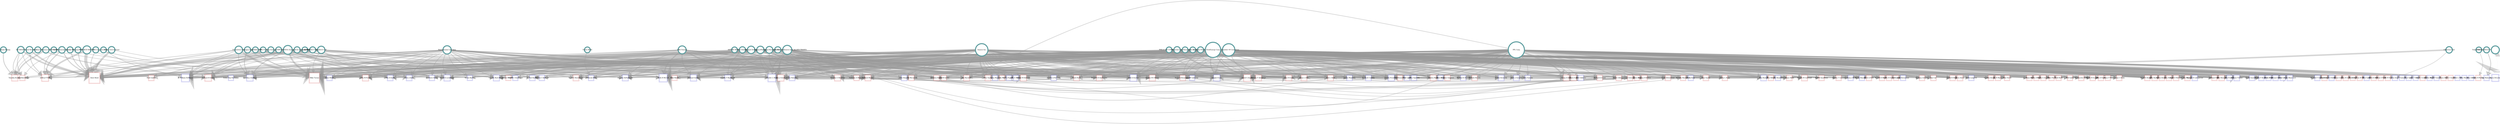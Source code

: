 digraph G {
	graph [outputorder=edgesfirst, truecolor=true, size="1000,1000!", dpi=96, bgcolor="#FFFFFF", splines=curved, epsilon="0.0", layoutEngine=neato, fontsize=90, fontcolor=blue, start=self];
	node [label="\N", style="setlinewidth(10), filled", fontsize=15, fixedsize=1, imagescale=true, regular=true];
	graph [bb="0,0,2036.5,1848.1"];
	39089 [label="Fisher Mining Co", width="0.77778", href=a, transaction_id=f59d304f81edfad7059faa3f720e4d04, company_id=39089, company_name="Fisher Mining Co", amount="100.00", recipient_ext_id=2404, industry="Coal Mining", image="../www/com_images/cunknown_coal_co.png", sitecode=coal, contributor_type=I, id=39089, total_dollars="100.00", type=donors, value="100.00", dir="/home/dameat/public_html/state_dem/njq/NodeViz", color=cadetblue, shape=circle, fillcolor="#ffffff", tooltip="Fisher Mining Co (Gave $100)", label_zoom_level=8, click="this.selectNode('39089'); this.panToNode('39089');", area="0.5", target=39089, pos="960.48,29.5", height="0.79167"];
	38496 [label="PHILA GAS COMMISSION", width="0.80556", href=a, transaction_id="30a6d4a3cedd9ba11bf37a7da7e5d430", company_id=38496, company_name="PHILA GAS COMMISSION", amount="200.00", recipient_ext_id=2354, industry="Petroleum Refining & Marketing", image="../www/com_images/cunknown_oil_co.png", sitecode=oil, contributor_type=I, id=38496, total_dollars="200.00", type=donors, value="200.00", dir="/home/dameat/public_html/state_dem/njq/NodeViz", color=cadetblue, shape=circle, fillcolor="#ffffff", tooltip="PHILA GAS COMMISSION (Gave $200)", label_zoom_level=8, click="this.selectNode('38496'); this.panToNode('38496');", area="0.50229236119753", target=38496, pos="1591.1,308.74", height="0.80556"];
	1737 [label="Exxon Mobil", width="0.80556", href=a, transaction_id="29597372b634b22161d2a2434905345f", company_id=1737, company_name="Exxon Mobil", amount="250.00", recipient_ext_id=8045, industry="Gasoline Service Stations", image="../www/com_images/c28.png", sitecode=oil, contributor_type=I, id=1737, total_dollars="250.00", type=donors, value="250.00", dir="/home/dameat/public_html/state_dem/njq/NodeViz", color=cadetblue, shape=circle, fillcolor="#ffffff", tooltip="Exxon Mobil (Gave $250)", label_zoom_level=8, click="this.selectNode('1737'); this.panToNode('1737');", area="0.50343854179629", target=1737, pos="1898.4,742.29", height="0.80556"];
	8267 [label="Eddie Day Pashinski", width="0.69444", href=a, image="../www/can_images/8267.jpg", id=8267, total_dollars=250, type=candidates, value=250, color="#3333cc33", shape=square, fillcolor="#ffffff", tooltip="Eddie Day Pashinski (Received $250)", label_zoom_level=6, click="this.selectNode('8267'); this.panToNode('8267');", area="0.50343854179629", target=8267, state=PA, term=2008, district="PA-121", party=D, candidate_name="Eddie Day Pashinski", pos="1830.4,1450.1", height="0.70833"];
	8132 [label="Cherelle L Parker", width="0.69444", href=a, image="../www/can_images/8132.jpg", id=8132, total_dollars=250, type=candidates, value=250, color="#3333cc33", shape=square, fillcolor="#ffffff", tooltip="Cherelle L Parker (Received $250)", label_zoom_level=6, click="this.selectNode('8132'); this.panToNode('8132');", area="0.50343854179629", target=8132, state=PA, term=2008, district="PA-200", party=D, candidate_name="Cherelle L Parker", pos="1225.1,403.19", height="0.70833"];
	2442 [label="Don Walko", width="0.69444", href=a, image="../www/can_images/unknownCandidate.jpg", id=2442, total_dollars=250, type=candidates, value=250, color="#3333cc33", shape=square, fillcolor="#ffffff", tooltip="Don Walko (Received $250)", label_zoom_level=6, click="this.selectNode('2442'); this.panToNode('2442');", area="0.50343854179629", target=2442, state=PA, term=2008, district="PA-20", party=D, candidate_name="Don Walko", pos="1108.9,380.82", height="0.70833"];
	105477 [label="Joseph T Hackett", width="0.69444", href=a, image="../www/can_images/105477.jpg", id=105477, total_dollars=250, type=candidates, value=250, color="#cc333333", shape=square, fillcolor="#ffffff", tooltip="Joseph T Hackett (Received $250)", label_zoom_level=6, click="this.selectNode('105477'); this.panToNode('105477');", area="0.50343854179629", target=105477, state=PA, term=2008, district="PA-161", party=R, candidate_name="Joseph T Hackett", pos="58.388,665.74", height="0.70833"];
	8048 [label="Todd Rock", width="0.69444", href=a, image="../www/can_images/8048.jpg", id=8048, total_dollars=250, type=candidates, value=250, color="#cc333333", shape=square, fillcolor="#ffffff", tooltip="Todd Rock (Received $250)", label_zoom_level=6, click="this.selectNode('8048'); this.panToNode('8048');", area="0.50343854179629", target=8048, state=PA, term=2008, district="PA-90", party=R, candidate_name="Todd Rock", pos="632.42,1223.9", height="0.70833"];
	2512 [label="James E Casorio Jr.", width="0.69444", href=a, image="../www/can_images/2512.jpg", id=2512, total_dollars=250, type=candidates, value=250, color="#3333cc33", shape=square, fillcolor="#ffffff", tooltip="James E Casorio Jr. (Received $250)", label_zoom_level=6, click="this.selectNode('2512'); this.panToNode('2512');", area="0.50343854179629", target=2512, state=PA, term=2008, district="PA-56", party=D, candidate_name="James E Casorio Jr.", pos="1500.6,630.05", height="0.70833"];
	8243 [label="Ken Smith", width="0.69444", href=a, image="../www/can_images/8243.jpg", id=8243, total_dollars=250, type=candidates, value=250, color="#3333cc33", shape=square, fillcolor="#ffffff", tooltip="Ken Smith (Received $250)", label_zoom_level=6, click="this.selectNode('8243'); this.panToNode('8243');", area="0.50343854179629", target=8243, state=PA, term=2008, district="PA-112", party=D, candidate_name="Ken Smith", pos="1330.9,448.77", height="0.70833"];
	8046 [label="Thomas P Murt", width="0.69444", href=a, image="../www/can_images/8046.jpg", id=8046, total_dollars=250, type=candidates, value=250, color="#cc333333", shape=square, fillcolor="#ffffff", tooltip="Thomas P Murt (Received $250)", label_zoom_level=6, click="this.selectNode('8046'); this.panToNode('8046');", area="0.50343854179629", target=8046, state=PA, term=2008, district="PA-152", party=R, candidate_name="Thomas P Murt", pos="1557.9,910.38", height="0.70833"];
	8087 [label="John P Sabatina Jr.", width="0.69444", href=a, image="../www/can_images/8087.jpg", id=8087, total_dollars=250, type=candidates, value=250, color="#3333cc33", shape=square, fillcolor="#ffffff", tooltip="John P Sabatina Jr. (Received $250)", label_zoom_level=6, click="this.selectNode('8087'); this.panToNode('8087');", area="0.50343854179629", target=8087, state=PA, term=2008, district="PA-174", party=D, candidate_name="John P Sabatina Jr.", pos="1188.7,392.98", height="0.70833"];
	6750 [label="Nick Kotik", width="0.69444", href=a, image="../www/can_images/6750.jpg", id=6750, total_dollars=350, type=candidates, value=350, color="#3333cc33", shape=square, fillcolor="#ffffff", tooltip="Nick Kotik (Received $350)", label_zoom_level=6, click="this.selectNode('6750'); this.panToNode('6750');", area="0.50573090299382", target=6750, state=PA, term=2008, district="PA-45", party=D, candidate_name="Nick Kotik", pos="1444.7,560.9", height="0.70833"];
	37171 [label="AMFIRE MINING", width="0.80556", href=a, transaction_id="1349f623001911fbda1da703e71769ef", company_id=37171, company_name="AMFIRE MINING", amount="370.00", recipient_ext_id=2366, industry=Unknown, image="../www/com_images/cunknown_coal_co.png", sitecode=coal, contributor_type=I, id=37171, total_dollars="370.00", type=donors, value="370.00", dir="/home/dameat/public_html/state_dem/njq/NodeViz", color=cadetblue, shape=circle, fillcolor="#ffffff", tooltip="AMFIRE MINING (Gave $370)", label_zoom_level=8, click="this.selectNode('37171'); this.panToNode('37171');", area="0.50618937523333", target=37171, pos="1846.7,735.82", height="0.80556"];
	10099 [label="Seth M Grove", width="0.69444", href=a, image="../www/can_images/10099.jpg", id=10099, total_dollars=400, type=candidates, value=400, color="#cc333333", shape=square, fillcolor="#ffffff", tooltip="Seth M Grove (Received $400)", label_zoom_level=6, click="this.selectNode('10099'); this.panToNode('10099');", area="0.50687708359259", target=10099, state=PA, term=2008, district="PA-196", party=R, candidate_name="Seth M Grove", pos="1450.7,627.13", height="0.70833"];
	5031 [label="Service Station", width="0.80556", href=a, transaction_id=c379188cdb6d027ee8be642cae02cb77, company_id=5031, company_name="Service Station", amount="475.00", recipient_ext_id=2326, industry="Gasoline Service Stations", image="../www/com_images/cunknown_oil_co.png", sitecode=oil, contributor_type=I, id=5031, total_dollars="475.00", type=donors, value="475.00", dir="/home/dameat/public_html/state_dem/njq/NodeViz", color=cadetblue, shape=circle, fillcolor="#ffffff", tooltip="Service Station (Gave $475)", label_zoom_level=8, click="this.selectNode('5031'); this.panToNode('5031');", area="0.50859635449074", target=5031, pos="334.3,1019.9", height="0.80556"];
	9333 [label="Mike Reese", width="0.69444", href=a, image="../www/can_images/9333.jpg", id=9333, total_dollars=500, type=candidates, value=500, color="#cc333333", shape=square, fillcolor="#ffffff", tooltip="Mike Reese (Received $500)", label_zoom_level=6, click="this.selectNode('9333'); this.panToNode('9333');", area="0.50916944479012", target=9333, state=PA, term=2008, district="PA-59", party=R, candidate_name="Mike Reese", pos="750.81,1340.8", height="0.70833"];
	105718 [label="Curtis Mason", width="0.69444", href=a, image="../www/can_images/unknownCandidate.jpg", id=105718, total_dollars=500, type=candidates, value=500, color="#cc333333", shape=square, fillcolor="#ffffff", tooltip="Curtis Mason (Received $500)", label_zoom_level=6, click="this.selectNode('105718'); this.panToNode('105718');", area="0.50916944479012", target=105718, state=PA, term=2008, district="PA-13", party=R, candidate_name="Curtis Mason", pos="827.09,1613.4", height="0.70833"];
	3845 [label="Paul Costa", width="0.69444", href=a, image="../www/can_images/3845.jpg", id=3845, total_dollars=500, type=candidates, value=500, color="#3333cc33", shape=square, fillcolor="#ffffff", tooltip="Paul Costa (Received $500)", label_zoom_level=6, click="this.selectNode('3845'); this.panToNode('3845');", area="0.50916944479012", target=3845, state=PA, term=2008, district="PA-34", party=D, candidate_name="Paul Costa", pos="1418.1,514.18", height="0.70833"];
	943 [label="Chesapeake Energy", width="0.80556", href=a, transaction_id="75c4eaa85c468af9dde69c633789b38f", company_id=943, company_name="Chesapeake Energy", amount="500.00", recipient_ext_id=2384, industry="Oil & Gas", image="../www/com_images/c68.png", sitecode=oil, contributor_type=I, id=943, total_dollars="500.00", type=donors, value="500.00", dir="/home/dameat/public_html/state_dem/njq/NodeViz", color=cadetblue, shape=circle, fillcolor="#ffffff", tooltip="Chesapeake Energy (Gave $500)", label_zoom_level=8, click="this.selectNode('943'); this.panToNode('943');", area="0.50916944479012", target=943, pos="1816.9,635.74", height="0.80556"];
	8242 [label="Randy Vulakovich", width="0.69444", href=a, image="../www/can_images/8242.jpg", id=8242, total_dollars=500, type=candidates, value=500, color="#cc333333", shape=square, fillcolor="#ffffff", tooltip="Randy Vulakovich (Received $500)", label_zoom_level=6, click="this.selectNode('8242'); this.panToNode('8242');", area="0.50916944479012", target=8242, state=PA, term=2008, district="PA-30", party=R, candidate_name="Randy Vulakovich", pos="1221.1,510.74", height="0.70833"];
	7982 [label="Tony J Payton Jr.", width="0.69444", href=a, image="../www/can_images/7982.jpg", id=7982, total_dollars=500, type=candidates, value=500, color="#3333cc33", shape=square, fillcolor="#ffffff", tooltip="Tony J Payton Jr. (Received $500)", label_zoom_level=6, click="this.selectNode('7982'); this.panToNode('7982');", area="0.50916944479012", target=7982, state=PA, term=2008, district="PA-179", party=D, candidate_name="Tony J Payton Jr.", pos="889.69,1637.4", height="0.70833"];
	8065 [label="John T Galloway", width="0.69444", href=a, image="../www/can_images/8065.jpg", id=8065, total_dollars=500, type=candidates, value=500, color="#3333cc33", shape=square, fillcolor="#ffffff", tooltip="John T Galloway (Received $500)", label_zoom_level=6, click="this.selectNode('8065'); this.panToNode('8065');", area="0.50916944479012", target=8065, state=PA, term=2008, district="PA-140", party=D, candidate_name="John T Galloway", pos="623.3,1196.7", height="0.70833"];
	32644 [label="Exelon Power", width="0.80556", href=a, transaction_id=ad052d45d9bc70bd0e5cdc88802753a2, company_id=32644, company_name="Exelon Power", amount="500.00", recipient_ext_id=2401, industry="Gas & Electric Utilities", image="../www/com_images/cunknown_oil_co.png", sitecode=oil, contributor_type=I, id=32644, total_dollars="500.00", type=donors, value="500.00", dir="/home/dameat/public_html/state_dem/njq/NodeViz", color=cadetblue, shape=circle, fillcolor="#ffffff", tooltip="Exelon Power (Gave $500)", label_zoom_level=8, click="this.selectNode('32644'); this.panToNode('32644');", area="0.50916944479012", target=32644, pos="614.51,1554.8", height="0.80556"];
	9335 [label="Bryan Barbin", width="0.69444", href=a, image="../www/can_images/9335.jpg", id=9335, total_dollars=550, type=candidates, value=550, color="#3333cc33", shape=square, fillcolor="#ffffff", tooltip="Bryan Barbin (Received $550)", label_zoom_level=6, click="this.selectNode('9335'); this.panToNode('9335');", area="0.51031562538888", target=9335, state=PA, term=2008, district="PA-71", party=D, candidate_name="Bryan Barbin", pos="1247.3,1594", height="0.70833"];
	3839 [label="John T Yudichak", width="0.69444", href=a, image="../www/can_images/3839.jpg", id=3839, total_dollars=600, type=candidates, value=600, color="#3333cc33", shape=square, fillcolor="#ffffff", tooltip="John T Yudichak (Received $600)", label_zoom_level=6, click="this.selectNode('3839'); this.panToNode('3839');", area="0.51146180598765", target=3839, state=PA, term=2008, district="PA-119", party=D, candidate_name="John T Yudichak", pos="1150.4,385.18", height="0.70833"];
	2438 [label="Katie True", width="0.69444", href=a, image="../www/can_images/2438.jpg", id=2438, total_dollars=600, type=candidates, value=600, color="#cc333333", shape=square, fillcolor="#ffffff", tooltip="Katie True (Received $600)", label_zoom_level=6, click="this.selectNode('2438'); this.panToNode('2438');", area="0.51146180598765", target=2438, state=PA, term=2008, district="PA-41", party=R, candidate_name="Katie True", pos="1331,613.11", height="0.70833"];
	2418 [label="Dante Santoni Jr.", width="0.72222", href=a, image="../www/can_images/2418.jpg", id=2418, total_dollars=750, type=candidates, value=750, color="#3333cc33", shape=square, fillcolor="#ffffff", tooltip="Dante Santoni Jr. (Received $750)", label_zoom_level=6, click="this.selectNode('2418'); this.panToNode('2418');", area="0.51490034778394", target=2418, state=PA, term=2008, district="PA-126", party=D, candidate_name="Dante Santoni Jr.", pos="909.03,480.88", height="0.72222"];
	6761 [label="Chris King", width="0.72222", href=a, image="../www/can_images/unknownCandidate.jpg", id=6761, total_dollars=750, type=candidates, value=750, color="#3333cc33", shape=square, fillcolor="#ffffff", tooltip="Chris King (Received $750)", label_zoom_level=6, click="this.selectNode('6761'); this.panToNode('6761');", area="0.51490034778394", target=6761, state=PA, term=2008, district="PA-142", party=D, candidate_name="Chris King", pos="1171.1,490.8", height="0.72222"];
	8218 [label="Mark Longietti", width="0.72222", href=a, image="../www/can_images/8218.jpg", id=8218, total_dollars=750, type=candidates, value=750, color="#3333cc33", shape=square, fillcolor="#ffffff", tooltip="Mark Longietti (Received $750)", label_zoom_level=6, click="this.selectNode('8218'); this.panToNode('8218');", area="0.51490034778394", target=8218, state=PA, term=2008, district="PA-7", party=D, candidate_name="Mark Longietti", pos="1115.8,476.07", height="0.72222"];
	6756 [label="Tom C Creighton", width="0.72222", href=a, image="../www/can_images/6756.jpg", id=6756, total_dollars=750, type=candidates, value=750, color="#cc333333", shape=square, fillcolor="#ffffff", tooltip="Tom C Creighton (Received $750)", label_zoom_level=6, click="this.selectNode('6756'); this.panToNode('6756');", area="0.51490034778394", target=6756, state=PA, term=2008, district="PA-37", party=R, candidate_name="Tom C Creighton", pos="933.27,391.57", height="0.72222"];
	2426 [label="Edward G Staback", width="0.72222", href=a, image="../www/can_images/2426.jpg", id=2426, total_dollars=800, type=candidates, value=800, color="#3333cc33", shape=square, fillcolor="#ffffff", tooltip="Edward G Staback (Received $800)", label_zoom_level=6, click="this.selectNode('2426'); this.panToNode('2426');", area="0.51604652838271", target=2426, state=PA, term=2008, district="PA-115", party=D, candidate_name="Edward G Staback", pos="999.98,470", height="0.72222"];
	2396 [label="Phyllis Mundy", width="0.72222", href=a, image="../www/can_images/2396.jpg", id=2396, total_dollars=850, type=candidates, value=850, color="#3333cc33", shape=square, fillcolor="#ffffff", tooltip="Phyllis Mundy (Received $850)", label_zoom_level=6, click="this.selectNode('2396'); this.panToNode('2396');", area="0.51719270898147", target=2396, state=PA, term=2008, district="PA-120", party=D, candidate_name="Phyllis Mundy", pos="1295,430.46", height="0.72222"];
	6789 [label="Neal P Goodman", width="0.72222", href=a, image="../www/can_images/6789.jpg", id=6789, total_dollars=850, type=candidates, value=850, color="#3333cc33", shape=square, fillcolor="#ffffff", tooltip="Neal P Goodman (Received $850)", label_zoom_level=6, click="this.selectNode('6789'); this.panToNode('6789');", area="0.51719270898147", target=6789, state=PA, term=2008, district="PA-123", party=D, candidate_name="Neal P Goodman", pos="1260.2,415.67", height="0.72222"];
	6763 [label="Scott W Boyd", width="0.72222", href=a, image="../www/can_images/6763.jpg", id=6763, total_dollars=850, type=candidates, value=850, color="#cc333333", shape=square, fillcolor="#ffffff", tooltip="Scott W Boyd (Received $850)", label_zoom_level=6, click="this.selectNode('6763'); this.panToNode('6763');", area="0.51719270898147", target=6763, state=PA, term=2008, district="PA-43", party=R, candidate_name="Scott W Boyd", pos="1279.8,664.05", height="0.72222"];
	9342 [label="Gary Day", width="0.72222", href=a, image="../www/can_images/9342.jpg", id=9342, total_dollars=920, type=candidates, value=920, color="#cc333333", shape=square, fillcolor="#ffffff", tooltip="Gary Day (Received $920)", label_zoom_level=6, click="this.selectNode('9342'); this.panToNode('9342');", area="0.51879736181974", target=9342, state=PA, term=2008, district="PA-187", party=R, candidate_name="Gary Day", pos="1368.7,472.49", height="0.72222"];
	2343 [label="Paul I Clymer", width="0.72222", href=a, image="../www/can_images/2343.jpg", id=2343, total_dollars=956, type=candidates, value=956, color="#cc333333", shape=square, fillcolor="#ffffff", tooltip="Paul I Clymer (Received $956)", label_zoom_level=6, click="this.selectNode('2343'); this.panToNode('2343');", area="0.51962261185085", target=2343, state=PA, term=2008, district="PA-145", party=R, candidate_name="Paul I Clymer", pos="1008.5,379.65", height="0.72222"];
	8256 [label="Chelsa Wagner", width="0.72222", href=a, image="../www/can_images/8256.jpg", id=8256, total_dollars=1000, type=candidates, value=1000, color="#3333cc33", shape=square, fillcolor="#ffffff", tooltip="Chelsa Wagner (Received $1,000)", label_zoom_level=6, click="this.selectNode('8256'); this.panToNode('8256');", area="0.52063125077777", target=8256, state=PA, term=2008, district="PA-22", party=D, candidate_name="Chelsa Wagner", pos="742.92,1091.7", height="0.72222"];
	14749 [label="Spectra Energy", width="0.80556", href=a, transaction_id=fb0b7e929735063578a31ed4e7b0e568, company_id=14749, company_name="Spectra Energy", amount="1000.00", recipient_ext_id=2350, industry="Natural Gas Transmission & Distribution", image="../www/com_images/c73.png", sitecode=oil, contributor_type=C, id=14749, total_dollars="1000.00", type=donors, value="1000.00", dir="/home/dameat/public_html/state_dem/njq/NodeViz", color=cadetblue, shape=circle, fillcolor="#ffffff", tooltip="Spectra Energy (Gave $1,000)", label_zoom_level=8, click="this.selectNode('14749'); this.panToNode('14749');", area="0.52063125077777", target=14749, pos="1845.9,1037.3", height="0.81944"];
	6782 [label="John J Siptroth", width="0.72222", href=a, image="../www/can_images/6782.jpg", id=6782, total_dollars=1000, type=candidates, value=1000, color="#3333cc33", shape=square, fillcolor="#ffffff", tooltip="John J Siptroth (Received $1,000)", label_zoom_level=6, click="this.selectNode('6782'); this.panToNode('6782');", area="0.52063125077777", target=6782, state=PA, term=2008, district="PA-189", party=D, candidate_name="John J Siptroth", pos="1389.9,513.46", height="0.72222"];
	6813 [label="Katharine M Watson", width="0.72222", href=a, image="../www/can_images/6813.jpg", id=6813, total_dollars=1000, type=candidates, value=1000, color="#cc333333", shape=square, fillcolor="#ffffff", tooltip="Katharine M Watson (Received $1,000)", label_zoom_level=6, click="this.selectNode('6813'); this.panToNode('6813');", area="0.52063125077777", target=6813, state=PA, term=2008, district="PA-144", party=R, candidate_name="Katharine M Watson", pos="1340.1,676.45", height="0.72222"];
	32474 [label="Exco Resources", width="0.80556", href=a, transaction_id=a586e9e31f16d08b66dbb98003a69944, company_id=32474, company_name="Exco Resources", amount="500.00", recipient_ext_id=2551, industry="Independent Oil & Gas Producers", image="../www/com_images/cunknown_oil_co.png", sitecode=oil, contributor_type=C, id=32474, total_dollars=1000, type=donors, value=1000, dir="/home/dameat/public_html/state_dem/njq/NodeViz", color=cadetblue, shape=circle, fillcolor="#ffffff", tooltip="Exco Resources (Gave $1,000)", label_zoom_level=8, click="this.selectNode('32474'); this.panToNode('32474');", area="0.52063125077777", target=32474, pos="1829.3,910.98", height="0.81944"];
	8279 [label="Rick Taylor", width="0.72222", href=a, image="../www/can_images/unknownCandidate.jpg", id=8279, total_dollars=1000, type=candidates, value=1000, color="#3333cc33", shape=square, fillcolor="#ffffff", tooltip="Rick Taylor (Received $1,000)", label_zoom_level=6, click="this.selectNode('8279'); this.panToNode('8279');", area="0.52063125077777", target=8279, state=PA, term=2008, district="PA-151", party=D, candidate_name="Rick Taylor", pos="1229.3,623.96", height="0.72222"];
	38680 [label="SELF-EMPLOYED", width="0.80556", href=a, transaction_id="7dce2c08ca0237ef87dbfbadae76837d", company_id=38680, company_name="SELF-EMPLOYED", amount="1000.00", recipient_ext_id=2432, industry="Coal Mining", image="../www/com_images/cunknown_coal_co.png", sitecode=coal, contributor_type=I, id=38680, total_dollars="1000.00", type=donors, value="1000.00", dir="/home/dameat/public_html/state_dem/njq/NodeViz", color=cadetblue, shape=circle, fillcolor="#ffffff", tooltip="SELF-EMPLOYED (Gave $1,000)", label_zoom_level=8, click="this.selectNode('38680'); this.panToNode('38680');", area="0.52063125077777", target=38680, pos="1877.3,809.77", height="0.81944"];
	8278 [label="Mike Vereb", width="0.72222", href=a, image="../www/can_images/8278.jpg", id=8278, total_dollars=1000, type=candidates, value=1000, color="#cc333333", shape=square, fillcolor="#ffffff", tooltip="Mike Vereb (Received $1,000)", label_zoom_level=6, click="this.selectNode('8278'); this.panToNode('8278');", area="0.52063125077777", target=8278, state=PA, term=2008, district="PA-150", party=R, candidate_name="Mike Vereb", pos="1070.8,639.2", height="0.72222"];
	2554 [label="Chris Ross", width="0.72222", href=a, image="../www/can_images/2554.jpg", id=2554, total_dollars=1000, type=candidates, value=1000, color="#cc333333", shape=square, fillcolor="#ffffff", tooltip="Chris Ross (Received $1,000)", label_zoom_level=6, click="this.selectNode('2554'); this.panToNode('2554');", area="0.52063125077777", target=2554, state=PA, term=2008, district="PA-158", party=R, candidate_name="Chris Ross", pos="1466.4,675.92", height="0.72222"];
	37946 [label="JENNMAR CORP", width="0.80556", href=a, transaction_id="11099ed097f4b3e36c214ceb6bab5213", company_id=37946, company_name="JENNMAR CORP", amount="1000.00", recipient_ext_id=3837, industry=Unknown, image="../www/com_images/cunknown_coal_co.png", sitecode=coal, contributor_type=I, id=37946, total_dollars="1000.00", type=donors, value="1000.00", dir="/home/dameat/public_html/state_dem/njq/NodeViz", color=cadetblue, shape=circle, fillcolor="#ffffff", tooltip="JENNMAR CORP (Gave $1,000)", label_zoom_level=8, click="this.selectNode('37946'); this.panToNode('37946');", area="0.52063125077777", target=37946, pos="770.91,1572", height="0.81944"];
	2393 [label="Anthony J Melio", width="0.72222", href=a, image="../www/can_images/2393.jpg", id=2393, total_dollars=1000, type=candidates, value=1000, color="#3333cc33", shape=square, fillcolor="#ffffff", tooltip="Anthony J Melio (Received $1,000)", label_zoom_level=6, click="this.selectNode('2393'); this.panToNode('2393');", area="0.52063125077777", target=2393, state=PA, term=2008, district="PA-141", party=D, candidate_name="Anthony J Melio", pos="657.21,1001.5", height="0.72222"];
	6767 [label="C. Adam Harris", width="0.72222", href=a, image="../www/can_images/6767.jpg", id=6767, total_dollars=1050, type=candidates, value=1050, color="#cc333333", shape=square, fillcolor="#ffffff", tooltip="C. Adam Harris (Received $1,050)", label_zoom_level=6, click="this.selectNode('6767'); this.panToNode('6767');", area="0.52177743137653", target=6767, state=PA, term=2008, district="PA-82", party=R, candidate_name="C. Adam Harris", pos="735.88,679.05", height="0.72222"];
	8241 [label="Mike Fleck", width="0.72222", href=a, image="../www/can_images/8241.jpg", id=8241, total_dollars=1050, type=candidates, value=1050, color="#cc333333", shape=square, fillcolor="#ffffff", tooltip="Mike Fleck (Received $1,050)", label_zoom_level=6, click="this.selectNode('8241'); this.panToNode('8241');", area="0.52177743137653", target=8241, state=PA, term=2008, district="PA-81", party=R, candidate_name="Mike Fleck", pos="775.09,660.72", height="0.72222"];
	2404 [label="Merle H Phillips", width="0.72222", href=a, image="../www/can_images/2404.jpg", id=2404, total_dollars=1100, type=candidates, value=1100, color="#cc333333", shape=square, fillcolor="#ffffff", tooltip="Merle H Phillips (Received $1,100)", label_zoom_level=6, click="this.selectNode('2404'); this.panToNode('2404');", area="0.52292361197529", target=2404, state=PA, term=2008, district="PA-108", party=R, candidate_name="Merle H Phillips", pos="1057.7,367.62", height="0.72222"];
	6774 [label="Will Gabig", width="0.72222", href=a, image="../www/can_images/6774.jpg", id=6774, total_dollars=1125, type=candidates, value=1125, color="#cc333333", shape=square, fillcolor="#ffffff", tooltip="Will Gabig (Received $1,125)", label_zoom_level=6, click="this.selectNode('6774'); this.panToNode('6774');", area="0.52349670227468", target=6774, state=PA, term=2008, district="PA-199", party=R, candidate_name="Will Gabig", pos="974.61,594.85", height="0.72222"];
	2417 [label="Chris Sainato", width="0.72222", href=a, image="../www/can_images/2417.jpg", id=2417, total_dollars=1200, type=candidates, value=1200, color="#3333cc33", shape=square, fillcolor="#ffffff", tooltip="Chris Sainato (Received $1,200)", label_zoom_level=6, click="this.selectNode('2417'); this.panToNode('2417');", area="0.52521597317282", target=2417, state=PA, term=2008, district="PA-9", party=D, candidate_name="Chris Sainato", pos="989.58,531.28", height="0.72222"];
	6755 [label="Beverly Mackereth", width="0.72222", href=a, image="../www/can_images/unknownCandidate.jpg", id=6755, total_dollars=1220, type=candidates, value=1220, color="#cc333333", shape=square, fillcolor="#ffffff", tooltip="Beverly Mackereth (Received $1,220)", label_zoom_level=6, click="this.selectNode('6755'); this.panToNode('6755');", area="0.52567444541233", target=6755, state=PA, term=2008, district="PA-196", party=R, candidate_name="Beverly Mackereth", pos="956.13,751.09", height="0.72222"];
	2353 [label="Robert C Donatucci", width="0.72222", href=a, image="../www/can_images/2353.jpg", id=2353, total_dollars=1250, type=candidates, value=1250, color="#3333cc33", shape=square, fillcolor="#ffffff", tooltip="Robert C Donatucci (Received $1,250)", label_zoom_level=6, click="this.selectNode('2353'); this.panToNode('2353');", area="0.52636215377159", target=2353, state=PA, term=2008, district="PA-185", party=D, candidate_name="Robert C Donatucci", pos="27,937.81", height="0.72222"];
	8262 [label="John Hornaman", width="0.72222", href=a, image="../www/can_images/8262.jpg", id=8262, total_dollars=1250, type=candidates, value=1250, color="#3333cc33", shape=square, fillcolor="#ffffff", tooltip="John Hornaman (Received $1,250)", label_zoom_level=6, click="this.selectNode('8262'); this.panToNode('8262');", area="0.52636215377159", target=8262, state=PA, term=2008, district="PA-3", party=D, candidate_name="John Hornaman", pos="652.85,1045.3", height="0.72222"];
	6770 [label="Martin T Causer", width="0.72222", href=a, image="../www/can_images/6770.jpg", id=6770, total_dollars=1250, type=candidates, value=1250, color="#cc333333", shape=square, fillcolor="#ffffff", tooltip="Martin T Causer (Received $1,250)", label_zoom_level=6, click="this.selectNode('6770'); this.panToNode('6770');", area="0.52636215377159", target=6770, state=PA, term=2008, district="PA-67", party=R, candidate_name="Martin T Causer", pos="862.77,988.57", height="0.72222"];
	8062 [label="Michael Peifer", width="0.72222", href=a, image="../www/can_images/8062.jpg", id=8062, total_dollars=1250, type=candidates, value=1250, color="#cc333333", shape=square, fillcolor="#ffffff", tooltip="Michael Peifer (Received $1,250)", label_zoom_level=6, click="this.selectNode('8062'); this.panToNode('8062');", area="0.52636215377159", target=8062, state=PA, term=2008, district="PA-139", party=R, candidate_name="Michael Peifer", pos="900.43,669.48", height="0.72222"];
	6778 [label="Gordon Denlinger", width="0.72222", href=a, image="../www/can_images/6778.jpg", id=6778, total_dollars=1250, type=candidates, value=1250, color="#cc333333", shape=square, fillcolor="#ffffff", tooltip="Gordon Denlinger (Received $1,250)", label_zoom_level=6, click="this.selectNode('6778'); this.panToNode('6778');", area="0.52636215377159", target=6778, state=PA, term=2008, district="PA-99", party=R, candidate_name="Gordon Denlinger", pos="772.19,731.93", height="0.72222"];
	2387 [label="Kathy Manderino", width="0.72222", href=a, image="../www/can_images/2387.jpg", id=2387, total_dollars=1250, type=candidates, value=1250, color="#3333cc33", shape=square, fillcolor="#ffffff", tooltip="Kathy Manderino (Received $1,250)", label_zoom_level=6, click="this.selectNode('2387'); this.panToNode('2387');", area="0.52636215377159", target=2387, state=PA, term=2008, district="PA-194", party=D, candidate_name="Kathy Manderino", pos="1423.4,757.34", height="0.72222"];
	7981 [label="Jay R Moyer", width="0.72222", href=a, image="../www/can_images/unknownCandidate.jpg", id=7981, total_dollars=1300, type=candidates, value=1300, color="#cc333333", shape=square, fillcolor="#ffffff", tooltip="Jay R Moyer (Received $1,300)", label_zoom_level=6, click="this.selectNode('7981'); this.panToNode('7981');", area="0.52750833437035", target=7981, state=PA, term=2008, district="PA-70", party=R, candidate_name="Jay R Moyer", pos="694.19,754.89", height="0.72222"];
	2367 [label="Michael K Hanna", width="0.72222", href=a, image="../www/can_images/2367.jpg", id=2367, total_dollars=1300, type=candidates, value=1300, color="#3333cc33", shape=square, fillcolor="#ffffff", tooltip="Michael K Hanna (Received $1,300)", label_zoom_level=6, click="this.selectNode('2367'); this.panToNode('2367');", area="0.52750833437035", target=2367, state=PA, term=2008, district="PA-76", party=D, candidate_name="Michael K Hanna", pos="1490.2,755.53", height="0.72222"];
	8113 [label="Karen D Beyer", width="0.72222", href=a, image="../www/can_images/8113.jpg", id=8113, total_dollars=1350, type=candidates, value=1350, color="#cc333333", shape=square, fillcolor="#ffffff", tooltip="Karen D Beyer (Received $1,350)", label_zoom_level=6, click="this.selectNode('8113'); this.panToNode('8113');", area="0.52865451496912", target=8113, state=PA, term=2008, district="PA-131", party=R, candidate_name="Karen D Beyer", pos="712.73,716.45", height="0.72222"];
	6797 [label="Curtis G Sonney", width="0.72222", href=a, image="../www/can_images/6797.jpg", id=6797, total_dollars=1350, type=candidates, value=1350, color="#cc333333", shape=square, fillcolor="#ffffff", tooltip="Curtis G Sonney (Received $1,350)", label_zoom_level=6, click="this.selectNode('6797'); this.panToNode('6797');", area="0.52865451496912", target=6797, state=PA, term=2008, district="PA-4", party=R, candidate_name="Curtis G Sonney", pos="1131.3,665.71", height="0.72222"];
	6747 [label="Mark K Keller", width="0.72222", href=a, image="../www/can_images/6747.jpg", id=6747, total_dollars=1350, type=candidates, value=1350, color="#cc333333", shape=square, fillcolor="#ffffff", tooltip="Mark K Keller (Received $1,350)", label_zoom_level=6, click="this.selectNode('6747'); this.panToNode('6747');", area="0.52865451496912", target=6747, state=PA, term=2008, district="PA-86", party=R, candidate_name="Mark K Keller", pos="1125,564.02", height="0.72222"];
	8266 [label="Mike Carroll", width="0.72222", href=a, image="../www/can_images/8266.jpg", id=8266, total_dollars=1350, type=candidates, value=1350, color="#3333cc33", shape=square, fillcolor="#ffffff", tooltip="Mike Carroll (Received $1,350)", label_zoom_level=6, click="this.selectNode('8266'); this.panToNode('8266');", area="0.52865451496912", target=8266, state=PA, term=2008, district="PA-118", party=D, candidate_name="Mike Carroll", pos="950.13,472.69", height="0.72222"];
	2370 [label="Tim Hennessey", width="0.72222", href=a, image="../www/can_images/2370.jpg", id=2370, total_dollars=1400, type=candidates, value=1400, color="#cc333333", shape=square, fillcolor="#ffffff", tooltip="Tim Hennessey (Received $1,400)", label_zoom_level=6, click="this.selectNode('2370'); this.panToNode('2370');", area="0.52980069556788", target=2370, state=PA, term=2008, district="PA-26", party=R, candidate_name="Tim Hennessey", pos="991.95,932.04", height="0.72222"];
	2409 [label="Harry Readshaw", width="0.72222", href=a, image="../www/can_images/2409.jpg", id=2409, total_dollars=1450, type=candidates, value=1450, color="#3333cc33", shape=square, fillcolor="#ffffff", tooltip="Harry Readshaw (Received $1,450)", label_zoom_level=6, click="this.selectNode('2409'); this.panToNode('2409');", area="0.53094687616665", target=2409, state=PA, term=2008, district="PA-36", party=D, candidate_name="Harry Readshaw", pos="849.5,777.96", height="0.72222"];
	8269 [label="Tim Seip", width="0.72222", href=a, image="../www/can_images/unknownCandidate.jpg", id=8269, total_dollars=1450, type=candidates, value=1450, color="#3333cc33", shape=square, fillcolor="#ffffff", tooltip="Tim Seip (Received $1,450)", label_zoom_level=6, click="this.selectNode('8269'); this.panToNode('8269');", area="0.53094687616665", target=8269, state=PA, term=2008, district="PA-125", party=D, candidate_name="Tim Seip", pos="1313.6,538.59", height="0.72222"];
	6798 [label="Mauree Gingrich", width="0.72222", href=a, image="../www/can_images/6798.jpg", id=6798, total_dollars=1500, type=candidates, value=1500, color="#cc333333", shape=square, fillcolor="#ffffff", tooltip="Mauree Gingrich (Received $1,500)", label_zoom_level=6, click="this.selectNode('6798'); this.panToNode('6798');", area="0.53209305676541", target=6798, state=PA, term=2008, district="PA-101", party=R, candidate_name="Mauree Gingrich", pos="910.65,1267", height="0.73611"];
	2355 [label="Russell H Fairchild", width="0.72222", href=a, image="../www/can_images/2355.jpg", id=2355, total_dollars=1500, type=candidates, value=1500, color="#cc333333", shape=square, fillcolor="#ffffff", tooltip="Russell H Fairchild (Received $1,500)", label_zoom_level=6, click="this.selectNode('2355'); this.panToNode('2355');", area="0.53209305676541", target=2355, state=PA, term=2008, district="PA-85", party=R, candidate_name="Russell H Fairchild", pos="685.82,1060.8", height="0.73611"];
	6783 [label="John E Pallone", width="0.72222", href=a, image="../www/can_images/6783.jpg", id=6783, total_dollars=1500, type=candidates, value=1500, color="#3333cc33", shape=square, fillcolor="#ffffff", tooltip="John E Pallone (Received $1,500)", label_zoom_level=6, click="this.selectNode('6783'); this.panToNode('6783');", area="0.53209305676541", target=6783, state=PA, term=2008, district="PA-54", party=D, candidate_name="John E Pallone", pos="749.88,1248.5", height="0.73611"];
	38946 [label=UNKNOWN, width="0.80556", href=a, transaction_id=b2acf9cea2f98564fe4286ca84cb0c1c, company_id=38946, company_name=UNKNOWN, amount="1500.00", recipient_ext_id=6799, industry="Coal Mining", image="../www/com_images/cunknown_oil_co.png", sitecode=oil, contributor_type=I, id=38946, total_dollars="1500.00", type=donors, value="1500.00", dir="/home/dameat/public_html/state_dem/njq/NodeViz", color=cadetblue, shape=circle, fillcolor="#ffffff", tooltip="UNKNOWN (Gave $1,500)", label_zoom_level=8, click="this.selectNode('38946'); this.panToNode('38946');", area="0.53209305676541", target=38946, pos="1867.8,988.55", height="0.81944"];
	9340 [label="Nick Miccarelli", width="0.72222", href=a, image="../www/can_images/9340.jpg", id=9340, total_dollars=1500, type=candidates, value=1500, color="#cc333333", shape=square, fillcolor="#ffffff", tooltip="Nick Miccarelli (Received $1,500)", label_zoom_level=6, click="this.selectNode('9340'); this.panToNode('9340');", area="0.53209305676541", target=9340, state=PA, term=2008, district="PA-162", party=R, candidate_name="Nick Miccarelli", pos="841.34,1334.8", height="0.73611"];
	6775 [label="Bernie O'Neill", width="0.72222", href=a, image="../www/can_images/6775.jpg", id=6775, total_dollars=1500, type=candidates, value=1500, color="#cc333333", shape=square, fillcolor="#ffffff", tooltip="Bernie O'Neill (Received $1,500)", label_zoom_level=6, click="this.selectNode('6775'); this.panToNode('6775');", area="0.53209305676541", target=6775, state=PA, term=2008, district="PA-29", party=R, candidate_name="Bernie O'Neill", pos="1190.6,582.89", height="0.73611"];
	8246 [label="John C Bear", width="0.72222", href=a, image="../www/can_images/8246.jpg", id=8246, total_dollars=1500, type=candidates, value=1500, color="#cc333333", shape=square, fillcolor="#ffffff", tooltip="John C Bear (Received $1,500)", label_zoom_level=6, click="this.selectNode('8246'); this.panToNode('8246');", area="0.53209305676541", target=8246, state=PA, term=2008, district="PA-97", party=R, candidate_name="John C Bear", pos="681.79,656.76", height="0.73611"];
	8045 [label="Deberah Kula", width="0.72222", href=a, image="../www/can_images/8045.jpg", id=8045, total_dollars=1600, type=candidates, value=1600, color="#3333cc33", shape=square, fillcolor="#ffffff", tooltip="Deberah Kula (Received $1,600)", label_zoom_level=6, click="this.selectNode('8045'); this.panToNode('8045');", area="0.53438541796294", target=8045, state=PA, term=2008, district="PA-52", party=D, candidate_name="Deberah Kula", pos="1475.1,1065.7", height="0.73611"];
	3843 [label="Richard T Grucela", width="0.72222", href=a, image="../www/can_images/3843.jpg", id=3843, total_dollars=1600, type=candidates, value=1600, color="#3333cc33", shape=square, fillcolor="#ffffff", tooltip="Richard T Grucela (Received $1,600)", label_zoom_level=6, click="this.selectNode('3843'); this.panToNode('3843');", area="0.53438541796294", target=3843, state=PA, term=2008, district="PA-137", party=D, candidate_name="Richard T Grucela", pos="1047.8,473.61", height="0.73611"];
	8254 [label="William C Kortz II", width="0.72222", href=a, image="../www/can_images/8254.jpg", id=8254, total_dollars=1750, type=candidates, value=1750, color="#3333cc33", shape=square, fillcolor="#ffffff", tooltip="William C Kortz II (Received $1,750)", label_zoom_level=6, click="this.selectNode('8254'); this.panToNode('8254');", area="0.53782395975924", target=8254, state=PA, term=2008, district="PA-38", party=D, candidate_name="William C Kortz II", pos="957.17,1324.5", height="0.73611"];
	3838 [label="James Wansacz", width="0.72222", href=a, image="../www/can_images/3838.jpg", id=3838, total_dollars=1785, type=candidates, value=1785, color="#3333cc33", shape=square, fillcolor="#ffffff", tooltip="James Wansacz (Received $1,785)", label_zoom_level=6, click="this.selectNode('3838'); this.panToNode('3838');", area="0.53862628617837", target=3838, state=PA, term=2008, district="PA-114", party=D, candidate_name="James Wansacz", pos="1246.3,1008.3", height="0.73611"];
	2421 [label="Curt Schroder", width="0.72222", href=a, image="../www/can_images/2421.jpg", id=2421, total_dollars=1800, type=candidates, value=1800, color="#cc333333", shape=square, fillcolor="#ffffff", tooltip="Curt Schroder (Received $1,800)", label_zoom_level=6, click="this.selectNode('2421'); this.panToNode('2421');", area="0.538970140358", target=2421, state=PA, term=2008, district="PA-155", party=R, candidate_name="Curt Schroder", pos="768.56,1303.8", height="0.73611"];
	8067 [label="Marguerite Quinn", width="0.72222", href=a, image="../www/can_images/8067.jpg", id=8067, total_dollars=1800, type=candidates, value=1800, color="#cc333333", shape=square, fillcolor="#ffffff", tooltip="Marguerite Quinn (Received $1,800)", label_zoom_level=6, click="this.selectNode('8067'); this.panToNode('8067');", area="0.538970140358", target=8067, state=PA, term=2008, district="PA-143", party=R, candidate_name="Marguerite Quinn", pos="706.8,790.03", height="0.73611"];
	6769 [label="Rob W Kauffman", width="0.72222", href=a, image="../www/can_images/6769.jpg", id=6769, total_dollars=1800, type=candidates, value=1800, color="#cc333333", shape=square, fillcolor="#ffffff", tooltip="Rob W Kauffman (Received $1,800)", label_zoom_level=6, click="this.selectNode('6769'); this.panToNode('6769');", area="0.538970140358", target=6769, state=PA, term=2008, district="PA-89", party=R, candidate_name="Rob W Kauffman", pos="903.06,760.16", height="0.73611"];
	3844 [label="Dan Frankel", width="0.72222", href=a, image="../www/can_images/3844.jpg", id=3844, total_dollars=1850, type=candidates, value=1850, color="#3333cc33", shape=square, fillcolor="#ffffff", tooltip="Dan Frankel (Received $1,850)", label_zoom_level=6, click="this.selectNode('3844'); this.panToNode('3844');", area="0.54011632095677", target=3844, state=PA, term=2008, district="PA-23", party=D, candidate_name="Dan Frankel", pos="703.04,961.63", height="0.73611"];
	2332 [label="Robert E Belfanti Jr.", width="0.72222", href=a, image="../www/can_images/2332.jpg", id=2332, total_dollars=1850, type=candidates, value=1850, color="#3333cc33", shape=square, fillcolor="#ffffff", tooltip="Robert E Belfanti Jr. (Received $1,850)", label_zoom_level=6, click="this.selectNode('2332'); this.panToNode('2332');", area="0.54011632095677", target=2332, state=PA, term=2008, district="PA-107", party=D, candidate_name="Robert E Belfanti Jr.", pos="1276.1,595.57", height="0.73611"];
	6796 [label="Mario M Scavello", width="0.72222", href=a, image="../www/can_images/6796.jpg", id=6796, total_dollars=1900, type=candidates, value=1900, color="#cc333333", shape=square, fillcolor="#ffffff", tooltip="Mario M Scavello (Received $1,900)", label_zoom_level=6, click="this.selectNode('6796'); this.panToNode('6796');", area="0.54126250155553", target=6796, state=PA, term=2008, district="PA-176", party=R, candidate_name="Mario M Scavello", pos="740.82,762.94", height="0.73611"];
	8197 [label="Bryan Cutler", width="0.72222", href=a, image="../www/can_images/8197.jpg", id=8197, total_dollars=1900, type=candidates, value=1900, color="#cc333333", shape=square, fillcolor="#ffffff", tooltip="Bryan Cutler (Received $1,900)", label_zoom_level=6, click="this.selectNode('8197'); this.panToNode('8197');", area="0.54126250155553", target=8197, state=PA, term=2008, district="PA-100", party=R, candidate_name="Bryan Cutler", pos="1393.1,681.57", height="0.73611"];
	6746 [label="John D Payne", width="0.72222", href=a, image="../www/can_images/6746.jpg", id=6746, total_dollars=2000, type=candidates, value=2000, color="#cc333333", shape=square, fillcolor="#ffffff", tooltip="John D Payne (Received $2,000)", label_zoom_level=6, click="this.selectNode('6746'); this.panToNode('6746');", area="0.54355486275306", target=6746, state=PA, term=2008, district="PA-106", party=R, candidate_name="John D Payne", pos="757.04,625.05", height="0.73611"];
	37316 [label="BOYLE LAND & FUEL CO", width="0.83333", href=a, transaction_id="827e1a47c57a6cb7a7b84d371b039eb4", company_id=37316, company_name="BOYLE LAND & FUEL CO", amount="2000.00", recipient_ext_id=6814, industry="Coal Mining", image="../www/com_images/cunknown_coal_co.png", sitecode=coal, contributor_type=I, id=37316, total_dollars="2000.00", type=donors, value="2000.00", dir="/home/dameat/public_html/state_dem/njq/NodeViz", color=cadetblue, shape=circle, fillcolor="#ffffff", tooltip="BOYLE LAND & FUEL CO (Gave $2,000)", label_zoom_level=8, click="this.selectNode('37316'); this.panToNode('37316');", area="0.54355486275306", target=37316, pos="597.15,1817.1", height="0.83333"];
	6814 [label="Tim Mahoney", width="0.72222", href=a, image="../www/can_images/6814.jpg", id=6814, total_dollars=2000, type=candidates, value=2000, color="#3333cc33", shape=square, fillcolor="#ffffff", tooltip="Tim Mahoney (Received $2,000)", label_zoom_level=6, click="this.selectNode('6814'); this.panToNode('6814');", area="0.54355486275306", target=6814, state=PA, term=2008, district="PA-51", party=D, candidate_name="Tim Mahoney", pos="393.5,1613.5", height="0.73611"];
	8270 [label="Jim Cox", width="0.72222", href=a, image="../www/can_images/8270.jpg", id=8270, total_dollars=2000, type=candidates, value=2000, color="#cc333333", shape=square, fillcolor="#ffffff", tooltip="Jim Cox (Received $2,000)", label_zoom_level=6, click="this.selectNode('8270'); this.panToNode('8270');", area="0.54355486275306", target=8270, state=PA, term=2008, district="PA-129", party=R, candidate_name="Jim Cox", pos="1170.5,831.89", height="0.73611"];
	6779 [label="Glen R Grell", width="0.72222", href=a, image="../www/can_images/6779.jpg", id=6779, total_dollars=2000, type=candidates, value=2000, color="#cc333333", shape=square, fillcolor="#ffffff", tooltip="Glen R Grell (Received $2,000)", label_zoom_level=6, click="this.selectNode('6779'); this.panToNode('6779');", area="0.54355486275306", target=6779, state=PA, term=2008, district="PA-87", party=R, candidate_name="Glen R Grell", pos="1373.9,636.77", height="0.73611"];
	6807 [label="Jesse White", width="0.72222", href=a, image="../www/can_images/6807.jpg", id=6807, total_dollars=2000, type=candidates, value=2000, color="#3333cc33", shape=square, fillcolor="#ffffff", tooltip="Jesse White (Received $2,000)", label_zoom_level=6, click="this.selectNode('6807'); this.panToNode('6807');", area="0.54355486275306", target=6807, state=PA, term=2008, district="PA-46", party=D, candidate_name="Jesse White", pos="1083.1,1359.7", height="0.73611"];
	8251 [label="Garth D Everett", width="0.72222", href=a, image="../www/can_images/8251.jpg", id=8251, total_dollars=2100, type=candidates, value=2100, color="#cc333333", shape=square, fillcolor="#ffffff", tooltip="Garth D Everett (Received $2,100)", label_zoom_level=6, click="this.selectNode('8251'); this.panToNode('8251');", area="0.54584722395059", target=8251, state=PA, term=2008, district="PA-84", party=R, candidate_name="Garth D Everett", pos="1318.7,746.72", height="0.73611"];
	9219 [label="Donna Oberlander", width="0.72222", href=a, image="../www/can_images/9219.jpg", id=9219, total_dollars=2200, type=candidates, value=2200, color="#cc333333", shape=square, fillcolor="#ffffff", tooltip="Donna Oberlander (Received $2,200)", label_zoom_level=6, click="this.selectNode('9219'); this.panToNode('9219');", area="0.54813958514812", target=9219, state=PA, term=2008, district="PA-63", party=R, candidate_name="Donna Oberlander", pos="1624.7,1645.8", height="0.73611"];
	3840 [label="Thomas J Quigley", width="0.72222", href=a, image="../www/can_images/3840.jpg", id=3840, total_dollars=2250, type=candidates, value=2250, color="#cc333333", shape=square, fillcolor="#ffffff", tooltip="Thomas J Quigley (Received $2,250)", label_zoom_level=6, click="this.selectNode('3840'); this.panToNode('3840');", area="0.54928576574688", target=3840, state=PA, term=2008, district="PA-146", party=R, candidate_name="Thomas J Quigley", pos="1329,914.96", height="0.73611"];
	2394 [label="Nicholas A Micozzie", width="0.72222", href=a, image="../www/can_images/2394.jpg", id=2394, total_dollars=2300, type=candidates, value=2300, color="#cc333333", shape=square, fillcolor="#ffffff", tooltip="Nicholas A Micozzie (Received $2,300)", label_zoom_level=6, click="this.selectNode('2394'); this.panToNode('2394');", area="0.55043194634565", target=2394, state=PA, term=2008, district="PA-163", party=R, candidate_name="Nicholas A Micozzie", pos="668.55,843.53", height="0.73611"];
	6781 [label="Kathy L Rapp", width="0.72222", href=a, image="../www/can_images/6781.jpg", id=6781, total_dollars=2300, type=candidates, value=2300, color="#cc333333", shape=square, fillcolor="#ffffff", tooltip="Kathy L Rapp (Received $2,300)", label_zoom_level=6, click="this.selectNode('6781'); this.panToNode('6781');", area="0.55043194634565", target=6781, state=PA, term=2008, district="PA-65", party=R, candidate_name="Kathy L Rapp", pos="795.12,847.51", height="0.73611"];
	2555 [label="Stephen Barrar", width="0.72222", href=a, image="../www/can_images/2555.jpg", id=2555, total_dollars=2300, type=candidates, value=2300, color="#cc333333", shape=square, fillcolor="#ffffff", tooltip="Stephen Barrar (Received $2,300)", label_zoom_level=6, click="this.selectNode('2555'); this.panToNode('2555');", area="0.55043194634565", target=2555, state=PA, term=2008, district="PA-160", party=R, candidate_name="Stephen Barrar", pos="731.12,869.03", height="0.73611"];
	6771 [label="Susan C Helm", width="0.72222", href=a, image="../www/can_images/6771.jpg", id=6771, total_dollars=2350, type=candidates, value=2350, color="#cc333333", shape=square, fillcolor="#ffffff", tooltip="Susan C Helm (Received $2,350)", label_zoom_level=6, click="this.selectNode('6771'); this.panToNode('6771');", area="0.55157812694441", target=6771, state=PA, term=2008, district="PA-104", party=R, candidate_name="Susan C Helm", pos="1194,713.32", height="0.73611"];
	8883 [label="Michele Brooks", width="0.72222", href=a, image="../www/can_images/8883.jpg", id=8883, total_dollars=2350, type=candidates, value=2350, color="#cc333333", shape=square, fillcolor="#ffffff", tooltip="Michele Brooks (Received $2,350)", label_zoom_level=6, click="this.selectNode('8883'); this.panToNode('8883');", area="0.55157812694441", target=8883, state=PA, term=2008, district="PA-17", party=R, candidate_name="Michele Brooks", pos="1098.6,1171.8", height="0.73611"];
	8253 [label="Matthew Smith", width="0.72222", href=a, image="../www/can_images/8253.jpg", id=8253, total_dollars=2350, type=candidates, value=2350, color="#3333cc33", shape=square, fillcolor="#ffffff", tooltip="Matthew Smith (Received $2,350)", label_zoom_level=6, click="this.selectNode('8253'); this.panToNode('8253');", area="0.55157812694441", target=8253, state=PA, term=2008, district="PA-42", party=D, candidate_name="Matthew Smith", pos="1519.5,862.26", height="0.73611"];
	3846 [label="Ron Miller", width="0.72222", href=a, image="../www/can_images/3846.jpg", id=3846, total_dollars=2350, type=candidates, value=2350, color="#cc333333", shape=square, fillcolor="#ffffff", tooltip="Ron Miller (Received $2,350)", label_zoom_level=6, click="this.selectNode('3846'); this.panToNode('3846');", area="0.55157812694441", target=3846, state=PA, term=2008, district="PA-93", party=R, candidate_name="Ron Miller", pos="1312.4,867.76", height="0.73611"];
	6752 [label="David S Hickernell", width="0.72222", href=a, image="../www/can_images/6752.jpg", id=6752, total_dollars=2350, type=candidates, value=2350, color="#cc333333", shape=square, fillcolor="#ffffff", tooltip="David S Hickernell (Received $2,350)", label_zoom_level=6, click="this.selectNode('6752'); this.panToNode('6752');", area="0.55157812694441", target=6752, state=PA, term=2008, district="PA-98", party=R, candidate_name="David S Hickernell", pos="788.9,603.32", height="0.73611"];
	6760 [label="Keith Gillespie", width="0.75", href=a, image="../www/can_images/6760.jpg", id=6760, total_dollars=2400, type=candidates, value=2400, color="#cc333333", shape=square, fillcolor="#ffffff", tooltip="Keith Gillespie (Received $2,400)", label_zoom_level=6, click="this.selectNode('6760'); this.panToNode('6760');", area="0.55272430754318", target=6760, state=PA, term=2008, district="PA-47", party=R, candidate_name="Keith Gillespie", pos="1113.1,718.54", height="0.75"];
	30241 [label="Alpha Natural Resources", width="0.83333", href=a, transaction_id=b5f7c57e18948fabb105abc202465f1a, company_id=30241, company_name="Alpha Natural Resources", amount="2500.00", recipient_ext_id=6800, industry="Coal Mining", image="../www/com_images/c219.png", sitecode=coal, contributor_type=I, id=30241, total_dollars="2500.00", type=donors, value="2500.00", dir="/home/dameat/public_html/state_dem/njq/NodeViz", color=cadetblue, shape=circle, fillcolor="#ffffff", tooltip="Alpha Natural Resources (Gave $2,500)", label_zoom_level=8, click="this.selectNode('30241'); this.panToNode('30241');", area="0.55501666874071", target=30241, pos="983.99,1651.9", height="0.84722"];
	228 [label="Anadarko Petroleum", width="0.83333", href=a, transaction_id="0e6609ff9d59e97a6ae810fb2be4f1cd", company_id=228, company_name="Anadarko Petroleum", amount="500.00", recipient_ext_id=2367, industry="Oil & Gas", image="../www/com_images/c96.png", sitecode=oil, contributor_type=C, id=228, total_dollars=2500, type=donors, value=2500, dir="/home/dameat/public_html/state_dem/njq/NodeViz", color=cadetblue, shape=circle, fillcolor="#ffffff", tooltip="Anadarko Petroleum (Gave $2,500)", label_zoom_level=8, click="this.selectNode('228'); this.panToNode('228');", area="0.55501666874071", target=228, pos="1787.6,732.68", height="0.84722"];
	30732 [label="Amerikohl Mining", width="0.83333", href=a, transaction_id="2c73457dad6aa101287aeb131d7f2e87", company_id=30732, company_name="Amerikohl Mining", amount="2500.00", recipient_ext_id=9332, industry="Coal Mining", image="../www/com_images/c30732.png", sitecode=coal, contributor_type=I, id=30732, total_dollars="2500.00", type=donors, value="2500.00", dir="/home/dameat/public_html/state_dem/njq/NodeViz", color=cadetblue, shape=circle, fillcolor="#ffffff", tooltip="Amerikohl Mining (Gave $2,500)", label_zoom_level=8, click="this.selectNode('30732'); this.panToNode('30732');", area="0.55501666874071", target=30732, pos="1998,1764.5", height="0.84722"];
	2368 [label="Julie Harhart", width="0.75", href=a, image="../www/can_images/2368.jpg", id=2368, total_dollars=2500, type=candidates, value=2500, color="#cc333333", shape=square, fillcolor="#ffffff", tooltip="Julie Harhart (Received $2,500)", label_zoom_level=6, click="this.selectNode('2368'); this.panToNode('2368');", area="0.55501666874071", target=2368, state=PA, term=2008, district="PA-183", party=R, candidate_name="Julie Harhart", pos="828.57,597.06", height="0.75"];
	9965 [label="Matt Gabler", width="0.75", href=a, image="../www/can_images/9965.jpg", id=9965, total_dollars=2500, type=candidates, value=2500, color="#cc333333", shape=square, fillcolor="#ffffff", tooltip="Matt Gabler (Received $2,500)", label_zoom_level=6, click="this.selectNode('9965'); this.panToNode('9965');", area="0.55501666874071", target=9965, state=PA, term=2008, district="PA-75", party=R, candidate_name="Matt Gabler", pos="2008.5,1404.5", height="0.75"];
	4098 [label="Original Fuels", width="0.83333", href=a, transaction_id="4be070611badccd6c786874c7e46abcc", company_id=4098, company_name="Original Fuels", amount="2500.00", recipient_ext_id=6800, industry="Coal Mining", image="../www/com_images/cunknown_coal_co.png", sitecode=coal, contributor_type=I, id=4098, total_dollars="2500.00", type=donors, value="2500.00", dir="/home/dameat/public_html/state_dem/njq/NodeViz", color=cadetblue, shape=circle, fillcolor="#ffffff", tooltip="Original Fuels (Gave $2,500)", label_zoom_level=8, click="this.selectNode('4098'); this.panToNode('4098');", area="0.55501666874071", target=4098, pos="1304,1656.9", height="0.84722"];
	8276 [label="Joseph F Brennan", width="0.75", href=a, image="../www/can_images/8276.jpg", id=8276, total_dollars=2500, type=candidates, value=2500, color="#3333cc33", shape=square, fillcolor="#ffffff", tooltip="Joseph F Brennan (Received $2,500)", label_zoom_level=6, click="this.selectNode('8276'); this.panToNode('8276');", area="0.55501666874071", target=8276, state=PA, term=2008, district="PA-133", party=D, candidate_name="Joseph F Brennan", pos="840.49,504.83", height="0.75"];
	8061 [label="Karen Boback", width="0.75", href=a, image="../www/can_images/8061.jpg", id=8061, total_dollars=2550, type=candidates, value=2550, color="#cc333333", shape=square, fillcolor="#ffffff", tooltip="Karen Boback (Received $2,550)", label_zoom_level=6, click="this.selectNode('8061'); this.panToNode('8061');", area="0.55616284933947", target=8061, state=PA, term=2008, district="PA-117", party=R, candidate_name="Karen Boback", pos="920.12,605.66", height="0.75"];
	2556 [label="Kerry A Benninghoff", width="0.75", href=a, image="../www/can_images/2556.jpg", id=2556, total_dollars=2650, type=candidates, value=2650, color="#cc333333", shape=square, fillcolor="#ffffff", tooltip="Kerry A Benninghoff (Received $2,650)", label_zoom_level=6, click="this.selectNode('2556'); this.panToNode('2556');", area="0.558455210537", target=2556, state=PA, term=2008, district="PA-171", party=R, candidate_name="Kerry A Benninghoff", pos="1431.1,936.22", height="0.75"];
	2329 [label="Matthew E Baker", width="0.75", href=a, image="../www/can_images/2329.jpg", id=2329, total_dollars=2650, type=candidates, value=2650, color="#cc333333", shape=square, fillcolor="#ffffff", tooltip="Matthew E Baker (Received $2,650)", label_zoom_level=6, click="this.selectNode('2329'); this.panToNode('2329');", area="0.558455210537", target=2329, state=PA, term=2008, district="PA-68", party=R, candidate_name="Matthew E Baker", pos="1207.9,966.81", height="0.75"];
	2431 [label="P. Michael Sturla", width="0.75", href=a, image="../www/can_images/2431.jpg", id=2431, total_dollars=2750, type=candidates, value=2750, color="#3333cc33", shape=square, fillcolor="#ffffff", tooltip="P. Michael Sturla (Received $2,750)", label_zoom_level=6, click="this.selectNode('2431'); this.panToNode('2431');", area="0.56074757173453", target=2431, state=PA, term=2008, district="PA-96", party=D, candidate_name="P. Michael Sturla", pos="803.3,525.21", height="0.75"];
	29760 [label="Valier Coal Yard", width="0.83333", href=a, transaction_id="07e508713690b5838ab62ddd3b78e873", company_id=29760, company_name="Valier Coal Yard", amount="2500.00", recipient_ext_id=2425, industry="Coal Mining", image="../www/com_images/c3.png", sitecode=coal, contributor_type=I, id=29760, total_dollars=2750, type=donors, value=2750, dir="/home/dameat/public_html/state_dem/njq/NodeViz", color=cadetblue, shape=circle, fillcolor="#ffffff", tooltip="Valier Coal Yard (Gave $2,750)", label_zoom_level=8, click="this.selectNode('29760'); this.panToNode('29760');", area="0.56074757173453", target=29760, pos="1863,1125.3", height="0.84722"];
	1047 [label="CNX Gas", width="0.83333", href=a, transaction_id="2e8be09d23bbbbde8f018b992792fc87", company_id=1047, company_name="CNX Gas", amount="1500.00", recipient_ext_id=6800, industry="Oil & Gas", image="../www/com_images/cunknown_oil_co.png", sitecode=oil, contributor_type=I, id=1047, total_dollars=2750, type=donors, value=2750, dir="/home/dameat/public_html/state_dem/njq/NodeViz", color=cadetblue, shape=circle, fillcolor="#ffffff", tooltip="CNX Gas (Gave $2,750)", label_zoom_level=8, click="this.selectNode('1047'); this.panToNode('1047');", area="0.56074757173453", target=1047, pos="1154.8,1662.2", height="0.84722"];
	2414 [label="Sam Rohrer", width="0.75", href=a, image="../www/can_images/2414.jpg", id=2414, total_dollars=2875, type=candidates, value=2875, color="#cc333333", shape=square, fillcolor="#ffffff", tooltip="Sam Rohrer (Received $2,875)", label_zoom_level=6, click="this.selectNode('2414'); this.panToNode('2414');", area="0.56361302323144", target=2414, state=PA, term=2008, district="PA-128", party=R, candidate_name="Sam Rohrer", pos="875.34,589.17", height="0.75"];
	2352 [label="Gene DiGirolamo", width="0.75", href=a, image="../www/can_images/2352.jpg", id=2352, total_dollars=2950, type=candidates, value=2950, color="#cc333333", shape=square, fillcolor="#ffffff", tooltip="Gene DiGirolamo (Received $2,950)", label_zoom_level=6, click="this.selectNode('2352'); this.panToNode('2352');", area="0.56533229412959", target=2352, state=PA, term=2008, district="PA-18", party=R, candidate_name="Gene DiGirolamo", pos="709.75,904.91", height="0.75"];
	29812 [label="Duke Energy", width="0.83333", href=a, transaction_id="4a9652575b31cb77c40544471a50ff49", company_id=29812, company_name="Duke Energy", amount="1000.00", recipient_ext_id=2350, industry="Energy Production & Distribution", image="../www/com_images/c128.png", sitecode=coal, contributor_type=C, id=29812, total_dollars=3000, type=donors, value=3000, dir="/home/dameat/public_html/state_dem/njq/NodeViz", color=cadetblue, shape=circle, fillcolor="#ffffff", tooltip="Duke Energy (Gave $3,000)", label_zoom_level=8, click="this.selectNode('29812'); this.panToNode('29812');", area="0.56647847472836", target=29812, pos="1635.9,1361.7", height="0.84722"];
	3842 [label="Daryl D Metcalfe", width="0.75", href=a, image="../www/can_images/3842.jpg", id=3842, total_dollars=3000, type=candidates, value=3000, color="#cc333333", shape=square, fillcolor="#ffffff", tooltip="Daryl D Metcalfe (Received $3,000)", label_zoom_level=6, click="this.selectNode('3842'); this.panToNode('3842');", area="0.56647847472836", target=3842, state=PA, term=2008, district="PA-12", party=R, candidate_name="Daryl D Metcalfe", pos="978.64,671.74", height="0.75"];
	6759 [label="Scott A Petri", width="0.75", href=a, image="../www/can_images/6759.jpg", id=6759, total_dollars=3000, type=candidates, value=3000, color="#cc333333", shape=square, fillcolor="#ffffff", tooltip="Scott A Petri (Received $3,000)", label_zoom_level=6, click="this.selectNode('6759'); this.panToNode('6759');", area="0.56647847472836", target=6759, state=PA, term=2008, district="PA-178", party=R, candidate_name="Scott A Petri", pos="815.54,922.42", height="0.75"];
	8219 [label="Jaret Gibbons", width="0.75", href=a, image="../www/can_images/8219.jpg", id=8219, total_dollars=3000, type=candidates, value=3000, color="#3333cc33", shape=square, fillcolor="#ffffff", tooltip="Jaret Gibbons (Received $3,000)", label_zoom_level=6, click="this.selectNode('8219'); this.panToNode('8219');", area="0.56647847472836", target=8219, state=PA, term=2008, district="PA-10", party=D, candidate_name="Jaret Gibbons", pos="942.52,879.76", height="0.75"];
	3830 [label="R. Ted Harhai", width="0.75", href=a, image="../www/can_images/3830.jpg", id=3830, total_dollars=3100, type=candidates, value=3100, color="#3333cc33", shape=square, fillcolor="#ffffff", tooltip="R. Ted Harhai (Received $3,100)", label_zoom_level=6, click="this.selectNode('3830'); this.panToNode('3830');", area="0.56877083592588", target=3830, state=PA, term=2008, district="PA-58", party=D, candidate_name="R. Ted Harhai", pos="1482,897.94", height="0.75"];
	2389 [label="Ron Marsico", width="0.75", href=a, image="../www/can_images/2389.jpg", id=2389, total_dollars=3170, type=candidates, value=3170, color="#cc333333", shape=square, fillcolor="#ffffff", tooltip="Ron Marsico (Received $3,170)", label_zoom_level=6, click="this.selectNode('2389'); this.panToNode('2389');", area="0.57037548876416", target=2389, state=PA, term=2008, district="PA-105", party=R, candidate_name="Ron Marsico", pos="844.11,652.31", height="0.75"];
	38597 [label="ROBINDALE ENERGY", width="0.83333", href=a, transaction_id=d66296907985bb05fc116832a54021b9, company_id=38597, company_name="ROBINDALE ENERGY", amount="2000.00", recipient_ext_id=2362, industry="Coal Mining", image="../www/com_images/cunknown_coal_co.png", sitecode=coal, contributor_type=I, id=38597, total_dollars=3200, type=donors, value=3200, dir="/home/dameat/public_html/state_dem/njq/NodeViz", color=cadetblue, shape=circle, fillcolor="#ffffff", tooltip="ROBINDALE ENERGY (Gave $3,200)", label_zoom_level=8, click="this.selectNode('38597'); this.panToNode('38597');", area="0.57106319712341", target=38597, pos="1121.8,1632.8", height="0.84722"];
	8220 [label="Scott Perry", width="0.75", href=a, image="../www/can_images/8220.jpg", id=8220, total_dollars=3220, type=candidates, value=3220, color="#cc333333", shape=square, fillcolor="#ffffff", tooltip="Scott Perry (Received $3,220)", label_zoom_level=6, click="this.selectNode('8220'); this.panToNode('8220');", area="0.57152166936292", target=8220, state=PA, term=2008, district="PA-92", party=R, candidate_name="Scott Perry", pos="940.25,1037.8", height="0.75"];
	2361 [label="Richard A Geist", width="0.75", href=a, image="../www/can_images/2361.jpg", id=2361, total_dollars=3250, type=candidates, value=3250, color="#cc333333", shape=square, fillcolor="#ffffff", tooltip="Richard A Geist (Received $3,250)", label_zoom_level=6, click="this.selectNode('2361'); this.panToNode('2361');", area="0.57220937772218", target=2361, state=PA, term=2008, district="PA-79", party=R, candidate_name="Richard A Geist", pos="1252.6,937.55", height="0.75"];
	2516 [label="H. Scott Conklin", width="0.75", href=a, image="../www/can_images/2516.jpg", id=2516, total_dollars=3250, type=candidates, value=3250, color="#3333cc33", shape=square, fillcolor="#ffffff", tooltip="H. Scott Conklin (Received $3,250)", label_zoom_level=6, click="this.selectNode('2516'); this.panToNode('2516');", area="0.57220937772218", target=2516, state=PA, term=2008, district="PA-77", party=D, candidate_name="H. Scott Conklin", pos="1405.2,888.49", height="0.75"];
	7979 [label="Duane Milne", width="0.75", href=a, image="../www/can_images/7979.jpg", id=7979, total_dollars=3250, type=candidates, value=3250, color="#cc333333", shape=square, fillcolor="#ffffff", tooltip="Duane Milne (Received $3,250)", label_zoom_level=6, click="this.selectNode('7979'); this.panToNode('7979');", area="0.57220937772218", target=7979, state=PA, term=2008, district="PA-167", party=R, candidate_name="Duane Milne", pos="820.48,1126", height="0.75"];
	113 [label="David R Millard", width="0.75", href=a, image="../www/can_images/113.jpg", id=113, total_dollars=3250, type=candidates, value=3250, color="#cc333333", shape=square, fillcolor="#ffffff", tooltip="David R Millard (Received $3,250)", label_zoom_level=6, click="this.selectNode('113'); this.panToNode('113');", area="0.57220937772218", target=113, state=PA, term=2008, district="PA-109", party=R, candidate_name="David R Millard", pos="808.64,973.88", height="0.75"];
	2402 [label="Joseph A Petrarca", width="0.75", href=a, image="../www/can_images/2402.jpg", id=2402, total_dollars=3250, type=candidates, value=3250, color="#3333cc33", shape=square, fillcolor="#ffffff", tooltip="Joseph A Petrarca (Received $3,250)", label_zoom_level=6, click="this.selectNode('2402'); this.panToNode('2402');", area="0.57220937772218", target=2402, state=PA, term=2008, district="PA-55", party=D, candidate_name="Joseph A Petrarca", pos="1124.5,1297.6", height="0.75"];
	2420 [label="Stan Saylor", width="0.75", href=a, image="../www/can_images/2420.jpg", id=2420, total_dollars=3350, type=candidates, value=3350, color="#cc333333", shape=square, fillcolor="#ffffff", tooltip="Stan Saylor (Received $3,350)", label_zoom_level=6, click="this.selectNode('2420'); this.panToNode('2420');", area="0.57450173891971", target=2420, state=PA, term=2008, district="PA-94", party=R, candidate_name="Stan Saylor", pos="763.49,891.44", height="0.76389"];
	2340 [label="Thomas R Caltagirone", width="0.75", href=a, image="../www/can_images/2340.jpg", id=2340, total_dollars=3500, type=candidates, value=3500, color="#3333cc33", shape=square, fillcolor="#ffffff", tooltip="Thomas R Caltagirone (Received $3,500)", label_zoom_level=6, click="this.selectNode('2340'); this.panToNode('2340');", area="0.577940280716", target=2340, state=PA, term=2008, district="PA-127", party=D, candidate_name="Thomas R Caltagirone", pos="817.79,703.52", height="0.76389"];
	6753 [label="Josh Shapiro", width="0.75", href=a, image="../www/can_images/6753.jpg", id=6753, total_dollars=3500, type=candidates, value=3500, color="#3333cc33", shape=square, fillcolor="#ffffff", tooltip="Josh Shapiro (Received $3,500)", label_zoom_level=6, click="this.selectNode('6753'); this.panToNode('6753');", area="0.577940280716", target=6753, state=PA, term=2008, district="PA-153", party=D, candidate_name="Josh Shapiro", pos="794.27,1123.9", height="0.76389"];
	2513 [label="Independent Oil & Gas Assn Of PA", width="0.86111", href=a, transaction_id="2838a4a34b0b09fb4cabb8b344483ddd", company_id=2513, company_name="Independent Oil & Gas Assn of PA", amount="1500.00", recipient_ext_id=2350, industry="Independent Oil & Gas Producers", image="../www/com_images/c2513.png", sitecode=oil, contributor_type=C, id=2513, total_dollars=3700, type=donors, value=3700, dir="/home/dameat/public_html/state_dem/njq/NodeViz", color=cadetblue, shape=circle, fillcolor="#ffffff", tooltip="Independent Oil & Gas Assn Of PA (Gave $3,700)", label_zoom_level=8, click="this.selectNode('2513'); this.panToNode('2513');", area="0.58252500311106", target=2513, pos="1697.1,1183.9", height="0.86111"];
	7861 [label="Bob Mensch", width="0.75", href=a, image="../www/can_images/7861.jpg", id=7861, total_dollars=3700, type=candidates, value=3700, color="#cc333333", shape=square, fillcolor="#ffffff", tooltip="Bob Mensch (Received $3,700)", label_zoom_level=6, click="this.selectNode('7861'); this.panToNode('7861');", area="0.58252500311106", target=7861, state=PA, term=2008, district="PA-147", party=R, candidate_name="Bob Mensch", pos="1017.6,628.65", height="0.76389"];
	6790 [label="Marc J Gergely", width="0.75", href=a, image="../www/can_images/6790.jpg", id=6790, total_dollars=3750, type=candidates, value=3750, color="#3333cc33", shape=square, fillcolor="#ffffff", tooltip="Marc J Gergely (Received $3,750)", label_zoom_level=6, click="this.selectNode('6790'); this.panToNode('6790');", area="0.58367118370983", target=6790, state=PA, term=2008, district="PA-35", party=D, candidate_name="Marc J Gergely", pos="1090.1,541.64", height="0.76389"];
	2366 [label="Gary Haluska", width="0.75", href=a, image="../www/can_images/2366.jpg", id=2366, total_dollars=3920, type=candidates, value=3920, color="#3333cc33", shape=square, fillcolor="#ffffff", tooltip="Gary Haluska (Received $3,920)", label_zoom_level=6, click="this.selectNode('2366'); this.panToNode('2366');", area="0.58756819774563", target=2366, state=PA, term=2008, district="PA-73", party=D, candidate_name="Gary Haluska", pos="1394.7,1026.4", height="0.76389"];
	6809 [label="Thomas H Killion", width="0.75", href=a, image="../www/can_images/6809.jpg", id=6809, total_dollars=4050, type=candidates, value=4050, color="#cc333333", shape=square, fillcolor="#ffffff", tooltip="Thomas H Killion (Received $4,050)", label_zoom_level=6, click="this.selectNode('6809'); this.panToNode('6809');", area="0.59054826730241", target=6809, state=PA, term=2008, district="PA-168", party=R, candidate_name="Thomas H Killion", pos="885.88,1062.8", height="0.76389"];
	6801 [label="Richard R Stevenson", width="0.75", href=a, image="../www/can_images/6801.jpg", id=6801, total_dollars=4200, type=candidates, value=4200, color="#cc333333", shape=square, fillcolor="#ffffff", tooltip="Richard R Stevenson (Received $4,200)", label_zoom_level=6, click="this.selectNode('6801'); this.panToNode('6801');", area="0.59398680909871", target=6801, state=PA, term=2008, district="PA-8", party=R, candidate_name="Richard R Stevenson", pos="1135.6,1067.1", height="0.76389"];
	2351 [label="Frank Dermody", width="0.77778", href=a, image="../www/can_images/2351.jpg", id=2351, total_dollars=4250, type=candidates, value=4250, color="#3333cc33", shape=square, fillcolor="#ffffff", tooltip="Frank Dermody (Received $4,250)", label_zoom_level=6, click="this.selectNode('2351'); this.panToNode('2351');", area="0.59513298969747", target=2351, state=PA, term=2008, district="PA-33", party=D, candidate_name="Frank Dermody", pos="879,864.95", height="0.77778"];
	2348 [label="Peter J Daley", width="0.77778", href=a, image="../www/can_images/2348.jpg", id=2348, total_dollars=4250, type=candidates, value=4250, color="#3333cc33", shape=square, fillcolor="#ffffff", tooltip="Peter J Daley (Received $4,250)", label_zoom_level=6, click="this.selectNode('2348'); this.panToNode('2348');", area="0.59513298969747", target=2348, state=PA, term=2008, district="PA-49", party=D, candidate_name="Peter J Daley", pos="1178.5,1248.4", height="0.77778"];
	38449 [label="PENNSYLVANIA GASOLINE RETAILERS ASSOCIATION & ALLIED TRADES", width="0.86111", href=a, transaction_id=b41819334f83a05330169c4c7da8aeb2, company_id=38449, company_name="PENNSYLVANIA GASOLINE RETAILERS ASSOCIATION & ALLIED TRADES", amount="1250.00", recipient_ext_id=2353, industry="Gasoline Service Stations", image="../www/com_images/cunknown_oil_co.png", sitecode=oil, contributor_type=C, id=38449, total_dollars=4300, type=donors, value=4300, dir="/home/dameat/public_html/state_dem/njq/NodeViz", color=cadetblue, shape=circle, fillcolor="#ffffff", tooltip="PENNSYLVANIA GASOLINE RETAILERS ASSOCIATION & ALLIED TRADES (Gave $4,300)", label_zoom_level=8, click="this.selectNode('38449'); this.panToNode('38449');", area="0.59627917029624", target=38449, pos="345.39,863.28", height="0.875"];
	6812 [label="Vince Biancucci", width="0.77778", href=a, image="../www/can_images/unknownCandidate.jpg", id=6812, total_dollars=4400, type=candidates, value=4400, color="#3333cc33", shape=square, fillcolor="#ffffff", tooltip="Vince Biancucci (Received $4,400)", label_zoom_level=6, click="this.selectNode('6812'); this.panToNode('6812');", area="0.59857153149377", target=6812, state=PA, term=2008, district="PA-15", party=D, candidate_name="Vince Biancucci", pos="874.43,490.88", height="0.77778"];
	2373 [label="Dick L Hess", width="0.77778", href=a, image="../www/can_images/2373.jpg", id=2373, total_dollars=4400, type=candidates, value=4400, color="#cc333333", shape=square, fillcolor="#ffffff", tooltip="Dick L Hess (Received $4,400)", label_zoom_level=6, click="this.selectNode('2373'); this.panToNode('2373');", area="0.59857153149377", target=2373, state=PA, term=2008, district="PA-78", party=R, candidate_name="Dick L Hess", pos="1138.9,1109.6", height="0.77778"];
	29229 [label="Aloe Holding", width="0.86111", href=a, transaction_id="1a456e8f61161495dc4e37d2c50cb279", company_id=29229, company_name="Aloe Holding", amount="3900.00", recipient_ext_id=6786, industry="Coal Mining", image="../www/com_images/cunknown_coal_co.png", sitecode=coal, contributor_type=C, id=29229, total_dollars=4400, type=donors, value=4400, dir="/home/dameat/public_html/state_dem/njq/NodeViz", color=cadetblue, shape=circle, fillcolor="#ffffff", tooltip="Aloe Holding (Gave $4,400)", label_zoom_level=8, click="this.selectNode('29229'); this.panToNode('29229');", area="0.59857153149377", target=29229, pos="1804.4,1089.4", height="0.875"];
	2435 [label="John Taylor", width="0.77778", href=a, image="../www/can_images/2435.jpg", id=2435, total_dollars=4500, type=candidates, value=4500, color="#cc333333", shape=square, fillcolor="#ffffff", tooltip="John Taylor (Received $4,500)", label_zoom_level=6, click="this.selectNode('2435'); this.panToNode('2435');", area="0.6008638926913", target=2435, state=PA, term=2008, district="PA-177", party=R, candidate_name="John Taylor", pos="628.92,931.96", height="0.77778"];
	8258 [label="Jim Marshall", width="0.77778", href=a, image="../www/can_images/8258.jpg", id=8258, total_dollars=4550, type=candidates, value=4550, color="#cc333333", shape=square, fillcolor="#ffffff", tooltip="Jim Marshall (Received $4,550)", label_zoom_level=6, click="this.selectNode('8258'); this.panToNode('8258');", area="0.60201007329006", target=8258, state=PA, term=2008, district="PA-14", party=R, candidate_name="Jim Marshall", pos="1322.5,1082.6", height="0.77778"];
	29294 [label="Bologna Coal", width="0.86111", href=a, transaction_id=ac4c87e461c188fe76ce4e1a102ba327, company_id=29294, company_name="Bologna Coal", amount="2250.00", recipient_ext_id=3848, industry="Coal Mining", image="../www/com_images/cunknown_coal_co.png", sitecode=coal, contributor_type=I, id=29294, total_dollars=4700, type=donors, value=4700, dir="/home/dameat/public_html/state_dem/njq/NodeViz", color=cadetblue, shape=circle, fillcolor="#ffffff", tooltip="Bologna Coal (Gave $4,700)", label_zoom_level=8, click="this.selectNode('29294'); this.panToNode('29294');", area="0.60544861508636", target=29294, pos="1326.5,1576.4", height="0.875"];
	2432 [label="Dan A Surra", width="0.77778", href=a, image="../www/can_images/unknownCandidate.jpg", id=2432, total_dollars=4850, type=candidates, value=4850, color="#3333cc33", shape=square, fillcolor="#ffffff", tooltip="Dan A Surra (Received $4,850)", label_zoom_level=6, click="this.selectNode('2432'); this.panToNode('2432');", area="0.60888715688265", target=2432, state=PA, term=2008, district="PA-75", party=D, candidate_name="Dan A Surra", pos="1453.1,991.66", height="0.77778"];
	4236 [label="Penneco Oil", width="0.88889", href=a, transaction_id="1b109cc1831cc0a78eb3901c63379f64", company_id=4236, company_name="Penneco Oil", amount="4700.00", recipient_ext_id=9332, industry="Oil & Gas", image="../www/com_images/c4236.png", sitecode=oil, contributor_type=I, id=4236, total_dollars=4950, type=donors, value=4950, dir="/home/dameat/public_html/state_dem/njq/NodeViz", color=cadetblue, shape=circle, fillcolor="#ffffff", tooltip="Penneco Oil (Gave $4,950)", label_zoom_level=8, click="this.selectNode('4236'); this.panToNode('4236');", area="0.61117951808018", target=4236, pos="1417.9,1601.2", height="0.88889"];
	2429 [label="Jerry Stern", width="0.77778", href=a, image="../www/can_images/2429.jpg", id=2429, total_dollars=5400, type=candidates, value=5400, color="#cc333333", shape=square, fillcolor="#ffffff", tooltip="Jerry Stern (Received $5,400)", label_zoom_level=6, click="this.selectNode('2429'); this.panToNode('2429');", area="0.62149514346906", target=2429, state=PA, term=2008, district="PA-80", party=R, candidate_name="Jerry Stern", pos="879.78,928.85", height="0.79167"];
	2377 [label="William F Keller", width="0.77778", href=a, image="../www/can_images/2377.jpg", id=2377, total_dollars=5500, type=candidates, value=5500, color="#3333cc33", shape=square, fillcolor="#ffffff", tooltip="William F Keller (Received $5,500)", label_zoom_level=6, click="this.selectNode('2377'); this.panToNode('2377');", area="0.62378750466659", target=2377, state=PA, term=2008, district="PA-184", party=D, candidate_name="William F Keller", pos="845.03,1147.2", height="0.79167"];
	6804 [label="Brian L Ellis", width="0.77778", href=a, image="../www/can_images/6804.jpg", id=6804, total_dollars=5650, type=candidates, value=5650, color="#cc333333", shape=square, fillcolor="#ffffff", tooltip="Brian L Ellis (Received $5,650)", label_zoom_level=6, click="this.selectNode('6804'); this.panToNode('6804');", area="0.62722604646289", target=6804, state=PA, term=2008, district="PA-11", party=R, candidate_name="Brian L Ellis", pos="1242.7,1072.9", height="0.79167"];
	2339 [label="Ron Buxton", width="0.77778", href=a, image="../www/can_images/2339.jpg", id=2339, total_dollars=5725, type=candidates, value=5725, color="#3333cc33", shape=square, fillcolor="#ffffff", tooltip="Ron Buxton (Received $5,725)", label_zoom_level=6, click="this.selectNode('2339'); this.panToNode('2339');", area="0.62894531736103", target=2339, state=PA, term=2008, district="PA-103", party=D, candidate_name="Ron Buxton", pos="938.77,970.52", height="0.79167"];
	29480 [label="Gilberton Coal", width="0.88889", href=a, transaction_id="0d8faf99ec24affe113166d5ad525511", company_id=29480, company_name="Gilberton Coal", amount="5750.00", recipient_ext_id=2328, industry="Coal Mining", image="../www/com_images/cunknown_coal_co.png", sitecode=coal, contributor_type=I, id=29480, total_dollars=5950, type=donors, value=5950, dir="/home/dameat/public_html/state_dem/njq/NodeViz", color=cadetblue, shape=circle, fillcolor="#ffffff", tooltip="Gilberton Coal (Gave $5,950)", label_zoom_level=8, click="this.selectNode('29480'); this.panToNode('29480');", area="0.63410313005548", target=29480, pos="1690.3,391.48", height="0.90278"];
	29283 [label="Blaschak Coal", width="0.88889", href=a, transaction_id="21e5b0ed876682992c445b86c6c33f9c", company_id=29283, company_name="Blaschak Coal", amount="6495.02", recipient_ext_id=2328, industry="Coal Mining", image="../www/com_images/c29283.png", sitecode=coal, contributor_type=I, id=29283, total_dollars="6495.02", type=donors, value="6495.02", dir="/home/dameat/public_html/state_dem/njq/NodeViz", color=cadetblue, shape=circle, fillcolor="#ffffff", tooltip="Blaschak Coal (Gave $6,495)", label_zoom_level=8, click="this.selectNode('29283'); this.panToNode('29283');", area="0.64659695705425", target=29283, pos="1794.2,525.76", height="0.90278"];
	2388 [label="Joseph F Markosek", width="0.80556", href=a, image="../www/can_images/2388.jpg", id=2388, total_dollars=6500, type=candidates, value=6500, color="#3333cc33", shape=square, fillcolor="#ffffff", tooltip="Joseph F Markosek (Received $6,500)", label_zoom_level=6, click="this.selectNode('2388'); this.panToNode('2388');", area="0.64671111664189", target=2388, state=PA, term=2008, district="PA-25", party=D, candidate_name="Joseph F Markosek", pos="1307,1157.3", height="0.80556"];
	2374 [label="Scott E Hutchinson", width="0.80556", href=a, image="../www/can_images/2374.jpg", id=2374, total_dollars=6600, type=candidates, value=6600, color="#cc333333", shape=square, fillcolor="#ffffff", tooltip="Scott E Hutchinson (Received $6,600)", label_zoom_level=6, click="this.selectNode('2374'); this.panToNode('2374');", area="0.64900347783942", target=2374, state=PA, term=2008, district="PA-64", party=R, candidate_name="Scott E Hutchinson", pos="1234.9,1144.7", height="0.80556"];
	2501 [label="Craig A Dally", width="0.80556", href=a, image="../www/can_images/unknownCandidate.jpg", id=2501, total_dollars=6650, type=candidates, value=6650, color="#cc333333", shape=square, fillcolor="#ffffff", tooltip="Craig A Dally (Received $6,650)", label_zoom_level=6, click="this.selectNode('2501'); this.panToNode('2501');", area="0.65014965843818", target=2501, state=PA, term=2008, district="PA-138", party=R, candidate_name="Craig A Dally", pos="916.5,1110.6", height="0.80556"];
	2363 [label="Robert W Godshall", width="0.80556", href=a, image="../www/can_images/2363.jpg", id=2363, total_dollars=6700, type=candidates, value=6700, color="#cc333333", shape=square, fillcolor="#ffffff", tooltip="Robert W Godshall (Received $6,700)", label_zoom_level=6, click="this.selectNode('2363'); this.panToNode('2363');", area="0.65129583903695", target=2363, state=PA, term=2008, district="PA-53", party=R, candidate_name="Robert W Godshall", pos="1020.1,733.4", height="0.80556"];
	6786 [label="T. Mark Mustio", width="0.80556", href=a, image="../www/can_images/6786.jpg", id=6786, total_dollars=6850, type=candidates, value=6850, color="#cc333333", shape=square, fillcolor="#ffffff", tooltip="T. Mark Mustio (Received $6,850)", label_zoom_level=6, click="this.selectNode('6786'); this.panToNode('6786');", area="0.65473438083324", target=6786, state=PA, term=2008, district="PA-44", party=R, candidate_name="T. Mark Mustio", pos="1331.4,992.49", height="0.80556"];
	6803 [label="John R Evans", width="0.80556", href=a, image="../www/can_images/6803.jpg", id=6803, total_dollars=6900, type=candidates, value=6900, color="#cc333333", shape=square, fillcolor="#ffffff", tooltip="John R Evans (Received $6,900)", label_zoom_level=6, click="this.selectNode('6803'); this.panToNode('6803');", area="0.65588056143201", target=6803, state=PA, term=2008, district="PA-5", party=R, candidate_name="John R Evans", pos="1390.7,844.66", height="0.80556"];
	2386 [label="Sandra Major", width="0.80556", href=a, image="../www/can_images/2386.jpg", id=2386, total_dollars=7000, type=candidates, value=7000, color="#cc333333", shape=square, fillcolor="#ffffff", tooltip="Sandra Major (Received $7,000)", label_zoom_level=6, click="this.selectNode('2386'); this.panToNode('2386');", area="0.65817292262953", target=2386, state=PA, term=2008, district="PA-111", party=R, candidate_name="Sandra Major", pos="1343.7,833.92", height="0.80556"];
	32109 [label="Snyder Armclar Gas Co", width="0.91667", href=a, transaction_id="77f207f73391a8bd6e46a909711b9e74", company_id=32109, company_name="Snyder Armclar Gas Co", amount="3000.00", recipient_ext_id=6800, industry="Oil & Gas", image="../www/com_images/cunknown_oil_co.png", sitecode=oil, contributor_type=I, id=32109, total_dollars=7000, type=donors, value=7000, dir="/home/dameat/public_html/state_dem/njq/NodeViz", color=cadetblue, shape=circle, fillcolor="#ffffff", tooltip="Snyder Armclar Gas Co (Gave $7,000)", label_zoom_level=8, click="this.selectNode('32109'); this.panToNode('32109');", area="0.65817292262953", target=32109, pos="1384.1,1571", height="0.91667"];
	2326 [label="William F Adolph Jr.", width="0.80556", href=a, image="../www/can_images/2326.jpg", id=2326, total_dollars=7225, type=candidates, value=7225, color="#cc333333", shape=square, fillcolor="#ffffff", tooltip="William F Adolph Jr. (Received $7,225)", label_zoom_level=6, click="this.selectNode('2326'); this.panToNode('2326');", area="0.66333073532398", target=2326, state=PA, term=2008, district="PA-165", party=R, candidate_name="William F Adolph Jr.", pos="818.43,1046.2", height="0.81944"];
	8311 [label="Eugene DePasquale", width="0.80556", href=a, image="../www/can_images/8311.jpg", id=8311, total_dollars=7350, type=candidates, value=7350, color="#3333cc33", shape=square, fillcolor="#ffffff", tooltip="Eugene DePasquale (Received $7,350)", label_zoom_level=6, click="this.selectNode('8311'); this.panToNode('8311');", area="0.66619618682089", target=8311, state=PA, term=2008, district="PA-95", party=D, candidate_name="Eugene DePasquale", pos="1134.6,1178.2", height="0.81944"];
	29814 [label="Edison International", width="0.91667", href=a, transaction_id="635d3a96bb5eb77e9473e5dac4701692", company_id=29814, company_name="Edison International", amount="7500.00", recipient_ext_id=6800, industry="Electric Power Utilities", image="../www/com_images/c148.png", sitecode=coal, contributor_type=C, id=29814, total_dollars=8000, type=donors, value=8000, dir="/home/dameat/public_html/state_dem/njq/NodeViz", color=cadetblue, shape=circle, fillcolor="#ffffff", tooltip="Edison International (Gave $8,000)", label_zoom_level=8, click="this.selectNode('29814'); this.panToNode('29814');", area="0.68109653460483", target=29814, pos="1047.6,1654.1", height="0.93056"];
	9337 [label="Sheryl M Delozier", width="0.83333", href=a, image="../www/can_images/9337.jpg", id=9337, total_dollars=8300, type=candidates, value=8300, color="#cc333333", shape=square, fillcolor="#ffffff", tooltip="Sheryl M Delozier (Received $8,300)", label_zoom_level=6, click="this.selectNode('9337'); this.panToNode('9337');", area="0.68797361819742", target=9337, state=PA, term=2008, district="PA-88", party=R, candidate_name="Sheryl M Delozier", pos="1304.6,1105.4", height="0.83333"];
	2399 [label="Dennis M O'Brien", width="0.83333", href=a, image="../www/can_images/2399.jpg", id=2399, total_dollars=8700, type=candidates, value=8700, color="#cc333333", shape=square, fillcolor="#ffffff", tooltip="Dennis M O'Brien (Received $8,700)", label_zoom_level=6, click="this.selectNode('2399'); this.panToNode('2399');", area="0.69714306298754", target=2399, state=PA, term=2008, district="PA-169", party=R, candidate_name="Dennis M O'Brien", pos="768.18,999.25", height="0.83333"];
	29631 [label="Parkwood Resources", width="0.94444", href=a, transaction_id="77d8a25ff9771bf87a41eec5ace56bc8", company_id=29631, company_name="Parkwood Resources", amount="6000.00", recipient_ext_id=6800, industry="Coal Mining", image="../www/com_images/cunknown_coal_co.png", sitecode=coal, contributor_type=I, id=29631, total_dollars=9000, type=donors, value=9000, dir="/home/dameat/public_html/state_dem/njq/NodeViz", color=cadetblue, shape=circle, fillcolor="#ffffff", tooltip="Parkwood Resources (Gave $9,000)", label_zoom_level=8, click="this.selectNode('29631'); this.panToNode('29631');", area="0.70402014658012", target=29631, pos="1573.4,1485.8", height="0.94444"];
	2362 [label="Camille Bud George", width="0.83333", href=a, image="../www/can_images/2362.jpg", id=2362, total_dollars=9000, type=candidates, value=9000, color="#3333cc33", shape=square, fillcolor="#ffffff", tooltip="Camille Bud George (Received $9,000)", label_zoom_level=6, click="this.selectNode('2362'); this.panToNode('2362');", area="0.70402014658012", target=2362, state=PA, term=2008, district="PA-74", party=D, candidate_name="Camille Bud George", pos="1188.4,1201.4", height="0.83333"];
	6794 [label="Douglas G Reichley", width="0.83333", href=a, image="../www/can_images/6794.jpg", id=6794, total_dollars=9100, type=candidates, value=9100, color="#cc333333", shape=square, fillcolor="#ffffff", tooltip="Douglas G Reichley (Received $9,100)", label_zoom_level=6, click="this.selectNode('6794'); this.panToNode('6794');", area="0.70631250777765", target=6794, state=PA, term=2008, district="PA-134", party=R, candidate_name="Douglas G Reichley", pos="971.38,1141.6", height="0.84722"];
	4244 [label="Pennsylvania Petroleum Assn", width="0.94444", href=a, transaction_id=e7a6a0eb78d623ec03f9b3d558c85ed4, company_id=4244, company_name="Pennsylvania Petroleum Assn", amount="2500.00", recipient_ext_id=2342, industry="Petroleum Refining & Marketing", image="../www/com_images/c4244.png", sitecode=oil, contributor_type=C, id=4244, total_dollars=9350, type=donors, value=9350, dir="/home/dameat/public_html/state_dem/njq/NodeViz", color=cadetblue, shape=circle, fillcolor="#ffffff", tooltip="Pennsylvania Petroleum Assn (Gave $9,350)", label_zoom_level=8, click="this.selectNode('4244'); this.panToNode('4244');", area="0.71204341077148", target=4244, pos="1060.9,1506.6", height="0.95833"];
	2407 [label="Joseph Preston Jr.", width="0.83333", href=a, image="../www/can_images/2407.jpg", id=2407, total_dollars=10000, type=candidates, value=10000, color="#3333cc33", shape=square, fillcolor="#ffffff", tooltip="Joseph Preston Jr. (Received $10,000)", label_zoom_level=6, click="this.selectNode('2407'); this.panToNode('2407');", area="0.72694375855542", target=2407, state=PA, term=2008, district="PA-24", party=D, candidate_name="Joseph Preston Jr.", pos="977.19,1080.2", height="0.84722"];
	2401 [label="John M Perzel", width="0.83333", href=a, image="../www/can_images/2401.jpg", id=2401, total_dollars=10000, type=candidates, value=10000, color="#cc333333", shape=square, fillcolor="#ffffff", tooltip="John M Perzel (Received $10,000)", label_zoom_level=6, click="this.selectNode('2401'); this.panToNode('2401');", area="0.72694375855542", target=2401, state=PA, term=2008, district="PA-172", party=R, candidate_name="John M Perzel", pos="1058.3,1311.1", height="0.84722"];
	38865 [label="TJS MINING", width="0.94444", href=a, transaction_id="896946b78a81a89972bf0bb1cde4fe00", company_id=38865, company_name="TJS MINING", amount="6010.00", recipient_ext_id=6800, industry=Unknown, image="../www/com_images/cunknown_coal_co.png", sitecode=coal, contributor_type=I, id=38865, total_dollars=10010, type=donors, value=10010, dir="/home/dameat/public_html/state_dem/njq/NodeViz", color=cadetblue, shape=circle, fillcolor="#ffffff", tooltip="TJS MINING (Gave $10,010)", label_zoom_level=8, click="this.selectNode('38865'); this.panToNode('38865');", area="0.72717299467517", target=38865, pos="1510.4,1529.9", height="0.95833"];
	2384 [label="David K Levdansky", width="0.86111", href=a, image="../www/can_images/2384.jpg", id=2384, total_dollars="10416.39", type=candidates, value="10416.39", color="#3333cc33", shape=square, fillcolor="#ffffff", tooltip="David K Levdansky (Received $10,416)", label_zoom_level=6, click="this.selectNode('2384'); this.panToNode('2384');", area="0.73648892134581", target=2384, state=PA, term=2008, district="PA-39", party=D, candidate_name="David K Levdansky", pos="1391.8,992.16", height="0.86111"];
	9332 [label="Timothy Krieger", width="0.86111", href=a, image="../www/can_images/9332.jpg", id=9332, total_dollars=10450, type=candidates, value=10450, color="#cc333333", shape=square, fillcolor="#ffffff", tooltip="Timothy Krieger (Received $10,450)", label_zoom_level=6, click="this.selectNode('9332'); this.panToNode('9332');", area="0.7372593839443", target=9332, state=PA, term=2008, district="PA-57", party=R, candidate_name="Timothy Krieger", pos="1770,1520.6", height="0.86111"];
	6773 [label="Michael Gerber", width="0.86111", href=a, image="../www/can_images/6773.jpg", id=6773, total_dollars=11800, type=candidates, value=11800, color="#3333cc33", shape=square, fillcolor="#ffffff", tooltip="Michael Gerber (Received $11,800)", label_zoom_level=6, click="this.selectNode('6773'); this.panToNode('6773');", area="0.76820626011095", target=6773, state=PA, term=2008, district="PA-148", party=D, candidate_name="Michael Gerber", pos="1051.5,1082.8", height="0.875"];
	2354 [label="Dwight Evans", width="0.86111", href=a, image="../www/can_images/2354.jpg", id=2354, total_dollars=12200, type=candidates, value=12200, color="#3333cc33", shape=square, fillcolor="#ffffff", tooltip="Dwight Evans (Received $12,200)", label_zoom_level=6, click="this.selectNode('2354'); this.panToNode('2354');", area="0.77737570490107", target=2354, state=PA, term=2008, district="PA-203", party=D, candidate_name="Dwight Evans", pos="1223.5,854.9", height="0.875"];
	3848 [label="Timothy J Solobay", width="0.88889", href=a, image="../www/can_images/3848.jpg", id=3848, total_dollars=12250, type=candidates, value=12250, color="#3333cc33", shape=square, fillcolor="#ffffff", tooltip="Timothy J Solobay (Received $12,250)", label_zoom_level=6, click="this.selectNode('3848'); this.panToNode('3848');", area="0.77852188549983", target=3848, state=PA, term=2008, district="PA-48", party=D, candidate_name="Timothy J Solobay", pos="1292,1193.7", height="0.88889"];
	2342 [label="Mario J Civera Jr", width="0.88889", href=a, image="../www/can_images/2342.png", id=2342, total_dollars=12850, type=candidates, value=12850, color="#cc333333", shape=square, fillcolor="#ffffff", tooltip="Mario J Civera Jr (Received $12,850)", label_zoom_level=6, click="this.selectNode('2342'); this.panToNode('2342');", area="0.79227605268501", target=2342, state=PA, term=2008, district="PA-164", party=R, candidate_name="Mario J Civera Jr", pos="937.47,1149.4", height="0.88889"];
	29296 [label="Bradford Coal", width="1.0278", href=a, transaction_id="70083134407da19d6e94c7c4e4f80dfc", company_id=29296, company_name="Bradford Coal", amount="7030.00", recipient_ext_id=6800, industry="Coal Mining", image="../www/com_images/cunknown_coal_co.png", sitecode=coal, contributor_type=I, id=29296, total_dollars=14730, type=donors, value=14730, dir="/home/dameat/public_html/state_dem/njq/NodeViz", color=cadetblue, shape=circle, fillcolor="#ffffff", tooltip="Bradford Coal (Gave $14,730)", label_zoom_level=8, click="this.selectNode('29296'); this.panToNode('29296');", area="0.83537244319856", target=29296, pos="1639.6,1251.3", height="1.0278"];
	1137 [label=ConocoPhillips, width="1.0278", href=a, transaction_id="5edbf74c48074c22773d6dbca685fcec", company_id=1137, company_name=ConocoPhillips, amount="2500.00", recipient_ext_id=3837, industry="Major (Multinational) Oil & Gas Producers", image="../www/com_images/c92.png", sitecode=oil, contributor_type=C, id=1137, total_dollars=14750, type=donors, value=14750, dir="/home/dameat/public_html/state_dem/njq/NodeViz", color=cadetblue, shape=circle, fillcolor="#ffffff", tooltip="ConocoPhillips (Gave $14,750)", label_zoom_level=8, click="this.selectNode('1137'); this.panToNode('1137');", area="0.83583091543807", target=1137, pos="992.49,1402.7", height="1.0278"];
	2425 [label="Samuel H Smith", width="0.91667", href=a, image="../www/can_images/2425.jpg", id=2425, total_dollars=14850, type=candidates, value=14850, color="#cc333333", shape=square, fillcolor="#ffffff", tooltip="Samuel H Smith (Received $14,850)", label_zoom_level=6, click="this.selectNode('2425'); this.panToNode('2425');", area="0.8381232766356", target=2425, state=PA, term=2008, district="PA-66", party=R, candidate_name="Samuel H Smith", pos="1482,993.33", height="0.91667"];
	5388 [label="SW Jack Drilling", width="1.0278", href=a, transaction_id="6fd53c4fd775897ab404a161b104b1e1", company_id=5388, company_name="SW Jack Drilling", amount="7500.00", recipient_ext_id=6800, industry="Oilfield Service, Equipment & Exploration", image="../www/com_images/c208.png", sitecode=oil, contributor_type=I, id=5388, total_dollars=15600, type=donors, value=15600, dir="/home/dameat/public_html/state_dem/njq/NodeViz", color=cadetblue, shape=circle, fillcolor="#ffffff", tooltip="SW Jack Drilling (Gave $15,600)", label_zoom_level=8, click="this.selectNode('5388'); this.panToNode('5388');", area="0.85531598561707", target=5388, pos="1235,1593", height="1.0417"];
	29472 [label="Foundation Coal", width="1.0556", href=a, transaction_id=f0e2cc9e0e0a26ef28d4baf201c62755, company_id=29472, company_name="Foundation Coal", amount="9000.00", recipient_ext_id=3837, industry="Coal Mining", image="../www/com_images/c125.png", sitecode=coal, contributor_type=C, id=29472, total_dollars=16000, type=donors, value=16000, dir="/home/dameat/public_html/state_dem/njq/NodeViz", color=cadetblue, shape=circle, fillcolor="#ffffff", tooltip="Foundation Coal (Gave $16,000)", label_zoom_level=8, click="this.selectNode('29472'); this.panToNode('29472');", area="0.86448543040719", target=29472, pos="1492.3,1442.7", height="1.0556"];
	2551 [label="Todd A Eachus", width="0.91667", href=a, image="../www/can_images/2551.jpg", id=2551, total_dollars=16500, type=candidates, value=16500, color="#3333cc33", shape=square, fillcolor="#ffffff", tooltip="Todd A Eachus (Received $16,500)", label_zoom_level=6, click="this.selectNode('2551'); this.panToNode('2551');", area="0.87594723639484", target=2551, state=PA, term=2008, district="PA-116", party=D, candidate_name="Todd A Eachus", pos="1308.8,1044.2", height="0.93056"];
	6799 [label="Jeffrey P Pyle", width="0.94444", href=a, image="../www/can_images/6799.jpg", id=6799, total_dollars=16725, type=candidates, value=16725, color="#cc333333", shape=square, fillcolor="#ffffff", tooltip="Jeffrey P Pyle (Received $16,725)", label_zoom_level=6, click="this.selectNode('6799'); this.panToNode('6799');", area="0.88110504908928", target=6799, state=PA, term=2008, district="PA-60", party=R, candidate_name="Jeffrey P Pyle", pos="1408.2,1121.9", height="0.94444"];
	2328 [label="David G Argall", width="0.94444", href=a, image="../www/can_images/2328.jpg", id=2328, total_dollars="18445.02", type=candidates, value="18445.02", color="#cc333333", shape=square, fillcolor="#ffffff", tooltip="David G Argall (Received $18,445)", label_zoom_level=6, click="this.selectNode('2328'); this.panToNode('2328');", area="0.92053412015902", target=2328, state=PA, term=2008, district="PA-124", party=R, candidate_name="David G Argall", pos="1449.5,841.53", height="0.95833"];
	32298 [label="Environmental Resources Management", width="1.1111", href=a, transaction_id=c6c839fedce72e96658162fc6bb668e7, company_id=32298, company_name="Environmental Resources Management", amount="20110.00", recipient_ext_id=9817, industry="Management Consultants & Services", image="../www/com_images/c32298.png", sitecode=oil, contributor_type=I, id=32298, total_dollars="20110.00", type=donors, value="20110.00", dir="/home/dameat/public_html/state_dem/njq/NodeViz", color=cadetblue, shape=circle, fillcolor="#ffffff", tooltip="Environmental Resources Management (Gave $20,110)", label_zoom_level=8, click="this.selectNode('32298'); this.panToNode('32298');", area="0.95870147562565", target=32298, pos="285,407", height="1.1111"];
	9817 [label="Paul J Drucker", width="0.97222", href=a, image="../www/can_images/unknownCandidate.jpg", id=9817, total_dollars=20110, type=candidates, value=20110, color="#3333cc33", shape=square, fillcolor="#ffffff", tooltip="Paul J Drucker (Received $20,110)", label_zoom_level=6, click="this.selectNode('9817'); this.panToNode('9817');", area="0.95870147562565", target=9817, state=PA, term=2008, district="PA-157", party=D, candidate_name="Paul J Drucker", pos="488.65,610.65", height="0.97222"];
	29834 [label="NRG Energy", width="1.1111", href=a, transaction_id="942e4a88e038e63a4b01cb933e3ca16e", company_id=29834, company_name="NRG Energy", amount="3500.00", recipient_ext_id=2390, industry="Electric Power Utilities", image="../www/com_images/c152.png", sitecode=coal, contributor_type=C, id=29834, total_dollars=21000, type=donors, value=21000, dir="/home/dameat/public_html/state_dem/njq/NodeViz", color=cadetblue, shape=circle, fillcolor="#ffffff", tooltip="NRG Energy (Gave $21,000)", label_zoom_level=8, click="this.selectNode('29834'); this.panToNode('29834');", area="0.97910349028366", target=29834, pos="931.07,1393.8", height="1.1111"];
	38605 [label="ROSEBUD MINING", width="1.1111", href=a, transaction_id="88f5fd4329bae36bbab823d803fa29cd", company_id=38605, company_name="ROSEBUD MINING", amount="15010.00", recipient_ext_id=6800, industry="Coal Mining", image="../www/com_images/c38605.png", sitecode=coal, contributor_type=I, id=38605, total_dollars=21410, type=donors, value=21410, dir="/home/dameat/public_html/state_dem/njq/NodeViz", color=cadetblue, shape=circle, fillcolor="#ffffff", tooltip="ROSEBUD MINING (Gave $21,410)", label_zoom_level=8, click="this.selectNode('38605'); this.panToNode('38605');", area="0.98850217119353", target=38605, pos="1616.6,1418.8", height="1.125"];
	30320 [label="Pennsylvania Coal Assn", width="1.1389", href=a, transaction_id=eedf4bca0681be2b4f0beff3c45cbf1a, company_id=30320, company_name="Pennsylvania Coal Assn", amount="2500.00", recipient_ext_id=3837, industry="Coal Mining", image="../www/com_images/c30320.png", sitecode=coal, contributor_type=C, id=30320, total_dollars=23825, type=donors, value=23825, dir="/home/dameat/public_html/state_dem/njq/NodeViz", color=cadetblue, shape=circle, fillcolor="#ffffff", tooltip="Pennsylvania Coal Assn (Gave $23,825)", label_zoom_level=8, click="this.selectNode('30320'); this.panToNode('30320');", area="1.0438626941139", target=30320, pos="1465.1,1282.7", height="1.1528"];
	3847 [label="Jennifer L Mann", width="1.0556", href=a, image="../www/can_images/3847.jpg", id=3847, total_dollars=28700, type=candidates, value=28700, color="#3333cc33", shape=square, fillcolor="#ffffff", tooltip="Jennifer L Mann (Received $28,700)", label_zoom_level=6, click="this.selectNode('3847'); this.panToNode('3847');", area="1.1556153024934", target=3847, state=PA, term=2008, district="PA-132", party=D, candidate_name="Jennifer L Mann", pos="1062.5,1137.8", height="1.0694"];
	2350 [label="H. William DeWeese", width="1.0833", href=a, image="../www/can_images/2350.jpg", id=2350, total_dollars=29350, type=candidates, value=29350, color="#3333cc33", shape=square, fillcolor="#ffffff", tooltip="H. William DeWeese (Received $29,350)", label_zoom_level=6, click="this.selectNode('2350'); this.panToNode('2350');", area="1.1705156502774", target=2350, state=PA, term=2008, district="PA-50", party=D, candidate_name="H. William DeWeese", pos="1370.7,1127.7", height="1.0833"];
	29407 [label="CONSOL Energy", width="1.2222", href=a, transaction_id="26e3f9fb39271b7d578456870ae0fcc2", company_id=29407, company_name="CONSOL Energy", amount="7000.00", recipient_ext_id=3837, industry="Coal Mining", image="../www/com_images/c158.png", sitecode=coal, contributor_type=I, id=29407, total_dollars="30116.39", type=donors, value="30116.39", dir="/home/dameat/public_html/state_dem/njq/NodeViz", color=cadetblue, shape=circle, fillcolor="#ffffff", tooltip="CONSOL Energy (Gave $30,116)", label_zoom_level=8, click="this.selectNode('29407'); this.panToNode('29407');", area="1.1880840772591", target=29407, pos="1548,1310.9", height="1.2361"];
	14790 [label="NiSource Inc", width="1.25", href=a, transaction_id="5ae2162bff8836ae59e13697943406ee", company_id=14790, company_name="NiSource Inc", amount="5000.00", recipient_ext_id=3837, industry="Gas & Electric Utilities", image="../www/com_images/c167.png", sitecode=coal, contributor_type=C, id=14790, total_dollars=32460, type=donors, value=32460, dir="/home/dameat/public_html/state_dem/njq/NodeViz", color=cadetblue, shape=circle, fillcolor="#ffffff", tooltip="NiSource Inc (Gave $32,460)", label_zoom_level=8, click="this.selectNode('14790'); this.panToNode('14790');", area="1.2418080835205", target=14790, pos="1164.2,1017.9", height="1.2639"];
	2390 [label="Keith R McCall", width="1.1111", href=a, image="../www/can_images/2390.jpg", id=2390, total_dollars=32800, type=candidates, value=32800, color="#3333cc33", shape=square, fillcolor="#ffffff", tooltip="Keith R McCall (Received $32,800)", label_zoom_level=6, click="this.selectNode('2390'); this.panToNode('2390');", area="1.2496021115921", target=2390, state=PA, term=2008, district="PA-122", party=D, candidate_name="Keith R McCall", pos="1187.8,1150.5", height="1.1111"];
	3837 [label="Mike Turzai", width="1.4167", href=a, image="../www/can_images/3837.jpg", id=3837, total_dollars=66350, type=candidates, value=66350, color="#cc333333", shape=square, fillcolor="#ffffff", tooltip="Mike Turzai (Received $66,350)", label_zoom_level=6, click="this.selectNode('3837'); this.panToNode('3837');", area="2.0186892933633", target=3837, state=PA, term=2008, district="PA-28", party=R, candidate_name="Mike Turzai", pos="1225.2,1237.9", height="1.4167"];
	6800 [label="Dave Reed", width="1.5", href=a, image="../www/can_images/6800.jpg", id=6800, total_dollars=78300, type=candidates, value=78300, color="#cc333333", shape=square, fillcolor="#ffffff", tooltip="Dave Reed (Received $78,300)", label_zoom_level=6, click="this.selectNode('6800'); this.panToNode('6800');", area="2.2926264564681", target=6800, state=PA, term=2008, district="PA-62", party=R, candidate_name="Dave Reed", pos="1260.2,1273.1", height="1.5139"];
	32446 [label="US Chamber Of Commerce", width="1.7222", href=a, transaction_id="941a7db3dbfa8336c89abdcecb18543c", company_id=32446, company_name="US Chamber of Commerce", amount="16000.00", recipient_ext_id=3837, industry="Chambers Of Commerce", image="../www/com_images/c217.png", sitecode=carbon, contributor_type=C, id=32446, total_dollars=79565, type=donors, value=79565, dir="/home/dameat/public_html/state_dem/njq/NodeViz", color=cadetblue, shape=circle, fillcolor="#ffffff", tooltip="US Chamber Of Commerce (Gave $79,565)", label_zoom_level=8, click="this.selectNode('32446'); this.panToNode('32446');", area="2.3216248256168", target=32446, pos="1055.6,927.98", height="1.7222"];
	5369 [label="Sunoco Inc", width="1.7222", href=a, transaction_id="37a489fe883691bfde9483b740cc0c0d", company_id=5369, company_name="Sunoco Inc", amount="11500.00", recipient_ext_id=2350, industry="Major (Multinational) Oil & Gas Producers", image="../www/com_images/c83.png", sitecode=oil, contributor_type=C, id=5369, total_dollars=82125, type=donors, value=82125, dir="/home/dameat/public_html/state_dem/njq/NodeViz", color=cadetblue, shape=circle, fillcolor="#ffffff", tooltip="Sunoco Inc (Gave $82,125)", label_zoom_level=8, click="this.selectNode('5369'); this.panToNode('5369');", area="2.3803092722736", target=5369, pos="1049.4,1229.7", height="1.7361"];
	29817 [label="FirstEnergy Corp", width="2.1111", href=a, transaction_id="2c39e126ea581653c43e4c504ff16ae8", company_id=29817, company_name="FirstEnergy Corp", amount="13500.00", recipient_ext_id=3837, industry="Gas & Electric Utilities", image="../www/com_images/c29817.png", sitecode=coal, contributor_type=C, id=29817, total_dollars=132915, type=donors, value=132915, dir="/home/dameat/public_html/state_dem/njq/NodeViz", color=cadetblue, shape=circle, fillcolor="#ffffff", tooltip="FirstEnergy Corp (Gave $132,915)", label_zoom_level=8, click="this.selectNode('29817'); this.panToNode('29817');", area="3.5445995244988", target=29817, pos="1090.9,881.72", height="2.125"];
	29841 [label="PPL Corp", width="2.25", href=a, transaction_id="158be7e31dbc44d6c89a39c87bdc2ae2", company_id=29841, company_name="PPL Corp", amount="15200.00", recipient_ext_id=3847, industry="Gas & Electric Utilities", image="../www/com_images/c29841.png", sitecode=coal, contributor_type=C, id=29841, total_dollars=152781, type=donors, value=152781, dir="/home/dameat/public_html/state_dem/njq/NodeViz", color=cadetblue, shape=circle, fillcolor="#ffffff", tooltip="PPL Corp (Gave $152,781)", label_zoom_level=8, click="this.selectNode('29841'); this.panToNode('29841');", area=4, target=29841, pos="1090.6,829.98", height="2.25"];
	5388 -> 9219 [len=4, style="setlinewidth(5)", labelfloat=true, arrowhead=normal, arrowsize=3, color="#99999966", fontsize=15, minlen=4, href=a, weight="100.00", toId=9219, fromId=5388, value="100.00", id="9219_5388", type=donations, tooltip="$100 from SW Jack Drilling to Donna Oberlander", area=5, target="9219_5388", pos="e,1598.5,1642.2 1272,1598 1340.5,1607.3 1487.7,1627.2 1568.6,1638.2"];
	30320 -> 9219 [len=4, style="setlinewidth(5)", labelfloat=true, arrowhead=normal, arrowsize=3, color="#99999966", fontsize=15, minlen=4, href=a, weight="100.00", toId=9219, fromId=30320, value="100.00", id="9219_30320", type=donations, tooltip="$100 from Pennsylvania Coal Assn to Donna Oberlander", area=5, target="9219_30320", pos="e,1613,1619.3 1481.9,1320.9 1510.4,1385.7 1568.3,1517.5 1600.9,1591.8"];
	29841 -> 2432 [len=4, style="setlinewidth(5)", labelfloat=true, arrowhead=normal, arrowsize=3, color="#99999966", fontsize=15, minlen=4, href=a, weight="100.00", toId=2432, fromId=29841, value="100.00", id="2432_29841", type=donations, tooltip="$100 from PPL Corp to Dan A Surra", area=5, target="2432_29841", pos="e,1424.7,979 1164.8,863.09 1233.8,893.83 1334.8,938.9 1397.1,966.71"];
	29296 -> 2432 [len=4, style="setlinewidth(5)", labelfloat=true, arrowhead=normal, arrowsize=3, color="#99999966", fontsize=15, minlen=4, href=a, weight="100.00", toId=2432, fromId=29296, value="100.00", id="2432_29296", type=donations, tooltip="$100 from Bradford Coal to Dan A Surra", area=5, target="2432_29296", pos="e,1473.3,1019.8 1617.8,1221 1586.8,1177.7 1529.2,1097.6 1491,1044.4"];
	39089 -> 2404 [len=4, style="setlinewidth(5)", labelfloat=true, arrowhead=normal, arrowsize=3, color="#99999966", fontsize=15, minlen=4, href=a, weight="100.00", toId=2404, fromId=39089, value="100.00", id="2404_39089", type=donations, tooltip="$100 from Fisher Mining Co to Merle H Phillips", area=5, target="2404_39089", pos="e,1050.1,341.39 968.36,56.884 984.31,112.36 1020.7,238.97 1041.8,312.31"];
	32446 -> 6799 [len=4, style="setlinewidth(5.043728135932)", labelfloat=true, arrowhead=normal, arrowsize=3, color="#99999966", fontsize=15, minlen=4, href=a, weight="125.00", toId=6799, fromId=32446, value="125.00", id="6799_32446", type=donations, tooltip="$125 from US Chamber Of Commerce to Jeffrey P Pyle", area="5.043728135932", target="6799_32446", pos="e,1374.1,1103.1 1109.9,957.85 1174.2,993.19 1280.8,1051.8 1347.7,1088.6"];
	30320 -> 8883 [len=4, style="setlinewidth(5.0874562718641)", labelfloat=true, arrowhead=normal, arrowsize=3, color="#99999966", fontsize=15, minlen=4, href=a, weight="150.00", toId=8883, fromId=30320, value="150.00", id="8883_30320", type=donations, tooltip="$150 from Pennsylvania Coal Assn to Michele Brooks", area="5.0874562718641", target="8883_30320", pos="e,1124.7,1179.7 1425.5,1270.7 1359.8,1250.8 1228.1,1211 1153.5,1188.4"];
	29296 -> 2556 [len=4, style="setlinewidth(5.0874562718641)", labelfloat=true, arrowhead=normal, arrowsize=3, color="#99999966", fontsize=15, minlen=4, href=a, weight="150.00", toId=2556, fromId=29296, value="150.00", id="2556_29296", type=donations, tooltip="$150 from Bradford Coal to Kerry A Benninghoff", area="5.0874562718641", target="2556_29296", pos="e,1449.1,963.44 1619,1220.2 1583.4,1166.3 1509.6,1054.8 1465.9,988.7"];
	29817 -> 10099 [len=4, style="setlinewidth(5.0874562718641)", labelfloat=true, arrowhead=normal, arrowsize=3, color="#99999966", fontsize=15, minlen=4, href=a, weight="150.00", toId=10099, fromId=29817, value="150.00", id="10099_29817", type=donations, tooltip="$150 from FirstEnergy Corp to Seth M Grove", area="5.0874562718641", target="10099_29817", pos="e,1425.4,645.07 1153.2,837.66 1223.4,787.98 1336.2,708.16 1400.9,662.4"];
	5369 -> 9340 [len=4, style="setlinewidth(5.0874562718641)", labelfloat=true, arrowhead=normal, arrowsize=3, color="#99999966", fontsize=15, minlen=4, href=a, weight="150.00", toId=9340, fromId=5369, value="150.00", id="9340_5369", type=donations, tooltip="$150 from Sunoco Inc to Nick Miccarelli", area="5.0874562718641", target="9340_5369", pos="e,867.57,1321.5 993.91,1257.8 963.05,1273.3 924.85,1292.6 894.4,1308"];
	29817 -> 8883 [len=4, style="setlinewidth(5.0874562718641)", labelfloat=true, arrowhead=normal, arrowsize=3, color="#99999966", fontsize=15, minlen=4, href=a, weight="150.00", toId=8883, fromId=29817, value="150.00", id="8883_29817", type=donations, tooltip="$150 from FirstEnergy Corp to Michele Brooks", area="5.0874562718641", target="8883_29817", pos="e,1097.9,1145.3 1092.9,958.31 1094.3,1007.5 1095.9,1070.4 1097.1,1115.1"];
	29841 -> 3838 [len=4, style="setlinewidth(5.1049475262369)", labelfloat=true, arrowhead=normal, arrowsize=3, color="#99999966", fontsize=15, minlen=4, href=a, weight="160.00", toId=3838, fromId=29841, value="160.00", id="3838_29841", type=donations, tooltip="$160 from PPL Corp to James Wansacz", area="5.1049475262369", target="3838_29841", pos="e,1223.1,981.67 1144.2,891.33 1163.4,913.36 1184.9,937.91 1203.1,958.8"];
	32446 -> 6755 [len=4, style="setlinewidth(5.1661669165417)", labelfloat=true, arrowhead=normal, arrowsize=3, color="#99999966", fontsize=15, minlen=4, href=a, weight="195.00", toId=6755, fromId=32446, value="195.00", id="6755_32446", type=donations, tooltip="$195 from US Chamber Of Commerce to Beverly Mackereth", area="5.1661669165417", target="6755_32446", pos="e,971,777.54 1024.9,873.46 1012.5,851.3 998.12,825.79 985.77,803.81"];
	29480 -> 8269 [len=4, style="setlinewidth(5.1749125437281)", labelfloat=true, arrowhead=normal, arrowsize=3, color="#99999966", fontsize=15, minlen=4, href=a, weight="200.00", toId=8269, fromId=29480, value="200.00", id="8269_29480", type=donations, tooltip="$200 from Gilberton Coal to Tim Seip", area="5.1749125437281", target="8269_29480", pos="e,1339.9,528.31 1660.4,403.14 1597.1,427.86 1448.7,485.81 1368.1,517.31"];
	14790 -> 6769 [len=4, style="setlinewidth(5.1749125437281)", labelfloat=true, arrowhead=normal, arrowsize=3, color="#99999966", fontsize=15, minlen=4, href=a, weight="200.00", toId=6769, fromId=14790, value="200.00", id="6769_14790", type=donations, tooltip="$200 from NiSource Inc to Rob W Kauffman", area="5.1749125437281", target="6769_14790", pos="e,929.36,786.13 1131.9,986.06 1086.5,941.22 1003.4,859.2 950.81,807.3"];
	32446 -> 9337 [len=4, style="setlinewidth(5.1749125437281)", labelfloat=true, arrowhead=normal, arrowsize=3, color="#99999966", fontsize=15, minlen=4, href=a, weight="200.00", toId=9337, fromId=32446, value="200.00", id="9337_32446", type=donations, tooltip="$200 from US Chamber Of Commerce to Sheryl M Delozier", area="5.1749125437281", target="9337_32446", pos="e,1274.4,1083.8 1106.3,964.09 1148,993.8 1207,1035.8 1249.8,1066.3"];
	29841 -> 6755 [len=4, style="setlinewidth(5.1749125437281)", labelfloat=true, arrowhead=normal, arrowsize=3, color="#99999966", fontsize=15, minlen=4, href=a, weight="200.00", toId=6755, fromId=29841, value="200.00", id="6755_29841", type=donations, tooltip="$200 from PPL Corp to Beverly Mackereth", area="5.1749125437281", target="6755_29841", pos="e,982.36,766.47 1020.6,788.92 1016.5,786.48 1012.3,784.04 1008.2,781.66"];
	29841 -> 8883 [len=4, style="setlinewidth(5.1749125437281)", labelfloat=true, arrowhead=normal, arrowsize=3, color="#99999966", fontsize=15, minlen=4, href=a, weight="200.00", toId=8883, fromId=29841, value="200.00", id="8883_29841", type=donations, tooltip="$200 from PPL Corp to Michele Brooks", area="5.1749125437281", target="8883_29841", pos="e,1098,1145.2 1092.5,910.98 1094,973.76 1096,1059.2 1097.3,1114.9"];
	38597 -> 9333 [len=4, style="setlinewidth(5.1749125437281)", labelfloat=true, arrowhead=normal, arrowsize=3, color="#99999966", fontsize=15, minlen=4, href=a, weight="200.00", toId=9333, fromId=38597, value="200.00", id="9333_38597", type=donations, tooltip="$200 from ROBINDALE ENERGY to Mike Reese", area="5.1749125437281", target="9333_38597", pos="e,775.84,1360.5 1098,1614.1 1038.1,1567 880.04,1442.5 799.49,1379.1"];
	14790 -> 2555 [len=4, style="setlinewidth(5.1749125437281)", labelfloat=true, arrowhead=normal, arrowsize=3, color="#99999966", fontsize=15, minlen=4, href=a, weight="200.00", toId=2555, fromId=14790, value="200.00", id="2555_14790", type=donations, tooltip="$200 from NiSource Inc to Stephen Barrar", area="5.1749125437281", target="2555_14790", pos="e,757.26,878.02 1121.5,1003.2 1042.4,976.05 873.3,917.91 785.91,887.87"];
	30320 -> 3846 [len=4, style="setlinewidth(5.1749125437281)", labelfloat=true, arrowhead=normal, arrowsize=3, color="#99999966", fontsize=15, minlen=4, href=a, weight="200.00", toId=3846, fromId=30320, value="200.00", id="3846_30320", type=donations, tooltip="$200 from Pennsylvania Coal Assn to Ron Miller", area="5.1749125437281", target="3846_30320", pos="e,1322.2,894.36 1450.7,1243.7 1423.4,1169.4 1363.9,1007.8 1332.6,922.65"];
	38496 -> 2354 [len=4, style="setlinewidth(5.1749125437281)", labelfloat=true, arrowhead=normal, arrowsize=3, color="#99999966", fontsize=15, minlen=4, href=a, weight="200.00", toId=2354, fromId=38496, value="200.00", id="2354_38496", type=donations, tooltip="$200 from PHILA GAS COMMISSION to Dwight Evans", area="5.1749125437281", target="2354_38496", pos="e,1244.9,823.11 1574.9,332.91 1520,414.41 1340.8,680.59 1261.7,798.18"];
	32446 -> 2438 [len=4, style="setlinewidth(5.1749125437281)", labelfloat=true, arrowhead=normal, arrowsize=3, color="#99999966", fontsize=15, minlen=4, href=a, weight="200.00", toId=2438, fromId=32446, value="200.00", id="2438_32446", type=donations, tooltip="$200 from US Chamber Of Commerce to Katie True", area="5.1749125437281", target="2438_32446", pos="e,1308.4,638.91 1096.5,881.18 1148,822.27 1236.1,721.57 1288.4,661.78"];
	32446 -> 6763 [len=4, style="setlinewidth(5.1749125437281)", labelfloat=true, arrowhead=normal, arrowsize=3, color="#99999966", fontsize=15, minlen=4, href=a, weight="200.00", toId=6763, fromId=32446, value="200.00", id="6763_32446", type=donations, tooltip="$200 from US Chamber Of Commerce to Scott W Boyd", area="5.1749125437281", target="6763_32446", pos="e,1257.5,690.3 1095.9,880.49 1136,833.31 1197.2,761.29 1237.8,713.46"];
	14790 -> 2417 [len=4, style="setlinewidth(5.1749125437281)", labelfloat=true, arrowhead=normal, arrowsize=3, color="#99999966", fontsize=15, minlen=4, href=a, weight="200.00", toId=2417, fromId=14790, value="200.00", id="2417_14790", type=donations, tooltip="$200 from NiSource Inc to Chris Sainato", area="5.1749125437281", target="2417_14790", pos="e,998.93,557.33 1148.7,974.74 1116.9,886.03 1044.2,683.45 1009.2,585.84"];
	32446 -> 2516 [len=4, style="setlinewidth(5.2623688155922)", labelfloat=true, arrowhead=normal, arrowsize=3, color="#99999966", fontsize=15, minlen=4, href=a, weight="250.00", toId=2516, fromId=32446, value="250.00", id="2516_32446", type=donations, tooltip="$250 from US Chamber Of Commerce to H. Scott Conklin", area="5.2623688155922", target="2516_32446", pos="e,1377.9,891.58 1117.3,921.01 1182.4,913.65 1284.3,902.15 1347.8,894.98"];
	5369 -> 2366 [len=4, style="setlinewidth(5.2623688155922)", labelfloat=true, arrowhead=normal, arrowsize=3, color="#99999966", fontsize=15, minlen=4, href=a, weight="250.00", toId=2366, fromId=5369, value="250.00", id="2366_5369", type=donations, tooltip="$250 from Sunoco Inc to Gary Haluska", area="5.2623688155922", target="2366_5369", pos="e,1367.7,1042.3 1103,1198.2 1168,1159.9 1277,1095.7 1341.8,1057.5"];
	32446 -> 8262 [len=4, style="setlinewidth(5.2623688155922)", labelfloat=true, arrowhead=normal, arrowsize=3, color="#99999966", fontsize=15, minlen=4, href=a, weight="250.00", toId=8262, fromId=32446, value="250.00", id="8262_32446", type=donations, tooltip="$250 from US Chamber Of Commerce to John Hornaman", area="5.2623688155922", target="8262_32446", pos="e,678.94,1037.7 995.7,945.41 917.93,968.06 783.22,1007.3 707.89,1029.2"];
	32446 -> 8065 [len=4, style="setlinewidth(5.2623688155922)", labelfloat=true, arrowhead=normal, arrowsize=3, color="#99999966", fontsize=15, minlen=4, href=a, weight="250.00", toId=8065, fromId=32446, value="250.00", id="8065_32446", type=donations, tooltip="$250 from US Chamber Of Commerce to John T Galloway", area="5.2623688155922", target="8065_32446", pos="e,648.4,1181.1 1002.6,960.93 918.66,1013.1 756.37,1114 673.96,1165.2"];
	32446 -> 6778 [len=4, style="setlinewidth(5.2623688155922)", labelfloat=true, arrowhead=normal, arrowsize=3, color="#99999966", fontsize=15, minlen=4, href=a, weight="250.00", toId=6778, fromId=32446, value="250.00", id="6778_32446", type=donations, tooltip="$250 from US Chamber Of Commerce to Gordon Denlinger", area="5.2623688155922", target="6778_32446", pos="e,798.49,750.13 1004.6,892.7 953.24,857.19 874.53,802.73 823.2,767.22"];
	32446 -> 8278 [len=4, style="setlinewidth(5.2623688155922)", labelfloat=true, arrowhead=normal, arrowsize=3, color="#99999966", fontsize=15, minlen=4, href=a, weight="250.00", toId=8278, fromId=32446, value="250.00", id="8278_32446", type=donations, tooltip="$250 from US Chamber Of Commerce to Mike Vereb", area="5.2623688155922", target="8278_32446", pos="e,1069.4,665.52 1058.8,866.03 1061.5,815.52 1065.2,744.77 1067.8,695.78"];
	29296 -> 2329 [len=4, style="setlinewidth(5.2623688155922)", labelfloat=true, arrowhead=normal, arrowsize=3, color="#99999966", fontsize=15, minlen=4, href=a, weight="250.00", toId=2329, fromId=29296, value="250.00", id="2329_29296", type=donations, tooltip="$250 from Bradford Coal to Matthew E Baker", area="5.2623688155922", target="2329_29296", pos="e,1235,984.68 1608.6,1230.8 1535.3,1182.6 1351.1,1061.2 1260.2,1001.3"];
	29841 -> 2418 [len=4, style="setlinewidth(5.2623688155922)", labelfloat=true, arrowhead=normal, arrowsize=3, color="#99999966", fontsize=15, minlen=4, href=a, weight="250.00", toId=2418, fromId=29841, value="250.00", id="2418_29841", type=donations, tooltip="$250 from PPL Corp to Dante Santoni Jr.", area="5.2623688155922", target="2418_29841", pos="e,922.58,506.93 1053.2,758.07 1018.5,691.31 967.6,593.47 936.48,533.66"];
	2513 -> 2367 [len=4, style="setlinewidth(5.2623688155922)", labelfloat=true, arrowhead=normal, arrowsize=3, color="#99999966", fontsize=15, minlen=4, href=a, weight="250.00", toId=2367, fromId=2513, value="250.00", id="2367_2513", type=donations, tooltip="$250 from Independent Oil & Gas Assn Of PA to Michael K Hanna", area="5.2623688155922", target="2367_2513", pos="e,1502.8,781.54 1683.6,1155.8 1649.5,1085.4 1560.3,900.55 1515.9,808.79"];
	29841 -> 8132 [len=4, style="setlinewidth(5.2623688155922)", labelfloat=true, arrowhead=normal, arrowsize=3, color="#99999966", fontsize=15, minlen=4, href=a, weight="250.00", toId=8132, fromId=29841, value="250.00", id="8132_29841", type=donations, tooltip="$250 from PPL Corp to Cherelle L Parker", area="5.2623688155922", target="8132_29841", pos="e,1217,428.92 1115,752.69 1141.9,667.43 1184.4,532.42 1208,457.61"];
	29841 -> 6774 [len=4, style="setlinewidth(5.2623688155922)", labelfloat=true, arrowhead=normal, arrowsize=3, color="#99999966", fontsize=15, minlen=4, href=a, weight="250.00", toId=6774, fromId=29841, value="250.00", id="6774_29841", type=donations, tooltip="$250 from PPL Corp to Will Gabig", area="5.2623688155922", target="6774_29841", pos="e,987.57,621.12 1054.7,757.2 1037.3,721.96 1016.8,680.41 1000.9,648.17"];
	32446 -> 2402 [len=4, style="setlinewidth(5.2623688155922)", labelfloat=true, arrowhead=normal, arrowsize=3, color="#99999966", fontsize=15, minlen=4, href=a, weight="250.00", toId=2402, fromId=32446, value="250.00", id="2402_32446", type=donations, tooltip="$250 from US Chamber Of Commerce to Joseph A Petrarca", area="5.2623688155922", target="2402_32446", pos="e,1119.4,1270.2 1066.9,989.02 1080,1058.8 1101.1,1172.2 1113.8,1240.4"];
	32446 -> 6770 [len=4, style="setlinewidth(5.2623688155922)", labelfloat=true, arrowhead=normal, arrowsize=3, color="#99999966", fontsize=15, minlen=4, href=a, weight="250.00", toId=6770, fromId=32446, value="250.00", id="6770_32446", type=donations, tooltip="$250 from US Chamber Of Commerce to Martin T Causer", area="5.2623688155922", target="6770_32446", pos="e,888.83,980.38 996.4,946.57 971.25,954.47 942.1,963.64 917.45,971.38"];
	4236 -> 3837 [len=4, style="setlinewidth(5.2623688155922)", labelfloat=true, arrowhead=normal, arrowsize=3, color="#99999966", fontsize=15, minlen=4, href=a, weight="250.00", toId=3837, fromId=4236, value="250.00", id="3837_4236", type=donations, tooltip="$250 from Penneco Oil to Mike Turzai", area="5.2623688155922", target="3837_4236", pos="e,1252.4,1289.1 1402.8,1572.7 1373.8,1518 1309.2,1396.3 1266.5,1315.8"];
	30320 -> 2556 [len=4, style="setlinewidth(5.2623688155922)", labelfloat=true, arrowhead=normal, arrowsize=3, color="#99999966", fontsize=15, minlen=4, href=a, weight="250.00", toId=2556, fromId=30320, value="250.00", id="2556_30320", type=donations, tooltip="$250 from Pennsylvania Coal Assn to Kerry A Benninghoff", area="5.2623688155922", target="2556_30320", pos="e,1433.8,963.31 1461,1241.3 1455,1179.5 1443.6,1063.2 1436.7,993.39"];
	32446 -> 8218 [len=4, style="setlinewidth(5.2623688155922)", labelfloat=true, arrowhead=normal, arrowsize=3, color="#99999966", fontsize=15, minlen=4, href=a, weight="250.00", toId=8218, fromId=32446, value="250.00", id="8218_32446", type=donations, tooltip="$250 from US Chamber Of Commerce to Mark Longietti", area="5.2623688155922", target="8218_32446", pos="e,1112.3,502.21 1063.8,866.09 1075.6,777.83 1097,617.11 1108.3,532.16"];
	29841 -> 7979 [len=4, style="setlinewidth(5.2623688155922)", labelfloat=true, arrowhead=normal, arrowsize=3, color="#99999966", fontsize=15, minlen=4, href=a, weight="250.00", toId=7979, fromId=29841, value="250.00", id="7979_29841", type=donations, tooltip="$250 from PPL Corp to Duane Milne", area="5.2623688155922", target="7979_29841", pos="e,845.4,1098.7 1036,889.9 985.9,944.76 912.66,1025 865.79,1076.4"];
	32446 -> 2366 [len=4, style="setlinewidth(5.2623688155922)", labelfloat=true, arrowhead=normal, arrowsize=3, color="#99999966", fontsize=15, minlen=4, href=a, weight="250.00", toId=2366, fromId=32446, value="250.00", id="2366_32446", type=donations, tooltip="$250 from US Chamber Of Commerce to Gary Haluska", area="5.2623688155922", target="2366_32446", pos="e,1367.4,1018.4 1115.4,945.34 1178.4,963.62 1276.9,992.17 1338.5,1010"];
	29841 -> 2442 [len=4, style="setlinewidth(5.2623688155922)", labelfloat=true, arrowhead=normal, arrowsize=3, color="#99999966", fontsize=15, minlen=4, href=a, weight="250.00", toId=2442, fromId=29841, value="250.00", id="2442_29841", type=donations, tooltip="$250 from PPL Corp to Don Walko", area="5.2623688155922", target="2442_29841", pos="e,1107.8,406.49 1093.9,748.9 1097.6,658.66 1103.4,515.21 1106.6,436.7"];
	29841 -> 8219 [len=4, style="setlinewidth(5.2623688155922)", labelfloat=true, arrowhead=normal, arrowsize=3, color="#99999966", fontsize=15, minlen=4, href=a, weight="250.00", toId=8219, fromId=29841, value="250.00", id="8219_29841", type=donations, tooltip="$250 from PPL Corp to Jaret Gibbons", area="5.2623688155922", target="8219_29841", pos="e,969.71,870.62 1013.5,855.89 1008.4,857.63 1003.2,859.36 998.2,861.04"];
	14790 -> 9337 [len=4, style="setlinewidth(5.2623688155922)", labelfloat=true, arrowhead=normal, arrowsize=3, color="#99999966", fontsize=15, minlen=4, href=a, weight="250.00", toId=9337, fromId=14790, value="250.00", id="9337_14790", type=donations, tooltip="$250 from NiSource Inc to Sheryl M Delozier", area="5.2623688155922", target="9337_14790", pos="e,1274.3,1086.5 1202.6,1041.8 1216.8,1050.7 1233.2,1060.9 1248.6,1070.5"];
	5369 -> 8219 [len=4, style="setlinewidth(5.2623688155922)", labelfloat=true, arrowhead=normal, arrowsize=3, color="#99999966", fontsize=15, minlen=4, href=a, weight="250.00", toId=8219, fromId=5369, value="250.00", id="8219_5369", type=donations, tooltip="$250 from Sunoco Inc to Jaret Gibbons", area="5.2623688155922", target="8219_5369", pos="e,950.86,907.07 1031.1,1170 1011.1,1104.5 979.31,1000.2 959.73,936.13"];
	30320 -> 3840 [len=4, style="setlinewidth(5.2623688155922)", labelfloat=true, arrowhead=normal, arrowsize=3, color="#99999966", fontsize=15, minlen=4, href=a, weight="250.00", toId=3840, fromId=30320, value="250.00", id="3840_30320", type=donations, tooltip="$250 from Pennsylvania Coal Assn to Thomas J Quigley", area="5.2623688155922", target="3840_30320", pos="e,1338.9,941.75 1450.7,1243.7 1426.4,1178 1377.2,1045.2 1349.4,970.07"];
	1137 -> 2555 [len=4, style="setlinewidth(5.2623688155922)", labelfloat=true, arrowhead=normal, arrowsize=3, color="#99999966", fontsize=15, minlen=4, href=a, weight="250.00", toId=2555, fromId=1137, value="250.00", id="2555_1137", type=donations, tooltip="$250 from ConocoPhillips to Stephen Barrar", area="5.2623688155922", target="2555_1137", pos="e,744.11,895.56 976.14,1369.3 932.16,1279.5 811.05,1032.2 757.35,922.59"];
	29817 -> 6786 [len=4, style="setlinewidth(5.2623688155922)", labelfloat=true, arrowhead=normal, arrowsize=3, color="#99999966", fontsize=15, minlen=4, href=a, weight="250.00", toId=6786, fromId=29817, value="250.00", id="6786_29817", type=donations, tooltip="$250 from FirstEnergy Corp to T. Mark Mustio", area="5.2623688155922", target="6786_29817", pos="e,1302.4,979.12 1160.2,913.61 1196.6,930.37 1240.6,950.66 1274.9,966.47"];
	32446 -> 6798 [len=4, style="setlinewidth(5.2623688155922)", labelfloat=true, arrowhead=normal, arrowsize=3, color="#99999966", fontsize=15, minlen=4, href=a, weight="250.00", toId=6798, fromId=32446, value="250.00", id="6798_32446", type=donations, tooltip="$250 from US Chamber Of Commerce to Mauree Gingrich", area="5.2623688155922", target="6798_32446", pos="e,922.02,1240.4 1031.1,985.11 1004,1048.5 960.57,1150.2 933.92,1212.6"];
	29817 -> 2512 [len=4, style="setlinewidth(5.2623688155922)", labelfloat=true, arrowhead=normal, arrowsize=3, color="#99999966", fontsize=15, minlen=4, href=a, weight="250.00", toId=2512, fromId=29817, value="250.00", id="2512_29817", type=donations, tooltip="$250 from FirstEnergy Corp to James E Casorio Jr.", area="5.2623688155922", target="2512_29817", pos="e,1475.6,645.43 1155.8,841.84 1237.3,791.8 1375.4,707.01 1449.7,661.36"];
	32446 -> 8048 [len=4, style="setlinewidth(5.2623688155922)", labelfloat=true, arrowhead=normal, arrowsize=3, color="#99999966", fontsize=15, minlen=4, href=a, weight="250.00", toId=8048, fromId=32446, value="250.00", id="8048_32446", type=donations, tooltip="$250 from US Chamber Of Commerce to Todd Rock", area="5.2623688155922", target="8048_32446", pos="e,657.6,1206.3 1004.5,963.67 922.74,1020.9 763.33,1132.3 682.3,1189"];
	38449 -> 2435 [len=4, style="setlinewidth(5.2623688155922)", labelfloat=true, arrowhead=normal, arrowsize=3, color="#99999966", fontsize=15, minlen=4, href=a, weight="250.00", toId=2435, fromId=38449, value="250.00", id="2435_38449", type=donations, tooltip="$250 from PENNSYLVANIA GASOLINE RETAILERS ASSOCIATION & ALLIED TRADES to John Taylor", area="5.2623688155922", target="2435_38449", pos="e,600.9,925.17 375.73,870.63 422.38,881.93 512.51,903.76 571.69,918.1"];
	14790 -> 8256 [len=4, style="setlinewidth(5.2623688155922)", labelfloat=true, arrowhead=normal, arrowsize=3, color="#99999966", fontsize=15, minlen=4, href=a, weight="250.00", toId=8256, fromId=14790, value="250.00", id="8256_14790", type=donations, tooltip="$250 from NiSource Inc to Chelsa Wagner", area="5.2623688155922", target="8256_14790", pos="e,769.14,1087.1 1119.5,1025.7 1042.1,1039.3 883.28,1067.1 798.75,1081.9"];
	32446 -> 8242 [len=4, style="setlinewidth(5.2623688155922)", labelfloat=true, arrowhead=normal, arrowsize=3, color="#99999966", fontsize=15, minlen=4, href=a, weight="250.00", toId=8242, fromId=32446, value="250.00", id="8242_32446", type=donations, tooltip="$250 from US Chamber Of Commerce to Randy Vulakovich", area="5.2623688155922", target="8242_32446", pos="e,1210.9,536.42 1078.6,869.96 1110.7,788.99 1168.6,643.19 1199.8,564.54"];
	32446 -> 8270 [len=4, style="setlinewidth(5.2623688155922)", labelfloat=true, arrowhead=normal, arrowsize=3, color="#99999966", fontsize=15, minlen=4, href=a, weight="250.00", toId=8270, fromId=32446, value="250.00", id="8270_32446", type=donations, tooltip="$250 from US Chamber Of Commerce to Jim Cox", area="5.2623688155922", target="8270_32446", pos="e,1144.4,853.72 1103.3,888.07 1109.2,883.11 1115.3,878.03 1121.3,873.05"];
	5369 -> 9335 [len=4, style="setlinewidth(5.2623688155922)", labelfloat=true, arrowhead=normal, arrowsize=3, color="#99999966", fontsize=15, minlen=4, href=a, weight="250.00", toId=9335, fromId=5369, value="250.00", id="9335_5369", type=donations, tooltip="$250 from Sunoco Inc to Bryan Barbin", area="5.2623688155922", target="9335_5369", pos="e,1233.4,1568.3 1079.2,1284.7 1117.1,1354.3 1181.8,1473.3 1218.9,1541.7"];
	29817 -> 6778 [len=4, style="setlinewidth(5.2623688155922)", labelfloat=true, arrowhead=normal, arrowsize=3, color="#99999966", fontsize=15, minlen=4, href=a, weight="250.00", toId=6778, fromId=29817, value="250.00", id="6778_29817", type=donations, tooltip="$250 from FirstEnergy Corp to Gordon Denlinger", area="5.2623688155922", target="6778_29817", pos="e,798.38,744.24 1021.8,849.22 962.87,821.54 879.47,782.35 825.6,757.03"];
	32446 -> 6779 [len=4, style="setlinewidth(5.2623688155922)", labelfloat=true, arrowhead=normal, arrowsize=3, color="#99999966", fontsize=15, minlen=4, href=a, weight="250.00", toId=6779, fromId=32446, value="250.00", id="6779_32446", type=donations, tooltip="$250 from US Chamber Of Commerce to Glen R Grell", area="5.2623688155922", target="6779_32446", pos="e,1347.5,660.86 1101.5,885.95 1161,831.54 1264.2,737.13 1325,681.46"];
	29817 -> 6807 [len=4, style="setlinewidth(5.2623688155922)", labelfloat=true, arrowhead=normal, arrowsize=3, color="#99999966", fontsize=15, minlen=4, href=a, weight="250.00", toId=6807, fromId=29817, value="250.00", id="6807_29817", type=donations, tooltip="$250 from FirstEnergy Corp to Jesse White", area="5.2623688155922", target="6807_29817", pos="e,1083.5,1333 1089.7,958.26 1088.1,1054.3 1085.4,1216.9 1084,1302.7"];
	29841 -> 2367 [len=4, style="setlinewidth(5.2623688155922)", labelfloat=true, arrowhead=normal, arrowsize=3, color="#99999966", fontsize=15, minlen=4, href=a, weight="250.00", toId=2367, fromId=29841, value="250.00", id="2367_29841", type=donations, tooltip="$250 from PPL Corp to Michael K Hanna", area="5.2623688155922", target="2367_29841", pos="e,1464.1,760.4 1170.5,815.1 1248.6,800.54 1365.6,778.76 1434.2,765.96"];
	14790 -> 10099 [len=4, style="setlinewidth(5.2623688155922)", labelfloat=true, arrowhead=normal, arrowsize=3, color="#99999966", fontsize=15, minlen=4, href=a, weight="250.00", toId=10099, fromId=14790, value="250.00", id="10099_14790", type=donations, tooltip="$250 from NiSource Inc to Seth M Grove", area="5.2623688155922", target="10099_14790", pos="e,1431.8,652.92 1191.1,981.16 1242.7,910.81 1355.4,757.07 1413.9,677.33"];
	29296 -> 2361 [len=4, style="setlinewidth(5.2623688155922)", labelfloat=true, arrowhead=normal, arrowsize=3, color="#99999966", fontsize=15, minlen=4, href=a, weight="250.00", toId=2361, fromId=29296, value="250.00", id="2361_29296", type=donations, tooltip="$250 from Bradford Coal to Richard A Geist", area="5.2623688155922", target="2361_29296", pos="e,1279.7,959.56 1610.8,1227.9 1545.6,1175 1385.5,1045.3 1303.3,978.63"];
	29834 -> 8065 [len=4, style="setlinewidth(5.2623688155922)", labelfloat=true, arrowhead=normal, arrowsize=3, color="#99999966", fontsize=15, minlen=4, href=a, weight="250.00", toId=8065, fromId=29834, value="250.00", id="8065_29834", type=donations, tooltip="$250 from NRG Energy to John T Galloway", area="5.2623688155922", target="8065_29834", pos="e,648.33,1212.7 897.25,1372.1 843.22,1337.5 737.1,1269.6 673.97,1229.2"];
	30320 -> 6799 [len=4, style="setlinewidth(5.2623688155922)", labelfloat=true, arrowhead=normal, arrowsize=3, color="#99999966", fontsize=15, minlen=4, href=a, weight="250.00", toId=6799, fromId=30320, value="250.00", id="6799_30320", type=donations, tooltip="$250 from Pennsylvania Coal Assn to Jeffrey P Pyle", area="5.2623688155922", target="6799_30320", pos="e,1420.3,1155.9 1451.2,1243.4 1444.9,1225.6 1437.3,1204.1 1430.3,1184.2"];
	5369 -> 2402 [len=4, style="setlinewidth(5.2623688155922)", labelfloat=true, arrowhead=normal, arrowsize=3, color="#99999966", fontsize=15, minlen=4, href=a, weight="250.00", toId=2402, fromId=5369, value="250.00", id="2402_5369", type=donations, tooltip="$250 from Sunoco Inc to Joseph A Petrarca", area="5.2623688155922", target="2402_5369", pos="e,1097.5,1273.2 1095.7,1271.6 1095.8,1271.7 1096,1271.8 1096.1,1272"];
	5369 -> 8220 [len=4, style="setlinewidth(5.2623688155922)", labelfloat=true, arrowhead=normal, arrowsize=3, color="#99999966", fontsize=15, minlen=4, href=a, weight="250.00", toId=8220, fromId=5369, value="250.00", id="8220_5369", type=donations, tooltip="$250 from Sunoco Inc to Scott Perry", area="5.2623688155922", target="8220_5369", pos="e,955.61,1064.8 1018.5,1175.5 1003.5,1149.1 985.55,1117.5 970.61,1091.2"];
	29817 -> 8242 [len=4, style="setlinewidth(5.2623688155922)", labelfloat=true, arrowhead=normal, arrowsize=3, color="#99999966", fontsize=15, minlen=4, href=a, weight="250.00", toId=8242, fromId=29817, value="250.00", id="8242_29817", type=donations, tooltip="$250 from FirstEnergy Corp to Randy Vulakovich", area="5.2623688155922", target="8242_29817", pos="e,1212.1,536.49 1116.3,809.31 1141.5,737.7 1179.4,629.72 1202,565.13"];
	32446 -> 6767 [len=4, style="setlinewidth(5.2623688155922)", labelfloat=true, arrowhead=normal, arrowsize=3, color="#99999966", fontsize=15, minlen=4, href=a, weight="250.00", toId=6767, fromId=32446, value="250.00", id="6767_32446", type=donations, tooltip="$250 from US Chamber Of Commerce to C. Adam Harris", area="5.2623688155922", target="6767_32446", pos="e,762.16,699.52 1006.3,889.63 946.5,843.06 846.18,764.94 785.99,718.07"];
	30320 -> 2516 [len=4, style="setlinewidth(5.2623688155922)", labelfloat=true, arrowhead=normal, arrowsize=3, color="#99999966", fontsize=15, minlen=4, href=a, weight="250.00", toId=2516, fromId=30320, value="250.00", id="2516_30320", type=donations, tooltip="$250 from Pennsylvania Coal Assn to H. Scott Conklin", area="5.2623688155922", target="2516_30320", pos="e,1409.4,915.82 1458.9,1241.6 1448.1,1170.9 1426.1,1026 1413.9,945.5"];
	38449 -> 105477 [len=4, style="setlinewidth(5.2623688155922)", labelfloat=true, arrowhead=normal, arrowsize=3, color="#99999966", fontsize=15, minlen=4, href=a, weight="250.00", toId=105477, fromId=38449, value="250.00", id="105477_38449", type=donations, tooltip="$250 from PENNSYLVANIA GASOLINE RETAILERS ASSOCIATION & ALLIED TRADES to Joseph T Hackett", area="5.2623688155922", target="105477_38449", pos="e,83.744,683.2 319.67,845.58 272.19,812.9 170.04,742.59 108.47,700.21"];
	29841 -> 2377 [len=4, style="setlinewidth(5.2623688155922)", labelfloat=true, arrowhead=normal, arrowsize=3, color="#99999966", fontsize=15, minlen=4, href=a, weight="250.00", toId=2377, fromId=29841, value="250.00", id="2377_29841", type=donations, tooltip="$250 from PPL Corp to William F Keller", area="5.2623688155922", target="2377_29841", pos="e,867.38,1118.4 1040.9,894.19 995.29,953.14 928.48,1039.4 885.88,1094.5"];
	14790 -> 3830 [len=4, style="setlinewidth(5.2623688155922)", labelfloat=true, arrowhead=normal, arrowsize=3, color="#99999966", fontsize=15, minlen=4, href=a, weight="250.00", toId=3830, fromId=14790, value="250.00", id="3830_14790", type=donations, tooltip="$250 from NiSource Inc to R. Ted Harhai", area="5.2623688155922", target="3830_14790", pos="e,1454.6,908.29 1206.4,1002 1263,980.61 1363.7,942.6 1426.4,918.92"];
	30320 -> 8258 [len=4, style="setlinewidth(5.2623688155922)", labelfloat=true, arrowhead=normal, arrowsize=3, color="#99999966", fontsize=15, minlen=4, href=a, weight="250.00", toId=8258, fromId=30320, value="250.00", id="8258_30320", type=donations, tooltip="$250 from Pennsylvania Coal Assn to Jim Marshall", area="5.2623688155922", target="8258_30320", pos="e,1342.7,1110.9 1440.9,1248.8 1418.8,1217.7 1385.7,1171.2 1360.1,1135.3"];
	29841 -> 8278 [len=4, style="setlinewidth(5.2623688155922)", labelfloat=true, arrowhead=normal, arrowsize=3, color="#99999966", fontsize=15, minlen=4, href=a, weight="250.00", toId=8278, fromId=29841, value="250.00", id="8278_29841", type=donations, tooltip="$250 from PPL Corp to Mike Vereb", area="5.2623688155922", target="8278_29841", pos="e,1073.5,665.4 1082.2,749.35 1080.3,731.24 1078.4,712.41 1076.6,695.54"];
	29817 -> 6798 [len=4, style="setlinewidth(5.2623688155922)", labelfloat=true, arrowhead=normal, arrowsize=3, color="#99999966", fontsize=15, minlen=4, href=a, weight="250.00", toId=6798, fromId=29817, value="250.00", id="6798_29817", type=donations, tooltip="$250 from FirstEnergy Corp to Mauree Gingrich", area="5.2623688155922", target="6798_29817", pos="e,923.17,1240.2 1058.5,951.05 1023.3,1026.2 967.98,1144.5 935.92,1213"];
	29817 -> 6767 [len=4, style="setlinewidth(5.2623688155922)", labelfloat=true, arrowhead=normal, arrowsize=3, color="#99999966", fontsize=15, minlen=4, href=a, weight="250.00", toId=6767, fromId=29817, value="250.00", id="6767_29817", type=donations, tooltip="$250 from FirstEnergy Corp to C. Adam Harris", area="5.2623688155922", target="6767_29817", pos="e,762.21,694.08 1024.5,843.84 956.28,804.87 851.32,744.95 788.54,709.12"];
	32446 -> 8062 [len=4, style="setlinewidth(5.2623688155922)", labelfloat=true, arrowhead=normal, arrowsize=3, color="#99999966", fontsize=15, minlen=4, href=a, weight="250.00", toId=8062, fromId=32446, value="250.00", id="8062_32446", type=donations, tooltip="$250 from US Chamber Of Commerce to Michael Peifer", area="5.2623688155922", target="8062_32446", pos="e,916.23,695.81 1023.6,874.73 996.69,829.89 958.42,766.12 931.7,721.6"];
	29841 -> 6770 [len=4, style="setlinewidth(5.2623688155922)", labelfloat=true, arrowhead=normal, arrowsize=3, color="#99999966", fontsize=15, minlen=4, href=a, weight="250.00", toId=6770, fromId=29841, value="250.00", id="6770_29841", type=donations, tooltip="$250 from PPL Corp to Martin T Causer", area="5.2623688155922", target="6770_29841", pos="e,888.88,970.39 1024.1,876.28 988.81,900.85 946.11,930.56 913.51,953.25"];
	14790 -> 2328 [len=4, style="setlinewidth(5.2623688155922)", labelfloat=true, arrowhead=normal, arrowsize=3, color="#99999966", fontsize=15, minlen=4, href=a, weight="250.00", toId=2328, fromId=14790, value="250.00", id="2328_14790", type=donations, tooltip="$250 from NiSource Inc to David G Argall", area="5.2623688155922", target="2328_14790", pos="e,1415.2,862.74 1202.7,994.13 1250.7,964.46 1333.2,913.4 1389.6,878.59"];
	29817 -> 8062 [len=4, style="setlinewidth(5.2623688155922)", labelfloat=true, arrowhead=normal, arrowsize=3, color="#99999966", fontsize=15, minlen=4, href=a, weight="250.00", toId=8062, fromId=29817, value="250.00", id="8062_29817", type=donations, tooltip="$250 from FirstEnergy Corp to Michael Peifer", area="5.2623688155922", target="8062_29817", pos="e,923.87,695.61 1039.9,824.85 1010,791.55 972.64,749.94 944.12,718.16"];
	38449 -> 2555 [len=4, style="setlinewidth(5.2623688155922)", labelfloat=true, arrowhead=normal, arrowsize=3, color="#99999966", fontsize=15, minlen=4, href=a, weight="250.00", toId=2555, fromId=38449, value="250.00", id="2555_38449", type=donations, tooltip="$250 from PENNSYLVANIA GASOLINE RETAILERS ASSOCIATION & ALLIED TRADES to Stephen Barrar", area="5.2623688155922", target="2555_38449", pos="e,704.79,868.64 376.63,863.75 441.66,864.72 592.36,866.96 674.78,868.19"];
	5369 -> 6770 [len=4, style="setlinewidth(5.2623688155922)", labelfloat=true, arrowhead=normal, arrowsize=3, color="#99999966", fontsize=15, minlen=4, href=a, weight="250.00", toId=6770, fromId=5369, value="250.00", id="6770_5369", type=donations, tooltip="$250 from Sunoco Inc to Martin T Causer", area="5.2623688155922", target="6770_5369", pos="e,883.07,1014.8 1011.2,1180.4 979.18,1139 933.72,1080.3 901.57,1038.7"];
	14790 -> 8045 [len=4, style="setlinewidth(5.2623688155922)", labelfloat=true, arrowhead=normal, arrowsize=3, color="#99999966", fontsize=15, minlen=4, href=a, weight="250.00", toId=8045, fromId=14790, value="250.00", id="8045_14790", type=donations, tooltip="$250 from NiSource Inc to Deberah Kula", area="5.2623688155922", target="8045_14790", pos="e,1448.9,1061.7 1208.7,1024.8 1264.1,1033.3 1358.8,1047.8 1419.1,1057.1"];
	14790 -> 6790 [len=4, style="setlinewidth(5.2623688155922)", labelfloat=true, arrowhead=normal, arrowsize=3, color="#99999966", fontsize=15, minlen=4, href=a, weight="250.00", toId=6790, fromId=14790, value="250.00", id="6790_14790", type=donations, tooltip="$250 from NiSource Inc to Marc J Gergely", area="5.2623688155922", target="6790_14790", pos="e,1094.4,569.22 1157.1,972.68 1143.6,885.64 1113.9,695.01 1099,599.12"];
	30320 -> 8267 [len=4, style="setlinewidth(5.2623688155922)", labelfloat=true, arrowhead=normal, arrowsize=3, color="#99999966", fontsize=15, minlen=4, href=a, weight="250.00", toId=8267, fromId=30320, value="250.00", id="8267_30320", type=donations, tooltip="$250 from Pennsylvania Coal Assn to Eddie Day Pashinski", area="5.2623688155922", target="8267_30320", pos="e,1804.9,1438.4 1502.5,1299.8 1567.7,1329.7 1702.5,1391.5 1777.3,1425.8"];
	32446 -> 8061 [len=4, style="setlinewidth(5.2623688155922)", labelfloat=true, arrowhead=normal, arrowsize=3, color="#99999966", fontsize=15, minlen=4, href=a, weight="250.00", toId=8061, fromId=32446, value="250.00", id="8061_32446", type=donations, tooltip="$250 from US Chamber Of Commerce to Karen Boback", area="5.2623688155922", target="8061_32446", pos="e,931.53,632.83 1031.5,870.73 1006.6,811.38 967.86,719.27 943.27,660.74"];
	32446 -> 6761 [len=4, style="setlinewidth(5.2623688155922)", labelfloat=true, arrowhead=normal, arrowsize=3, color="#99999966", fontsize=15, minlen=4, href=a, weight="250.00", toId=6761, fromId=32446, value="250.00", id="6761_32446", type=donations, tooltip="$250 from US Chamber Of Commerce to Chris King", area="5.2623688155922", target="6761_32446", pos="e,1164.2,517.27 1071.5,867.65 1094,782.64 1134.7,628.81 1156.4,546.42"];
	29841 -> 2366 [len=4, style="setlinewidth(5.2623688155922)", labelfloat=true, arrowhead=normal, arrowsize=3, color="#99999966", fontsize=15, minlen=4, href=a, weight="250.00", toId=2366, fromId=29841, value="250.00", id="2366_29841", type=donations, tooltip="$250 from PPL Corp to Gary Haluska", area="5.2623688155922", target="2366_29841", pos="e,1367.6,1008.8 1158.9,874.05 1214.3,909.84 1291.3,959.59 1342.1,992.35"];
	32446 -> 8258 [len=4, style="setlinewidth(5.2623688155922)", labelfloat=true, arrowhead=normal, arrowsize=3, color="#99999966", fontsize=15, minlen=4, href=a, weight="250.00", toId=8258, fromId=32446, value="250.00", id="8258_32446", type=donations, tooltip="$250 from US Chamber Of Commerce to Jim Marshall", area="5.2623688155922", target="8258_32446", pos="e,1294.3,1066.3 1109.3,959.08 1155.4,985.81 1221.7,1024.2 1268.1,1051"];
	29817 -> 8113 [len=4, style="setlinewidth(5.2623688155922)", labelfloat=true, arrowhead=normal, arrowsize=3, color="#99999966", fontsize=15, minlen=4, href=a, weight="250.00", toId=8113, fromId=29817, value="250.00", id="8113_29817", type=donations, tooltip="$250 from FirstEnergy Corp to Karen D Beyer", area="5.2623688155922", target="8113_29817", pos="e,739.16,728 1021.1,851.22 947.78,819.17 834,769.44 767.08,740.2"];
	29841 -> 8256 [len=4, style="setlinewidth(5.2623688155922)", labelfloat=true, arrowhead=normal, arrowsize=3, color="#99999966", fontsize=15, minlen=4, href=a, weight="250.00", toId=8256, fromId=29841, value="250.00", id="8256_29841", type=donations, tooltip="$250 from PPL Corp to Chelsa Wagner", area="5.2623688155922", target="8256_29841", pos="e,769.12,1071.9 1025.6,878.9 958.35,929.54 854.65,1007.6 793.31,1053.7"];
	32446 -> 8219 [len=4, style="setlinewidth(5.2623688155922)", labelfloat=true, arrowhead=normal, arrowsize=3, color="#99999966", fontsize=15, minlen=4, href=a, weight="250.00", toId=8219, fromId=32446, value="250.00", id="8219_32446", type=donations, tooltip="$250 from US Chamber Of Commerce to Jaret Gibbons", area="5.2623688155922", target="8219_32446", pos="e,969.8,891.39 998.38,903.59 998.07,903.45 997.75,903.32 997.44,903.19"];
	14790 -> 2402 [len=4, style="setlinewidth(5.2623688155922)", labelfloat=true, arrowhead=normal, arrowsize=3, color="#99999966", fontsize=15, minlen=4, href=a, weight="250.00", toId=2402, fromId=14790, value="250.00", id="2402_14790", type=donations, tooltip="$250 from NiSource Inc to Joseph A Petrarca", area="5.2623688155922", target="2402_14790", pos="e,1128.4,1270.2 1157.8,1063.2 1150.9,1111.5 1140.1,1188.1 1132.6,1240.5"];
	14790 -> 2556 [len=4, style="setlinewidth(5.2623688155922)", labelfloat=true, arrowhead=normal, arrowsize=3, color="#99999966", fontsize=15, minlen=4, href=a, weight="250.00", toId=2556, fromId=14790, value="250.00", id="2556_14790", type=donations, tooltip="$250 from NiSource Inc to Kerry A Benninghoff", area="5.2623688155922", target="2556_14790", pos="e,1403.9,944.56 1207.4,1004.7 1253,990.74 1325.1,968.67 1375.1,953.38"];
	32446 -> 8046 [len=4, style="setlinewidth(5.2623688155922)", labelfloat=true, arrowhead=normal, arrowsize=3, color="#99999966", fontsize=15, minlen=4, href=a, weight="250.00", toId=8046, fromId=32446, value="250.00", id="8046_32446", type=donations, tooltip="$250 from US Chamber Of Commerce to Thomas P Murt", area="5.2623688155922", target="8046_32446", pos="e,1532.7,911.26 1117.7,925.8 1216.6,922.34 1408.3,915.62 1502.7,912.32"];
	29841 -> 8087 [len=4, style="setlinewidth(5.2623688155922)", labelfloat=true, arrowhead=normal, arrowsize=3, color="#99999966", fontsize=15, minlen=4, href=a, weight="250.00", toId=8087, fromId=29841, value="250.00", id="8087_29841", type=donations, tooltip="$250 from PPL Corp to John P Sabatina Jr.", area="5.2623688155922", target="8087_29841", pos="e,1182.9,418.85 1108.4,750.84 1128,663.33 1159.2,524.62 1176.4,448.14"];
	32446 -> 2555 [len=4, style="setlinewidth(5.2623688155922)", labelfloat=true, arrowhead=normal, arrowsize=3, color="#99999966", fontsize=15, minlen=4, href=a, weight="250.00", toId=2555, fromId=32446, value="250.00", id="2555_32446", type=donations, tooltip="$250 from US Chamber Of Commerce to Stephen Barrar", area="5.2623688155922", target="2555_32446", pos="e,757.45,873.82 994.53,916.89 935,906.07 845.18,889.76 787.34,879.25"];
	32446 -> 2377 [len=4, style="setlinewidth(5.2623688155922)", labelfloat=true, arrowhead=normal, arrowsize=3, color="#99999966", fontsize=15, minlen=4, href=a, weight="250.00", toId=2377, fromId=32446, value="250.00", id="2377_32446", type=donations, tooltip="$250 from US Chamber Of Commerce to William F Keller", area="5.2623688155922", target="2377_32446", pos="e,872.67,1118.5 1012.4,972.88 977.94,1008.8 929.56,1059.2 893.67,1096.6"];
	5369 -> 6783 [len=4, style="setlinewidth(5.2623688155922)", labelfloat=true, arrowhead=normal, arrowsize=3, color="#99999966", fontsize=15, minlen=4, href=a, weight="250.00", toId=6783, fromId=5369, value="250.00", id="6783_5369", type=donations, tooltip="$250 from Sunoco Inc to John E Pallone", area="5.2623688155922", target="6783_5369", pos="e,776.11,1246.9 987.33,1233.6 934.04,1237 857.89,1241.8 806.31,1245"];
	5369 -> 2432 [len=4, style="setlinewidth(5.2623688155922)", labelfloat=true, arrowhead=normal, arrowsize=3, color="#99999966", fontsize=15, minlen=4, href=a, weight="250.00", toId=2432, fromId=5369, value="250.00", id="2432_5369", type=donations, tooltip="$250 from Sunoco Inc to Dan A Surra", area="5.2623688155922", target="2432_5369", pos="e,1425,1008.2 1103,1198.1 1180.1,1152.7 1321.5,1069.2 1398.9,1023.6"];
	29760 -> 9332 [len=4, style="setlinewidth(5.2623688155922)", labelfloat=true, arrowhead=normal, arrowsize=3, color="#99999966", fontsize=15, minlen=4, href=a, weight="250.00", toId=9332, fromId=29760, value="250.00", id="9332_29760", type=donations, tooltip="$250 from Valier Coal Yard to Timothy Krieger", area="5.2623688155922", target="9332_29760", pos="e,1777.3,1489.5 1856,1155 1840.8,1219.6 1804.5,1374.1 1784.2,1460.2"];
	29841 -> 2435 [len=4, style="setlinewidth(5.2623688155922)", labelfloat=true, arrowhead=normal, arrowsize=3, color="#99999966", fontsize=15, minlen=4, href=a, weight="250.00", toId=2435, fromId=29841, value="250.00", id="2435_29841", type=donations, tooltip="$250 from PPL Corp to John Taylor", area="5.2623688155922", target="2435_29841", pos="e,657.11,925.74 1011.5,847.46 919.12,867.86 768.51,901.13 686.52,919.24"];
	1737 -> 8045 [len=4, style="setlinewidth(5.2623688155922)", labelfloat=true, arrowhead=normal, arrowsize=3, color="#99999966", fontsize=15, minlen=4, href=a, weight="250.00", toId=8045, fromId=1737, value="250.00", id="8045_1737", type=donations, tooltip="$250 from Exxon Mobil to Deberah Kula", area="5.2623688155922", target="8045_1737", pos="e,1501.1,1045.9 1875.4,759.91 1809.1,810.54 1617,957.31 1525.2,1027.5"];
	32446 -> 8045 [len=4, style="setlinewidth(5.2623688155922)", labelfloat=true, arrowhead=normal, arrowsize=3, color="#99999966", fontsize=15, minlen=4, href=a, weight="250.00", toId=8045, fromId=32446, value="250.00", id="8045_32446", type=donations, tooltip="$250 from US Chamber Of Commerce to Deberah Kula", area="5.2623688155922", target="8045_32446", pos="e,1448.9,1057.1 1114.8,947.42 1196.2,974.15 1341.5,1021.9 1420.4,1047.8"];
	29841 -> 8243 [len=4, style="setlinewidth(5.2623688155922)", labelfloat=true, arrowhead=normal, arrowsize=3, color="#99999966", fontsize=15, minlen=4, href=a, weight="250.00", toId=8243, fromId=29841, value="250.00", id="8243_29841", type=donations, tooltip="$250 from PPL Corp to Ken Smith", area="5.2623688155922", target="8243_29841", pos="e,1314.8,474.36 1133.9,761.39 1181.3,686.17 1256.2,567.23 1298.7,499.82"];
	29841 -> 2516 [len=4, style="setlinewidth(5.2623688155922)", labelfloat=true, arrowhead=normal, arrowsize=3, color="#99999966", fontsize=15, minlen=4, href=a, weight="250.00", toId=2516, fromId=29841, value="250.00", id="2516_29841", type=donations, tooltip="$250 from PPL Corp to H. Scott Conklin", area="5.2623688155922", target="2516_29841", pos="e,1378.1,883.44 1170.4,844.82 1226,855.16 1298.8,868.7 1348.5,877.94"];
	29817 -> 6755 [len=4, style="setlinewidth(5.2886056971514)", labelfloat=true, arrowhead=normal, arrowsize=3, color="#99999966", fontsize=15, minlen=4, href=a, weight="265.00", toId=6755, fromId=29817, value="265.00", id="6755_29817", type=donations, tooltip="$265 from FirstEnergy Corp to Beverly Mackereth", area="5.2886056971514", target="6755_29817", pos="e,982.48,776.62 1036.1,828.59 1025.5,818.36 1014.6,807.71 1004.2,797.7"];
	30320 -> 3838 [len=4, style="setlinewidth(5.3060969515242)", labelfloat=true, arrowhead=normal, arrowsize=3, color="#99999966", fontsize=15, minlen=4, href=a, weight="275.00", toId=3838, fromId=30320, value="275.00", id="3838_30320", type=donations, tooltip="$275 from Pennsylvania Coal Assn to James Wansacz", area="5.3060969515242", target="3838_30320", pos="e,1267.6,1035 1439.1,1250.1 1401.4,1202.8 1331.1,1114.6 1286.6,1058.8"];
	5369 -> 3838 [len=4, style="setlinewidth(5.3060969515242)", labelfloat=true, arrowhead=normal, arrowsize=3, color="#99999966", fontsize=15, minlen=4, href=a, weight="275.00", toId=3838, fromId=5369, value="275.00", id="3838_5369", type=donations, tooltip="$275 from Sunoco Inc to James Wansacz", area="5.3060969515242", target="3838_5369", pos="e,1222.7,1034.8 1090.9,1183 1123.7,1146.2 1169.3,1094.9 1202.6,1057.4"];
	29817 -> 2367 [len=4, style="setlinewidth(5.3498250874563)", labelfloat=true, arrowhead=normal, arrowsize=3, color="#99999966", fontsize=15, minlen=4, href=a, weight="300.00", toId=2367, fromId=29817, value="300.00", id="2367_29817", type=donations, tooltip="$300 from FirstEnergy Corp to Michael K Hanna", area="5.3498250874563", target="2367_29817", pos="e,1464,763.82 1163.7,858.72 1241.9,834 1364.6,795.24 1435.2,772.93"];
	5369 -> 2329 [len=4, style="setlinewidth(5.3498250874563)", labelfloat=true, arrowhead=normal, arrowsize=3, color="#99999966", fontsize=15, minlen=4, href=a, weight="300.00", toId=2329, fromId=5369, value="300.00", id="2329_5369", type=donations, tooltip="$300 from Sunoco Inc to Matthew E Baker", area="5.3498250874563", target="2329_5369", pos="e,1191.5,994.08 1081.7,1176.2 1109.2,1130.6 1148.5,1065.3 1176,1019.8"];
	32446 -> 9333 [len=4, style="setlinewidth(5.3498250874563)", labelfloat=true, arrowhead=normal, arrowsize=3, color="#99999966", fontsize=15, minlen=4, href=a, weight="300.00", toId=9333, fromId=32446, value="300.00", id="9333_32446", type=donations, tooltip="$300 from US Chamber Of Commerce to Mike Reese", area="5.3498250874563", target="9333_32446", pos="e,769.98,1314.8 1018.5,978.19 959.91,1057.6 846.54,1211.1 787.92,1290.5"];
	30320 -> 3830 [len=4, style="setlinewidth(5.3498250874563)", labelfloat=true, arrowhead=normal, arrowsize=3, color="#99999966", fontsize=15, minlen=4, href=a, weight="300.00", toId=3830, fromId=30320, value="300.00", id="3830_30320", type=donations, tooltip="$300 from Pennsylvania Coal Assn to R. Ted Harhai", area="5.3498250874563", target="3830_30320", pos="e,1480.8,925.35 1466.9,1241.2 1470,1172.2 1476,1033.9 1479.5,955.55"];
	14790 -> 2326 [len=4, style="setlinewidth(5.3498250874563)", labelfloat=true, arrowhead=normal, arrowsize=3, color="#99999966", fontsize=15, minlen=4, href=a, weight="300.00", toId=2326, fromId=14790, value="300.00", id="2326_14790", type=donations, tooltip="$300 from NiSource Inc to William F Adolph Jr.", area="5.3498250874563", target="2326_14790", pos="e,847.47,1043.9 1119,1021.6 1057.1,1026.7 946.06,1035.8 877.64,1041.4"];
	29817 -> 2426 [len=4, style="setlinewidth(5.3498250874563)", labelfloat=true, arrowhead=normal, arrowsize=3, color="#99999966", fontsize=15, minlen=4, href=a, weight="300.00", toId=2426, fromId=29817, value="300.00", id="2426_29817", type=donations, tooltip="$300 from FirstEnergy Corp to Edward G Staback", area="5.3498250874563", target="2426_29817", pos="e,1005.8,496.12 1074.3,806.68 1056.4,725.61 1028.3,598.31 1012.3,525.69"];
	29841 -> 2409 [len=4, style="setlinewidth(5.3498250874563)", labelfloat=true, arrowhead=normal, arrowsize=3, color="#99999966", fontsize=15, minlen=4, href=a, weight="300.00", toId=2409, fromId=29841, value="300.00", id="2409_29841", type=donations, tooltip="$300 from PPL Corp to Harry Readshaw", area="5.3498250874563", target="2409_29841", pos="e,875.65,783.61 1011.3,812.88 976.68,805.4 936.85,796.81 905.37,790.02"];
	32446 -> 2409 [len=4, style="setlinewidth(5.3498250874563)", labelfloat=true, arrowhead=normal, arrowsize=3, color="#99999966", fontsize=15, minlen=4, href=a, weight="300.00", toId=2409, fromId=32446, value="300.00", id="2409_32446", type=donations, tooltip="$300 from US Chamber Of Commerce to Harry Readshaw", area="5.3498250874563", target="2409_32446", pos="e,875.61,796.97 1005.4,891.47 973.4,868.17 932.03,838.05 899.96,814.7"];
	30320 -> 9335 [len=4, style="setlinewidth(5.3498250874563)", labelfloat=true, arrowhead=normal, arrowsize=3, color="#99999966", fontsize=15, minlen=4, href=a, weight="300.00", toId=9335, fromId=30320, value="300.00", id="9335_30320", type=donations, tooltip="$300 from Pennsylvania Coal Assn to Bryan Barbin", area="5.3498250874563", target="9335_30320", pos="e,1265.4,1568.2 1441.4,1316.6 1403.1,1371.4 1327.4,1479.5 1282.7,1543.4"];
	29817 -> 6809 [len=4, style="setlinewidth(5.3498250874563)", labelfloat=true, arrowhead=normal, arrowsize=3, color="#99999966", fontsize=15, minlen=4, href=a, weight="300.00", toId=6809, fromId=29817, value="300.00", id="6809_29817", type=donations, tooltip="$300 from FirstEnergy Corp to Thomas H Killion", area="5.3498250874563", target="6809_29817", pos="e,912.93,1038.9 1033.5,932.4 1002.7,959.62 965.09,992.84 935.53,1018.9"];
	29817 -> 2409 [len=4, style="setlinewidth(5.3498250874563)", labelfloat=true, arrowhead=normal, arrowsize=3, color="#99999966", fontsize=15, minlen=4, href=a, weight="300.00", toId=2409, fromId=29817, value="300.00", id="2409_29817", type=donations, tooltip="$300 from FirstEnergy Corp to Harry Readshaw", area="5.3498250874563", target="2409_29817", pos="e,875.75,789.25 1020.8,851.57 983.37,835.5 938.09,816.04 903.47,801.16"];
	14790 -> 8258 [len=4, style="setlinewidth(5.3498250874563)", labelfloat=true, arrowhead=normal, arrowsize=3, color="#99999966", fontsize=15, minlen=4, href=a, weight="300.00", toId=8258, fromId=14790, value="300.00", id="8258_14790", type=donations, tooltip="$300 from NiSource Inc to Jim Marshall", area="5.3498250874563", target="8258_14790", pos="e,1294.3,1071.1 1206.2,1035.1 1224.6,1042.6 1246.4,1051.5 1266.2,1059.6"];
	14790 -> 2339 [len=4, style="setlinewidth(5.3498250874563)", labelfloat=true, arrowhead=normal, arrowsize=3, color="#99999966", fontsize=15, minlen=4, href=a, weight="300.00", toId=2339, fromId=14790, value="300.00", id="2339_14790", type=donations, tooltip="$300 from NiSource Inc to Ron Buxton", area="5.3498250874563", target="2339_14790", pos="e,966.91,976.44 1119.9,1008.6 1084.6,1001.2 1035,990.75 996.54,982.67"];
	14790 -> 3846 [len=4, style="setlinewidth(5.3498250874563)", labelfloat=true, arrowhead=normal, arrowsize=3, color="#99999966", fontsize=15, minlen=4, href=a, weight="300.00", toId=3846, fromId=14790, value="300.00", id="3846_14790", type=donations, tooltip="$300 from NiSource Inc to Ron Miller", area="5.3498250874563", target="3846_14790", pos="e,1286.1,894.41 1196,985.71 1216,965.39 1242.3,938.77 1264.8,915.97"];
	30320 -> 2374 [len=4, style="setlinewidth(5.3498250874563)", labelfloat=true, arrowhead=normal, arrowsize=3, color="#99999966", fontsize=15, minlen=4, href=a, weight="300.00", toId=2374, fromId=30320, value="300.00", id="2374_30320", type=donations, tooltip="$300 from Pennsylvania Coal Assn to Scott E Hutchinson", area="5.3498250874563", target="2374_30320", pos="e,1264.2,1162.3 1429.6,1261.4 1392.4,1239.1 1333.4,1203.7 1290,1177.8"];
	32446 -> 8113 [len=4, style="setlinewidth(5.3498250874563)", labelfloat=true, arrowhead=normal, arrowsize=3, color="#99999966", fontsize=15, minlen=4, href=a, weight="300.00", toId=8113, fromId=32446, value="300.00", id="8113_32446", type=donations, tooltip="$300 from US Chamber Of Commerce to Karen D Beyer", area="5.3498250874563", target="8113_32446", pos="e,738.77,732.51 1002.7,895.39 937.93,855.4 828.76,788.04 764.46,748.37"];
	5369 -> 2421 [len=4, style="setlinewidth(5.3498250874563)", labelfloat=true, arrowhead=normal, arrowsize=3, color="#99999966", fontsize=15, minlen=4, href=a, weight="300.00", toId=2421, fromId=5369, value="300.00", id="2421_5369", type=donations, tooltip="$300 from Sunoco Inc to Curt Schroder", area="5.3498250874563", target="2421_5369", pos="e,794.86,1296.9 989.14,1245.6 940.17,1258.6 871.63,1276.6 824,1289.2"];
	14790 -> 2374 [len=4, style="setlinewidth(5.3498250874563)", labelfloat=true, arrowhead=normal, arrowsize=3, color="#99999966", fontsize=15, minlen=4, href=a, weight="300.00", toId=2374, fromId=14790, value="300.00", id="2374_14790", type=donations, tooltip="$300 from NiSource Inc to Scott E Hutchinson", area="5.3498250874563", target="2374_14790", pos="e,1218.7,1115.6 1186.4,1057.7 1191.9,1067.6 1198,1078.5 1203.9,1089.1"];
	38449 -> 2352 [len=4, style="setlinewidth(5.3498250874563)", labelfloat=true, arrowhead=normal, arrowsize=3, color="#99999966", fontsize=15, minlen=4, href=a, weight="300.00", toId=2352, fromId=38449, value="300.00", id="2352_38449", type=donations, tooltip="$300 from PENNSYLVANIA GASOLINE RETAILERS ASSOCIATION & ALLIED TRADES to Gene DiGirolamo", area="5.3498250874563", target="2352_38449", pos="e,682.28,901.77 376.45,866.83 437.6,873.82 574.4,889.45 652.4,898.36"];
	29841 -> 2326 [len=4, style="setlinewidth(5.3498250874563)", labelfloat=true, arrowhead=normal, arrowsize=3, color="#99999966", fontsize=15, minlen=4, href=a, weight="300.00", toId=2326, fromId=29841, value="300.00", id="2326_29841", type=donations, tooltip="$300 from PPL Corp to William F Adolph Jr.", area="5.3498250874563", target="2326_29841", pos="e,847.74,1023 1027.2,880.41 979.88,917.98 916.07,968.67 871.49,1004.1"];
	2513 -> 2374 [len=4, style="setlinewidth(5.3498250874563)", labelfloat=true, arrowhead=normal, arrowsize=3, color="#99999966", fontsize=15, minlen=4, href=a, weight="300.00", toId=2374, fromId=2513, value="300.00", id="2374_2513", type=donations, tooltip="$300 from Independent Oil & Gas Assn Of PA to Scott E Hutchinson", area="5.3498250874563", target="2374_2513", pos="e,1264.1,1147.2 1666.1,1181.2 1590.1,1174.8 1393.5,1158.2 1294.2,1149.7"];
	32446 -> 6796 [len=4, style="setlinewidth(5.3498250874563)", labelfloat=true, arrowhead=normal, arrowsize=3, color="#99999966", fontsize=15, minlen=4, href=a, weight="300.00", toId=6796, fromId=32446, value="300.00", id="6796_32446", type=donations, tooltip="$300 from US Chamber Of Commerce to Mario M Scavello", area="5.3498250874563", target="6796_32446", pos="e,767.08,776.71 1000.4,899.04 942.25,868.57 851.38,820.91 794.02,790.84"];
	2513 -> 6803 [len=4, style="setlinewidth(5.3498250874563)", labelfloat=true, arrowhead=normal, arrowsize=3, color="#99999966", fontsize=15, minlen=4, href=a, weight="300.00", toId=6803, fromId=2513, value="300.00", id="6803_2513", type=donations, tooltip="$300 from Independent Oil & Gas Assn Of PA to John R Evans", area="5.3498250874563", target="6803_2513", pos="e,1417.1,873.86 1676.3,1160.8 1627.6,1106.8 1505,971.17 1437.4,896.29"];
	14790 -> 6794 [len=4, style="setlinewidth(5.3498250874563)", labelfloat=true, arrowhead=normal, arrowsize=3, color="#99999966", fontsize=15, minlen=4, href=a, weight="300.00", toId=6794, fromId=14790, value="300.00", id="6794_14790", type=donations, tooltip="$300 from NiSource Inc to Douglas G Reichley", area="5.3498250874563", target="6794_14790", pos="e,1001.5,1122.3 1126.1,1042.4 1097.8,1060.5 1058.8,1085.5 1027.1,1105.9"];
	32446 -> 7981 [len=4, style="setlinewidth(5.3498250874563)", labelfloat=true, arrowhead=normal, arrowsize=3, color="#99999966", fontsize=15, minlen=4, href=a, weight="300.00", toId=7981, fromId=32446, value="300.00", id="7981_32446", type=donations, tooltip="$300 from US Chamber Of Commerce to Jay R Moyer", area="5.3498250874563", target="7981_32446", pos="e,720.24,767.37 999.49,901.12 930.72,868.19 815,812.76 747.51,780.43"];
	32446 -> 6746 [len=4, style="setlinewidth(5.3848075962019)", labelfloat=true, arrowhead=normal, arrowsize=3, color="#99999966", fontsize=15, minlen=4, href=a, weight="320.00", toId=6746, fromId=32446, value="320.00", id="6746_32446", type=donations, tooltip="$320 from US Chamber Of Commerce to John D Payne", area="5.3848075962019", target="6746_32446", pos="e,783.18,651.58 1011.8,883.61 956.46,827.42 861.43,730.98 804.39,673.1"];
	29817 -> 6750 [len=4, style="setlinewidth(5.4372813593203)", labelfloat=true, arrowhead=normal, arrowsize=3, color="#99999966", fontsize=15, minlen=4, href=a, weight="350.00", toId=6750, fromId=29817, value="350.00", id="6750_29817", type=donations, tooltip="$350 from FirstEnergy Corp to Nick Kotik", area="5.4372813593203", target="6750_29817", pos="e,1419.5,583.75 1147.8,830.18 1216.9,767.49 1332.3,662.81 1397.1,604.14"];
	29841 -> 3844 [len=4, style="setlinewidth(5.4372813593203)", labelfloat=true, arrowhead=normal, arrowsize=3, color="#99999966", fontsize=15, minlen=4, href=a, weight="350.00", toId=3844, fromId=29841, value="350.00", id="3844_29841", type=donations, tooltip="$350 from PPL Corp to Dan Frankel", area="5.4372813593203", target="3844_29841", pos="e,729.3,952.71 1013.6,856.15 938.08,881.8 824.87,920.25 758.03,942.95"];
	5369 -> 2370 [len=4, style="setlinewidth(5.4372813593203)", labelfloat=true, arrowhead=normal, arrowsize=3, color="#99999966", fontsize=15, minlen=4, href=a, weight="350.00", toId=2370, fromId=5369, value="350.00", id="2370_5369", type=donations, tooltip="$350 from Sunoco Inc to Tim Hennessey", area="5.4372813593203", target="2370_5369", pos="e,996.98,958.11 1037.5,1168.1 1027.2,1115 1012.6,1039 1002.7,987.76"];
	29817 -> 8241 [len=4, style="setlinewidth(5.4372813593203)", labelfloat=true, arrowhead=normal, arrowsize=3, color="#99999966", fontsize=15, minlen=4, href=a, weight="350.00", toId=8241, fromId=29817, value="350.00", id="8241_29817", type=donations, tooltip="$350 from FirstEnergy Corp to Mike Fleck", area="5.4372813593203", target="8241_29817", pos="e,801.29,679.06 1028.1,837.8 968.89,796.34 881.16,734.94 826.1,696.42"];
	14790 -> 8220 [len=4, style="setlinewidth(5.4372813593203)", labelfloat=true, arrowhead=normal, arrowsize=3, color="#99999966", fontsize=15, minlen=4, href=a, weight="350.00", toId=8220, fromId=14790, value="350.00", id="8220_14790", type=donations, tooltip="$350 from NiSource Inc to Scott Perry", area="5.4372813593203", target="8220_14790", pos="e,967.29,1035.4 1119.1,1021.9 1084.1,1025 1035.1,1029.4 997.32,1032.7"];
	29841 -> 2370 [len=4, style="setlinewidth(5.4372813593203)", labelfloat=true, arrowhead=normal, arrowsize=3, color="#99999966", fontsize=15, minlen=4, href=a, weight="350.00", toId=2370, fromId=29841, value="350.00", id="2370_29841", type=donations, tooltip="$350 from PPL Corp to Tim Hennessey", area="5.4372813593203", target="2370_29841", pos="e,1017.3,905.85 1034.1,888.46 1034,888.55 1033.9,888.65 1033.8,888.74"];
	29296 -> 3837 [len=4, style="setlinewidth(5.4372813593203)", labelfloat=true, arrowhead=normal, arrowsize=3, color="#99999966", fontsize=15, minlen=4, href=a, weight="350.00", toId=3837, fromId=29296, value="350.00", id="3837_29296", type=donations, tooltip="$350 from Bradford Coal to Mike Turzai", area="5.4372813593203", target="3837_29296", pos="e,1276.5,1239.6 1602.5,1250.1 1536.2,1247.9 1396.2,1243.4 1306.7,1240.6"];
	32446 -> 8241 [len=4, style="setlinewidth(5.4372813593203)", labelfloat=true, arrowhead=normal, arrowsize=3, color="#99999966", fontsize=15, minlen=4, href=a, weight="350.00", toId=8241, fromId=32446, value="350.00", id="8241_32446", type=donations, tooltip="$350 from US Chamber Of Commerce to Mike Fleck", area="5.4372813593203", target="8241_32446", pos="e,801.1,685.51 1010.5,885.04 959.18,836.14 875.68,756.57 823.15,706.52"];
	32446 -> 9340 [len=4, style="setlinewidth(5.4372813593203)", labelfloat=true, arrowhead=normal, arrowsize=3, color="#99999966", fontsize=15, minlen=4, href=a, weight="350.00", toId=9340, fromId=32446, value="350.00", id="9340_32446", type=donations, tooltip="$350 from US Chamber Of Commerce to Nick Miccarelli", area="5.4372813593203", target="9340_32446", pos="e,855.41,1308.1 1026.7,982.84 985.44,1061.1 910.23,1204 869.44,1281.4"];
	29817 -> 8045 [len=4, style="setlinewidth(5.4372813593203)", labelfloat=true, arrowhead=normal, arrowsize=3, color="#99999966", fontsize=15, minlen=4, href=a, weight="350.00", toId=8045, fromId=29817, value="350.00", id="8045_29817", type=donations, tooltip="$350 from FirstEnergy Corp to Deberah Kula", area="5.4372813593203", target="8045_29817", pos="e,1448.8,1053.1 1159.6,914.62 1234.6,950.56 1353.3,1007.4 1421.7,1040.1"];
	29841 -> 8241 [len=4, style="setlinewidth(5.4372813593203)", labelfloat=true, arrowhead=normal, arrowsize=3, color="#99999966", fontsize=15, minlen=4, href=a, weight="350.00", toId=8241, fromId=29841, value="350.00", id="8241_29841", type=donations, tooltip="$350 from PPL Corp to Mike Fleck", area="5.4372813593203", target="8241_29841", pos="e,801.22,674.74 1019,791.58 960.85,760.37 880.11,717.06 827.74,688.96"];
	2513 -> 2432 [len=4, style="setlinewidth(5.4372813593203)", labelfloat=true, arrowhead=normal, arrowsize=3, color="#99999966", fontsize=15, minlen=4, href=a, weight="350.00", toId=2432, fromId=2513, value="350.00", id="2432_2513", type=donations, tooltip="$350 from Independent Oil & Gas Assn Of PA to Dan A Surra", area="5.4372813593203", target="2432_2513", pos="e,1481.2,1013.8 1672.4,1164.4 1633.3,1133.6 1556.4,1073.1 1504.9,1032.5"];
	30320 -> 2366 [len=4, style="setlinewidth(5.4372813593203)", labelfloat=true, arrowhead=normal, arrowsize=3, color="#99999966", fontsize=15, minlen=4, href=a, weight="350.00", toId=2366, fromId=30320, value="350.00", id="2366_30320", type=donations, tooltip="$350 from Pennsylvania Coal Assn to Gary Haluska", area="5.4372813593203", target="2366_30320", pos="e,1402.3,1053.9 1454.1,1242.6 1442.3,1199.8 1423.6,1131.4 1410.3,1083"];
	32446 -> 8883 [len=4, style="setlinewidth(5.4372813593203)", labelfloat=true, arrowhead=normal, arrowsize=3, color="#99999966", fontsize=15, minlen=4, href=a, weight="350.00", toId=8883, fromId=32446, value="350.00", id="8883_32446", type=donations, tooltip="$350 from US Chamber Of Commerce to Michele Brooks", area="5.4372813593203", target="8883_32446", pos="e,1093.9,1145.2 1066.4,989.18 1073.2,1027.9 1082,1077.6 1088.7,1115.4"];
	37171 -> 2366 [len=4, style="setlinewidth(5.472263868066)", labelfloat=true, arrowhead=normal, arrowsize=3, color="#99999966", fontsize=15, minlen=4, href=a, weight="370.00", toId=2366, fromId=37171, value="370.00", id="2366_37171", type=donations, tooltip="$370 from AMFIRE MINING to Gary Haluska", area="5.472263868066", target="2366_37171", pos="e,1421.9,1008.9 1822,751.64 1751,797.28 1544.8,929.87 1447.2,992.65"];
	32446 -> 6774 [len=4, style="setlinewidth(5.4810094952524)", labelfloat=true, arrowhead=normal, arrowsize=3, color="#99999966", fontsize=15, minlen=4, href=a, weight="375.00", toId=6774, fromId=32446, value="375.00", id="6774_32446", type=donations, tooltip="$375 from US Chamber Of Commerce to Will Gabig", area="5.4810094952524", target="6774_32446", pos="e,980.98,621.08 1040.9,867.65 1025.9,805.8 1002.7,710.39 988.1,650.36"];
	29841 -> 2417 [len=4, style="setlinewidth(5.5247376311844)", labelfloat=true, arrowhead=normal, arrowsize=3, color="#99999966", fontsize=15, minlen=4, href=a, weight="400.00", toId=2417, fromId=29841, value="400.00", id="2417_29841", type=donations, tooltip="$400 from PPL Corp to Chris Sainato", area="5.5247376311844", target="2417_29841", pos="e,998.46,557.53 1064.6,753.06 1046.9,700.81 1024,632.96 1008.1,586.14"];
	5369 -> 6786 [len=4, style="setlinewidth(5.5247376311844)", labelfloat=true, arrowhead=normal, arrowsize=3, color="#99999966", fontsize=15, minlen=4, href=a, weight="400.00", toId=6786, fromId=5369, value="400.00", id="6786_5369", type=donations, tooltip="$400 from Sunoco Inc to T. Mark Mustio", area="5.5247376311844", target="6786_5369", pos="e,1302.4,1016.9 1097.2,1189.5 1147.7,1147 1227.1,1080.2 1279.2,1036.4"];
	38605 -> 3848 [len=4, style="setlinewidth(5.5247376311844)", labelfloat=true, arrowhead=normal, arrowsize=3, color="#99999966", fontsize=15, minlen=4, href=a, weight="400.00", toId=3848, fromId=38605, value="400.00", id="3848_38605", type=donations, tooltip="$400 from ROSEBUD MINING to Timothy J Solobay", area="5.5247376311844", target="3848_38605", pos="e,1324.4,1216.2 1583.4,1395.8 1528.3,1357.6 1417.4,1280.7 1349.4,1233.6"];
	32446 -> 6760 [len=4, style="setlinewidth(5.5247376311844)", labelfloat=true, arrowhead=normal, arrowsize=3, color="#99999966", fontsize=15, minlen=4, href=a, weight="400.00", toId=6760, fromId=32446, value="400.00", id="6760_32446", type=donations, tooltip="$400 from US Chamber Of Commerce to Keith Gillespie", area="5.5247376311844", target="6760_32446", pos="e,1105.6,745.8 1072,867.96 1080.1,838.72 1089.7,803.75 1097.6,774.99"];
	29817 -> 2352 [len=4, style="setlinewidth(5.5247376311844)", labelfloat=true, arrowhead=normal, arrowsize=3, color="#99999966", fontsize=15, minlen=4, href=a, weight="400.00", toId=2352, fromId=29817, value="400.00", id="2352_29817", type=donations, tooltip="$400 from FirstEnergy Corp to Gene DiGirolamo", area="5.5247376311844", target="2352_29817", pos="e,736.8,903.26 1014.7,886.36 941.62,890.8 832.94,897.41 766.98,901.43"];
	32446 -> 8197 [len=4, style="setlinewidth(5.5247376311844)", labelfloat=true, arrowhead=normal, arrowsize=3, color="#99999966", fontsize=15, minlen=4, href=a, weight="400.00", toId=8197, fromId=32446, value="400.00", id="8197_32446", type=donations, tooltip="$400 from US Chamber Of Commerce to Bryan Cutler", area="5.5247376311844", target="8197_32446", pos="e,1366.7,700.82 1105.7,891.36 1169.4,844.9 1278.5,765.24 1342.4,718.6"];
	29841 -> 2438 [len=4, style="setlinewidth(5.5247376311844)", labelfloat=true, arrowhead=normal, arrowsize=3, color="#99999966", fontsize=15, minlen=4, href=a, weight="400.00", toId=2438, fromId=29841, value="400.00", id="2438_29841", type=donations, tooltip="$400 from PPL Corp to Katie True", area="5.5247376311844", target="2438_29841", pos="e,1305.7,635.89 1151,775.54 1191.9,738.59 1245.3,690.4 1283.3,656.14"];
	32446 -> 2373 [len=4, style="setlinewidth(5.5247376311844)", labelfloat=true, arrowhead=normal, arrowsize=3, color="#99999966", fontsize=15, minlen=4, href=a, weight="400.00", toId=2373, fromId=32446, value="400.00", id="2373_32446", type=donations, tooltip="$400 from US Chamber Of Commerce to Dick L Hess", area="5.5247376311844", target="2373_32446", pos="e,1125.9,1081.3 1081.5,984.45 1091.6,1006.6 1103.2,1031.9 1113.3,1053.9"];
	29817 -> 3846 [len=4, style="setlinewidth(5.6121939030485)", labelfloat=true, arrowhead=normal, arrowsize=3, color="#99999966", fontsize=15, minlen=4, href=a, weight="450.00", toId=3846, fromId=29817, value="450.00", id="3846_29817", type=donations, tooltip="$450 from FirstEnergy Corp to Ron Miller", area="5.6121939030485", target="3846_29817", pos="e,1286.3,869.41 1166.8,876.93 1196.2,875.09 1229.1,873.01 1256.2,871.3"];
	32446 -> 6797 [len=4, style="setlinewidth(5.6121939030485)", labelfloat=true, arrowhead=normal, arrowsize=3, color="#99999966", fontsize=15, minlen=4, href=a, weight="450.00", toId=6797, fromId=32446, value="450.00", id="6797_32446", type=donations, tooltip="$450 from US Chamber Of Commerce to Curtis G Sonney", area="5.6121939030485", target="6797_32446", pos="e,1123.8,691.87 1072.8,868.14 1085.6,823.82 1103,763.88 1115.4,720.75"];
	29817 -> 6752 [len=4, style="setlinewidth(5.6121939030485)", labelfloat=true, arrowhead=normal, arrowsize=3, color="#99999966", fontsize=15, minlen=4, href=a, weight="450.00", toId=6752, fromId=29817, value="450.00", id="6752_29817", type=donations, tooltip="$450 from FirstEnergy Corp to David S Hickernell", area="5.6121939030485", target="6752_29817", pos="e,815.04,627.42 1034.8,830.01 978.01,777.65 891.07,697.51 837.22,647.87"];
	29817 -> 2366 [len=4, style="setlinewidth(5.6121939030485)", labelfloat=true, arrowhead=normal, arrowsize=3, color="#99999966", fontsize=15, minlen=4, href=a, weight="450.00", toId=2366, fromId=29817, value="450.00", id="2366_29817", type=donations, tooltip="$450 from FirstEnergy Corp to Gary Haluska", area="5.6121939030485", target="2366_29817", pos="e,1367.4,1013.3 1159.9,914.54 1214.5,940.54 1289.8,976.38 1340.2,1000.4"];
	32446 -> 2414 [len=4, style="setlinewidth(5.6121939030485)", labelfloat=true, arrowhead=normal, arrowsize=3, color="#99999966", fontsize=15, minlen=4, href=a, weight="450.00", toId=2414, fromId=32446, value="450.00", id="2414_32446", type=donations, tooltip="$450 from US Chamber Of Commerce to Sam Rohrer", area="5.6121939030485", target="2414_32446", pos="e,889.91,616.56 1026.4,873.17 992.69,809.79 937.55,706.12 904.04,643.12"];
	32446 -> 6809 [len=4, style="setlinewidth(5.6121939030485)", labelfloat=true, arrowhead=normal, arrowsize=3, color="#99999966", fontsize=15, minlen=4, href=a, weight="450.00", toId=6809, fromId=32446, value="450.00", id="6809_32446", type=donations, tooltip="$450 from US Chamber Of Commerce to Thomas H Killion", area="5.6121939030485", target="6809_32446", pos="e,913.36,1040.9 1006.9,966.61 985,984.04 959.08,1004.6 936.87,1022.3"];
	29841 -> 6797 [len=4, style="setlinewidth(5.6121939030485)", labelfloat=true, arrowhead=normal, arrowsize=3, color="#99999966", fontsize=15, minlen=4, href=a, weight="450.00", toId=6797, fromId=29841, value="450.00", id="6797_29841", type=donations, tooltip="$450 from PPL Corp to Curtis G Sonney", area="5.6121939030485", target="6797_29841", pos="e,1124.8,691.9 1110.1,751.22 1112.7,741.01 1115.2,730.74 1117.6,721.03"];
	32446 -> 6752 [len=4, style="setlinewidth(5.6121939030485)", labelfloat=true, arrowhead=normal, arrowsize=3, color="#99999966", fontsize=15, minlen=4, href=a, weight="450.00", toId=6752, fromId=32446, value="450.00", id="6752_32446", type=donations, tooltip="$450 from US Chamber Of Commerce to David S Hickernell", area="5.6121939030485", target="6752_32446", pos="e,810.75,629.93 1015.9,879.73 966.03,818.98 880.75,715.15 830.12,653.51"];
	32446 -> 6769 [len=4, style="setlinewidth(5.6121939030485)", labelfloat=true, arrowhead=normal, arrowsize=3, color="#99999966", fontsize=15, minlen=4, href=a, weight="450.00", toId=6769, fromId=32446, value="450.00", id="6769_32446", type=donations, tooltip="$450 from US Chamber Of Commerce to Rob W Kauffman", area="5.6121939030485", target="6769_32446", pos="e,927.41,786.96 1013.5,881.68 993.04,859.19 968.48,832.15 947.71,809.3"];
	29817 -> 8251 [len=4, style="setlinewidth(5.6121939030485)", labelfloat=true, arrowhead=normal, arrowsize=3, color="#99999966", fontsize=15, minlen=4, href=a, weight="450.00", toId=8251, fromId=29817, value="450.00", id="8251_29817", type=donations, tooltip="$450 from FirstEnergy Corp to Garth D Everett", area="5.6121939030485", target="8251_29817", pos="e,1292.6,762.15 1156.5,842.85 1191.4,822.17 1233.7,797.09 1266.4,777.73"];
	32446 -> 6781 [len=4, style="setlinewidth(5.6121939030485)", labelfloat=true, arrowhead=normal, arrowsize=3, color="#99999966", fontsize=15, minlen=4, href=a, weight="450.00", toId=6781, fromId=32446, value="450.00", id="6781_32446", type=donations, tooltip="$450 from US Chamber Of Commerce to Kathy L Rapp", area="5.6121939030485", target="6781_32446", pos="e,821.43,855.64 996.13,909.62 952.24,896.06 892.93,877.73 850.12,864.5"];
	29817 -> 6797 [len=4, style="setlinewidth(5.6121939030485)", labelfloat=true, arrowhead=normal, arrowsize=3, color="#99999966", fontsize=15, minlen=4, href=a, weight="450.00", toId=6797, fromId=29817, value="450.00", id="6797_29817", type=donations, tooltip="$450 from FirstEnergy Corp to Curtis G Sonney", area="5.6121939030485", target="6797_29817", pos="e,1126.4,691.97 1105,806.48 1110.2,778.64 1116,747.59 1120.8,721.75"];
	32446 -> 8251 [len=4, style="setlinewidth(5.6121939030485)", labelfloat=true, arrowhead=normal, arrowsize=3, color="#99999966", fontsize=15, minlen=4, href=a, weight="450.00", toId=8251, fromId=32446, value="450.00", id="8251_32446", type=donations, tooltip="$450 from US Chamber Of Commerce to Garth D Everett", area="5.6121939030485", target="8251_32446", pos="e,1292.7,764.64 1106.9,892.6 1153.4,860.55 1221.6,813.59 1267.9,781.68"];
	32446 -> 3846 [len=4, style="setlinewidth(5.6121939030485)", labelfloat=true, arrowhead=normal, arrowsize=3, color="#99999966", fontsize=15, minlen=4, href=a, weight="450.00", toId=3846, fromId=32446, value="450.00", id="3846_32446", type=donations, tooltip="$450 from US Chamber Of Commerce to Ron Miller", area="5.6121939030485", target="3846_32446", pos="e,1286.2,873.9 1116.1,913.78 1158.7,903.8 1215.3,890.53 1256.8,880.81"];
	29817 -> 6781 [len=4, style="setlinewidth(5.6121939030485)", labelfloat=true, arrowhead=normal, arrowsize=3, color="#99999966", fontsize=15, minlen=4, href=a, weight="450.00", toId=6781, fromId=29817, value="450.00", id="6781_29817", type=donations, tooltip="$450 from FirstEnergy Corp to Kathy L Rapp", area="5.6121939030485", target="6781_29817", pos="e,821.19,850.53 1015.1,872.96 964.01,867.04 897.68,859.37 851.27,854"];
	29841 -> 6769 [len=4, style="setlinewidth(5.6121939030485)", labelfloat=true, arrowhead=normal, arrowsize=3, color="#99999966", fontsize=15, minlen=4, href=a, weight="450.00", toId=6769, fromId=29841, value="450.00", id="6769_29841", type=donations, tooltip="$450 from PPL Corp to Rob W Kauffman", area="5.6121939030485", target="6769_29841", pos="e,929.37,769.96 1014.6,801.69 995.57,794.6 975.53,787.14 957.76,780.53"];
	29817 -> 2555 [len=4, style="setlinewidth(5.6121939030485)", labelfloat=true, arrowhead=normal, arrowsize=3, color="#99999966", fontsize=15, minlen=4, href=a, weight="450.00", toId=2555, fromId=29817, value="450.00", id="2555_29817", type=donations, tooltip="$450 from FirstEnergy Corp to Stephen Barrar", area="5.6121939030485", target="2555_29817", pos="e,757.21,869.95 1014.6,879.03 946.54,876.63 848.46,873.17 787.32,871.01"];
	5031 -> 2326 [len=4, style="setlinewidth(5.6559220389805)", labelfloat=true, arrowhead=normal, arrowsize=3, color="#99999966", fontsize=15, minlen=4, href=a, weight="475.00", toId=2326, fromId=5031, value="475.00", id="2326_5031", type=donations, tooltip="$475 from Service Station to William F Adolph Jr.", area="5.6559220389805", target="2326_5031", pos="e,789.2,1044.7 363.49,1021.5 441.25,1025.7 654.57,1037.3 759.11,1043"];
	29817 -> 8061 [len=4, style="setlinewidth(5.6996501749125)", labelfloat=true, arrowhead=normal, arrowsize=3, color="#99999966", fontsize=15, minlen=4, href=a, weight="500.00", toId=8061, fromId=29817, value="500.00", id="8061_29817", type=donations, tooltip="$500 from FirstEnergy Corp to Karen Boback", area="5.6996501749125", target="8061_29817", pos="e,936.89,632.77 1050.7,816.65 1020.8,768.43 980.68,703.54 952.82,658.51"];
	14790 -> 2384 [len=4, style="setlinewidth(5.6996501749125)", labelfloat=true, arrowhead=normal, arrowsize=3, color="#99999966", fontsize=15, minlen=4, href=a, weight="500.00", toId=2384, fromId=14790, value="500.00", id="2384_14790", type=donations, tooltip="$500 from NiSource Inc to David K Levdansky", area="5.6996501749125", target="2384_14790", pos="e,1360.8,995.67 1209.1,1012.8 1244,1008.9 1292.6,1003.4 1331,999.05"];
	32109 -> 9219 [len=4, style="setlinewidth(5.6996501749125)", labelfloat=true, arrowhead=normal, arrowsize=3, color="#99999966", fontsize=15, minlen=4, href=a, weight="500.00", toId=9219, fromId=32109, value="500.00", id="9219_32109", type=donations, tooltip="$500 from Snyder Armclar Gas Co to Donna Oberlander", area="5.6996501749125", target="9219_32109", pos="e,1598.5,1637.7 1416,1580.9 1455.2,1593.1 1522.1,1613.9 1569.6,1628.7"];
	5369 -> 6753 [len=4, style="setlinewidth(5.6996501749125)", labelfloat=true, arrowhead=normal, arrowsize=3, color="#99999966", fontsize=15, minlen=4, href=a, weight="500.00", toId=6753, fromId=5369, value="500.00", id="6753_5369", type=donations, tooltip="$500 from Sunoco Inc to Josh Shapiro", area="5.6996501749125", target="6753_5369", pos="e,821.5,1135.2 991.81,1205.9 949.21,1188.2 891.53,1164.2 849.49,1146.8"];
	1137 -> 6809 [len=4, style="setlinewidth(5.6996501749125)", labelfloat=true, arrowhead=normal, arrowsize=3, color="#99999966", fontsize=15, minlen=4, href=a, weight="500.00", toId=6809, fromId=1137, value="500.00", id="6809_1137", type=donations, tooltip="$500 from ConocoPhillips to Thomas H Killion", area="5.6996501749125", target="6809_1137", pos="e,894.53,1090.4 981.38,1367.3 962.92,1308.4 925.78,1190 903.65,1119.4"];
	14790 -> 2432 [len=4, style="setlinewidth(5.6996501749125)", labelfloat=true, arrowhead=normal, arrowsize=3, color="#99999966", fontsize=15, minlen=4, href=a, weight="500.00", toId=2432, fromId=14790, value="500.00", id="2432_14790", type=donations, tooltip="$500 from NiSource Inc to Dan A Surra", area="5.6996501749125", target="2432_14790", pos="e,1424.8,994.23 1209,1013.8 1259,1009.3 1340,1001.9 1394.9,996.95"];
	32446 -> 6775 [len=4, style="setlinewidth(5.6996501749125)", labelfloat=true, arrowhead=normal, arrowsize=3, color="#99999966", fontsize=15, minlen=4, href=a, weight="500.00", toId=6775, fromId=32446, value="500.00", id="6775_32446", type=donations, tooltip="$500 from US Chamber Of Commerce to Bernie O'Neill", area="5.6996501749125", target="6775_32446", pos="e,1180.2,609.59 1078.2,870.22 1103.5,805.55 1144.2,701.5 1169.1,637.95"];
	32446 -> 6794 [len=4, style="setlinewidth(5.6996501749125)", labelfloat=true, arrowhead=normal, arrowsize=3, color="#99999966", fontsize=15, minlen=4, href=a, weight="500.00", toId=6794, fromId=32446, value="500.00", id="6794_32446", type=donations, tooltip="$500 from US Chamber Of Commerce to Douglas G Reichley", area="5.6996501749125", target="6794_32446", pos="e,983.4,1111.1 1032.8,985.8 1020.9,1015.9 1006.4,1052.8 994.48,1083"];
	29841 -> 7981 [len=4, style="setlinewidth(5.6996501749125)", labelfloat=true, arrowhead=normal, arrowsize=3, color="#99999966", fontsize=15, minlen=4, href=a, weight="500.00", toId=7981, fromId=29841, value="500.00", id="7981_29841", type=donations, tooltip="$500 from PPL Corp to Jay R Moyer", area="5.6996501749125", target="7981_29841", pos="e,720.47,759.87 1010.9,814.88 933.52,800.23 818.15,778.37 750.1,765.48"];
	4244 -> 2388 [len=4, style="setlinewidth(5.6996501749125)", labelfloat=true, arrowhead=normal, arrowsize=3, color="#99999966", fontsize=15, minlen=4, href=a, weight="500.00", toId=2388, fromId=4244, value="500.00", id="2388_4244", type=donations, tooltip="$500 from Pennsylvania Petroleum Assn to Joseph F Markosek", area="5.6996501749125", target="2388_4244", pos="e,1286.5,1186.3 1080.8,1478.3 1121.8,1420.1 1216,1286.3 1269,1211.1"];
	30320 -> 2401 [len=4, style="setlinewidth(5.6996501749125)", labelfloat=true, arrowhead=normal, arrowsize=3, color="#99999966", fontsize=15, minlen=4, href=a, weight="500.00", toId=2401, fromId=30320, value="500.00", id="2401_30320", type=donations, tooltip="$500 from Pennsylvania Coal Assn to John M Perzel", area="5.6996501749125", target="2401_30320", pos="e,1088.6,1309 1423.9,1285.6 1351.7,1290.6 1202.3,1301.1 1118.6,1306.9"];
	5369 -> 2387 [len=4, style="setlinewidth(5.6996501749125)", labelfloat=true, arrowhead=normal, arrowsize=3, color="#99999966", fontsize=15, minlen=4, href=a, weight="500.00", toId=2387, fromId=5369, value="500.00", id="2387_5369", type=donations, tooltip="$500 from Sunoco Inc to Kathy Manderino", area="5.6996501749125", target="2387_5369", pos="e,1402.7,783.54 1088.4,1180.5 1160,1090 1312,897.98 1384,807.07"];
	29472 -> 6786 [len=4, style="setlinewidth(5.6996501749125)", labelfloat=true, arrowhead=normal, arrowsize=3, color="#99999966", fontsize=15, minlen=4, href=a, weight="500.00", toId=6786, fromId=29472, value="500.00", id="6786_29472", type=donations, tooltip="$500 from Foundation Coal to T. Mark Mustio", area="5.6996501749125", target="6786_29472", pos="e,1341.8,1021.6 1479.4,1406.6 1451.6,1328.7 1385.7,1144.2 1352,1050"];
	5369 -> 7982 [len=4, style="setlinewidth(5.6996501749125)", labelfloat=true, arrowhead=normal, arrowsize=3, color="#99999966", fontsize=15, minlen=4, href=a, weight="500.00", toId=7982, fromId=5369, value="500.00", id="7982_5369", type=donations, tooltip="$500 from Sunoco Inc to Tony J Payton Jr.", area="5.6996501749125", target="7982_5369", pos="e,899.79,1611.6 1026.5,1288.2 995.57,1367.1 940.84,1506.8 910.83,1583.4"];
	943 -> 2384 [len=4, style="setlinewidth(5.6996501749125)", labelfloat=true, arrowhead=normal, arrowsize=3, color="#99999966", fontsize=15, minlen=4, href=a, weight="500.00", toId=2384, fromId=943, value="500.00", id="2384_943", type=donations, tooltip="$500 from Chesapeake Energy to David K Levdansky", area="5.6996501749125", target="2384_943", pos="e,1422.9,966.05 1794.6,654.4 1729.9,708.71 1540.1,867.83 1446,946.73"];
	32446 -> 2332 [len=4, style="setlinewidth(5.6996501749125)", labelfloat=true, arrowhead=normal, arrowsize=3, color="#99999966", fontsize=15, minlen=4, href=a, weight="500.00", toId=2332, fromId=32446, value="500.00", id="2332_32446", type=donations, tooltip="$500 from US Chamber Of Commerce to Robert E Belfanti Jr.", area="5.6996501749125", target="2332_32446", pos="e,1258.4,622.35 1090,876.04 1131.4,813.67 1200.4,709.69 1241.8,647.38"];
	228 -> 8251 [len=4, style="setlinewidth(5.6996501749125)", labelfloat=true, arrowhead=normal, arrowsize=3, color="#99999966", fontsize=15, minlen=4, href=a, weight="500.00", toId=8251, fromId=228, value="500.00", id="8251_228", type=donations, tooltip="$500 from Anadarko Petroleum to Garth D Everett", area="5.6996501749125", target="8251_228", pos="e,1344.9,745.93 1757.5,733.58 1680.5,735.88 1475.1,742.03 1375,745.03"];
	30320 -> 8045 [len=4, style="setlinewidth(5.6996501749125)", labelfloat=true, arrowhead=normal, arrowsize=3, color="#99999966", fontsize=15, minlen=4, href=a, weight="500.00", toId=8045, fromId=30320, value="500.00", id="8045_30320", type=donations, tooltip="$500 from Pennsylvania Coal Assn to Deberah Kula", area="5.6996501749125", target="8045_30320", pos="e,1473.9,1092.5 1467,1241.1 1468.6,1207.5 1470.8,1159.8 1472.5,1122.6"];
	29834 -> 2374 [len=4, style="setlinewidth(5.6996501749125)", labelfloat=true, arrowhead=normal, arrowsize=3, color="#99999966", fontsize=15, minlen=4, href=a, weight="500.00", toId=2374, fromId=29834, value="500.00", id="2374_29834", type=donations, tooltip="$500 from NRG Energy to Scott E Hutchinson", area="5.6996501749125", target="2374_29834", pos="e,1205.9,1168.5 962.16,1368.3 1014.1,1325.7 1119.2,1239.6 1182.7,1187.6"];
	5369 -> 2501 [len=4, style="setlinewidth(5.6996501749125)", labelfloat=true, arrowhead=normal, arrowsize=3, color="#99999966", fontsize=15, minlen=4, href=a, weight="500.00", toId=2501, fromId=5369, value="500.00", id="2501_5369", type=donations, tooltip="$500 from Sunoco Inc to Craig A Dally", area="5.6996501749125", target="2501_5369", pos="e,945.73,1136.8 1002.9,1188.1 991.77,1178.1 979.81,1167.3 968.44,1157.1"];
	30320 -> 2390 [len=4, style="setlinewidth(5.6996501749125)", labelfloat=true, arrowhead=normal, arrowsize=3, color="#99999966", fontsize=15, minlen=4, href=a, weight="500.00", toId=2390, fromId=30320, value="500.00", id="2390_30320", type=donations, tooltip="$500 from Pennsylvania Coal Assn to Keith R McCall", area="5.6996501749125", target="2390_30320", pos="e,1227.8,1169.6 1428,1265 1383.9,1244 1309.6,1208.6 1255.3,1182.7"];
	14790 -> 8254 [len=4, style="setlinewidth(5.6996501749125)", labelfloat=true, arrowhead=normal, arrowsize=3, color="#99999966", fontsize=15, minlen=4, href=a, weight="500.00", toId=8254, fromId=14790, value="500.00", id="8254_14790", type=donations, tooltip="$500 from NiSource Inc to William C Kortz II", area="5.6996501749125", target="8254_14790", pos="e,975.16,1297.8 1138.8,1055.5 1102,1110 1033.7,1211.1 992.16,1272.6"];
	29817 -> 3843 [len=4, style="setlinewidth(5.6996501749125)", labelfloat=true, arrowhead=normal, arrowsize=3, color="#99999966", fontsize=15, minlen=4, href=a, weight="500.00", toId=3843, fromId=29817, value="500.00", id="3843_29817", type=donations, tooltip="$500 from FirstEnergy Corp to Richard T Grucela", area="5.6996501749125", target="3843_29817", pos="e,1050.6,500.14 1082.9,805.44 1074.4,725.55 1061.4,601.96 1053.8,530.31"];
	29812 -> 2362 [len=4, style="setlinewidth(5.6996501749125)", labelfloat=true, arrowhead=normal, arrowsize=3, color="#99999966", fontsize=15, minlen=4, href=a, weight="500.00", toId=2362, fromId=29812, value="500.00", id="2362_29812", type=donations, tooltip="$500 from Duke Energy to Camille Bud George", area="5.6996501749125", target="2362_29812", pos="e,1218.6,1212.2 1607.6,1351.5 1535.5,1325.7 1344.2,1257.2 1246.9,1222.3"];
	29817 -> 2501 [len=4, style="setlinewidth(5.6996501749125)", labelfloat=true, arrowhead=normal, arrowsize=3, color="#99999966", fontsize=15, minlen=4, href=a, weight="500.00", toId=2501, fromId=29817, value="500.00", id="2501_29817", type=donations, tooltip="$500 from FirstEnergy Corp to Craig A Dally", area="5.6996501749125", target="2501_29817", pos="e,938.78,1081.3 1044.6,942.44 1017.4,978.21 983.21,1023 957.01,1057.4"];
	1137 -> 2374 [len=4, style="setlinewidth(5.6996501749125)", labelfloat=true, arrowhead=normal, arrowsize=3, color="#99999966", fontsize=15, minlen=4, href=a, weight="500.00", toId=2374, fromId=1137, value="500.00", id="2374_1137", type=donations, tooltip="$500 from ConocoPhillips to Scott E Hutchinson", area="5.6996501749125", target="2374_1137", pos="e,1207.6,1173.8 1018,1375.6 1057.9,1333.1 1135.9,1250.1 1186.7,1196"];
	5369 -> 8311 [len=4, style="setlinewidth(5.6996501749125)", labelfloat=true, arrowhead=normal, arrowsize=3, color="#99999966", fontsize=15, minlen=4, href=a, weight="500.00", toId=8311, fromId=5369, value="500.00", id="8311_5369", type=donations, tooltip="$500 from Sunoco Inc to Eugene DePasquale", area="5.6996501749125", target="8311_5369", pos="e,1105.3,1196 1102.9,1197.4 1103,1197.4 1103.1,1197.3 1103.2,1197.2"];
	29841 -> 2361 [len=4, style="setlinewidth(5.6996501749125)", labelfloat=true, arrowhead=normal, arrowsize=3, color="#99999966", fontsize=15, minlen=4, href=a, weight="500.00", toId=2361, fromId=29841, value="500.00", id="2361_29841", type=donations, tooltip="$500 from PPL Corp to Richard A Geist", area="5.6996501749125", target="2361_29841", pos="e,1225.4,919.52 1158.4,874.98 1172.4,884.28 1186.9,893.94 1200.3,902.8"];
	29407 -> 6799 [len=4, style="setlinewidth(5.6996501749125)", labelfloat=true, arrowhead=normal, arrowsize=3, color="#99999966", fontsize=15, minlen=4, href=a, weight="500.00", toId=6799, fromId=29407, value="500.00", id="6799_29407", type=donations, tooltip="$500 from CONSOL Energy to Jeffrey P Pyle", area="5.6996501749125", target="6799_29407", pos="e,1433.6,1156.1 1521.4,1274.9 1501.6,1248.2 1474.3,1211.2 1451.4,1180.3"];
	29817 -> 8270 [len=4, style="setlinewidth(5.6996501749125)", labelfloat=true, arrowhead=normal, arrowsize=3, color="#99999966", fontsize=15, minlen=4, href=a, weight="500.00", toId=8270, fromId=29817, value="500.00", id="8270_29817", type=donations, tooltip="$500 from FirstEnergy Corp to Jim Cox", area="5.6996501749125", target="8270_29817", pos="e,1156,841.01 1155.5,841.27 1155.6,841.22 1155.7,841.18 1155.7,841.14"];
	5369 -> 2361 [len=4, style="setlinewidth(5.6996501749125)", labelfloat=true, arrowhead=normal, arrowsize=3, color="#99999966", fontsize=15, minlen=4, href=a, weight="500.00", toId=2361, fromId=5369, value="500.00", id="2361_5369", type=donations, tooltip="$500 from Sunoco Inc to Richard A Geist", area="5.6996501749125", target="2361_5369", pos="e,1233.8,964.56 1085,1178.5 1121.9,1125.4 1179.4,1042.9 1216.5,989.49"];
	29817 -> 8269 [len=4, style="setlinewidth(5.6996501749125)", labelfloat=true, arrowhead=normal, arrowsize=3, color="#99999966", fontsize=15, minlen=4, href=a, weight="500.00", toId=8269, fromId=29817, value="500.00", id="8269_29817", type=donations, tooltip="$500 from FirstEnergy Corp to Tim Seip", area="5.6996501749125", target="8269_29817", pos="e,1296.5,564.85 1132.5,817.58 1175.1,751.94 1240.5,651.19 1279.9,590.42"];
	32446 -> 2556 [len=4, style="setlinewidth(5.6996501749125)", labelfloat=true, arrowhead=normal, arrowsize=3, color="#99999966", fontsize=15, minlen=4, href=a, weight="500.00", toId=2556, fromId=32446, value="500.00", id="2556_32446", type=donations, tooltip="$500 from US Chamber Of Commerce to Kerry A Benninghoff", area="5.6996501749125", target="2556_32446", pos="e,1403.8,935.62 1117.6,929.34 1188.7,930.9 1304.3,933.44 1373.5,934.96"];
	1137 -> 6753 [len=4, style="setlinewidth(5.6996501749125)", labelfloat=true, arrowhead=normal, arrowsize=3, color="#99999966", fontsize=15, minlen=4, href=a, weight="500.00", toId=6753, fromId=1137, value="500.00", id="6753_1137", type=donations, tooltip="$500 from ConocoPhillips to Josh Shapiro", area="5.6996501749125", target="6753_1137", pos="e,814.06,1151.7 970.9,1372.3 937.46,1325.3 872.73,1234.2 831.6,1176.4"];
	32446 -> 6813 [len=4, style="setlinewidth(5.6996501749125)", labelfloat=true, arrowhead=normal, arrowsize=3, color="#99999966", fontsize=15, minlen=4, href=a, weight="500.00", toId=6813, fromId=32446, value="500.00", id="6813_32446", type=donations, tooltip="$500 from US Chamber Of Commerce to Katharine M Watson", area="5.6996501749125", target="6813_32446", pos="e,1313.9,699.6 1102.2,886.73 1154.4,840.64 1238.4,766.39 1291.3,719.56"];
	5369 -> 2388 [len=4, style="setlinewidth(5.6996501749125)", labelfloat=true, arrowhead=normal, arrowsize=3, color="#99999966", fontsize=15, minlen=4, href=a, weight="500.00", toId=2388, fromId=5369, value="500.00", id="2388_5369", type=donations, tooltip="$500 from Sunoco Inc to Joseph F Markosek", area="5.6996501749125", target="2388_5369", pos="e,1277.8,1165.5 1109.1,1212.9 1151.2,1201.1 1207.2,1185.4 1248.9,1173.6"];
	5369 -> 113 [len=4, style="setlinewidth(5.6996501749125)", labelfloat=true, arrowhead=normal, arrowsize=3, color="#99999966", fontsize=15, minlen=4, href=a, weight="500.00", toId=113, fromId=5369, value="500.00", id="113_5369", type=donations, tooltip="$500 from Sunoco Inc to David R Millard", area="5.6996501749125", target="113_5369", pos="e,834.34,1001.2 1006.6,1184.3 964.05,1139.1 898.9,1069.8 855.08,1023.2"];
	32446 -> 2407 [len=4, style="setlinewidth(5.6996501749125)", labelfloat=true, arrowhead=normal, arrowsize=3, color="#99999966", fontsize=15, minlen=4, href=a, weight="500.00", toId=2407, fromId=32446, value="500.00", id="2407_32446", type=donations, tooltip="$500 from US Chamber Of Commerce to Joseph Preston Jr.", area="5.6996501749125", target="2407_32446", pos="e,993.04,1049.4 1027,983.35 1020.5,996.14 1013.4,1009.8 1006.8,1022.6"];
	29834 -> 6781 [len=4, style="setlinewidth(5.6996501749125)", labelfloat=true, arrowhead=normal, arrowsize=3, color="#99999966", fontsize=15, minlen=4, href=a, weight="500.00", toId=6781, fromId=29834, value="500.00", id="6781_29834", type=donations, tooltip="$500 from NRG Energy to Kathy L Rapp", area="5.6996501749125", target="6781_29834", pos="e,801.72,874.01 921.4,1354.9 897.69,1259.6 836.55,1014 808.98,903.18"];
	32446 -> 3840 [len=4, style="setlinewidth(5.6996501749125)", labelfloat=true, arrowhead=normal, arrowsize=3, color="#99999966", fontsize=15, minlen=4, href=a, weight="500.00", toId=3840, fromId=32446, value="500.00", id="3840_32446", type=donations, tooltip="$500 from US Chamber Of Commerce to Thomas J Quigley", area="5.6996501749125", target="3840_32446", pos="e,1302.7,916.22 1117.6,925.03 1164.2,922.81 1227.4,919.8 1272.6,917.65"];
	29817 -> 2556 [len=4, style="setlinewidth(5.6996501749125)", labelfloat=true, arrowhead=normal, arrowsize=3, color="#99999966", fontsize=15, minlen=4, href=a, weight="500.00", toId=2556, fromId=29817, value="500.00", id="2556_29817", type=donations, tooltip="$500 from FirstEnergy Corp to Kerry A Benninghoff", area="5.6996501749125", target="2556_29817", pos="e,1403.8,931.84 1166,893.75 1228.7,903.79 1316.7,917.89 1373.8,927.04"];
	2513 -> 2384 [len=4, style="setlinewidth(5.6996501749125)", labelfloat=true, arrowhead=normal, arrowsize=3, color="#99999966", fontsize=15, minlen=4, href=a, weight="500.00", toId=2384, fromId=2513, value="500.00", id="2384_2513", type=donations, tooltip="$500 from Independent Oil & Gas Assn Of PA to David K Levdansky", area="5.6996501749125", target="2384_2513", pos="e,1423.1,1011.8 1670.8,1167.3 1621.7,1136.5 1515.1,1069.5 1448.8,1027.9"];
	32446 -> 2501 [len=4, style="setlinewidth(5.6996501749125)", labelfloat=true, arrowhead=normal, arrowsize=3, color="#99999966", fontsize=15, minlen=4, href=a, weight="500.00", toId=2501, fromId=32446, value="500.00", id="2501_32446", type=donations, tooltip="$500 from US Chamber Of Commerce to Craig A Dally", area="5.6996501749125", target="2501_32446", pos="e,938.74,1081.4 1017.9,977.39 999.12,1002.1 976.34,1032 957.14,1057.2"];
	29841 -> 3842 [len=4, style="setlinewidth(5.6996501749125)", labelfloat=true, arrowhead=normal, arrowsize=3, color="#99999966", fontsize=15, minlen=4, href=a, weight="500.00", toId=3842, fromId=29841, value="500.00", id="3842_29841", type=donations, tooltip="$500 from PPL Corp to Daryl D Metcalfe", area="5.6996501749125", target="3842_29841", pos="e,997.98,699.06 1043.8,763.79 1034.3,750.4 1024.5,736.5 1015.4,723.69"];
	29834 -> 2362 [len=4, style="setlinewidth(5.6996501749125)", labelfloat=true, arrowhead=normal, arrowsize=3, color="#99999966", fontsize=15, minlen=4, href=a, weight="500.00", toId=2362, fromId=29834, value="500.00", id="2362_29834", type=donations, tooltip="$500 from NRG Energy to Camille Bud George", area="5.6996501749125", target="2362_29834", pos="e,1158.3,1223.9 963.14,1369.8 1005.9,1337.8 1082.3,1280.7 1134.1,1242"];
	29817 -> 6761 [len=4, style="setlinewidth(5.6996501749125)", labelfloat=true, arrowhead=normal, arrowsize=3, color="#99999966", fontsize=15, minlen=4, href=a, weight="500.00", toId=6761, fromId=29817, value="500.00", id="6761_29817", type=donations, tooltip="$500 from FirstEnergy Corp to Chris King", area="5.6996501749125", target="6761_29817", pos="e,1165.7,517.19 1106.4,806.35 1122,730.44 1145.6,615.09 1159.6,546.9"];
	228 -> 2367 [len=4, style="setlinewidth(5.6996501749125)", labelfloat=true, arrowhead=normal, arrowsize=3, color="#99999966", fontsize=15, minlen=4, href=a, weight="500.00", toId=2367, fromId=228, value="500.00", id="2367_228", type=donations, tooltip="$500 from Anadarko Petroleum to Michael K Hanna", area="5.6996501749125", target="2367_228", pos="e,1516.6,753.51 1757.4,734.99 1708.1,738.79 1609.4,746.37 1546.7,751.19"];
	29841 -> 2426 [len=4, style="setlinewidth(5.6996501749125)", labelfloat=true, arrowhead=normal, arrowsize=3, color="#99999966", fontsize=15, minlen=4, href=a, weight="500.00", toId=2426, fromId=29841, value="500.00", id="2426_29841", type=donations, tooltip="$500 from PPL Corp to Edward G Staback", area="5.6996501749125", target="2426_29841", pos="e,1006.6,496.18 1070.8,751.43 1053.7,683.18 1029.2,586.04 1014,525.58"];
	29841 -> 2393 [len=4, style="setlinewidth(5.6996501749125)", labelfloat=true, arrowhead=normal, arrowsize=3, color="#99999966", fontsize=15, minlen=4, href=a, weight="500.00", toId=2393, fromId=29841, value="500.00", id="2393_29841", type=donations, tooltip="$500 from PPL Corp to Anthony J Melio", area="5.6996501749125", target="2393_29841", pos="e,683.26,991.18 1015.1,859.86 928.26,894.23 787.76,949.83 711.18,980.13"];
	29841 -> 8279 [len=4, style="setlinewidth(5.6996501749125)", labelfloat=true, arrowhead=normal, arrowsize=3, color="#99999966", fontsize=15, minlen=4, href=a, weight="500.00", toId=8279, fromId=29841, value="500.00", id="8279_29841", type=donations, tooltip="$500 from PPL Corp to Rick Taylor", area="5.6996501749125", target="8279_29841", pos="e,1211.7,650.13 1136,762.52 1155.1,734.19 1176.9,701.77 1194.6,675.42"];
	29841 -> 2362 [len=4, style="setlinewidth(5.6996501749125)", labelfloat=true, arrowhead=normal, arrowsize=3, color="#99999966", fontsize=15, minlen=4, href=a, weight="500.00", toId=2362, fromId=29841, value="500.00", id="2362_29841", type=donations, tooltip="$500 from PPL Corp to Camille Bud George", area="5.6996501749125", target="2362_29841", pos="e,1180.4,1171 1111.4,908.74 1129.7,978.37 1156,1078.4 1172.7,1141.6"];
	29817 -> 8258 [len=4, style="setlinewidth(5.6996501749125)", labelfloat=true, arrowhead=normal, arrowsize=3, color="#99999966", fontsize=15, minlen=4, href=a, weight="500.00", toId=8258, fromId=29817, value="500.00", id="8258_29817", type=donations, tooltip="$500 from FirstEnergy Corp to Jim Marshall", area="5.6996501749125", target="8258_29817", pos="e,1294.5,1058.3 1148.8,931.89 1186.5,964.65 1235.4,1007 1271.7,1038.5"];
	30320 -> 8253 [len=4, style="setlinewidth(5.6996501749125)", labelfloat=true, arrowhead=normal, arrowsize=3, color="#99999966", fontsize=15, minlen=4, href=a, weight="500.00", toId=8253, fromId=30320, value="500.00", id="8253_30320", type=donations, tooltip="$500 from Pennsylvania Coal Assn to Matthew Smith", area="5.6996501749125", target="8253_30320", pos="e,1516.1,888.92 1470.5,1241.2 1480.3,1165.4 1501.1,1004.4 1512.2,918.69"];
	29841 -> 6813 [len=4, style="setlinewidth(5.6996501749125)", labelfloat=true, arrowhead=normal, arrowsize=3, color="#99999966", fontsize=15, minlen=4, href=a, weight="500.00", toId=6813, fromId=29841, value="500.00", id="6813_29841", type=donations, tooltip="$500 from PPL Corp to Katharine M Watson", area="5.6996501749125", target="6813_29841", pos="e,1314.1,692.47 1159.8,787.42 1200.5,762.38 1251.1,731.23 1288.3,708.31"];
	29841 -> 2556 [len=4, style="setlinewidth(5.6996501749125)", labelfloat=true, arrowhead=normal, arrowsize=3, color="#99999966", fontsize=15, minlen=4, href=a, weight="500.00", toId=2556, fromId=29841, value="500.00", id="2556_29841", type=donations, tooltip="$500 from PPL Corp to Kerry A Benninghoff", area="5.6996501749125", target="2556_29841", pos="e,1403.8,927.7 1168.3,854.22 1231.3,873.88 1318.6,901.11 1375,918.7"];
	29841 -> 2348 [len=4, style="setlinewidth(5.6996501749125)", labelfloat=true, arrowhead=normal, arrowsize=3, color="#99999966", fontsize=15, minlen=4, href=a, weight="500.00", toId=2348, fromId=29841, value="500.00", id="2348_29841", type=donations, tooltip="$500 from PPL Corp to Peter J Daley", area="5.6996501749125", target="2348_29841", pos="e,1172.6,1220 1107.4,909.66 1124.6,991.7 1151,1117.5 1166.4,1190.5"];
	29812 -> 8311 [len=4, style="setlinewidth(5.6996501749125)", labelfloat=true, arrowhead=normal, arrowsize=3, color="#99999966", fontsize=15, minlen=4, href=a, weight="500.00", toId=8311, fromId=29812, value="500.00", id="8311_29812", type=donations, tooltip="$500 from Duke Energy to Eugene DePasquale", area="5.6996501749125", target="8311_29812", pos="e,1163.6,1188.9 1607.5,1351.3 1527.6,1322 1299.5,1238.6 1192,1199.2"];
	32446 -> 113 [len=4, style="setlinewidth(5.6996501749125)", labelfloat=true, arrowhead=normal, arrowsize=3, color="#99999966", fontsize=15, minlen=4, href=a, weight="500.00", toId=113, fromId=32446, value="500.00", id="113_32446", type=donations, tooltip="$500 from US Chamber Of Commerce to David R Millard", area="5.6996501749125", target="113_32446", pos="e,835.73,968.85 994.52,939.33 955,946.67 903.9,956.18 865.28,963.35"];
	32446 -> 8246 [len=4, style="setlinewidth(5.6996501749125)", labelfloat=true, arrowhead=normal, arrowsize=3, color="#99999966", fontsize=15, minlen=4, href=a, weight="500.00", toId=8246, fromId=32446, value="500.00", id="8246_32446", type=donations, tooltip="$500 from US Chamber Of Commerce to John C Bear", area="5.6996501749125", target="8246_32446", pos="e,708.14,675.88 1005.1,891.4 933.77,839.6 803.97,745.42 732.45,693.52"];
	30320 -> 2402 [len=4, style="setlinewidth(5.6996501749125)", labelfloat=true, arrowhead=normal, arrowsize=3, color="#99999966", fontsize=15, minlen=4, href=a, weight="500.00", toId=2402, fromId=30320, value="500.00", id="2402_30320", type=donations, tooltip="$500 from Pennsylvania Coal Assn to Joseph A Petrarca", area="5.6996501749125", target="2402_30320", pos="e,1151.5,1296.4 1424,1284.5 1363.5,1287.1 1250.1,1292.1 1181.6,1295.1"];
	29834 -> 8220 [len=4, style="setlinewidth(5.6996501749125)", labelfloat=true, arrowhead=normal, arrowsize=3, color="#99999966", fontsize=15, minlen=4, href=a, weight="500.00", toId=8220, fromId=29834, value="500.00", id="8220_29834", type=donations, tooltip="$500 from NRG Energy to Scott Perry", area="5.6996501749125", target="8220_29834", pos="e,939.54,1065.1 932.11,1353.6 933.73,1290.5 936.9,1167.9 938.76,1095.4"];
	29817 -> 2368 [len=4, style="setlinewidth(5.6996501749125)", labelfloat=true, arrowhead=normal, arrowsize=3, color="#99999966", fontsize=15, minlen=4, href=a, weight="500.00", toId=2368, fromId=29817, value="500.00", id="2368_29817", type=donations, tooltip="$500 from FirstEnergy Corp to Julie Harhart", area="5.6996501749125", target="2368_29817", pos="e,853.69,624.32 1039.1,825.48 990.96,773.27 920.01,696.29 874.04,646.41"];
	29817 -> 8276 [len=4, style="setlinewidth(5.6996501749125)", labelfloat=true, arrowhead=normal, arrowsize=3, color="#99999966", fontsize=15, minlen=4, href=a, weight="500.00", toId=8276, fromId=29817, value="500.00", id="8276_29817", type=donations, tooltip="$500 from FirstEnergy Corp to Joseph F Brennan", area="5.6996501749125", target="8276_29817", pos="e,858.57,532.03 1048.4,817.79 999.62,744.32 920.45,625.16 875.18,557.03"];
	29841 -> 2384 [len=4, style="setlinewidth(5.6996501749125)", labelfloat=true, arrowhead=normal, arrowsize=3, color="#99999966", fontsize=15, minlen=4, href=a, weight="500.00", toId=2384, fromId=29841, value="500.00", id="2384_29841", type=donations, tooltip="$500 from PPL Corp to David K Levdansky", area="5.6996501749125", target="2384_29841", pos="e,1360.8,975.46 1162,868.42 1214.5,896.71 1285.1,934.68 1334.1,961.07"];
	5369 -> 3848 [len=4, style="setlinewidth(5.6996501749125)", labelfloat=true, arrowhead=normal, arrowsize=3, color="#99999966", fontsize=15, minlen=4, href=a, weight="500.00", toId=3848, fromId=5369, value="500.00", id="3848_5369", type=donations, tooltip="$500 from Sunoco Inc to Timothy J Solobay", area="5.6996501749125", target="3848_5369", pos="e,1259.9,1198.5 1110.9,1220.6 1147.4,1215.2 1193.6,1208.4 1230.1,1202.9"];
	29841 -> 3848 [len=4, style="setlinewidth(5.6996501749125)", labelfloat=true, arrowhead=normal, arrowsize=3, color="#99999966", fontsize=15, minlen=4, href=a, weight="500.00", toId=3848, fromId=29841, value="500.00", id="3848_29841", type=donations, tooltip="$500 from PPL Corp to Timothy J Solobay", area="5.6996501749125", target="3848_29841", pos="e,1274.2,1161.5 1129.9,900.98 1167.7,969.3 1224.2,1071.4 1259.6,1135.2"];
	5369 -> 2355 [len=4, style="setlinewidth(5.6996501749125)", labelfloat=true, arrowhead=normal, arrowsize=3, color="#99999966", fontsize=15, minlen=4, href=a, weight="500.00", toId=2355, fromId=5369, value="500.00", id="2355_5369", type=donations, tooltip="$500 from Sunoco Inc to Russell H Fairchild", area="5.6996501749125", target="2355_5369", pos="e,712.03,1073 992.97,1203.5 923.79,1171.4 807.37,1117.3 739.47,1085.7"];
	32446 -> 8279 [len=4, style="setlinewidth(5.6996501749125)", labelfloat=true, arrowhead=normal, arrowsize=3, color="#99999966", fontsize=15, minlen=4, href=a, weight="500.00", toId=8279, fromId=32446, value="500.00", id="8279_32446", type=donations, tooltip="$500 from US Chamber Of Commerce to Rick Taylor", area="5.6996501749125", target="8279_32446", pos="e,1214.4,649.97 1086.4,873.98 1118.3,818.15 1167.8,731.57 1199.3,676.35"];
	5369 -> 105718 [len=4, style="setlinewidth(5.6996501749125)", labelfloat=true, arrowhead=normal, arrowsize=3, color="#99999966", fontsize=15, minlen=4, href=a, weight="500.00", toId=105718, fromId=5369, value="500.00", id="105718_5369", type=donations, tooltip="$500 from Sunoco Inc to Curtis Mason", area="5.6996501749125", target="105718_5369", pos="e,842,1587.7 1018,1283.9 975.3,1357.6 899.39,1488.6 857.3,1561.3"];
	32446 -> 6747 [len=4, style="setlinewidth(5.6996501749125)", labelfloat=true, arrowhead=normal, arrowsize=3, color="#99999966", fontsize=15, minlen=4, href=a, weight="500.00", toId=6747, fromId=32446, value="500.00", id="6747_32446", type=donations, tooltip="$500 from US Chamber Of Commerce to Mark K Keller", area="5.6996501749125", target="6747_32446", pos="e,1120,590.42 1067.2,867.06 1080.3,798.16 1101.6,686.89 1114.3,620.07"];
	4244 -> 2501 [len=4, style="setlinewidth(5.6996501749125)", labelfloat=true, arrowhead=normal, arrowsize=3, color="#99999966", fontsize=15, minlen=4, href=a, weight="500.00", toId=2501, fromId=4244, value="500.00", id="2501_4244", type=donations, tooltip="$500 from Pennsylvania Petroleum Assn to Craig A Dally", area="5.6996501749125", target="2501_4244", pos="e,927.1,1139.6 1049.1,1474.1 1024.6,1407.1 968.19,1252.3 937.42,1167.9"];
	5369 -> 2373 [len=4, style="setlinewidth(5.6996501749125)", labelfloat=true, arrowhead=normal, arrowsize=3, color="#99999966", fontsize=15, minlen=4, href=a, weight="500.00", toId=2373, fromId=5369, value="500.00", id="2373_5369", type=donations, tooltip="$500 from Sunoco Inc to Dick L Hess", area="5.6996501749125", target="2373_5369", pos="e,1117.9,1137.7 1086.8,1179.5 1091.1,1173.7 1095.5,1167.8 1099.9,1161.9"];
	32474 -> 2386 [len=4, style="setlinewidth(5.6996501749125)", labelfloat=true, arrowhead=normal, arrowsize=3, color="#99999966", fontsize=15, minlen=4, href=a, weight="500.00", toId=2386, fromId=32474, value="500.00", id="2386_32474", type=donations, tooltip="$500 from Exco Resources to Sandra Major", area="5.6996501749125", target="2386_32474", pos="e,1372.8,838.53 1800.4,906.39 1722.5,894.03 1507.4,859.9 1402.6,843.27"];
	228 -> 2386 [len=4, style="setlinewidth(5.6996501749125)", labelfloat=true, arrowhead=normal, arrowsize=3, color="#99999966", fontsize=15, minlen=4, href=a, weight="500.00", toId=2386, fromId=228, value="500.00", id="2386_228", type=donations, tooltip="$500 from Anadarko Petroleum to Sandra Major", area="5.6996501749125", target="2386_228", pos="e,1372.9,827.27 1758.1,739.4 1685.7,755.91 1498.1,798.7 1402.1,820.59"];
	32446 -> 8220 [len=4, style="setlinewidth(5.6996501749125)", labelfloat=true, arrowhead=normal, arrowsize=3, color="#99999966", fontsize=15, minlen=4, href=a, weight="500.00", toId=8220, fromId=32446, value="500.00", id="8220_32446", type=donations, tooltip="$500 from US Chamber Of Commerce to Scott Perry", area="5.6996501749125", target="8220_32446", pos="e,967.55,1011.8 1010.6,970.75 1003.7,977.35 996.52,984.2 989.5,990.89"];
	1137 -> 6801 [len=4, style="setlinewidth(5.6996501749125)", labelfloat=true, arrowhead=normal, arrowsize=3, color="#99999966", fontsize=15, minlen=4, href=a, weight="500.00", toId=6801, fromId=1137, value="500.00", id="6801_1137", type=donations, tooltip="$500 from ConocoPhillips to Richard R Stevenson", area="5.6996501749125", target="6801_1137", pos="e,1123.7,1094.9 1007.1,1368.4 1031.8,1310.4 1082,1192.8 1111.8,1122.9"];
	30320 -> 9332 [len=4, style="setlinewidth(5.6996501749125)", labelfloat=true, arrowhead=normal, arrowsize=3, color="#99999966", fontsize=15, minlen=4, href=a, weight="500.00", toId=9332, fromId=30320, value="500.00", id="9332_30320", type=donations, tooltip="$500 from Pennsylvania Coal Assn to Timothy Krieger", area="5.6996501749125", target="9332_30320", pos="e,1739,1496.4 1497.7,1308.2 1549.7,1348.7 1651.9,1428.5 1715.3,1477.9"];
	1137 -> 2326 [len=4, style="setlinewidth(5.6996501749125)", labelfloat=true, arrowhead=normal, arrowsize=3, color="#99999966", fontsize=15, minlen=4, href=a, weight="500.00", toId=2326, fromId=1137, value="500.00", id="2326_1137", type=donations, tooltip="$500 from ConocoPhillips to William F Adolph Jr.", area="5.6996501749125", target="2326_1137", pos="e,832.9,1075.9 976.11,1369.2 946.3,1308.1 882.84,1178.2 846.17,1103.1"];
	29834 -> 2420 [len=4, style="setlinewidth(5.6996501749125)", labelfloat=true, arrowhead=normal, arrowsize=3, color="#99999966", fontsize=15, minlen=4, href=a, weight="500.00", toId=2420, fromId=29834, value="500.00", id="2420_29834", type=donations, tooltip="$500 from NRG Energy to Stan Saylor", area="5.6996501749125", target="2420_29834", pos="e,772.67,918.96 918.34,1355.6 889.02,1267.7 816.62,1050.7 782.22,947.58"];
	5369 -> 2393 [len=4, style="setlinewidth(5.6996501749125)", labelfloat=true, arrowhead=normal, arrowsize=3, color="#99999966", fontsize=15, minlen=4, href=a, weight="500.00", toId=2393, fromId=5369, value="500.00", id="2393_5369", type=donations, tooltip="$500 from Sunoco Inc to Anthony J Melio", area="5.6996501749125", target="2393_5369", pos="e,683.3,1016.7 995.67,1198.5 920.3,1154.6 784.03,1075.3 709.45,1031.9"];
	4244 -> 2354 [len=4, style="setlinewidth(5.6996501749125)", labelfloat=true, arrowhead=normal, arrowsize=3, color="#99999966", fontsize=15, minlen=4, href=a, weight="500.00", toId=2354, fromId=4244, value="500.00", id="2354_4244", type=donations, tooltip="$500 from Pennsylvania Petroleum Assn to Dwight Evans", area="5.6996501749125", target="2354_4244", pos="e,1215.6,886.44 1069.3,1472.9 1095.3,1368.6 1174.8,1050.1 1208.3,915.7"];
	29817 -> 113 [len=4, style="setlinewidth(5.6996501749125)", labelfloat=true, arrowhead=normal, arrowsize=3, color="#99999966", fontsize=15, minlen=4, href=a, weight="500.00", toId=113, fromId=29817, value="500.00", id="113_29817", type=donations, tooltip="$500 from FirstEnergy Corp to David R Millard", area="5.6996501749125", target="113_29817", pos="e,835.87,964.99 1018.6,905.34 970.61,921 908.59,941.25 864.42,955.67"];
	29841 -> 2394 [len=4, style="setlinewidth(5.6996501749125)", labelfloat=true, arrowhead=normal, arrowsize=3, color="#99999966", fontsize=15, minlen=4, href=a, weight="500.00", toId=2394, fromId=29841, value="500.00", id="2394_29841", type=donations, tooltip="$500 from PPL Corp to Nicholas A Micozzie", area="5.6996501749125", target="2394_29841", pos="e,694.71,842.69 1009.2,832.59 925.7,835.28 797.89,839.38 724.88,841.72"];
	32446 -> 2368 [len=4, style="setlinewidth(5.6996501749125)", labelfloat=true, arrowhead=normal, arrowsize=3, color="#99999966", fontsize=15, minlen=4, href=a, weight="500.00", toId=2368, fromId=32446, value="500.00", id="2368_32446", type=donations, tooltip="$500 from US Chamber Of Commerce to Julie Harhart", area="5.6996501749125", target="2368_32446", pos="e,847.19,624.21 1020.3,876.64 977.91,814.79 907.03,711.45 864.35,649.23"];
	4244 -> 2407 [len=4, style="setlinewidth(5.6996501749125)", labelfloat=true, arrowhead=normal, arrowsize=3, color="#99999966", fontsize=15, minlen=4, href=a, weight="500.00", toId=2407, fromId=4244, value="500.00", id="2407_4244", type=donations, tooltip="$500 from Pennsylvania Petroleum Assn to Joseph Preston Jr.", area="5.6996501749125", target="2407_4244", pos="e,983.19,1110.7 1054.2,1472.4 1040,1400.1 1006.8,1231.1 989,1140.3"];
	2513 -> 6800 [len=4, style="setlinewidth(5.6996501749125)", labelfloat=true, arrowhead=normal, arrowsize=3, color="#99999966", fontsize=15, minlen=4, href=a, weight="500.00", toId=6800, fromId=2513, value="500.00", id="6800_2513", type=donations, tooltip="$500 from Independent Oil & Gas Assn Of PA to Dave Reed", area="5.6996501749125", target="6800_2513", pos="e,1314.5,1262 1666.8,1190.1 1600.8,1203.5 1442.7,1235.8 1344.2,1255.9"];
	30320 -> 8254 [len=4, style="setlinewidth(5.6996501749125)", labelfloat=true, arrowhead=normal, arrowsize=3, color="#99999966", fontsize=15, minlen=4, href=a, weight="500.00", toId=8254, fromId=30320, value="500.00", id="8254_30320", type=donations, tooltip="$500 from Pennsylvania Coal Assn to William C Kortz II", area="5.6996501749125", target="8254_30320", pos="e,983.44,1322.3 1424,1286.1 1333.4,1293.5 1116.5,1311.4 1013.4,1319.8"];
	1137 -> 8311 [len=4, style="setlinewidth(5.6996501749125)", labelfloat=true, arrowhead=normal, arrowsize=3, color="#99999966", fontsize=15, minlen=4, href=a, weight="500.00", toId=8311, fromId=1137, value="500.00", id="8311_1137", type=donations, tooltip="$500 from ConocoPhillips to Eugene DePasquale", area="5.6996501749125", target="8311_1137", pos="e,1115.8,1208 1012.6,1371 1035.1,1335.3 1072.3,1276.7 1099.6,1233.5"];
	29294 -> 6807 [len=4, style="setlinewidth(5.6996501749125)", labelfloat=true, arrowhead=normal, arrowsize=3, color="#99999966", fontsize=15, minlen=4, href=a, weight=500, toId=6807, fromId=29294, value=500, id="6807_29294", type=donations, tooltip="$500 from Bologna Coal to Jesse White", area="5.6996501749125", target="6807_29294", pos="e,1109.3,1383 1303.1,1555.6 1263.9,1520.7 1183.9,1449.5 1131.9,1403.2"];
	1137 -> 2394 [len=4, style="setlinewidth(5.6996501749125)", labelfloat=true, arrowhead=normal, arrowsize=3, color="#99999966", fontsize=15, minlen=4, href=a, weight="500.00", toId=2394, fromId=1137, value="500.00", id="2394_1137", type=donations, tooltip="$500 from ConocoPhillips to Nicholas A Micozzie", area="5.6996501749125", target="2394_1137", pos="e,683.96,870.13 973.91,1370.6 920.36,1278.2 765.31,1010.6 699.1,896.27"];
	14790 -> 6807 [len=4, style="setlinewidth(5.6996501749125)", labelfloat=true, arrowhead=normal, arrowsize=3, color="#99999966", fontsize=15, minlen=4, href=a, weight=500, toId=6807, fromId=14790, value=500, id="6807_14790", type=donations, tooltip="$500 from NiSource Inc to Jesse White", area="5.6996501749125", target="6807_14790", pos="e,1089.4,1333.2 1153.7,1062.3 1139,1124.1 1112.4,1236.1 1096.4,1303.6"];
	29817 -> 6770 [len=4, style="setlinewidth(5.6996501749125)", labelfloat=true, arrowhead=normal, arrowsize=3, color="#99999966", fontsize=15, minlen=4, href=a, weight="500.00", toId=6770, fromId=29817, value="500.00", id="6770_29817", type=donations, tooltip="$500 from FirstEnergy Corp to Martin T Causer", area="5.6996501749125", target="6770_29817", pos="e,888.9,976.33 1021.8,914.07 988.03,929.91 947.93,948.68 916.45,963.43"];
	29817 -> 6774 [len=4, style="setlinewidth(5.6996501749125)", labelfloat=true, arrowhead=normal, arrowsize=3, color="#99999966", fontsize=15, minlen=4, href=a, weight="500.00", toId=6774, fromId=29817, value="500.00", id="6774_29817", type=donations, tooltip="$500 from FirstEnergy Corp to Will Gabig", area="5.6996501749125", target="6774_29817", pos="e,985.19,620.96 1062.2,810.81 1041.9,760.8 1015.1,694.82 996.57,649.01"];
	30320 -> 2432 [len=4, style="setlinewidth(5.6996501749125)", labelfloat=true, arrowhead=normal, arrowsize=3, color="#99999966", fontsize=15, minlen=4, href=a, weight="500.00", toId=2432, fromId=30320, value="500.00", id="2432_30320", type=donations, tooltip="$500 from Pennsylvania Coal Assn to Dan A Surra", area="5.6996501749125", target="2432_30320", pos="e,1454.2,1019.7 1463.4,1241 1461.3,1190.9 1457.8,1106.6 1455.5,1050"];
	1137 -> 6773 [len=4, style="setlinewidth(5.6996501749125)", labelfloat=true, arrowhead=normal, arrowsize=3, color="#99999966", fontsize=15, minlen=4, href=a, weight="500.00", toId=6773, fromId=1137, value="500.00", id="6773_1137", type=donations, tooltip="$500 from ConocoPhillips to Michael Gerber", area="5.6996501749125", target="6773_1137", pos="e,1045.7,1114.3 999.2,1366.3 1009.2,1312.2 1028,1210 1040.2,1144.2"];
	32446 -> 7979 [len=4, style="setlinewidth(5.6996501749125)", labelfloat=true, arrowhead=normal, arrowsize=3, color="#99999966", fontsize=15, minlen=4, href=a, weight="500.00", toId=7979, fromId=32446, value="500.00", id="7979_32446", type=donations, tooltip="$500 from US Chamber Of Commerce to Duane Milne", area="5.6996501749125", target="7979_32446", pos="e,847.8,1103 1008,968.06 968.2,1001.6 911.58,1049.3 870.99,1083.5"];
	29817 -> 2394 [len=4, style="setlinewidth(5.6996501749125)", labelfloat=true, arrowhead=normal, arrowsize=3, color="#99999966", fontsize=15, minlen=4, href=a, weight="500.00", toId=2394, fromId=29817, value="500.00", id="2394_29817", type=donations, tooltip="$500 from FirstEnergy Corp to Nicholas A Micozzie", area="5.6996501749125", target="2394_29817", pos="e,695.01,845.92 1014.9,874.85 931.5,867.31 799.55,855.38 724.89,848.63"];
	29817 -> 6794 [len=4, style="setlinewidth(5.6996501749125)", labelfloat=true, arrowhead=normal, arrowsize=3, color="#99999966", fontsize=15, minlen=4, href=a, weight="500.00", toId=6794, fromId=29817, value="500.00", id="6794_29817", type=donations, tooltip="$500 from FirstEnergy Corp to Douglas G Reichley", area="5.6996501749125", target="6794_29817", pos="e,985.47,1111 1058.9,951.37 1039.9,992.73 1016,1044.6 998.04,1083.7"];
	32446 -> 8311 [len=4, style="setlinewidth(5.6996501749125)", labelfloat=true, arrowhead=normal, arrowsize=3, color="#99999966", fontsize=15, minlen=4, href=a, weight="500.00", toId=8311, fromId=32446, value="500.00", id="8311_32446", type=donations, tooltip="$500 from US Chamber Of Commerce to Eugene DePasquale", area="5.6996501749125", target="8311_32446", pos="e,1125.2,1148.5 1074.3,987.29 1086.9,1027.3 1103.6,1079.9 1116.2,1119.8"];
	4244 -> 2373 [len=4, style="setlinewidth(5.6996501749125)", labelfloat=true, arrowhead=normal, arrowsize=3, color="#99999966", fontsize=15, minlen=4, href=a, weight="500.00", toId=2373, fromId=4244, value="500.00", id="2373_4244", type=donations, tooltip="$500 from Pennsylvania Petroleum Assn to Dick L Hess", area="5.6996501749125", target="2373_4244", pos="e,1133.4,1137.7 1067.5,1472.7 1080.9,1404.8 1111,1251.4 1127.5,1167.4"];
	5369 -> 8256 [len=4, style="setlinewidth(5.6996501749125)", labelfloat=true, arrowhead=normal, arrowsize=3, color="#99999966", fontsize=15, minlen=4, href=a, weight="500.00", toId=8256, fromId=5369, value="500.00", id="8256_5369", type=donations, tooltip="$500 from Sunoco Inc to Chelsa Wagner", area="5.6996501749125", target="8256_5369", pos="e,769.06,1103.4 992.46,1204.1 936.49,1178.9 851.69,1140.7 796.8,1115.9"];
	29841 -> 8253 [len=4, style="setlinewidth(5.6996501749125)", labelfloat=true, arrowhead=normal, arrowsize=3, color="#99999966", fontsize=15, minlen=4, href=a, weight="500.00", toId=8253, fromId=29841, value="500.00", id="8253_29841", type=donations, tooltip="$500 from PPL Corp to Matthew Smith", area="5.6996501749125", target="8253_29841", pos="e,1493.1,860.28 1171.5,836.07 1256.7,842.48 1388.5,852.4 1463.1,858.02"];
	29817 -> 8266 [len=4, style="setlinewidth(5.6996501749125)", labelfloat=true, arrowhead=normal, arrowsize=3, color="#99999966", fontsize=15, minlen=4, href=a, weight="500.00", toId=8266, fromId=29817, value="500.00", id="8266_29817", type=donations, tooltip="$500 from FirstEnergy Corp to Mike Carroll", area="5.6996501749125", target="8266_29817", pos="e,959.15,498.9 1065.9,809.07 1038.2,728.46 994.02,600.21 969.02,527.57"];
	29841 -> 3845 [len=4, style="setlinewidth(5.6996501749125)", labelfloat=true, arrowhead=normal, arrowsize=3, color="#99999966", fontsize=15, minlen=4, href=a, weight="500.00", toId=3845, fromId=29841, value="500.00", id="3845_29841", type=donations, tooltip="$500 from PPL Corp to Paul Costa", area="5.6996501749125", target="3845_29841", pos="e,1393,538.4 1149.2,773.52 1212.6,712.38 1312.5,616.04 1371,559.59"];
	29841 -> 2554 [len=4, style="setlinewidth(5.6996501749125)", labelfloat=true, arrowhead=normal, arrowsize=3, color="#99999966", fontsize=15, minlen=4, href=a, weight="500.00", toId=2554, fromId=29841, value="500.00", id="2554_29841", type=donations, tooltip="$500 from PPL Corp to Chris Ross", area="5.6996501749125", target="2554_29841", pos="e,1440.2,686.68 1165.8,799.18 1238.7,769.29 1347.5,724.68 1412.2,698.13"];
	32446 -> 2351 [len=4, style="setlinewidth(5.6996501749125)", labelfloat=true, arrowhead=normal, arrowsize=3, color="#99999966", fontsize=15, minlen=4, href=a, weight="500.00", toId=2351, fromId=32446, value="500.00", id="2351_32446", type=donations, tooltip="$500 from US Chamber Of Commerce to Frank Dermody", area="5.6996501749125", target="2351_32446", pos="e,907.38,875.08 996.77,906.99 977.14,899.98 955.31,892.19 935.83,885.23"];
	29817 -> 8278 [len=4, style="setlinewidth(5.6996501749125)", labelfloat=true, arrowhead=normal, arrowsize=3, color="#99999966", fontsize=15, minlen=4, href=a, weight="500.00", toId=8278, fromId=29817, value="500.00", id="8278_29817", type=donations, tooltip="$500 from FirstEnergy Corp to Mike Vereb", area="5.6996501749125", target="8278_29817", pos="e,1072.9,665.4 1084.6,805.32 1081.6,769.67 1078.1,728.01 1075.4,695.32"];
	1137 -> 6794 [len=4, style="setlinewidth(5.6996501749125)", labelfloat=true, arrowhead=normal, arrowsize=3, color="#99999966", fontsize=15, minlen=4, href=a, weight="500.00", toId=6794, fromId=1137, value="500.00", id="6794_1137", type=donations, tooltip="$500 from ConocoPhillips to Douglas G Reichley", area="5.6996501749125", target="6794_1137", pos="e,973.88,1172.5 989.49,1365.6 986.06,1323.2 980.4,1253.2 976.32,1202.7"];
	32446 -> 2340 [len=4, style="setlinewidth(5.6996501749125)", labelfloat=true, arrowhead=normal, arrowsize=3, color="#99999966", fontsize=15, minlen=4, href=a, weight="500.00", toId=2340, fromId=32446, value="500.00", id="2340_32446", type=donations, tooltip="$500 from US Chamber Of Commerce to Thomas R Caltagirone", area="5.6996501749125", target="2340_32446", pos="e,845.12,729.32 1010.3,885.23 969.31,846.56 909.13,789.75 866.99,749.97"];
	29407 -> 6773 [len=4, style="setlinewidth(5.6996501749125)", labelfloat=true, arrowhead=normal, arrowsize=3, color="#99999966", fontsize=15, minlen=4, href=a, weight="500.00", toId=6773, fromId=29407, value="500.00", id="6773_29407", type=donations, tooltip="$500 from CONSOL Energy to Michael Gerber", area="5.6996501749125", target="6773_29407", pos="e,1082.5,1097 1507.8,1292.4 1420.2,1252.2 1212.1,1156.6 1110,1109.7"];
	29817 -> 2418 [len=4, style="setlinewidth(5.6996501749125)", labelfloat=true, arrowhead=normal, arrowsize=3, color="#99999966", fontsize=15, minlen=4, href=a, weight="500.00", toId=2418, fromId=29817, value="500.00", id="2418_29817", type=donations, tooltip="$500 from FirstEnergy Corp to Dante Santoni Jr.", area="5.6996501749125", target="2418_29817", pos="e,920.97,507.21 1059.2,811.9 1023.4,732.98 965.9,606.21 933.41,534.62"];
	14790 -> 2551 [len=4, style="setlinewidth(5.6996501749125)", labelfloat=true, arrowhead=normal, arrowsize=3, color="#99999966", fontsize=15, minlen=4, href=a, weight="500.00", toId=2551, fromId=14790, value="500.00", id="2551_14790", type=donations, tooltip="$500 from NiSource Inc to Todd A Eachus", area="5.6996501749125", target="2551_14790", pos="e,1275.6,1038.1 1208.8,1026 1220.6,1028.2 1233.5,1030.5 1246.1,1032.8"];
	32644 -> 2401 [len=4, style="setlinewidth(5.6996501749125)", labelfloat=true, arrowhead=normal, arrowsize=3, color="#99999966", fontsize=15, minlen=4, href=a, weight="500.00", toId=2401, fromId=32644, value="500.00", id="2401_32644", type=donations, tooltip="$500 from Exelon Power to John M Perzel", area="5.6996501749125", target="2401_32644", pos="e,1028.1,1327.7 639.96,1540.8 709.56,1502.6 904.31,1395.7 1001.6,1342.3"];
	5369 -> 8270 [len=4, style="setlinewidth(5.6996501749125)", labelfloat=true, arrowhead=normal, arrowsize=3, color="#99999966", fontsize=15, minlen=4, href=a, weight="500.00", toId=8270, fromId=5369, value="500.00", id="8270_5369", type=donations, tooltip="$500 from Sunoco Inc to Jim Cox", area="5.6996501749125", target="8270_5369", pos="e,1162.4,858.47 1067.6,1169.8 1091,1093.2 1131,961.71 1153.6,887.37"];
	1137 -> 2362 [len=4, style="setlinewidth(5.6996501749125)", labelfloat=true, arrowhead=normal, arrowsize=3, color="#99999966", fontsize=15, minlen=4, href=a, weight="500.00", toId=2362, fromId=1137, value="500.00", id="2362_1137", type=donations, tooltip="$500 from ConocoPhillips to Camille Bud George", area="5.6996501749125", target="2362_1137", pos="e,1159.1,1231.5 1018.5,1376 1048.9,1344.7 1099.8,1292.4 1138,1253.1"];
	29817 -> 7981 [len=4, style="setlinewidth(5.6996501749125)", labelfloat=true, arrowhead=normal, arrowsize=3, color="#99999966", fontsize=15, minlen=4, href=a, weight="500.00", toId=7981, fromId=29817, value="500.00", id="7981_29817", type=donations, tooltip="$500 from FirstEnergy Corp to Jay R Moyer", area="5.6996501749125", target="7981_29817", pos="e,720.61,763.34 1018.1,858.46 940.53,833.65 819.34,794.9 749.28,772.5"];
	29229 -> 2388 [len=4, style="setlinewidth(5.6996501749125)", labelfloat=true, arrowhead=normal, arrowsize=3, color="#99999966", fontsize=15, minlen=4, href=a, weight="500.00", toId=2388, fromId=29229, value="500.00", id="2388_29229", type=donations, tooltip="$500 from Aloe Holding to Joseph F Markosek", area="5.6996501749125", target="2388_29229", pos="e,1336.2,1153.3 1773.7,1093.6 1692.8,1104.7 1472.7,1134.7 1366.2,1149.2"];
	228 -> 2556 [len=4, style="setlinewidth(5.6996501749125)", labelfloat=true, arrowhead=normal, arrowsize=3, color="#99999966", fontsize=15, minlen=4, href=a, weight="500.00", toId=2556, fromId=228, value="500.00", id="2556_228", type=donations, tooltip="$500 from Anadarko Petroleum to Kerry A Benninghoff", area="5.6996501749125", target="2556_228", pos="e,1458.4,920.68 1761.4,747.64 1703.1,780.9 1562,861.47 1484.5,905.77"];
	228 -> 2516 [len=4, style="setlinewidth(5.6996501749125)", labelfloat=true, arrowhead=normal, arrowsize=3, color="#99999966", fontsize=15, minlen=4, href=a, weight="500.00", toId=2516, fromId=228, value="500.00", id="2516_228", type=donations, tooltip="$500 from Anadarko Petroleum to H. Scott Conklin", area="5.6996501749125", target="2516_228", pos="e,1432.4,877.43 1759.5,744.13 1696.5,769.81 1543,832.34 1460.3,866.06"];
	4244 -> 3837 [len=4, style="setlinewidth(5.6996501749125)", labelfloat=true, arrowhead=normal, arrowsize=3, color="#99999966", fontsize=15, minlen=4, href=a, weight="500.00", toId=3837, fromId=4244, value="500.00", id="3837_4244", type=donations, tooltip="$500 from Pennsylvania Petroleum Assn to Mike Turzai", area="5.6996501749125", target="3837_4244", pos="e,1193.9,1289 1079,1477 1102.6,1438.3 1145,1369 1178.1,1314.9"];
	5369 -> 2328 [len=4, style="setlinewidth(5.6996501749125)", labelfloat=true, arrowhead=normal, arrowsize=3, color="#99999966", fontsize=15, minlen=4, href=a, weight="500.00", toId=2328, fromId=5369, value="500.00", id="2328_5369", type=donations, tooltip="$500 from Sunoco Inc to David G Argall", area="5.6996501749125", target="2328_5369", pos="e,1415.5,874.54 1094.1,1186.3 1167.6,1115 1313.8,973.25 1393.8,895.55"];
	32446 -> 6786 [len=4, style="setlinewidth(5.6996501749125)", labelfloat=true, arrowhead=normal, arrowsize=3, color="#99999966", fontsize=15, minlen=4, href=a, weight="500.00", toId=6786, fromId=32446, value="500.00", id="6786_32446", type=donations, tooltip="$500 from US Chamber Of Commerce to T. Mark Mustio", area="5.6996501749125", target="6786_32446", pos="e,1302.3,985.68 1116.1,942.14 1162.8,953.05 1227,968.06 1273.1,978.84"];
	32109 -> 2401 [len=4, style="setlinewidth(5.6996501749125)", labelfloat=true, arrowhead=normal, arrowsize=3, color="#99999966", fontsize=15, minlen=4, href=a, weight="500.00", toId=2401, fromId=32109, value="500.00", id="2401_32109", type=donations, tooltip="$500 from Snyder Armclar Gas Co to John M Perzel", area="5.6996501749125", target="2401_32109", pos="e,1088.4,1335.1 1358.3,1550.4 1305.2,1508.1 1182.9,1410.5 1112,1353.9"];
	1137 -> 2554 [len=4, style="setlinewidth(5.6996501749125)", labelfloat=true, arrowhead=normal, arrowsize=3, color="#99999966", fontsize=15, minlen=4, href=a, weight="500.00", toId=2554, fromId=1137, value="500.00", id="2554_1137", type=donations, tooltip="$500 from ConocoPhillips to Chris Ross", area="5.6996501749125", target="2554_1137", pos="e,1449.4,701.95 1012.9,1371.5 1086.7,1258.2 1340.9,868.44 1432.8,727.39"];
	29814 -> 2401 [len=4, style="setlinewidth(5.6996501749125)", labelfloat=true, arrowhead=normal, arrowsize=3, color="#99999966", fontsize=15, minlen=4, href=a, weight="500.00", toId=2401, fromId=29814, value="500.00", id="2401_29814", type=donations, tooltip="$500 from Edison International to John M Perzel", area="5.6996501749125", target="2401_29814", pos="e,1057.4,1341.8 1048.7,1620.6 1050.5,1563 1054.2,1444.4 1056.5,1371.9"];
	29817 -> 8218 [len=4, style="setlinewidth(5.6996501749125)", labelfloat=true, arrowhead=normal, arrowsize=3, color="#99999966", fontsize=15, minlen=4, href=a, weight="500.00", toId=8218, fromId=29817, value="500.00", id="8218_29817", type=donations, tooltip="$500 from FirstEnergy Corp to Mark Longietti", area="5.6996501749125", target="8218_29817", pos="e,1114.2,502.3 1095.6,804.94 1100.5,725.59 1108,603.59 1112.3,532.63"];
	30320 -> 2388 [len=4, style="setlinewidth(5.6996501749125)", labelfloat=true, arrowhead=normal, arrowsize=3, color="#99999966", fontsize=15, minlen=4, href=a, weight="500.00", toId=2388, fromId=30320, value="500.00", id="2388_30320", type=donations, tooltip="$500 from Pennsylvania Coal Assn to Joseph F Markosek", area="5.6996501749125", target="2388_30320", pos="e,1336.1,1180.4 1432.7,1257 1411.8,1240.4 1384,1218.4 1359.9,1199.3"];
	29834 -> 6753 [len=4, style="setlinewidth(5.6996501749125)", labelfloat=true, arrowhead=normal, arrowsize=3, color="#99999966", fontsize=15, minlen=4, href=a, weight="500.00", toId=6753, fromId=29834, value="500.00", id="6753_29834", type=donations, tooltip="$500 from NRG Energy to Josh Shapiro", area="5.6996501749125", target="6753_29834", pos="e,808.35,1151.6 912.91,1357.9 889.66,1312.1 849.15,1232.1 822.02,1178.6"];
	1137 -> 6800 [len=4, style="setlinewidth(5.6996501749125)", labelfloat=true, arrowhead=normal, arrowsize=3, color="#99999966", fontsize=15, minlen=4, href=a, weight="500.00", toId=6800, fromId=1137, value="500.00", id="6800_1137", type=donations, tooltip="$500 from ConocoPhillips to Dave Reed", area="5.6996501749125", target="6800_1137", pos="e,1206,1299.3 1025.9,1386.5 1063.9,1368.1 1127.6,1337.3 1179,1312.4"];
	29817 -> 6783 [len=4, style="setlinewidth(5.6996501749125)", labelfloat=true, arrowhead=normal, arrowsize=3, color="#99999966", fontsize=15, minlen=4, href=a, weight="500.00", toId=6783, fromId=29817, value="500.00", id="6783_29817", type=donations, tooltip="$500 from FirstEnergy Corp to John E Pallone", area="5.6996501749125", target="6783_29817", pos="e,774.59,1222 1038.7,937.83 972.28,1009.3 858.46,1131.8 795.36,1199.6"];
	1137 -> 2342 [len=4, style="setlinewidth(5.6996501749125)", labelfloat=true, arrowhead=normal, arrowsize=3, color="#99999966", fontsize=15, minlen=4, href=a, weight="500.00", toId=2342, fromId=1137, value="500.00", id="2342_1137", type=donations, tooltip="$500 from ConocoPhillips to Mario J Civera Jr", area="5.6996501749125", target="2342_1137", pos="e,944.47,1181.6 984.61,1366.4 975.8,1325.9 961.41,1259.6 950.84,1210.9"];
	32474 -> 2551 [len=4, style="setlinewidth(5.6996501749125)", labelfloat=true, arrowhead=normal, arrowsize=3, color="#99999966", fontsize=15, minlen=4, href=a, weight="500.00", toId=2551, fromId=32474, value="500.00", id="2551_32474", type=donations, tooltip="$500 from Exco Resources to Todd A Eachus", area="5.6996501749125", target="2551_32474", pos="e,1342.1,1035.6 1800.9,918.23 1719.7,939.03 1484.5,999.21 1371.2,1028.2"];
	14790 -> 2354 [len=4, style="setlinewidth(5.6996501749125)", labelfloat=true, arrowhead=normal, arrowsize=3, color="#99999966", fontsize=15, minlen=4, href=a, weight="500.00", toId=2354, fromId=14790, value="500.00", id="2354_14790", type=donations, tooltip="$500 from NiSource Inc to Dwight Evans", area="5.6996501749125", target="2354_14790", pos="e,1212,886.63 1179.8,975.09 1186.5,956.67 1194.4,934.83 1201.7,914.84"];
	14790 -> 6786 [len=4, style="setlinewidth(5.7871064467766)", labelfloat=true, arrowhead=normal, arrowsize=3, color="#99999966", fontsize=15, minlen=4, href=a, weight="550.00", toId=6786, fromId=14790, value="550.00", id="6786_14790", type=donations, tooltip="$550 from NiSource Inc to T. Mark Mustio", area="5.7871064467766", target="6786_14790", pos="e,1302.3,996.92 1209,1011.1 1228.5,1008.1 1251.7,1004.6 1272.6,1001.4"];
	32446 -> 6804 [len=4, style="setlinewidth(5.7871064467766)", labelfloat=true, arrowhead=normal, arrowsize=3, color="#99999966", fontsize=15, minlen=4, href=a, weight="550.00", toId=6804, fromId=32446, value="550.00", id="6804_32446", type=donations, tooltip="$550 from US Chamber Of Commerce to Brian L Ellis", area="5.7871064467766", target="6804_32446", pos="e,1214.5,1051 1104.7,966.05 1131.1,986.47 1163.6,1011.6 1190.4,1032.4"];
	14790 -> 6760 [len=4, style="setlinewidth(5.7871064467766)", labelfloat=true, arrowhead=normal, arrowsize=3, color="#99999966", fontsize=15, minlen=4, href=a, weight="550.00", toId=6760, fromId=14790, value="550.00", id="6760_14790", type=donations, tooltip="$550 from NiSource Inc to Keith Gillespie", area="5.7871064467766", target="6760_14790", pos="e,1117.7,745.7 1156.5,972.78 1147.5,920.07 1132.6,832.82 1122.8,775.5"];
	29817 -> 8067 [len=4, style="setlinewidth(5.7871064467766)", labelfloat=true, arrowhead=normal, arrowsize=3, color="#99999966", fontsize=15, minlen=4, href=a, weight="550.00", toId=8067, fromId=29817, value="550.00", id="8067_29817", type=donations, tooltip="$550 from FirstEnergy Corp to Marguerite Quinn", area="5.7871064467766", target="8067_29817", pos="e,733.16,796.32 1016.9,864.04 942.46,846.28 829.5,819.32 762.43,803.31"];
	14790 -> 2516 [len=4, style="setlinewidth(5.7871064467766)", labelfloat=true, arrowhead=normal, arrowsize=3, color="#99999966", fontsize=15, minlen=4, href=a, weight="550.00", toId=2516, fromId=14790, value="550.00", id="2516_14790", type=donations, tooltip="$550 from NiSource Inc to H. Scott Conklin", area="5.7871064467766", target="2516_14790", pos="e,1378.1,903.05 1204,996.55 1244.3,974.92 1306.8,941.35 1351.4,917.37"];
	29841 -> 6767 [len=4, style="setlinewidth(5.7871064467766)", labelfloat=true, arrowhead=normal, arrowsize=3, color="#99999966", fontsize=15, minlen=4, href=a, weight="550.00", toId=6767, fromId=29841, value="550.00", id="6767_29841", type=donations, tooltip="$550 from PPL Corp to C. Adam Harris", area="5.7871064467766", target="6767_29841", pos="e,762.07,690.2 1015.8,798.16 948.14,769.36 850.1,727.65 789.8,701.99"];
	32446 -> 8067 [len=4, style="setlinewidth(5.7871064467766)", labelfloat=true, arrowhead=normal, arrowsize=3, color="#99999966", fontsize=15, minlen=4, href=a, weight="550.00", toId=8067, fromId=32446, value="550.00", id="8067_32446", type=donations, tooltip="$550 from US Chamber Of Commerce to Marguerite Quinn", area="5.7871064467766", target="8067_32446", pos="e,733,800.39 997.57,905.04 931.81,879.03 825.39,836.94 761.16,811.53"];
	14790 -> 2409 [len=4, style="setlinewidth(5.7871064467766)", labelfloat=true, arrowhead=normal, arrowsize=3, color="#99999966", fontsize=15, minlen=4, href=a, weight="550.00", toId=2409, fromId=14790, value="550.00", id="2409_14790", type=donations, tooltip="$550 from NiSource Inc to Harry Readshaw", area="5.7871064467766", target="2409_14790", pos="e,875.65,797.9 1128.1,990.4 1071.9,947.54 963.3,864.74 899.56,816.14"];
	32446 -> 2374 [len=4, style="setlinewidth(5.7871064467766)", labelfloat=true, arrowhead=normal, arrowsize=3, color="#99999966", fontsize=15, minlen=4, href=a, weight="550.00", toId=2374, fromId=32446, value="550.00", id="2374_32446", type=donations, tooltip="$550 from US Chamber Of Commerce to Scott E Hutchinson", area="5.7871064467766", target="2374_32446", pos="e,1210.9,1115.6 1095.1,975.81 1123.7,1010.3 1162.2,1056.8 1191.6,1092.3"];
	29841 -> 6812 [len=4, style="setlinewidth(5.7871064467766)", labelfloat=true, arrowhead=normal, arrowsize=3, color="#99999966", fontsize=15, minlen=4, href=a, weight="550.00", toId=6812, fromId=29841, value="550.00", id="6812_29841", type=donations, tooltip="$550 from PPL Corp to Vince Biancucci", area="5.7871064467766", target="6812_29841", pos="e,892.5,519.21 1046.9,761.36 1006.1,697.35 946.02,603.17 908.62,544.51"];
	29841 -> 6804 [len=4, style="setlinewidth(5.7871064467766)", labelfloat=true, arrowhead=normal, arrowsize=3, color="#99999966", fontsize=15, minlen=4, href=a, weight="550.00", toId=6804, fromId=29841, value="550.00", id="6804_29841", type=donations, tooltip="$550 from PPL Corp to Brian L Ellis", area="5.7871064467766", target="6804_29841", pos="e,1224.8,1044.3 1133.8,898.94 1157.6,936.9 1186.6,983.33 1208.8,1018.7"];
	32446 -> 6771 [len=4, style="setlinewidth(5.7871064467766)", labelfloat=true, arrowhead=normal, arrowsize=3, color="#99999966", fontsize=15, minlen=4, href=a, weight="550.00", toId=6771, fromId=32446, value="550.00", id="6771_32446", type=donations, tooltip="$550 from US Chamber Of Commerce to Susan C Helm", area="5.7871064467766", target="6771_32446", pos="e,1176.9,739.93 1089.3,875.74 1110.9,842.2 1138.9,798.8 1160.5,765.3"];
	14790 -> 6755 [len=4, style="setlinewidth(5.8045977011494)", labelfloat=true, arrowhead=normal, arrowsize=3, color="#99999966", fontsize=15, minlen=4, href=a, weight="560.00", toId=6755, fromId=14790, value="560.00", id="6755_14790", type=donations, tooltip="$560 from NiSource Inc to Beverly Mackereth", area="5.8045977011494", target="6755_14790", pos="e,976.56,777.29 1136.1,981.94 1099.8,935.33 1036.2,853.84 995.2,801.19"];
	32446 -> 6759 [len=4, style="setlinewidth(5.8745627186407)", labelfloat=true, arrowhead=normal, arrowsize=3, color="#99999966", fontsize=15, minlen=4, href=a, weight="600.00", toId=6759, fromId=32446, value="600.00", id="6759_32446", type=donations, tooltip="$600 from US Chamber Of Commerce to Scott A Petri", area="5.8745627186407", target="6759_32446", pos="e,842.78,923.05 993.43,926.54 956.2,925.68 909.19,924.59 872.85,923.74"];
	5369 -> 2339 [len=4, style="setlinewidth(5.8745627186407)", labelfloat=true, arrowhead=normal, arrowsize=3, color="#99999966", fontsize=15, minlen=4, href=a, weight="600.00", toId=2339, fromId=5369, value="600.00", id="2339_5369", type=donations, tooltip="$600 from Sunoco Inc to Ron Buxton", area="5.8745627186407", target="2339_5369", pos="e,950.96,999.1 1024.8,1172.2 1006.4,1128.9 981.15,1069.8 962.8,1026.8"];
	32446 -> 2363 [len=4, style="setlinewidth(5.8745627186407)", labelfloat=true, arrowhead=normal, arrowsize=3, color="#99999966", fontsize=15, minlen=4, href=a, weight="600.00", toId=2363, fromId=32446, value="600.00", id="2363_32446", type=donations, tooltip="$600 from US Chamber Of Commerce to Robert W Godshall", area="5.8745627186407", target="2363_32446", pos="e,1025.4,762.43 1044.4,866.95 1040.1,843.1 1035.1,815.86 1030.8,792.23"];
	29817 -> 9337 [len=4, style="setlinewidth(5.8745627186407)", labelfloat=true, arrowhead=normal, arrowsize=3, color="#99999966", fontsize=15, minlen=4, href=a, weight="600.00", toId=9337, fromId=29817, value="600.00", id="9337_29817", type=donations, tooltip="$600 from FirstEnergy Corp to Sheryl M Delozier", area="5.8745627186407", target="9337_29817", pos="e,1275.7,1075.1 1143.7,937.01 1177.7,972.51 1221.5,1018.3 1254.8,1053.2"];
	14790 -> 8219 [len=4, style="setlinewidth(5.8745627186407)", labelfloat=true, arrowhead=normal, arrowsize=3, color="#99999966", fontsize=15, minlen=4, href=a, weight="600.00", toId=8219, fromId=14790, value="600.00", id="8219_14790", type=donations, tooltip="$600 from NiSource Inc to Jaret Gibbons", area="5.8745627186407", target="8219_14790", pos="e,969.6,896.64 1125.8,994.01 1089.8,971.53 1035.4,937.68 995.3,912.66"];
	5369 -> 6759 [len=4, style="setlinewidth(5.8745627186407)", labelfloat=true, arrowhead=normal, arrowsize=3, color="#99999966", fontsize=15, minlen=4, href=a, weight="600.00", toId=6759, fromId=5369, value="600.00", id="6759_5369", type=donations, tooltip="$600 from Sunoco Inc to Scott A Petri", area="5.8745627186407", target="6759_5369", pos="e,836.24,949.63 1011.6,1180 968.38,1123.3 898.12,1031 854.49,973.61"];
	29817 -> 2417 [len=4, style="setlinewidth(5.8745627186407)", labelfloat=true, arrowhead=normal, arrowsize=3, color="#99999966", fontsize=15, minlen=4, href=a, weight="600.00", toId=2417, fromId=29817, value="600.00", id="2417_29817", type=donations, tooltip="$600 from FirstEnergy Corp to Chris Sainato", area="5.8745627186407", target="2417_29817", pos="e,997.2,557.63 1069.7,808.26 1050.6,742.21 1022.9,646.65 1005.6,586.79"];
	29817 -> 2326 [len=4, style="setlinewidth(5.8745627186407)", labelfloat=true, arrowhead=normal, arrowsize=3, color="#99999966", fontsize=15, minlen=4, href=a, weight="600.00", toId=2326, fromId=29817, value="600.00", id="2326_29817", type=donations, tooltip="$600 from FirstEnergy Corp to William F Adolph Jr.", area="5.8745627186407", target="2326_29817", pos="e,847.74,1028.6 1025.6,921.13 979.17,949.19 917.4,986.49 873.43,1013"];
	4244 -> 6794 [len=4, style="setlinewidth(5.8745627186407)", labelfloat=true, arrowhead=normal, arrowsize=3, color="#99999966", fontsize=15, minlen=4, href=a, weight="600.00", toId=6794, fromId=4244, value="600.00", id="6794_4244", type=donations, tooltip="$600 from Pennsylvania Petroleum Assn to Douglas G Reichley", area="5.8745627186407", target="6794_4244", pos="e,978.92,1172.4 1052.6,1472.9 1037.5,1411.1 1005.1,1279 986.1,1201.6"];
	32446 -> 2329 [len=4, style="setlinewidth(5.8745627186407)", labelfloat=true, arrowhead=normal, arrowsize=3, color="#99999966", fontsize=15, minlen=4, href=a, weight="600.00", toId=2329, fromId=32446, value="600.00", id="2329_32446", type=donations, tooltip="$600 from US Chamber Of Commerce to Matthew E Baker", area="5.8745627186407", target="2329_32446", pos="e,1180.7,959.87 1115.8,943.33 1127.5,946.32 1139.8,949.46 1151.4,952.42"];
	5369 -> 6801 [len=4, style="setlinewidth(5.8745627186407)", labelfloat=true, arrowhead=normal, arrowsize=3, color="#99999966", fontsize=15, minlen=4, href=a, weight="600.00", toId=6801, fromId=5369, value="600.00", id="6801_5369", type=donations, tooltip="$600 from Sunoco Inc to Richard R Stevenson", area="5.8745627186407", target="6801_5369", pos="e,1120.8,1095 1078.8,1174.2 1087.8,1157.2 1097.7,1138.6 1106.7,1121.7"];
	29817 -> 6760 [len=4, style="setlinewidth(5.8745627186407)", labelfloat=true, arrowhead=normal, arrowsize=3, color="#99999966", fontsize=15, minlen=4, href=a, weight="600.00", toId=6760, fromId=29817, value="600.00", id="6760_29817", type=donations, tooltip="$600 from FirstEnergy Corp to Keith Gillespie", area="5.8745627186407", target="6760_29817", pos="e,1109.4,745.84 1101.2,805.87 1102.6,795.8 1104,785.62 1105.3,775.94"];
	29817 -> 6759 [len=4, style="setlinewidth(5.8745627186407)", labelfloat=true, arrowhead=normal, arrowsize=3, color="#99999966", fontsize=15, minlen=4, href=a, weight="600.00", toId=6759, fromId=29817, value="600.00", id="6759_29817", type=donations, tooltip="$600 from FirstEnergy Corp to Scott A Petri", area="5.8745627186407", target="6759_29817", pos="e,842.82,918.38 1015.7,892.84 970.54,899.51 914.07,907.86 872.62,913.98"];
	29817 -> 2329 [len=4, style="setlinewidth(5.8745627186407)", labelfloat=true, arrowhead=normal, arrowsize=3, color="#99999966", fontsize=15, minlen=4, href=a, weight="600.00", toId=2329, fromId=29817, value="600.00", id="2329_29817", type=donations, tooltip="$600 from FirstEnergy Corp to Matthew E Baker", area="5.8745627186407", target="2329_29817", pos="e,1180.6,946.98 1152.8,926.76 1153.9,927.54 1155,928.31 1156,929.08"];
	29841 -> 3839 [len=4, style="setlinewidth(5.8745627186407)", labelfloat=true, arrowhead=normal, arrowsize=3, color="#99999966", fontsize=15, minlen=4, href=a, weight="600.00", toId=3839, fromId=29841, value="600.00", id="3839_29841", type=donations, tooltip="$600 from PPL Corp to John T Yudichak", area="5.8745627186407", target="3839_29841", pos="e,1146.9,411.08 1101.4,749.69 1113.4,660.44 1132.5,518.64 1142.9,440.83"];
	32446 -> 6801 [len=4, style="setlinewidth(5.8745627186407)", labelfloat=true, arrowhead=normal, arrowsize=3, color="#99999966", fontsize=15, minlen=4, href=a, weight="600.00", toId=6801, fromId=32446, value="600.00", id="6801_32446", type=donations, tooltip="$600 from US Chamber Of Commerce to Richard R Stevenson", area="5.8745627186407", target="6801_32446", pos="e,1119.7,1039.5 1086.5,981.78 1092.4,992.11 1098.6,1002.9 1104.6,1013.3"];
	29407 -> 8253 [len=4, style="setlinewidth(5.8745627186407)", labelfloat=true, arrowhead=normal, arrowsize=3, color="#99999966", fontsize=15, minlen=4, href=a, weight="600.00", toId=8253, fromId=29407, value="600.00", id="8253_29407", type=donations, tooltip="$600 from CONSOL Energy to Matthew Smith", area="5.8745627186407", target="8253_29407", pos="e,1521.2,889.01 1545.1,1266.2 1539.9,1184.2 1528.9,1009.6 1523.1,919.17"];
	30320 -> 6801 [len=4, style="setlinewidth(5.8745627186407)", labelfloat=true, arrowhead=normal, arrowsize=3, color="#99999966", fontsize=15, minlen=4, href=a, weight="600.00", toId=6801, fromId=30320, value="600.00", id="6801_30320", type=donations, tooltip="$600 from Pennsylvania Coal Assn to Richard R Stevenson", area="5.8745627186407", target="6801_30320", pos="e,1162.7,1084.9 1430.5,1260 1372.6,1222.2 1256.1,1146 1188.1,1101.5"];
	32446 -> 2420 [len=4, style="setlinewidth(5.8745627186407)", labelfloat=true, arrowhead=normal, arrowsize=3, color="#99999966", fontsize=15, minlen=4, href=a, weight="600.00", toId=2420, fromId=32446, value="600.00", id="2420_32446", type=donations, tooltip="$600 from US Chamber Of Commerce to Stan Saylor", area="5.8745627186407", target="2420_32446", pos="e,790.68,894.84 993.97,920.27 942.74,913.86 870.36,904.81 820.45,898.56"];
	5369 -> 2429 [len=4, style="setlinewidth(5.8745627186407)", labelfloat=true, arrowhead=normal, arrowsize=3, color="#99999966", fontsize=15, minlen=4, href=a, weight="600.00", toId=2429, fromId=5369, value="600.00", id="2429_5369", type=donations, tooltip="$600 from Sunoco Inc to Jerry Stern", area="5.8745627186407", target="2429_5369", pos="e,895.93,957.49 1018.7,1175.3 988.08,1121 941.39,1038.1 910.72,983.74"];
	32446 -> 2339 [len=4, style="setlinewidth(5.8745627186407)", labelfloat=true, arrowhead=normal, arrowsize=3, color="#99999966", fontsize=15, minlen=4, href=a, weight="600.00", toId=2339, fromId=32446, value="600.00", id="2339_32446", type=donations, tooltip="$600 from US Chamber Of Commerce to Ron Buxton", area="5.8745627186407", target="2339_32446", pos="e,967.04,960.23 997.16,949.25 996.67,949.43 996.18,949.61 995.69,949.79"];
	5369 -> 6803 [len=4, style="setlinewidth(5.8745627186407)", labelfloat=true, arrowhead=normal, arrowsize=3, color="#99999966", fontsize=15, minlen=4, href=a, weight="600.00", toId=6803, fromId=5369, value="600.00", id="6803_5369", type=donations, tooltip="$600 from Sunoco Inc to John R Evans", area="5.8745627186407", target="6803_5369", pos="e,1364.6,874.12 1090.9,1182.9 1155,1110.5 1277.8,972.03 1344.6,896.65"];
	29817 -> 6801 [len=4, style="setlinewidth(5.8745627186407)", labelfloat=true, arrowhead=normal, arrowsize=3, color="#99999966", fontsize=15, minlen=4, href=a, weight="600.00", toId=6801, fromId=29817, value="600.00", id="6801_29817", type=donations, tooltip="$600 from FirstEnergy Corp to Richard R Stevenson", area="5.8745627186407", target="6801_29817", pos="e,1128.9,1039.6 1108.9,956.33 1113.2,974.35 1117.8,993.32 1121.9,1010.4"];
	29817 -> 8220 [len=4, style="setlinewidth(5.9095452273863)", labelfloat=true, arrowhead=normal, arrowsize=3, color="#99999966", fontsize=15, minlen=4, href=a, weight="620.00", toId=8220, fromId=29817, value="620.00", id="8220_29817", type=donations, tooltip="$620 from FirstEnergy Corp to Scott Perry", area="5.9095452273863", target="8220_29817", pos="e,966.32,1010.8 1037.8,936.75 1021.3,953.81 1003.3,972.48 987.28,989.08"];
	29817 -> 6799 [len=4, style="setlinewidth(5.9620189905047)", labelfloat=true, arrowhead=normal, arrowsize=3, color="#99999966", fontsize=15, minlen=4, href=a, weight="650.00", toId=6799, fromId=29817, value="650.00", id="6799_29817", type=donations, tooltip="$650 from FirstEnergy Corp to Jeffrey P Pyle", area="5.9620189905047", target="6799_29817", pos="e,1374.1,1096 1151.7,927.74 1208.9,970.99 1293.8,1035.3 1350.1,1077.8"];
	29841 -> 2352 [len=4, style="setlinewidth(5.9620189905047)", labelfloat=true, arrowhead=normal, arrowsize=3, color="#99999966", fontsize=15, minlen=4, href=a, weight="650.00", toId=2352, fromId=29841, value="650.00", id="2352_29841", type=donations, tooltip="$650 from PPL Corp to Gene DiGirolamo", area="5.9620189905047", target="2352_29841", pos="e,737.08,899.53 1010.8,845.69 937.78,860.05 831.59,880.94 766.8,893.68"];
	29841 -> 6763 [len=4, style="setlinewidth(5.9620189905047)", labelfloat=true, arrowhead=normal, arrowsize=3, color="#99999966", fontsize=15, minlen=4, href=a, weight="650.00", toId=6763, fromId=29841, value="650.00", id="6763_29841", type=donations, tooltip="$650 from PPL Corp to Scott W Boyd", area="5.9620189905047", target="6763_29841", pos="e,1253.8,686.86 1151.5,776.57 1177.3,753.95 1206.9,727.96 1231.2,706.66"];
	29841 -> 3830 [len=4, style="setlinewidth(5.9620189905047)", labelfloat=true, arrowhead=normal, arrowsize=3, color="#99999966", fontsize=15, minlen=4, href=a, weight="650.00", toId=3830, fromId=29841, value="650.00", id="3830_29841", type=donations, tooltip="$650 from PPL Corp to R. Ted Harhai", area="5.9620189905047", target="3830_29841", pos="e,1454.9,893.25 1170.8,843.9 1246.5,857.05 1358.3,876.46 1425.2,888.09"];
	29841 -> 8067 [len=4, style="setlinewidth(6.0494752623688)", labelfloat=true, arrowhead=normal, arrowsize=3, color="#99999966", fontsize=15, minlen=4, href=a, weight="700.00", toId=8067, fromId=29841, value="700.00", id="8067_29841", type=donations, tooltip="$700 from PPL Corp to Marguerite Quinn", area="6.0494752623688", target="8067_29841", pos="e,732.99,792.75 1009.7,821.56 935.7,813.85 828.16,802.66 763.11,795.89"];
	29817 -> 6796 [len=4, style="setlinewidth(6.0494752623688)", labelfloat=true, arrowhead=normal, arrowsize=3, color="#99999966", fontsize=15, minlen=4, href=a, weight="700.00", toId=6796, fromId=29817, value="700.00", id="6796_29817", type=donations, tooltip="$700 from FirstEnergy Corp to Mario M Scavello", area="6.0494752623688", target="6796_29817", pos="e,766.94,771.8 1018.8,857.25 952.45,834.74 855.52,801.85 795.4,781.46"];
	29841 -> 6799 [len=4, style="setlinewidth(6.0494752623688)", labelfloat=true, arrowhead=normal, arrowsize=3, color="#99999966", fontsize=15, minlen=4, href=a, weight="700.00", toId=6799, fromId=29841, value="700.00", id="6799_29841", type=donations, tooltip="$700 from PPL Corp to Jeffrey P Pyle", area="6.0494752623688", target="6799_29841", pos="e,1374.2,1090.6 1150.4,884.88 1208.2,938.06 1295.3,1018.1 1352,1070.2"];
	29817 -> 6769 [len=4, style="setlinewidth(6.0494752623688)", labelfloat=true, arrowhead=normal, arrowsize=3, color="#99999966", fontsize=15, minlen=4, href=a, weight="700.00", toId=6769, fromId=29817, value="700.00", id="6769_29817", type=donations, tooltip="$700 from FirstEnergy Corp to Rob W Kauffman", area="6.0494752623688", target="6769_29817", pos="e,929.28,777.14 1026.8,840.23 1003.3,825.04 977.09,808.07 954.83,793.67"];
	14790 -> 8311 [len=4, style="setlinewidth(6.0494752623688)", labelfloat=true, arrowhead=normal, arrowsize=3, color="#99999966", fontsize=15, minlen=4, href=a, weight="700.00", toId=8311, fromId=14790, value="700.00", id="8311_14790", type=donations, tooltip="$700 from NiSource Inc to Eugene DePasquale", area="6.0494752623688", target="8311_14790", pos="e,1140.1,1148.7 1155.9,1063 1152.7,1080.4 1149,1100.4 1145.6,1118.9"];
	29817 -> 2370 [len=4, style="setlinewidth(6.0494752623688)", labelfloat=true, arrowhead=normal, arrowsize=3, color="#99999966", fontsize=15, minlen=4, href=a, weight="700.00", toId=2370, fromId=29817, value="700.00", id="2370_29817", type=donations, tooltip="$700 from FirstEnergy Corp to Tim Hennessey", area="6.0494752623688", target="2370_29817", pos="e,1018.2,918.67 1023,916.25 1022.9,916.31 1022.8,916.36 1022.7,916.41"];
	30320 -> 6804 [len=4, style="setlinewidth(6.0494752623688)", labelfloat=true, arrowhead=normal, arrowsize=3, color="#99999966", fontsize=15, minlen=4, href=a, weight="700.00", toId=6804, fromId=30320, value="700.00", id="6804_30320", type=donations, tooltip="$700 from Pennsylvania Coal Assn to Brian L Ellis", area="6.0494752623688", target="6804_30320", pos="e,1270.8,1099.4 1435.1,1254.4 1398.6,1220 1336.4,1161.3 1292.7,1120"];
	29841 -> 8251 [len=4, style="setlinewidth(6.0494752623688)", labelfloat=true, arrowhead=normal, arrowsize=3, color="#99999966", fontsize=15, minlen=4, href=a, weight="700.00", toId=8251, fromId=29841, value="700.00", id="8251_29841", type=donations, tooltip="$700 from PPL Corp to Garth D Everett", area="6.0494752623688", target="8251_29841", pos="e,1292.6,756.23 1166.9,802.14 1198.8,790.47 1235.2,777.18 1264.4,766.54"];
	29817 -> 2339 [len=4, style="setlinewidth(6.0932033983008)", labelfloat=true, arrowhead=normal, arrowsize=3, color="#99999966", fontsize=15, minlen=4, href=a, weight="725.00", toId=2339, fromId=29817, value="725.00", id="2339_29817", type=donations, tooltip="$725 from FirstEnergy Corp to Ron Buxton", area="6.0932033983008", target="2339_29817", pos="e,966.89,954.11 1025.1,920.15 1014.4,926.39 1003.4,932.78 993.08,938.83"];
	29841 -> 6756 [len=4, style="setlinewidth(6.1369315342329)", labelfloat=true, arrowhead=normal, arrowsize=3, color="#99999966", fontsize=15, minlen=4, href=a, weight="750.00", toId=6756, fromId=29841, value="750.00", id="6756_29841", type=donations, tooltip="$750 from PPL Corp to Tom C Creighton", area="6.1369315342329", target="6756_29841", pos="e,942.73,417.93 1063.2,753.62 1031.7,665.74 980.66,523.62 952.86,446.17"];
	29841 -> 6778 [len=4, style="setlinewidth(6.1369315342329)", labelfloat=true, arrowhead=normal, arrowsize=3, color="#99999966", fontsize=15, minlen=4, href=a, weight="750.00", toId=6778, fromId=29841, value="750.00", id="6778_29841", type=donations, tooltip="$750 from PPL Corp to Gordon Denlinger", area="6.1369315342329", target="6778_29841", pos="e,798.4,740 1013.1,806.12 955.63,788.41 878.61,764.7 827.29,748.9"];
	32446 -> 7861 [len=4, style="setlinewidth(6.1369315342329)", labelfloat=true, arrowhead=normal, arrowsize=3, color="#99999966", fontsize=15, minlen=4, href=a, weight="750.00", toId=7861, fromId=32446, value="750.00", id="7861_32446", type=donations, tooltip="$750 from US Chamber Of Commerce to Bob Mensch", area="6.1369315342329", target="7861_32446", pos="e,1021.1,656.43 1047.7,866.32 1041,813.53 1031.5,738.09 1024.9,686.45"];
	29834 -> 8311 [len=4, style="setlinewidth(6.1369315342329)", labelfloat=true, arrowhead=normal, arrowsize=3, color="#99999966", fontsize=15, minlen=4, href=a, weight="750.00", toId=8311, fromId=29834, value="750.00", id="8311_29834", type=donations, tooltip="$750 from NRG Energy to Eugene DePasquale", area="6.1369315342329", target="8311_29834", pos="e,1106.8,1207.8 958.95,1364.3 991.59,1329.7 1046.2,1271.8 1085.9,1229.8"];
	29841 -> 8062 [len=4, style="setlinewidth(6.1369315342329)", labelfloat=true, arrowhead=normal, arrowsize=3, color="#99999966", fontsize=15, minlen=4, href=a, weight="750.00", toId=8062, fromId=29841, value="750.00", id="8062_29841", type=donations, tooltip="$750 from PPL Corp to Michael Peifer", area="6.1369315342329", target="8062_29841", pos="e,926.85,691.78 1028.6,777.65 1003.2,756.18 974.1,731.65 950.09,711.39"];
	14790 -> 8253 [len=4, style="setlinewidth(6.1369315342329)", labelfloat=true, arrowhead=normal, arrowsize=3, color="#99999966", fontsize=15, minlen=4, href=a, weight="750.00", toId=8253, fromId=14790, value="750.00", id="8253_14790", type=donations, tooltip="$750 from NiSource Inc to Matthew Smith", area="6.1369315342329", target="8253_14790", pos="e,1493.4,873.71 1205.6,999.76 1270.1,971.54 1394.2,917.15 1465.5,885.9"];
	30320 -> 6807 [len=4, style="setlinewidth(6.1369315342329)", labelfloat=true, arrowhead=normal, arrowsize=3, color="#99999966", fontsize=15, minlen=4, href=a, weight=750, toId=6807, fromId=30320, value=750, id="6807_30320", type=donations, tooltip="$750 from Pennsylvania Coal Assn to Jesse White", area="6.1369315342329", target="6807_30320", pos="e,1109.4,1354.4 1424.6,1290.9 1355.9,1304.7 1216.7,1332.8 1138.9,1348.5"];
	29407 -> 6804 [len=4, style="setlinewidth(6.1369315342329)", labelfloat=true, arrowhead=normal, arrowsize=3, color="#99999966", fontsize=15, minlen=4, href=a, weight="750.00", toId=6804, fromId=29407, value="750.00", id="6804_29407", type=donations, tooltip="$750 from CONSOL Energy to Brian L Ellis", area="6.1369315342329", target="6804_29407", pos="e,1271,1095 1513,1283.6 1459.5,1241.9 1357.2,1162.2 1295,1113.7"];
	29841 -> 9337 [len=4, style="setlinewidth(6.1369315342329)", labelfloat=true, arrowhead=normal, arrowsize=3, color="#99999966", fontsize=15, minlen=4, href=a, weight="750.00", toId=9337, fromId=29841, value="750.00", id="9337_29841", type=donations, tooltip="$750 from PPL Corp to Sheryl M Delozier", area="6.1369315342329", target="9337_29841", pos="e,1281.3,1075.4 1140.5,894.2 1177.7,942.01 1227.8,1006.5 1262.9,1051.6"];
	29841 -> 3840 [len=4, style="setlinewidth(6.1369315342329)", labelfloat=true, arrowhead=normal, arrowsize=3, color="#99999966", fontsize=15, minlen=4, href=a, weight="750.00", toId=3840, fromId=29841, value="750.00", id="3840_29841", type=donations, tooltip="$750 from PPL Corp to Thomas J Quigley", area="6.1369315342329", target="3840_29841", pos="e,1303,905.69 1167,857.22 1202.1,869.71 1242.8,884.23 1274.6,895.58"];
	32446 -> 2354 [len=4, style="setlinewidth(6.1369315342329)", labelfloat=true, arrowhead=normal, arrowsize=3, color="#99999966", fontsize=15, minlen=4, href=a, weight="750.00", toId=2354, fromId=32446, value="750.00", id="2354_32446", type=donations, tooltip="$750 from US Chamber Of Commerce to Dwight Evans", area="6.1369315342329", target="2354_32446", pos="e,1192.2,868.54 1112.4,903.24 1129.2,895.95 1147.5,887.95 1164.4,880.6"];
	29841 -> 2387 [len=4, style="setlinewidth(6.1369315342329)", labelfloat=true, arrowhead=normal, arrowsize=3, color="#99999966", fontsize=15, minlen=4, href=a, weight="750.00", toId=2387, fromId=29841, value="750.00", id="2387_29841", type=donations, tooltip="$750 from PPL Corp to Kathy Manderino", area="6.1369315342329", target="2387_29841", pos="e,1397.3,763.05 1169.9,812.68 1230.9,799.37 1313.6,781.31 1367.7,769.5"];
	29817 -> 8254 [len=4, style="setlinewidth(6.1369315342329)", labelfloat=true, arrowhead=normal, arrowsize=3, color="#99999966", fontsize=15, minlen=4, href=a, weight="750.00", toId=8254, fromId=29817, value="750.00", id="8254_29817", type=donations, tooltip="$750 from FirstEnergy Corp to William C Kortz II", area="6.1369315342329", target="8254_29817", pos="e,965.2,1297.9 1068.7,955.33 1042,1043.6 997.9,1189.6 973.93,1269"];
	29841 -> 8269 [len=4, style="setlinewidth(6.1369315342329)", labelfloat=true, arrowhead=normal, arrowsize=3, color="#99999966", fontsize=15, minlen=4, href=a, weight="750.00", toId=8269, fromId=29841, value="750.00", id="8269_29841", type=donations, tooltip="$750 from PPL Corp to Tim Seip", area="6.1369315342329", target="8269_29841", pos="e,1293.6,564.74 1140.1,765.31 1180.9,712 1237.9,637.45 1275.3,588.61"];
	29841 -> 2351 [len=4, style="setlinewidth(6.1369315342329)", labelfloat=true, arrowhead=normal, arrowsize=3, color="#99999966", fontsize=15, minlen=4, href=a, weight="750.00", toId=2351, fromId=29841, value="750.00", id="2351_29841", type=donations, tooltip="$750 from PPL Corp to Frank Dermody", area="6.1369315342329", target="2351_29841", pos="e,907.1,860.31 1010.6,843.2 986.16,847.24 959.75,851.61 937.05,855.36"];
	5369 -> 3844 [len=4, style="setlinewidth(6.1369315342329)", labelfloat=true, arrowhead=normal, arrowsize=3, color="#99999966", fontsize=15, minlen=4, href=a, weight="750.00", toId=3844, fromId=5369, value="750.00", id="3844_5369", type=donations, tooltip="$750 from Sunoco Inc to Dan Frankel", area="6.1369315342329", target="3844_5369", pos="e,729.18,981.86 1000.1,1191.6 934.49,1140.8 818.98,1051.4 752.99,1000.3"];
	29817 -> 3840 [len=4, style="setlinewidth(6.1369315342329)", labelfloat=true, arrowhead=normal, arrowsize=3, color="#99999966", fontsize=15, minlen=4, href=a, weight="750.00", toId=3840, fromId=29817, value="750.00", id="3840_29817", type=donations, tooltip="$750 from FirstEnergy Corp to Thomas J Quigley", area="6.1369315342329", target="3840_29817", pos="e,1302.8,911.3 1166.3,892.24 1200.8,897.07 1241.2,902.7 1273,907.14"];
	29841 -> 8258 [len=4, style="setlinewidth(6.1369315342329)", labelfloat=true, arrowhead=normal, arrowsize=3, color="#99999966", fontsize=15, minlen=4, href=a, weight="750.00", toId=8258, fromId=29841, value="750.00", id="8258_29841", type=donations, tooltip="$750 from PPL Corp to Jim Marshall", area="6.1369315342329", target="8258_29841", pos="e,1296.5,1054.3 1145.6,889.84 1185.3,933.16 1238.5,991.04 1276.1,1032"];
	29841 -> 6786 [len=4, style="setlinewidth(6.1369315342329)", labelfloat=true, arrowhead=normal, arrowsize=3, color="#99999966", fontsize=15, minlen=4, href=a, weight="750.00", toId=6786, fromId=29841, value="750.00", id="6786_29841", type=donations, tooltip="$750 from PPL Corp to T. Mark Mustio", area="6.1369315342329", target="6786_29841", pos="e,1302.2,972.76 1158,875.47 1195.6,900.85 1241.9,932.07 1277.2,955.87"];
	29841 -> 6746 [len=4, style="setlinewidth(6.1369315342329)", labelfloat=true, arrowhead=normal, arrowsize=3, color="#99999966", fontsize=15, minlen=4, href=a, weight="750.00", toId=6746, fromId=29841, value="750.00", id="6746_29841", type=donations, tooltip="$750 from PPL Corp to John D Payne", area="6.1369315342329", target="6746_29841", pos="e,783.43,641.26 1021.5,787.52 958.33,748.71 866.28,692.16 809.11,657.04"];
	32446 -> 3844 [len=4, style="setlinewidth(6.1369315342329)", labelfloat=true, arrowhead=normal, arrowsize=3, color="#99999966", fontsize=15, minlen=4, href=a, weight="750.00", toId=3844, fromId=32446, value="750.00", id="3844_32446", type=donations, tooltip="$750 from US Chamber Of Commerce to Dan Frankel", area="6.1369315342329", target="3844_32446", pos="e,729.43,959.11 993.75,933.88 927.63,940.19 823.67,950.11 759.63,956.23"];
	5369 -> 6800 [len=4, style="setlinewidth(6.1369315342329)", labelfloat=true, arrowhead=normal, arrowsize=3, color="#99999966", fontsize=15, minlen=4, href=a, weight="750.00", toId=6800, fromId=5369, value="750.00", id="6800_5369", type=donations, tooltip="$750 from Sunoco Inc to Dave Reed", area="6.1369315342329", target="6800_5369", pos="e,1206.2,1262 1110.4,1242.3 1131.1,1246.5 1154.6,1251.4 1176.7,1255.9"];
	29841 -> 8270 [len=4, style="setlinewidth(6.1369315342329)", labelfloat=true, arrowhead=normal, arrowsize=3, color="#99999966", fontsize=15, minlen=4, href=a, weight="750.00", toId=8270, fromId=29841, value="750.00", id="8270_29841", type=donations, tooltip="$750 from PPL Corp to Jim Cox", area="6.1369315342329", target="8270_29841", pos="e,1170.5,831.89 1170.5,831.89 1170.5,831.89 1170.5,831.89 1170.5,831.89"];
	4244 -> 6783 [len=4, style="setlinewidth(6.1369315342329)", labelfloat=true, arrowhead=normal, arrowsize=3, color="#99999966", fontsize=15, minlen=4, href=a, weight="750.00", toId=6783, fromId=4244, value="750.00", id="6783_4244", type=donations, tooltip="$750 from Pennsylvania Petroleum Assn to John E Pallone", area="6.1369315342329", target="6783_4244", pos="e,775.9,1270.1 1034.4,1484.6 982.26,1441.3 865.77,1344.7 799.14,1289.4"];
	38449 -> 2394 [len=4, style="setlinewidth(6.224387806097)", labelfloat=true, arrowhead=normal, arrowsize=3, color="#99999966", fontsize=15, minlen=4, href=a, weight="800.00", toId=2394, fromId=38449, value="800.00", id="2394_38449", type=donations, tooltip="$800 from PENNSYLVANIA GASOLINE RETAILERS ASSOCIATION & ALLIED TRADES to Nicholas A Micozzie", area="6.224387806097", target="2394_38449", pos="e,642.24,845.14 376.38,861.39 430.69,858.07 543.82,851.15 612.27,846.97"];
	29841 -> 2373 [len=4, style="setlinewidth(6.224387806097)", labelfloat=true, arrowhead=normal, arrowsize=3, color="#99999966", fontsize=15, minlen=4, href=a, weight="800.00", toId=2373, fromId=29841, value="800.00", id="2373_29841", type=donations, tooltip="$800 from PPL Corp to Dick L Hess", area="6.224387806097", target="2373_29841", pos="e,1134,1081.3 1104.5,910.11 1112.2,955.21 1121.8,1010.5 1128.8,1051.5"];
	29841 -> 8113 [len=4, style="setlinewidth(6.224387806097)", labelfloat=true, arrowhead=normal, arrowsize=3, color="#99999966", fontsize=15, minlen=4, href=a, weight="800.00", toId=8113, fromId=29841, value="800.00", id="8113_29841", type=donations, tooltip="$800 from PPL Corp to Karen D Beyer", area="6.224387806097", target="8113_29841", pos="e,738.78,724.28 1012.8,806.6 939.76,784.66 832.39,752.4 767.84,733.01"];
	5369 -> 2352 [len=4, style="setlinewidth(6.224387806097)", labelfloat=true, arrowhead=normal, arrowsize=3, color="#99999966", fontsize=15, minlen=4, href=a, weight="800.00", toId=2352, fromId=5369, value="800.00", id="2352_5369", type=donations, tooltip="$800 from Sunoco Inc to Gene DiGirolamo", area="6.224387806097", target="2352_5369", pos="e,736.81,930.79 1004.3,1186.6 940.48,1125.6 824.33,1014.5 758.57,951.6"];
	29841 -> 6809 [len=4, style="setlinewidth(6.224387806097)", labelfloat=true, arrowhead=normal, arrowsize=3, color="#99999966", fontsize=15, minlen=4, href=a, weight="800.00", toId=6809, fromId=29841, value="800.00", id="6809_29841", type=donations, tooltip="$800 from PPL Corp to Thomas H Killion", area="6.224387806097", target="6809_29841", pos="e,910.33,1035 1037.1,890.84 1003.9,928.63 961.67,976.61 930.3,1012.3"];
	32446 -> 2352 [len=4, style="setlinewidth(6.224387806097)", labelfloat=true, arrowhead=normal, arrowsize=3, color="#99999966", fontsize=15, minlen=4, href=a, weight="800.00", toId=2352, fromId=32446, value="800.00", id="2352_32446", type=donations, tooltip="$800 from US Chamber Of Commerce to Gene DiGirolamo", area="6.224387806097", target="2352_32446", pos="e,737.04,906.73 993.33,923.83 929.03,919.54 829.5,912.9 767.07,908.73"];
	29841 -> 8266 [len=4, style="setlinewidth(6.311844077961)", labelfloat=true, arrowhead=normal, arrowsize=3, color="#99999966", fontsize=15, minlen=4, href=a, weight="850.00", toId=8266, fromId=29841, value="850.00", id="8266_29841", type=donations, tooltip="$850 from PPL Corp to Mike Carroll", area="6.311844077961", target="8266_29841", pos="e,960.48,499.01 1060.8,754.21 1034.1,686.16 995.43,587.91 971.6,527.29"];
	29841 -> 2396 [len=4, style="setlinewidth(6.311844077961)", labelfloat=true, arrowhead=normal, arrowsize=3, color="#99999966", fontsize=15, minlen=4, href=a, weight="850.00", toId=2396, fromId=29841, value="850.00", id="2396_29841", type=donations, tooltip="$850 from PPL Corp to Phyllis Mundy", area="6.311844077961", target="2396_29841", pos="e,1281.6,456.76 1127.6,757.63 1168,678.71 1231.7,554.26 1267.8,483.78"];
	29841 -> 6789 [len=4, style="setlinewidth(6.311844077961)", labelfloat=true, arrowhead=normal, arrowsize=3, color="#99999966", fontsize=15, minlen=4, href=a, weight="850.00", toId=6789, fromId=29841, value="850.00", id="6789_29841", type=donations, tooltip="$850 from PPL Corp to Neal P Goodman", area="6.311844077961", target="6789_29841", pos="e,1249.4,442.01 1121.3,754.95 1155,672.7 1208.2,542.76 1238,469.87"];
	29841 -> 6747 [len=4, style="setlinewidth(6.311844077961)", labelfloat=true, arrowhead=normal, arrowsize=3, color="#99999966", fontsize=15, minlen=4, href=a, weight="850.00", toId=6747, fromId=29841, value="850.00", id="6747_29841", type=donations, tooltip="$850 from PPL Corp to Mark K Keller", area="6.311844077961", target="6747_29841", pos="e,1121.6,590.33 1101,749.46 1106.5,707.7 1112.9,657.71 1117.8,620.16"];
	29841 -> 6760 [len=4, style="setlinewidth(6.311844077961)", labelfloat=true, arrowhead=normal, arrowsize=3, color="#99999966", fontsize=15, minlen=4, href=a, weight="850.00", toId=6760, fromId=29841, value="850.00", id="6760_29841", type=donations, tooltip="$850 from PPL Corp to Keith Gillespie", area="6.311844077961", target="6760_29841", pos="e,1107.5,745.93 1106.6,750.48 1106.7,750.38 1106.7,750.29 1106.7,750.19"];
	29817 -> 6771 [len=4, style="setlinewidth(6.311844077961)", labelfloat=true, arrowhead=normal, arrowsize=3, color="#99999966", fontsize=15, minlen=4, href=a, weight="850.00", toId=6771, fromId=29817, value="850.00", id="6771_29817", type=donations, tooltip="$850 from FirstEnergy Corp to Susan C Helm", area="6.311844077961", target="6771_29817", pos="e,1177.8,739.87 1131.1,816.13 1141.3,799.4 1152.2,781.65 1162,765.68"];
	29841 -> 6781 [len=4, style="setlinewidth(6.3993003498251)", labelfloat=true, arrowhead=normal, arrowsize=3, color="#99999966", fontsize=15, minlen=4, href=a, weight="900.00", toId=6781, fromId=29841, value="900.00", id="6781_29841", type=donations, tooltip="$900 from PPL Corp to Kathy L Rapp", area="6.3993003498251", target="6781_29841", pos="e,821.19,845.96 1009.5,834.8 959.25,837.78 896.01,841.53 851.27,844.18"];
	29841 -> 2555 [len=4, style="setlinewidth(6.3993003498251)", labelfloat=true, arrowhead=normal, arrowsize=3, color="#99999966", fontsize=15, minlen=4, href=a, weight="900.00", toId=2555, fromId=29841, value="900.00", id="2555_29841", type=donations, tooltip="$900 from PPL Corp to Stephen Barrar", area="6.3993003498251", target="2555_29841", pos="e,757.31,866.19 1009.9,838.75 942.14,846.11 846.98,856.45 787.21,862.94"];
	30320 -> 2373 [len=4, style="setlinewidth(6.3993003498251)", labelfloat=true, arrowhead=normal, arrowsize=3, color="#99999966", fontsize=15, minlen=4, href=a, weight="900.00", toId=2373, fromId=30320, value="900.00", id="2373_30320", type=donations, tooltip="$900 from Pennsylvania Coal Assn to Dick L Hess", area="6.3993003498251", target="2373_30320", pos="e,1167.1,1124.5 1428.6,1263.3 1371.5,1233.1 1260.7,1174.3 1193.9,1138.8"];
	29841 -> 2329 [len=4, style="setlinewidth(6.3993003498251)", labelfloat=true, arrowhead=normal, arrowsize=3, color="#99999966", fontsize=15, minlen=4, href=a, weight="900.00", toId=2329, fromId=29841, value="900.00", id="2329_29841", type=donations, tooltip="$900 from PPL Corp to Matthew E Baker", area="6.3993003498251", target="2329_29841", pos="e,1184.7,939.75 1143.4,891.59 1150.7,900.03 1158,908.62 1165.1,916.82"];
	29841 -> 6796 [len=4, style="setlinewidth(6.3993003498251)", labelfloat=true, arrowhead=normal, arrowsize=3, color="#99999966", fontsize=15, minlen=4, href=a, weight="900.00", toId=6796, fromId=29841, value="900.00", id="6796_29841", type=donations, tooltip="$900 from PPL Corp to Mario M Scavello", area="6.3993003498251", target="6796_29841", pos="e,766.89,767.93 1010.8,814.68 945.41,802.15 854.52,784.73 796.68,773.64"];
	29817 -> 3830 [len=4, style="setlinewidth(6.3993003498251)", labelfloat=true, arrowhead=normal, arrowsize=3, color="#99999966", fontsize=15, minlen=4, href=a, weight="900.00", toId=3830, fromId=29817, value="900.00", id="3830_29817", type=donations, tooltip="$900 from FirstEnergy Corp to R. Ted Harhai", area="6.3993003498251", target="3830_29817", pos="e,1454.8,896.82 1167.2,884.89 1242.7,888.02 1356.6,892.74 1424.7,895.56"];
	29841 -> 9342 [len=4, style="setlinewidth(6.4342828585707)", labelfloat=true, arrowhead=normal, arrowsize=3, color="#99999966", fontsize=15, minlen=4, href=a, weight="920.00", toId=9342, fromId=29841, value="920.00", id="9342_29841", type=donations, tooltip="$920 from PPL Corp to Gary Day", area="6.4342828585707", target="9342_29841", pos="e,1348.4,498.56 1140.7,765.66 1195,695.85 1280.5,585.87 1329.9,522.32"];
	29817 -> 6746 [len=4, style="setlinewidth(6.4517741129435)", labelfloat=true, arrowhead=normal, arrowsize=3, color="#99999966", fontsize=15, minlen=4, href=a, weight="930.00", toId=6746, fromId=29817, value="930.00", id="6746_29817", type=donations, tooltip="$930 from FirstEnergy Corp to John D Payne", area="6.4517741129435", target="6746_29817", pos="e,783.32,645.26 1030.5,835.24 966.59,786.15 867.05,709.63 807.33,663.71"];
	29841 -> 3846 [len=4, style="setlinewidth(6.4867566216892)", labelfloat=true, arrowhead=normal, arrowsize=3, color="#99999966", fontsize=15, minlen=4, href=a, weight="950.00", toId=3846, fromId=29841, value="950.00", id="3846_29841", type=donations, tooltip="$950 from PPL Corp to Ron Miller", area="6.4867566216892", target="3846_29841", pos="e,1286.2,863.29 1170.7,843.62 1199.1,848.45 1230.4,853.78 1256.3,858.2"];
	29294 -> 2350 [len=4, style="setlinewidth(6.4867566216892)", labelfloat=true, arrowhead=normal, arrowsize=3, color="#99999966", fontsize=15, minlen=4, href=a, weight="950.00", toId=2350, fromId=29294, value="950.00", id="2350_29294", type=donations, tooltip="$950 from Bologna Coal to H. William DeWeese", area="6.4867566216892", target="2350_29294", pos="e,1366.8,1166.7 1329.6,1544.9 1336.7,1472.9 1354.2,1295.3 1363.9,1196.6"];
	29841 -> 6771 [len=4, style="setlinewidth(6.4867566216892)", labelfloat=true, arrowhead=normal, arrowsize=3, color="#99999966", fontsize=15, minlen=4, href=a, weight="950.00", toId=6771, fromId=29841, value="950.00", id="6771_29841", type=donations, tooltip="$950 from PPL Corp to Susan C Helm", area="6.4867566216892", target="6771_29841", pos="e,1170.4,739.95 1144.5,769.26 1146.5,767.01 1148.4,764.76 1150.4,762.53"];
	29841 -> 2343 [len=4, style="setlinewidth(6.4972513743128)", labelfloat=true, arrowhead=normal, arrowsize=3, color="#99999966", fontsize=15, minlen=4, href=a, weight="956.00", toId=2343, fromId=29841, value="956.00", id="2343_29841", type=donations, tooltip="$956 from PPL Corp to Paul I Clymer", area="6.4972513743128", target="2343_29841", pos="e,1013.3,406.06 1076.1,750.25 1059.6,659.84 1033.1,514.75 1018.7,435.6"];
	29841 -> 6773 [len=4, style="setlinewidth(6.5742128935532)", labelfloat=true, arrowhead=normal, arrowsize=3, color="#99999966", fontsize=15, minlen=4, href=a, weight="1000.00", toId=6773, fromId=29841, value="1000.00", id="6773_29841", type=donations, tooltip="$1,000 from PPL Corp to Michael Gerber", area="6.5742128935532", target="6773_29841", pos="e,1056.4,1051 1078.2,910.31 1072.6,946.19 1066.2,987.8 1061,1021.2"];
	30320 -> 2362 [len=4, style="setlinewidth(6.5742128935532)", labelfloat=true, arrowhead=normal, arrowsize=3, color="#99999966", fontsize=15, minlen=4, href=a, weight="1000.00", toId=2362, fromId=30320, value="1000.00", id="2362_30320", type=donations, tooltip="$1,000 from Pennsylvania Coal Assn to Camille Bud George", area="6.5742128935532", target="2362_30320", pos="e,1218.6,1210.2 1425.5,1271 1378.9,1257.4 1301.4,1234.6 1247.7,1218.8"];
	14790 -> 2401 [len=4, style="setlinewidth(6.5742128935532)", labelfloat=true, arrowhead=normal, arrowsize=3, color="#99999966", fontsize=15, minlen=4, href=a, weight="1000.00", toId=2401, fromId=14790, value="1000.00", id="2401_14790", type=donations, tooltip="$1,000 from NiSource Inc to John M Perzel", area="6.5742128935532", target="2401_14790", pos="e,1069.4,1280.6 1148.7,1060.9 1130.5,1111.3 1100.1,1195.4 1079.7,1252"];
	29834 -> 2384 [len=4, style="setlinewidth(6.5742128935532)", labelfloat=true, arrowhead=normal, arrowsize=3, color="#99999966", fontsize=15, minlen=4, href=a, weight="1000.00", toId=2384, fromId=29834, value="1000.00", id="2384_29834", type=donations, tooltip="$1,000 from NRG Energy to David K Levdansky", area="6.5742128935532", target="2384_29834", pos="e,1360.6,1019.4 961.3,1367.4 1037.9,1300.6 1240.4,1124.1 1337.9,1039.1"];
	29834 -> 2351 [len=4, style="setlinewidth(6.5742128935532)", labelfloat=true, arrowhead=normal, arrowsize=3, color="#99999966", fontsize=15, minlen=4, href=a, weight="1000.00", toId=2351, fromId=29834, value="1000.00", id="2351_29834", type=donations, tooltip="$1,000 from NRG Energy to Frank Dermody", area="6.5742128935532", target="2351_29834", pos="e,881.76,892.98 927.12,1353.6 917.97,1260.7 895.35,1031 884.71,922.9"];
	38865 -> 6799 [len=4, style="setlinewidth(6.5742128935532)", labelfloat=true, arrowhead=normal, arrowsize=3, color="#99999966", fontsize=15, minlen=4, href=a, weight="1000.00", toId=6799, fromId=38865, value="1000.00", id="6799_38865", type=donations, tooltip="$1,000 from TJS MINING to Jeffrey P Pyle", area="6.5742128935532", target="6799_38865", pos="e,1416.8,1155.9 1502,1496.2 1484.9,1428 1446,1272.8 1424.1,1185.1"];
	32446 -> 3842 [len=4, style="setlinewidth(6.5742128935532)", labelfloat=true, arrowhead=normal, arrowsize=3, color="#99999966", fontsize=15, minlen=4, href=a, weight="1000.00", toId=3842, fromId=32446, value="1000.00", id="3842_32446", type=donations, tooltip="$1,000 from US Chamber Of Commerce to Daryl D Metcalfe", area="6.5742128935532", target="3842_32446", pos="e,986.85,699.07 1037.7,868.55 1025,826.23 1008,769.71 995.56,728.09"];
	29817 -> 8262 [len=4, style="setlinewidth(6.5742128935532)", labelfloat=true, arrowhead=normal, arrowsize=3, color="#99999966", fontsize=15, minlen=4, href=a, weight="1000.00", toId=8262, fromId=29817, value="1000.00", id="8262_29817", type=donations, tooltip="$1,000 from FirstEnergy Corp to John Hornaman", area="6.5742128935532", target="8262_29817", pos="e,678.88,1035.6 1019.6,908.36 932.09,941.02 785.83,995.62 707.05,1025"];
	38597 -> 6800 [len=4, style="setlinewidth(6.5742128935532)", labelfloat=true, arrowhead=normal, arrowsize=3, color="#99999966", fontsize=15, minlen=4, href=a, weight="1000.00", toId=6800, fromId=38597, value="1000.00", id="6800_38597", type=donations, tooltip="$1,000 from ROBINDALE ENERGY to Dave Reed", area="6.5742128935532", target="6800_38597", pos="e,1239.1,1327.8 1132.8,1604.3 1153.2,1551.2 1197.8,1435.4 1228.4,1355.9"];
	29841 -> 2355 [len=4, style="setlinewidth(6.5742128935532)", labelfloat=true, arrowhead=normal, arrowsize=3, color="#99999966", fontsize=15, minlen=4, href=a, weight="1000.00", toId=2355, fromId=29841, value="1000.00", id="2355_29841", type=donations, tooltip="$1,000 from PPL Corp to Russell H Fairchild", area="6.5742128935532", target="2355_29841", pos="e,711.95,1045.9 1020.1,870.19 939.68,916.05 810.03,989.99 738.11,1031"];
	29834 -> 2401 [len=4, style="setlinewidth(6.5742128935532)", labelfloat=true, arrowhead=normal, arrowsize=3, color="#99999966", fontsize=15, minlen=4, href=a, weight="1000.00", toId=2401, fromId=29834, value="1000.00", id="2401_29834", type=donations, tooltip="$1,000 from NRG Energy to John M Perzel", area="6.5742128935532", target="2401_29834", pos="e,1028.3,1330.6 964.85,1371.8 976.56,1364.2 990.03,1355.5 1003,1347"];
	32446 -> 6753 [len=4, style="setlinewidth(6.5742128935532)", labelfloat=true, arrowhead=normal, arrowsize=3, color="#99999966", fontsize=15, minlen=4, href=a, weight="1000.00", toId=6753, fromId=32446, value="1000.00", id="6753_32446", type=donations, tooltip="$1,000 from US Chamber Of Commerce to Josh Shapiro", area="6.5742128935532", target="6753_32446", pos="e,821.41,1103.5 1005.8,965.28 959.89,999.7 892.02,1050.6 845.62,1085.4"];
	29841 -> 8220 [len=4, style="setlinewidth(6.5742128935532)", labelfloat=true, arrowhead=normal, arrowsize=3, color="#99999966", fontsize=15, minlen=4, href=a, weight="1000.00", toId=8220, fromId=29841, value="1000.00", id="8220_29841", type=donations, tooltip="$1,000 from PPL Corp to Scott Perry", area="6.5742128935532", target="8220_29841", pos="e,959.79,1010.8 1043,895.74 1021.8,925.05 997.22,959.07 977.39,986.47"];
	29472 -> 3848 [len=4, style="setlinewidth(6.5742128935532)", labelfloat=true, arrowhead=normal, arrowsize=3, color="#99999966", fontsize=15, minlen=4, href=a, weight="1000.00", toId=3848, fromId=29472, value="1000.00", id="3848_29472", type=donations, tooltip="$1,000 from Foundation Coal to Timothy J Solobay", area="6.5742128935532", target="3848_29472", pos="e,1317.8,1225.9 1468.2,1412.7 1435.7,1372.3 1377.3,1299.7 1336.7,1249.3"];
	5369 -> 2386 [len=4, style="setlinewidth(6.5742128935532)", labelfloat=true, arrowhead=normal, arrowsize=3, color="#99999966", fontsize=15, minlen=4, href=a, weight="1000.00", toId=2386, fromId=5369, value="1000.00", id="2386_5369", type=donations, tooltip="$1,000 from Sunoco Inc to Sandra Major", area="6.5742128935532", target="2386_5369", pos="e,1321.8,863.35 1086.7,1179.6 1142.3,1104.7 1246.8,964.25 1303.9,887.43"];
	29817 -> 2386 [len=4, style="setlinewidth(6.5742128935532)", labelfloat=true, arrowhead=normal, arrowsize=3, color="#99999966", fontsize=15, minlen=4, href=a, weight="1000.00", toId=2386, fromId=29817, value="1000.00", id="2386_29817", type=donations, tooltip="$1,000 from FirstEnergy Corp to Sandra Major", area="6.5742128935532", target="2386_29817", pos="e,1314.7,839.41 1165.7,867.57 1203.9,860.36 1249.6,851.72 1285.1,845"];
	32446 -> 2399 [len=4, style="setlinewidth(6.5742128935532)", labelfloat=true, arrowhead=normal, arrowsize=3, color="#99999966", fontsize=15, minlen=4, href=a, weight="1000.00", toId=2399, fromId=32446, value="1000.00", id="2399_32446", type=donations, tooltip="$1,000 from US Chamber Of Commerce to Dennis M O'Brien", area="6.5742128935532", target="2399_32446", pos="e,798.36,991.76 995.31,942.92 946.02,955.14 876.67,972.34 827.6,984.51"];
	29817 -> 6782 [len=4, style="setlinewidth(6.5742128935532)", labelfloat=true, arrowhead=normal, arrowsize=3, color="#99999966", fontsize=15, minlen=4, href=a, weight="1000.00", toId=6782, fromId=29817, value="1000.00", id="6782_29817", type=donations, tooltip="$1,000 from FirstEnergy Corp to John J Siptroth", area="6.5742128935532", target="6782_29817", pos="e,1368.7,539.62 1139.3,822.14 1197.8,750.1 1295.1,630.17 1349.7,562.97"];
	1137 -> 7979 [len=4, style="setlinewidth(6.5742128935532)", labelfloat=true, arrowhead=normal, arrowsize=3, color="#99999966", fontsize=15, minlen=4, href=a, weight="1000.00", toId=7979, fromId=1137, value="1000.00", id="7979_1137", type=donations, tooltip="$1,000 from ConocoPhillips to Duane Milne", area="6.5742128935532", target="7979_1137", pos="e,837.46,1153.4 972.93,1371.2 943.85,1324.5 888.87,1236 853.49,1179.1"];
	32446 -> 2386 [len=4, style="setlinewidth(6.5742128935532)", labelfloat=true, arrowhead=normal, arrowsize=3, color="#99999966", fontsize=15, minlen=4, href=a, weight="1000.00", toId=2386, fromId=32446, value="1000.00", id="2386_32446", type=donations, tooltip="$1,000 from US Chamber Of Commerce to Sandra Major", area="6.5742128935532", target="2386_32446", pos="e,1314.7,843.4 1114.6,908.72 1164.7,892.37 1236.1,869.04 1285.9,852.8"];
	14790 -> 2351 [len=4, style="setlinewidth(6.5742128935532)", labelfloat=true, arrowhead=normal, arrowsize=3, color="#99999966", fontsize=15, minlen=4, href=a, weight="1000.00", toId=2351, fromId=14790, value="1000.00", id="2351_14790", type=donations, tooltip="$1,000 from NiSource Inc to Frank Dermody", area="6.5742128935532", target="2351_14790", pos="e,907.08,880.01 1124.2,996.49 1074.5,969.8 989.26,924.09 933.54,894.2"];
	29472 -> 6799 [len=4, style="setlinewidth(6.5742128935532)", labelfloat=true, arrowhead=normal, arrowsize=3, color="#99999966", fontsize=15, minlen=4, href=a, weight="1000.00", toId=6799, fromId=29472, value="1000.00", id="6799_29472", type=donations, tooltip="$1,000 from Foundation Coal to Jeffrey P Pyle", area="6.5742128935532", target="6799_29472", pos="e,1417.3,1156.3 1482.7,1405.9 1468.6,1352.2 1442.2,1251.4 1424.9,1185.5"];
	29817 -> 2425 [len=4, style="setlinewidth(6.5742128935532)", labelfloat=true, arrowhead=normal, arrowsize=3, color="#99999966", fontsize=15, minlen=4, href=a, weight="1000.00", toId=2425, fromId=29817, value="1000.00", id="2425_29817", type=donations, tooltip="$1,000 from FirstEnergy Corp to Samuel H Smith", area="6.5742128935532", target="2425_29817", pos="e,1448.8,983.86 1164.5,902.71 1238.2,923.75 1350.4,955.77 1419.8,975.58"];
	29841 -> 2340 [len=4, style="setlinewidth(6.5742128935532)", labelfloat=true, arrowhead=normal, arrowsize=3, color="#99999966", fontsize=15, minlen=4, href=a, weight="1000.00", toId=2340, fromId=29841, value="1000.00", id="2340_29841", type=donations, tooltip="$1,000 from PPL Corp to Thomas R Caltagirone", area="6.5742128935532", target="2340_29841", pos="e,844.97,716.12 1016.8,795.76 971.19,774.62 913.67,747.96 872.21,728.75"];
	29296 -> 9337 [len=4, style="setlinewidth(6.5742128935532)", labelfloat=true, arrowhead=normal, arrowsize=3, color="#99999966", fontsize=15, minlen=4, href=a, weight="1000.00", toId=9337, fromId=29296, value="1000.00", id="9337_29296", type=donations, tooltip="$1,000 from Bradford Coal to Sheryl M Delozier", area="6.5742128935532", target="9337_29296", pos="e,1334.8,1118.5 1605.6,1236.5 1548.6,1211.6 1432.7,1161.2 1362.6,1130.6"];
	29812 -> 2350 [len=4, style="setlinewidth(6.5742128935532)", labelfloat=true, arrowhead=normal, arrowsize=3, color="#99999966", fontsize=15, minlen=4, href=a, weight="1000.00", toId=2350, fromId=29812, value="1000.00", id="2350_29812", type=donations, tooltip="$1,000 from Duke Energy to H. William DeWeese", area="6.5742128935532", target="2350_29812", pos="e,1410.1,1162.4 1612.9,1341.3 1573.1,1306.2 1490.3,1233.2 1432.6,1182.3"];
	4244 -> 2401 [len=4, style="setlinewidth(6.5742128935532)", labelfloat=true, arrowhead=normal, arrowsize=3, color="#99999966", fontsize=15, minlen=4, href=a, weight="1000.00", toId=2401, fromId=4244, value="1000.00", id="2401_4244", type=donations, tooltip="$1,000 from Pennsylvania Petroleum Assn to John M Perzel", area="6.5742128935532", target="2401_4244", pos="e,1058.7,1341.9 1060.4,1471.6 1060.1,1444 1059.6,1404.8 1059.1,1372.1"];
	29817 -> 2351 [len=4, style="setlinewidth(6.5742128935532)", labelfloat=true, arrowhead=normal, arrowsize=3, color="#99999966", fontsize=15, minlen=4, href=a, weight="1000.00", toId=2351, fromId=29817, value="1000.00", id="2351_29817", type=donations, tooltip="$1,000 from FirstEnergy Corp to Frank Dermody", area="6.5742128935532", target="2351_29817", pos="e,907.04,867.17 1015,875.71 989.35,873.68 961.14,871.45 937.09,869.54"];
	29294 -> 8311 [len=4, style="setlinewidth(6.5742128935532)", labelfloat=true, arrowhead=normal, arrowsize=3, color="#99999966", fontsize=15, minlen=4, href=a, weight="1000.00", toId=8311, fromId=29294, value="1000.00", id="8311_29294", type=donations, tooltip="$1,000 from Bologna Coal to Eugene DePasquale", area="6.5742128935532", target="8311_29294", pos="e,1148.8,1207.8 1312.8,1548.1 1281.4,1482.9 1203.6,1321.4 1161.9,1234.9"];
	29834 -> 2399 [len=4, style="setlinewidth(6.5742128935532)", labelfloat=true, arrowhead=normal, arrowsize=3, color="#99999966", fontsize=15, minlen=4, href=a, weight="1000.00", toId=2399, fromId=29834, value="1000.00", id="2399_29834", type=donations, tooltip="$1,000 from NRG Energy to Dennis M O'Brien", area="6.5742128935532", target="2399_29834", pos="e,780.62,1029.4 915.75,1356.7 887.27,1287.7 826.03,1139.4 792.07,1057.1"];
	29407 -> 2390 [len=4, style="setlinewidth(6.5742128935532)", labelfloat=true, arrowhead=normal, arrowsize=3, color="#99999966", fontsize=15, minlen=4, href=a, weight="1000.00", toId=2390, fromId=29407, value="1000.00", id="2390_29407", type=donations, tooltip="$1,000 from CONSOL Energy to Keith R McCall", area="6.5742128935532", target="2390_29407", pos="e,1228,1168.4 1507.4,1292.8 1446.2,1265.6 1329.7,1213.7 1255.5,1180.6"];
	32446 -> 2361 [len=4, style="setlinewidth(6.5742128935532)", labelfloat=true, arrowhead=normal, arrowsize=3, color="#99999966", fontsize=15, minlen=4, href=a, weight="1000.00", toId=2361, fromId=32446, value="1000.00", id="2361_32446", type=donations, tooltip="$1,000 from US Chamber Of Commerce to Richard A Geist", area="6.5742128935532", target="2361_32446", pos="e,1225.4,936.23 1117.6,931 1142.4,932.2 1170.7,933.57 1195,934.76"];
	32446 -> 2429 [len=4, style="setlinewidth(6.5742128935532)", labelfloat=true, arrowhead=normal, arrowsize=3, color="#99999966", fontsize=15, minlen=4, href=a, weight="1000.00", toId=2429, fromId=32446, value="1000.00", id="2429_32446", type=donations, tooltip="$1,000 from US Chamber Of Commerce to Jerry Stern", area="6.5742128935532", target="2429_32446", pos="e,908.14,928.71 993.09,928.29 975.3,928.38 955.99,928.47 938.43,928.56"];
	1137 -> 2390 [len=4, style="setlinewidth(6.5742128935532)", labelfloat=true, arrowhead=normal, arrowsize=3, color="#99999966", fontsize=15, minlen=4, href=a, weight="1000.00", toId=2390, fromId=1137, value="1000.00", id="2390_1137", type=donations, tooltip="$1,000 from ConocoPhillips to Keith R McCall", area="6.5742128935532", target="2390_1137", pos="e,1156.8,1190.5 1015.3,1373.3 1045.3,1334.5 1098.9,1265.3 1138.4,1214.2"];
	1137 -> 3847 [len=4, style="setlinewidth(6.5742128935532)", labelfloat=true, arrowhead=normal, arrowsize=3, color="#99999966", fontsize=15, minlen=4, href=a, weight="1000.00", toId=3847, fromId=1137, value="1000.00", id="3847_1137", type=donations, tooltip="$1,000 from ConocoPhillips to Jennifer L Mann", area="6.5742128935532", target="3847_1137", pos="e,1052.3,1176.3 1002,1366.7 1012.9,1325.4 1031,1257 1044.6,1205.6"];
	29841 -> 2350 [len=4, style="setlinewidth(6.5742128935532)", labelfloat=true, arrowhead=normal, arrowsize=3, color="#99999966", fontsize=15, minlen=4, href=a, weight="1000.00", toId=2350, fromId=29841, value="1000.00", id="2350_29841", type=donations, tooltip="$1,000 from PPL Corp to H. William DeWeese", area="6.5742128935532", target="2350_29841", pos="e,1333.9,1088.5 1146.3,889.15 1194.6,940.47 1264.2,1014.5 1313,1066.4"];
	29817 -> 2401 [len=4, style="setlinewidth(6.5742128935532)", labelfloat=true, arrowhead=normal, arrowsize=3, color="#99999966", fontsize=15, minlen=4, href=a, weight="1000.00", toId=2401, fromId=29817, value="1000.00", id="2401_29817", type=donations, tooltip="$1,000 from FirstEnergy Corp to John M Perzel", area="6.5742128935532", target="2401_29817", pos="e,1060.7,1280.5 1085.1,958.49 1078.8,1042 1068.8,1173.9 1062.9,1250.4"];
	14790 -> 3848 [len=4, style="setlinewidth(6.5742128935532)", labelfloat=true, arrowhead=normal, arrowsize=3, color="#99999966", fontsize=15, minlen=4, href=a, weight="1000.00", toId=3848, fromId=14790, value="1000.00", id="3848_14790", type=donations, tooltip="$1,000 from NiSource Inc to Timothy J Solobay", area="6.5742128935532", target="3848_14790", pos="e,1268.7,1161.7 1191,1054.8 1208.3,1078.6 1231.2,1110.1 1250.8,1137.1"];
	32446 -> 2384 [len=4, style="setlinewidth(6.5742128935532)", labelfloat=true, arrowhead=normal, arrowsize=3, color="#99999966", fontsize=15, minlen=4, href=a, weight="1000.00", toId=2384, fromId=32446, value="1000.00", id="2384_32446", type=donations, tooltip="$1,000 from US Chamber Of Commerce to David K Levdansky", area="6.5742128935532", target="2384_32446", pos="e,1360.7,986.24 1116.8,939.68 1177.7,951.3 1270.5,969.01 1331.1,980.59"];
	30320 -> 2328 [len=4, style="setlinewidth(6.5742128935532)", labelfloat=true, arrowhead=normal, arrowsize=3, color="#99999966", fontsize=15, minlen=4, href=a, weight="1000.00", toId=2328, fromId=30320, value="1000.00", id="2328_30320", type=donations, tooltip="$1,000 from Pennsylvania Coal Assn to David G Argall", area="6.5742128935532", target="2328_30320", pos="e,1450.7,876.11 1463.6,1241.2 1460.9,1164.1 1455.1,998.34 1451.8,906.36"];
	29817 -> 2361 [len=4, style="setlinewidth(6.5742128935532)", labelfloat=true, arrowhead=normal, arrowsize=3, color="#99999966", fontsize=15, minlen=4, href=a, weight="1000.00", toId=2361, fromId=29817, value="1000.00", id="2361_29817", type=donations, tooltip="$1,000 from FirstEnergy Corp to Richard A Geist", area="6.5742128935532", target="2361_29817", pos="e,1225.2,928.11 1163.2,906.7 1174.4,910.56 1185.8,914.5 1196.6,918.21"];
	29841 -> 6753 [len=4, style="setlinewidth(6.5742128935532)", labelfloat=true, arrowhead=normal, arrowsize=3, color="#99999966", fontsize=15, minlen=4, href=a, weight="1000.00", toId=6753, fromId=29841, value="1000.00", id="6753_29841", type=donations, tooltip="$1,000 from PPL Corp to Josh Shapiro", area="6.5742128935532", target="6753_29841", pos="e,821.65,1096.7 1032.8,887.34 977.57,942.1 895.29,1023.7 843.23,1075.3"];
	29812 -> 2425 [len=4, style="setlinewidth(6.5742128935532)", labelfloat=true, arrowhead=normal, arrowsize=3, color="#99999966", fontsize=15, minlen=4, href=a, weight="1000.00", toId=2425, fromId=29812, value="1000.00", id="2425_29812", type=donations, tooltip="$1,000 from Duke Energy to Samuel H Smith", area="6.5742128935532", target="2425_29812", pos="e,1495.8,1026.4 1624.1,1333.4 1599.3,1273.9 1541.1,1134.9 1507.4,1054.2"];
	1137 -> 9340 [len=4, style="setlinewidth(6.5742128935532)", labelfloat=true, arrowhead=normal, arrowsize=3, color="#99999966", fontsize=15, minlen=4, href=a, weight="1000.00", toId=9340, fromId=1137, value="1000.00", id="9340_1137", type=donations, tooltip="$1,000 from ConocoPhillips to Nick Miccarelli", area="6.5742128935532", target="9340_1137", pos="e,867.64,1346.6 958.57,1387.4 939.88,1379 916.24,1368.4 895.09,1358.9"];
	29631 -> 9332 [len=4, style="setlinewidth(6.5742128935532)", labelfloat=true, arrowhead=normal, arrowsize=3, color="#99999966", fontsize=15, minlen=4, href=a, weight="1000.00", toId=9332, fromId=29631, value="1000.00", id="9332_29631", type=donations, tooltip="$1,000 from Parkwood Resources to Timothy Krieger", area="6.5742128935532", target="9332_29631", pos="e,1738.9,1515.1 1607.2,1491.8 1635.2,1496.7 1675.6,1503.9 1709.2,1509.8"];
	32446 -> 2362 [len=4, style="setlinewidth(6.5742128935532)", labelfloat=true, arrowhead=normal, arrowsize=3, color="#99999966", fontsize=15, minlen=4, href=a, weight="1000.00", toId=2362, fromId=32446, value="1000.00", id="2362_32446", type=donations, tooltip="$1,000 from US Chamber Of Commerce to Camille Bud George", area="6.5742128935532", target="2362_32446", pos="e,1173.7,1171.3 1082.8,983.96 1105.5,1030.7 1137.7,1097.1 1160.6,1144.1"];
	37946 -> 3837 [len=4, style="setlinewidth(6.5742128935532)", labelfloat=true, arrowhead=normal, arrowsize=3, color="#99999966", fontsize=15, minlen=4, href=a, weight="1000.00", toId=3837, fromId=37946, value="1000.00", id="3837_37946", type=donations, tooltip="$1,000 from JENNMAR CORP to Mike Turzai", area="6.5742128935532", target="3837_37946", pos="e,1174.1,1275.5 794.69,1554.5 860.13,1506.4 1044.9,1370.5 1149.9,1293.3"];
	29841 -> 2404 [len=4, style="setlinewidth(6.5742128935532)", labelfloat=true, arrowhead=normal, arrowsize=3, color="#99999966", fontsize=15, minlen=4, href=a, weight="1000.00", toId=2404, fromId=29841, value="1000.00", id="2404_29841", type=donations, tooltip="$1,000 from PPL Corp to Merle H Phillips", area="6.5742128935532", target="2404_29841", pos="e,1059.6,393.89 1084.9,749.18 1078.2,655.98 1067.5,505.19 1061.7,423.88"];
	29407 -> 3830 [len=4, style="setlinewidth(6.5742128935532)", labelfloat=true, arrowhead=normal, arrowsize=3, color="#99999966", fontsize=15, minlen=4, href=a, weight="1000.00", toId=3830, fromId=29407, value="1000.00", id="3830_29407", type=donations, tooltip="$1,000 from CONSOL Energy to R. Ted Harhai", area="6.5742128935532", target="3830_29407", pos="e,1486.3,925.09 1540.9,1266.7 1528.9,1191.4 1504.4,1038.2 1491.1,954.91"];
	29834 -> 2551 [len=4, style="setlinewidth(6.5742128935532)", labelfloat=true, arrowhead=normal, arrowsize=3, color="#99999966", fontsize=15, minlen=4, href=a, weight="1000.00", toId=2551, fromId=29834, value="1000.00", id="2551_29834", type=donations, tooltip="$1,000 from NRG Energy to Todd A Eachus", area="6.5742128935532", target="2551_29834", pos="e,1275.6,1074.9 960.71,1366.3 1023.8,1307.9 1172.2,1170.6 1253.4,1095.4"];
	14790 -> 2388 [len=4, style="setlinewidth(6.5742128935532)", labelfloat=true, arrowhead=normal, arrowsize=3, color="#99999966", fontsize=15, minlen=4, href=a, weight="1000.00", toId=2388, fromId=14790, value="1000.00", id="2388_14790", type=donations, tooltip="$1,000 from NiSource Inc to Joseph F Markosek", area="6.5742128935532", target="2388_14790", pos="e,1277.6,1128.6 1196.6,1049.5 1214.1,1066.6 1236.1,1088.1 1255.9,1107.4"];
	29841 -> 2399 [len=4, style="setlinewidth(6.5742128935532)", labelfloat=true, arrowhead=normal, arrowsize=3, color="#99999966", fontsize=15, minlen=4, href=a, weight="1000.00", toId=2399, fromId=29841, value="1000.00", id="2399_29841", type=donations, tooltip="$1,000 from PPL Corp to Dennis M O'Brien", area="6.5742128935532", target="2399_29841", pos="e,798.23,983.47 1018.7,867.76 960.25,898.42 879.01,941.07 825.07,969.38"];
	14749 -> 2350 [len=4, style="setlinewidth(6.5742128935532)", labelfloat=true, arrowhead=normal, arrowsize=3, color="#99999966", fontsize=15, minlen=4, href=a, weight="1000.00", toId=2350, fromId=14749, value="1000.00", id="2350_14749", type=donations, tooltip="$1,000 from Spectra Energy to H. William DeWeese", area="6.5742128935532", target="2350_14749", pos="e,1409.7,1120.2 1817.2,1042.7 1743.4,1056.8 1545.1,1094.5 1439.3,1114.6"];
	30320 -> 2551 [len=4, style="setlinewidth(6.5742128935532)", labelfloat=true, arrowhead=normal, arrowsize=3, color="#99999966", fontsize=15, minlen=4, href=a, weight="1000.00", toId=2551, fromId=30320, value="1000.00", id="2551_30320", type=donations, tooltip="$1,000 from Pennsylvania Coal Assn to Todd A Eachus", area="6.5742128935532", target="2551_30320", pos="e,1330.8,1077.7 1442.4,1248 1417.5,1210.1 1377.2,1148.6 1347.4,1103"];
	29841 -> 6775 [len=4, style="setlinewidth(6.5742128935532)", labelfloat=true, arrowhead=normal, arrowsize=3, color="#99999966", fontsize=15, minlen=4, href=a, weight="1000.00", toId=6775, fromId=29841, value="1000.00", id="6775_29841", type=donations, tooltip="$1,000 from PPL Corp to Bernie O'Neill", area="6.5742128935532", target="6775_29841", pos="e,1179.8,609.6 1121,754.84 1136.3,717.02 1154.5,672.02 1168.5,637.54"];
	29834 -> 2342 [len=4, style="setlinewidth(6.5742128935532)", labelfloat=true, arrowhead=normal, arrowsize=3, color="#99999966", fontsize=15, minlen=4, href=a, weight="1000.00", toId=2342, fromId=29834, value="1000.00", id="2342_29834", type=donations, tooltip="$1,000 from NRG Energy to Mario J Civera Jr", area="6.5742128935532", target="2342_29834", pos="e,936.62,1181.6 932.12,1353.7 933.13,1315.2 934.67,1256.4 935.83,1211.8"];
	38680 -> 2432 [len=4, style="setlinewidth(6.5742128935532)", labelfloat=true, arrowhead=normal, arrowsize=3, color="#99999966", fontsize=15, minlen=4, href=a, weight="1000.00", toId=2432, fromId=38680, value="1000.00", id="2432_38680", type=donations, tooltip="$1,000 from SELF-EMPLOYED to Dan A Surra", area="6.5742128935532", target="2432_38680", pos="e,1481.2,979.61 1850.5,821.29 1782.2,850.54 1601.1,928.21 1508.8,967.77"];
	29834 -> 3848 [len=4, style="setlinewidth(6.5742128935532)", labelfloat=true, arrowhead=normal, arrowsize=3, color="#99999966", fontsize=15, minlen=4, href=a, weight="1000.00", toId=3848, fromId=29834, value="1000.00", id="3848_29834", type=donations, tooltip="$1,000 from NRG Energy to Timothy J Solobay", area="6.5742128935532", target="3848_29834", pos="e,1260,1211.5 966.34,1374.2 1028.5,1339.8 1158,1268 1233.7,1226.1"];
	30320 -> 3847 [len=4, style="setlinewidth(6.5742128935532)", labelfloat=true, arrowhead=normal, arrowsize=3, color="#99999966", fontsize=15, minlen=4, href=a, weight="1000.00", toId=3847, fromId=30320, value="1000.00", id="3847_30320", type=donations, tooltip="$1,000 from Pennsylvania Coal Assn to Jennifer L Mann", area="6.5742128935532", target="3847_30320", pos="e,1100.6,1151.5 1426.1,1268.7 1357.3,1243.9 1213.6,1192.2 1128.9,1161.7"];
	29841 -> 8246 [len=4, style="setlinewidth(6.5742128935532)", labelfloat=true, arrowhead=normal, arrowsize=3, color="#99999966", fontsize=15, minlen=4, href=a, weight="1000.00", toId=8246, fromId=29841, value="1000.00", id="8246_29841", type=donations, tooltip="$1,000 from PPL Corp to John C Bear", area="6.5742128935532", target="8246_29841", pos="e,708.11,667.91 1015.6,798.21 934.71,763.92 807.81,710.15 736.03,679.74"];
	14790 -> 2342 [len=4, style="setlinewidth(6.5742128935532)", labelfloat=true, arrowhead=normal, arrowsize=3, color="#99999966", fontsize=15, minlen=4, href=a, weight="1000.00", toId=2342, fromId=14790, value="1000.00", id="2342_14790", type=donations, tooltip="$1,000 from NiSource Inc to Mario J Civera Jr", area="6.5742128935532", target="2342_14790", pos="e,969.63,1130.7 1124.9,1040.7 1089.3,1061.3 1036.2,1092.1 995.66,1115.6"];
	32446 -> 2389 [len=4, style="setlinewidth(6.5742128935532)", labelfloat=true, arrowhead=normal, arrowsize=3, color="#99999966", fontsize=15, minlen=4, href=a, weight="1000.00", toId=2389, fromId=32446, value="1000.00", id="2389_32446", type=donations, tooltip="$1,000 from US Chamber Of Commerce to Ron Marsico", area="6.5742128935532", target="2389_32446", pos="e,864.9,679.41 1017.8,878.69 979.81,829.22 921.61,753.35 883.21,703.29"];
	29472 -> 2350 [len=4, style="setlinewidth(6.5742128935532)", labelfloat=true, arrowhead=normal, arrowsize=3, color="#99999966", fontsize=15, minlen=4, href=a, weight="1000.00", toId=2350, fromId=29472, value="1000.00", id="2350_29472", type=donations, tooltip="$1,000 from Foundation Coal to H. William DeWeese", area="6.5742128935532", target="2350_29472", pos="e,1385.8,1166.7 1478.6,1407.2 1458.8,1355.8 1421.8,1260 1396.7,1195"];
	29472 -> 8258 [len=4, style="setlinewidth(6.5742128935532)", labelfloat=true, arrowhead=normal, arrowsize=3, color="#99999966", fontsize=15, minlen=4, href=a, weight="1000.00", toId=8258, fromId=29472, value="1000.00", id="8258_29472", type=donations, tooltip="$1,000 from Foundation Coal to Jim Marshall", area="6.5742128935532", target="8258_29472", pos="e,1335.9,1110.9 1476.1,1408.2 1446.6,1345.7 1384.3,1213.6 1348.8,1138.3"];
	30320 -> 2384 [len=4, style="setlinewidth(6.5742128935532)", labelfloat=true, arrowhead=normal, arrowsize=3, color="#99999966", fontsize=15, minlen=4, href=a, weight="1000.00", toId=2384, fromId=30320, value="1000.00", id="2384_30320", type=donations, tooltip="$1,000 from Pennsylvania Coal Assn to David K Levdansky", area="6.5742128935532", target="2384_30320", pos="e,1399.7,1023.3 1454.9,1242.3 1442.5,1193.1 1421.4,1109.4 1407,1052.5"];
	30320 -> 2348 [len=4, style="setlinewidth(6.5742128935532)", labelfloat=true, arrowhead=normal, arrowsize=3, color="#99999966", fontsize=15, minlen=4, href=a, weight="1000.00", toId=2348, fromId=30320, value="1000.00", id="2348_30320", type=donations, tooltip="$1,000 from Pennsylvania Coal Assn to Peter J Daley", area="6.5742128935532", target="2348_30320", pos="e,1206.6,1251.7 1424.3,1277.8 1375.2,1271.9 1292.4,1262 1236.6,1255.3"];
	29834 -> 3847 [len=4, style="setlinewidth(6.5742128935532)", labelfloat=true, arrowhead=normal, arrowsize=3, color="#99999966", fontsize=15, minlen=4, href=a, weight="1000.00", toId=3847, fromId=29834, value="1000.00", id="3847_29834", type=donations, tooltip="$1,000 from NRG Energy to Jennifer L Mann", area="6.5742128935532", target="3847_29834", pos="e,1042.7,1176.4 949.35,1358.2 969.87,1318.2 1003.6,1252.5 1028.9,1203.2"];
	29817 -> 2389 [len=4, style="setlinewidth(6.5742128935532)", labelfloat=true, arrowhead=normal, arrowsize=3, color="#99999966", fontsize=15, minlen=4, href=a, weight="1000.00", toId=2389, fromId=29817, value="1000.00", id="2389_29817", type=donations, tooltip="$1,000 from FirstEnergy Corp to Ron Marsico", area="6.5742128935532", target="2389_29817", pos="e,871.36,677.64 1034.9,829.66 992.33,790.08 934.3,736.14 893.45,698.18"];
	5388 -> 6798 [len=4, style="setlinewidth(6.5742128935532)", labelfloat=true, arrowhead=normal, arrowsize=3, color="#99999966", fontsize=15, minlen=4, href=a, weight="1000.00", toId=6798, fromId=5388, value="1000.00", id="6798_5388", type=donations, tooltip="$1,000 from SW Jack Drilling to Mauree Gingrich", area="6.5742128935532", target="6798_5388", pos="e,936.65,1293.1 1208.4,1566.3 1153.6,1511.2 1027.4,1384.3 958.15,1314.7"];
	14790 -> 3847 [len=4, style="setlinewidth(6.5742128935532)", labelfloat=true, arrowhead=normal, arrowsize=3, color="#99999966", fontsize=15, minlen=4, href=a, weight="1000.00", toId=3847, fromId=14790, value="1000.00", id="3847_14790", type=donations, tooltip="$1,000 from NiSource Inc to Jennifer L Mann", area="6.5742128935532", target="3847_14790", pos="e,1095.4,1099 1134.8,1052.6 1128.5,1060 1121.7,1068 1114.9,1076"];
	29841 -> 2420 [len=4, style="setlinewidth(6.6616691654173)", labelfloat=true, arrowhead=normal, arrowsize=3, color="#99999966", fontsize=15, minlen=4, href=a, weight="1050.00", toId=2420, fromId=29841, value="1050.00", id="2420_29841", type=donations, tooltip="$1,050 from PPL Corp to Stan Saylor", area="6.6616691654173", target="2420_29841", pos="e,790.79,886.31 1011,844.94 952.1,856.01 873.23,870.82 820.51,880.73"];
	29817 -> 2374 [len=4, style="setlinewidth(6.6616691654173)", labelfloat=true, arrowhead=normal, arrowsize=3, color="#99999966", fontsize=15, minlen=4, href=a, weight="1050.00", toId=2374, fromId=29817, value="1050.00", id="2374_29817", type=donations, tooltip="$1,050 from FirstEnergy Corp to Scott E Hutchinson", area="6.6616691654173", target="2374_29817", pos="e,1219,1115.6 1127.6,948.77 1151.4,992.23 1182.1,1048.2 1204.5,1089.1"];
	29817 -> 3838 [len=4, style="setlinewidth(6.7053973013493)", labelfloat=true, arrowhead=normal, arrowsize=3, color="#99999966", fontsize=15, minlen=4, href=a, weight="1075.00", toId=3838, fromId=29817, value="1075.00", id="3838_29817", type=donations, tooltip="$1,075 from FirstEnergy Corp to James Wansacz", area="6.7053973013493", target="3838_29817", pos="e,1220.1,986.96 1150.1,929.92 1165.5,942.46 1181.9,955.84 1196.8,967.92"];
	29841 -> 2342 [len=4, style="setlinewidth(6.7491254372814)", labelfloat=true, arrowhead=normal, arrowsize=3, color="#99999966", fontsize=15, minlen=4, href=a, weight="1100.00", toId=2342, fromId=29841, value="1100.00", id="2342_29841", type=donations, tooltip="$1,100 from PPL Corp to Mario J Civera Jr", area="6.7491254372814", target="2342_29841", pos="e,952.9,1117.2 1055.5,903.25 1028.3,959.86 991.25,1037.2 965.94,1090"];
	29841 -> 3843 [len=4, style="setlinewidth(6.7491254372814)", labelfloat=true, arrowhead=normal, arrowsize=3, color="#99999966", fontsize=15, minlen=4, href=a, weight="1100.00", toId=3843, fromId=29841, value="1100.00", id="3843_29841", type=donations, tooltip="$1,100 from PPL Corp to Richard T Grucela", area="6.7491254372814", target="3843_29841", pos="e,1051,500.24 1080.9,749.12 1072.9,682.35 1061.7,589.3 1054.6,530.25"];
	29296 -> 2425 [len=4, style="setlinewidth(6.7491254372814)", labelfloat=true, arrowhead=normal, arrowsize=3, color="#99999966", fontsize=15, minlen=4, href=a, weight="1100.00", toId=2425, fromId=29296, value="1100.00", id="2425_29296", type=donations, tooltip="$1,100 from Bradford Coal to Samuel H Smith", area="6.7491254372814", target="2425_29296", pos="e,1502.2,1026.4 1620.3,1219.6 1594.8,1178 1549.6,1104.1 1517.8,1052"];
	5369 -> 2374 [len=4, style="setlinewidth(6.7491254372814)", labelfloat=true, arrowhead=normal, arrowsize=3, color="#99999966", fontsize=15, minlen=4, href=a, weight="1100.00", toId=2374, fromId=5369, value="1100.00", id="2374_5369", type=donations, tooltip="$1,100 from Sunoco Inc to Scott E Hutchinson", area="6.7491254372814", target="2374_5369", pos="e,1205.8,1158.1 1106.1,1203.8 1129,1193.3 1155.3,1181.2 1178.2,1170.7"];
	29817 -> 2414 [len=4, style="setlinewidth(6.8365817091454)", labelfloat=true, arrowhead=normal, arrowsize=3, color="#99999966", fontsize=15, minlen=4, href=a, weight="1150.00", toId=2414, fromId=29817, value="1150.00", id="2414_29817", type=donations, tooltip="$1,150 from FirstEnergy Corp to Sam Rohrer", area="6.8365817091454", target="2414_29817", pos="e,895.41,616.41 1045.5,820.04 1006.2,766.75 950.11,690.64 913.23,640.59"];
	29841 -> 2389 [len=4, style="setlinewidth(6.8715642178911)", labelfloat=true, arrowhead=normal, arrowsize=3, color="#99999966", fontsize=15, minlen=4, href=a, weight="1170.00", toId=2389, fromId=29841, value="1170.00", id="2389_29841", type=donations, tooltip="$1,170 from PPL Corp to Ron Marsico", area="6.8715642178911", target="2389_29841", pos="e,871.33,671.92 1024.9,782.6 984.49,753.48 933.46,716.7 895.93,689.65"];
	38449 -> 2399 [len=4, style="setlinewidth(6.9240379810095)", labelfloat=true, arrowhead=normal, arrowsize=3, color="#99999966", fontsize=15, minlen=4, href=a, weight="1200.00", toId=2399, fromId=38449, value="1200.00", id="2399_38449", type=donations, tooltip="$1,200 from PENNSYLVANIA GASOLINE RETAILERS ASSOCIATION & ALLIED TRADES to Dennis M O'Brien", area="6.9240379810095", target="2399_38449", pos="e,737.92,989.51 375.12,872.84 444.39,895.12 617.6,950.82 709.22,980.28"];
	29841 -> 6759 [len=4, style="setlinewidth(6.9240379810095)", labelfloat=true, arrowhead=normal, arrowsize=3, color="#99999966", fontsize=15, minlen=4, href=a, weight="1200.00", toId=6759, fromId=29841, value="1200.00", id="6759_29841", type=donations, tooltip="$1,200 from PPL Corp to Scott A Petri", area="6.9240379810095", target="6759_29841", pos="e,842.75,913.27 1013.6,855.85 968.38,871.06 912.21,889.93 871.25,903.69"];
	29817 -> 2420 [len=4, style="setlinewidth(6.9240379810095)", labelfloat=true, arrowhead=normal, arrowsize=3, color="#99999966", fontsize=15, minlen=4, href=a, weight="1200.00", toId=2420, fromId=29817, value="1200.00", id="2420_29817", type=donations, tooltip="$1,200 from FirstEnergy Corp to Stan Saylor", area="6.9240379810095", target="2420_29817", pos="e,790.63,890.63 1014.6,883.99 955.38,885.74 874.65,888.14 820.88,889.73"];
	1047 -> 3837 [len=4, style="setlinewidth(7.0114942528736)", labelfloat=true, arrowhead=normal, arrowsize=3, color="#99999966", fontsize=15, minlen=4, href=a, weight="1250.00", toId=3837, fromId=1047, value="1250.00", id="3837_1047", type=donations, tooltip="$1,250 from CNX Gas to Mike Turzai", area="7.0114942528736", target="3837_1047", pos="e,1216.7,1289 1159.8,1632 1170.5,1567.4 1196,1414.1 1211.8,1318.9"];
	5369 -> 6794 [len=4, style="setlinewidth(7.0114942528736)", labelfloat=true, arrowhead=normal, arrowsize=3, color="#99999966", fontsize=15, minlen=4, href=a, weight="1250.00", toId=6794, fromId=5369, value="1250.00", id="6794_5369", type=donations, tooltip="$1,250 from Sunoco Inc to Douglas G Reichley", area="7.0114942528736", target="6794_5369", pos="e,998.6,1172.4 1008.1,1183.1 1008,1183 1007.9,1182.9 1007.8,1182.8"];
	5369 -> 2407 [len=4, style="setlinewidth(7.0114942528736)", labelfloat=true, arrowhead=normal, arrowsize=3, color="#99999966", fontsize=15, minlen=4, href=a, weight="1250.00", toId=2407, fromId=5369, value="1250.00", id="2407_5369", type=donations, tooltip="$1,250 from Sunoco Inc to Joseph Preston Jr.", area="7.0114942528736", target="2407_5369", pos="e,991.98,1110.8 1022.1,1173.2 1016.6,1161.8 1010.8,1149.8 1005.2,1138.3"];
	29817 -> 3847 [len=4, style="setlinewidth(7.0114942528736)", labelfloat=true, arrowhead=normal, arrowsize=3, color="#99999966", fontsize=15, minlen=4, href=a, weight="1250.00", toId=3847, fromId=29817, value="1250.00", id="3847_29817", type=donations, tooltip="$1,250 from FirstEnergy Corp to Jennifer L Mann", area="7.0114942528736", target="3847_29817", pos="e,1066.8,1099 1082.5,957.85 1078.6,993.13 1073.9,1034.7 1070.1,1069"];
	29841 -> 2431 [len=4, style="setlinewidth(7.0114942528736)", labelfloat=true, arrowhead=normal, arrowsize=3, color="#99999966", fontsize=15, minlen=4, href=a, weight="1250.00", toId=2431, fromId=29841, value="1250.00", id="2431_29841", type=donations, tooltip="$1,250 from PPL Corp to P. Michael Sturla", area="7.0114942528736", target="2431_29841", pos="e,828.82,552.27 1034.9,770.86 980.97,713.66 900.2,627.99 849.69,574.41"];
	32446 -> 2326 [len=4, style="setlinewidth(7.0114942528736)", labelfloat=true, arrowhead=normal, arrowsize=3, color="#99999966", fontsize=15, minlen=4, href=a, weight="1250.00", toId=2326, fromId=32446, value="1250.00", id="2326_32446", type=donations, tooltip="$1,250 from US Chamber Of Commerce to William F Adolph Jr.", area="7.0114942528736", target="2326_32446", pos="e,847.71,1031.6 999.96,955.71 962.28,974.5 912.64,999.26 874.8,1018.1"];
	32446 -> 6773 [len=4, style="setlinewidth(7.0114942528736)", labelfloat=true, arrowhead=normal, arrowsize=3, color="#99999966", fontsize=15, minlen=4, href=a, weight="1250.00", toId=6773, fromId=32446, value="1250.00", id="6773_32446", type=donations, tooltip="$1,250 from US Chamber Of Commerce to Michael Gerber", area="7.0114942528736", target="6773_32446", pos="e,1052.3,1050.9 1053.9,990.05 1053.7,1000.2 1053.4,1010.6 1053.1,1020.7"];
	38449 -> 2353 [len=4, style="setlinewidth(7.0114942528736)", labelfloat=true, arrowhead=normal, arrowsize=3, color="#99999966", fontsize=15, minlen=4, href=a, weight="1250.00", toId=2353, fromId=38449, value="1250.00", id="2353_38449", type=donations, tooltip="$1,250 from PENNSYLVANIA GASOLINE RETAILERS ASSOCIATION & ALLIED TRADES to Robert C Donatucci", area="7.0114942528736", target="2353_38449", pos="e,53.419,931.63 315.15,870.36 261.91,882.82 150.7,908.86 83.074,924.69"];
	29841 -> 2414 [len=4, style="setlinewidth(7.0552223888056)", labelfloat=true, arrowhead=normal, arrowsize=3, color="#99999966", fontsize=15, minlen=4, href=a, weight="1275.00", toId=2414, fromId=29841, value="1275.00", id="2414_29841", type=donations, tooltip="$1,275 from PPL Corp to Sam Rohrer", area="7.0552223888056", target="2414_29841", pos="e,899.61,616.32 1036.6,769.53 1000.5,729.18 953.67,676.78 919.77,638.87"];
	29841 -> 6801 [len=4, style="setlinewidth(7.0989505247376)", labelfloat=true, arrowhead=normal, arrowsize=3, color="#99999966", fontsize=15, minlen=4, href=a, weight="1300.00", toId=6801, fromId=29841, value="1300.00", id="6801_29841", type=donations, tooltip="$1,300 from PPL Corp to Richard R Stevenson", area="7.0989505247376", target="6801_29841", pos="e,1130.3,1039.5 1105.7,909.61 1111.9,942.44 1119,979.75 1124.7,1009.8"];
	29817 -> 7861 [len=4, style="setlinewidth(7.0989505247376)", labelfloat=true, arrowhead=normal, arrowsize=3, color="#99999966", fontsize=15, minlen=4, href=a, weight="1300.00", toId=7861, fromId=29817, value="1300.00", id="7861_29817", type=donations, tooltip="$1,300 from FirstEnergy Corp to Bob Mensch", area="7.0989505247376", target="7861_29817", pos="e,1025.6,656.17 1069.6,808.18 1058.3,768.99 1044.5,721.51 1034,685.23"];
	29817 -> 2373 [len=4, style="setlinewidth(7.0989505247376)", labelfloat=true, arrowhead=normal, arrowsize=3, color="#99999966", fontsize=15, minlen=4, href=a, weight="1300.00", toId=2373, fromId=29817, value="1300.00", id="2373_29817", type=donations, tooltip="$1,300 from FirstEnergy Corp to Dick L Hess", area="7.0989505247376", target="2373_29817", pos="e,1133,1081.6 1106.7,956.65 1113.2,987.58 1120.6,1022.9 1126.7,1051.8"];
	29841 -> 2332 [len=4, style="setlinewidth(7.1864067966017)", labelfloat=true, arrowhead=normal, arrowsize=3, color="#99999966", fontsize=15, minlen=4, href=a, weight="1350.00", toId=2332, fromId=29841, value="1350.00", id="2332_29841", type=donations, tooltip="$1,350 from PPL Corp to Robert E Belfanti Jr.", area="7.1864067966017", target="2332_29841", pos="e,1254.9,622.36 1141.1,766.24 1171,728.46 1208.3,681.24 1236.2,646.06"];
	30320 -> 3848 [len=4, style="setlinewidth(7.2738630684658)", labelfloat=true, arrowhead=normal, arrowsize=3, color="#99999966", fontsize=15, minlen=4, href=a, weight="1400.00", toId=3848, fromId=30320, value="1400.00", id="3848_30320", type=donations, tooltip="$1,400 from Pennsylvania Coal Assn to Timothy J Solobay", area="7.2738630684658", target="3848_30320", pos="e,1324,1210.2 1428.4,1263.8 1405.9,1252.3 1376.6,1237.2 1350.9,1224"];
	14790 -> 2363 [len=4, style="setlinewidth(7.2738630684658)", labelfloat=true, arrowhead=normal, arrowsize=3, color="#99999966", fontsize=15, minlen=4, href=a, weight="1400.00", toId=2363, fromId=14790, value="1400.00", id="2363_14790", type=donations, tooltip="$1,400 from NiSource Inc to Robert W Godshall", area="7.2738630684658", target="2363_14790", pos="e,1034.8,762.41 1143.5,977.16 1118.6,927.91 1076.5,844.79 1048.5,789.51"];
	5369 -> 6804 [len=4, style="setlinewidth(7.2738630684658)", labelfloat=true, arrowhead=normal, arrowsize=3, color="#99999966", fontsize=15, minlen=4, href=a, weight="1400.00", toId=6804, fromId=5369, value="1400.00", id="6804_5369", type=donations, tooltip="$1,400 from Sunoco Inc to Brian L Ellis", area="7.2738630684658", target="6804_5369", pos="e,1214.6,1095.7 1098.2,1190.2 1126.5,1167.2 1162.1,1138.3 1190.9,1114.9"];
	29841 -> 8311 [len=4, style="setlinewidth(7.2738630684658)", labelfloat=true, arrowhead=normal, arrowsize=3, color="#99999966", fontsize=15, minlen=4, href=a, weight="1400.00", toId=8311, fromId=29841, value="1400.00", id="8311_29841", type=donations, tooltip="$1,400 from PPL Corp to Eugene DePasquale", area="7.2738630684658", target="8311_29841", pos="e,1130.9,1148.5 1100.8,910.76 1108.9,974.25 1119.8,1061.3 1127.1,1118.6"];
	29841 -> 6752 [len=4, style="setlinewidth(7.3613193403298)", labelfloat=true, arrowhead=normal, arrowsize=3, color="#99999966", fontsize=15, minlen=4, href=a, weight="1450.00", toId=6752, fromId=29841, value="1450.00", id="6752_29841", type=donations, tooltip="$1,450 from PPL Corp to David S Hickernell", area="7.3613193403298", target="6752_29841", pos="e,815.21,623.09 1025.5,781.08 969.74,739.17 890.53,679.67 839.42,641.28"];
	29817 -> 2516 [len=4, style="setlinewidth(7.3613193403298)", labelfloat=true, arrowhead=normal, arrowsize=3, color="#99999966", fontsize=15, minlen=4, href=a, weight="1450.00", toId=2516, fromId=29817, value="1450.00", id="2516_29817", type=donations, tooltip="$1,450 from FirstEnergy Corp to H. Scott Conklin", area="7.3613193403298", target="2516_29817", pos="e,1378.2,887.91 1167,883.36 1222.8,884.56 1297.3,886.17 1348.1,887.26"];
	32446 -> 2551 [len=4, style="setlinewidth(7.4487756121939)", labelfloat=true, arrowhead=normal, arrowsize=3, color="#99999966", fontsize=15, minlen=4, href=a, weight="1500.00", toId=2551, fromId=32446, value="1500.00", id="2551_32446", type=donations, tooltip="$1,500 from US Chamber Of Commerce to Todd A Eachus", area="7.4487756121939", target="2551_32446", pos="e,1275.7,1029 1112.1,953.91 1152.5,972.48 1207,997.45 1248.3,1016.4"];
	29817 -> 2399 [len=4, style="setlinewidth(7.4487756121939)", labelfloat=true, arrowhead=normal, arrowsize=3, color="#99999966", fontsize=15, minlen=4, href=a, weight="1500.00", toId=2399, fromId=29817, value="1500.00", id="2399_29817", type=donations, tooltip="$1,500 from FirstEnergy Corp to Dennis M O'Brien", area="7.4487756121939", target="2399_29817", pos="e,798.34,988.26 1019.3,907.8 961.39,928.89 880.88,958.21 826.77,977.91"];
	5388 -> 8883 [len=4, style="setlinewidth(7.4487756121939)", labelfloat=true, arrowhead=normal, arrowsize=3, color="#99999966", fontsize=15, minlen=4, href=a, weight="1500.00", toId=8883, fromId=5388, value="1500.00", id="8883_5388", type=donations, tooltip="$1,500 from SW Jack Drilling to Michele Brooks", area="7.4487756121939", target="8883_5388", pos="e,1107.2,1198.3 1223.3,1557 1199.5,1483.4 1145,1314.9 1116.6,1227.2"];
	5369 -> 2399 [len=4, style="setlinewidth(7.4487756121939)", labelfloat=true, arrowhead=normal, arrowsize=3, color="#99999966", fontsize=15, minlen=4, href=a, weight="1500.00", toId=2399, fromId=5369, value="1500.00", id="2399_5369", type=donations, tooltip="$1,500 from Sunoco Inc to Dennis M O'Brien", area="7.4487756121939", target="2399_5369", pos="e,798.57,1024.2 1001,1190.1 951.23,1149.3 873.74,1085.8 822,1043.4"];
	29841 -> 8197 [len=4, style="setlinewidth(7.4487756121939)", labelfloat=true, arrowhead=normal, arrowsize=3, color="#99999966", fontsize=15, minlen=4, href=a, weight="1500.00", toId=8197, fromId=29841, value="1500.00", id="8197_29841", type=donations, tooltip="$1,500 from PPL Corp to Bryan Cutler", area="7.4487756121939", target="8197_29841", pos="e,1367,694.37 1163.5,794.25 1217.9,767.54 1291.1,731.64 1340,707.61"];
	32446 -> 2390 [len=4, style="setlinewidth(7.4487756121939)", labelfloat=true, arrowhead=normal, arrowsize=3, color="#99999966", fontsize=15, minlen=4, href=a, weight="1500.00", toId=2390, fromId=32446, value="1500.00", id="2390_32446", type=donations, tooltip="$1,500 from US Chamber Of Commerce to Keith R McCall", area="7.4487756121939", target="2390_32446", pos="e,1163.9,1110.3 1087.4,981.56 1105.7,1012.3 1128.8,1051.3 1148.3,1084"];
	2513 -> 2350 [len=4, style="setlinewidth(7.4487756121939)", labelfloat=true, arrowhead=normal, arrowsize=3, color="#99999966", fontsize=15, minlen=4, href=a, weight="1500.00", toId=2350, fromId=2513, value="1500.00", id="2350_2513", type=donations, tooltip="$1,500 from Independent Oil & Gas Assn Of PA to H. William DeWeese", area="7.4487756121939", target="2350_2513", pos="e,1409.8,1134.4 1666.4,1178.6 1614.9,1169.7 1509.7,1151.6 1439.6,1139.5"];
	38865 -> 9332 [len=4, style="setlinewidth(7.4487756121939)", labelfloat=true, arrowhead=normal, arrowsize=3, color="#99999966", fontsize=15, minlen=4, href=a, weight="1500.00", toId=9332, fromId=38865, value="1500.00", id="9332_38865", type=donations, tooltip="$1,500 from TJS MINING to Timothy Krieger", area="7.4487756121939", target="9332_38865", pos="e,1739,1521.7 1544.6,1528.7 1586.3,1527.2 1657.5,1524.6 1708.7,1522.8"];
	32446 -> 2342 [len=4, style="setlinewidth(7.4487756121939)", labelfloat=true, arrowhead=normal, arrowsize=3, color="#99999966", fontsize=15, minlen=4, href=a, weight="1500.00", toId=2342, fromId=32446, value="1500.00", id="2342_32446", type=donations, tooltip="$1,500 from US Chamber Of Commerce to Mario J Civera Jr", area="7.4487756121939", target="2342_32446", pos="e,954.64,1117.2 1026.4,982.7 1008.9,1015.5 986.68,1057.1 968.83,1090.6"];
	5369 -> 7979 [len=4, style="setlinewidth(7.4487756121939)", labelfloat=true, arrowhead=normal, arrowsize=3, color="#99999966", fontsize=15, minlen=4, href=a, weight="1500.00", toId=7979, fromId=5369, value="1500.00", id="7979_5369", type=donations, tooltip="$1,500 from Sunoco Inc to Duane Milne", area="7.4487756121939", target="7979_5369", pos="e,847.71,1138.4 992.8,1204.1 956.88,1187.8 910.65,1166.9 875.12,1150.8"];
	30320 -> 2350 [len=4, style="setlinewidth(7.4487756121939)", labelfloat=true, arrowhead=normal, arrowsize=3, color="#99999966", fontsize=15, minlen=4, href=a, weight="1500.00", toId=2350, fromId=30320, value="1500.00", id="2350_30320", type=donations, tooltip="$1,500 from Pennsylvania Coal Assn to H. William DeWeese", area="7.4487756121939", target="2350_30320", pos="e,1394.6,1166.9 1443.4,1247.1 1433.6,1230.9 1421.6,1211.3 1410.2,1192.6"];
	29841 -> 3837 [len=4, style="setlinewidth(7.4487756121939)", labelfloat=true, arrowhead=normal, arrowsize=3, color="#99999966", fontsize=15, minlen=4, href=a, weight="1500.00", toId=3837, fromId=29841, value="1500.00", id="3837_29841", type=donations, tooltip="$1,500 from PPL Corp to Mike Turzai", area="7.4487756121939", target="3837_29841", pos="e,1208.3,1186.8 1116.1,907.2 1139.8,978.95 1174.9,1085.4 1198.8,1158"];
	30320 -> 6800 [len=4, style="setlinewidth(7.4487756121939)", labelfloat=true, arrowhead=normal, arrowsize=3, color="#99999966", fontsize=15, minlen=4, href=a, weight="1500.00", toId=6800, fromId=30320, value="1500.00", id="6800_30320", type=donations, tooltip="$1,500 from Pennsylvania Coal Assn to Dave Reed", area="7.4487756121939", target="6800_30320", pos="e,1314.3,1275.6 1424.1,1280.8 1401.3,1279.7 1372.1,1278.3 1344.7,1277.1"];
	29817 -> 2384 [len=4, style="setlinewidth(7.4487756121939)", labelfloat=true, arrowhead=normal, arrowsize=3, color="#99999966", fontsize=15, minlen=4, href=a, weight="1500.00", toId=2384, fromId=29817, value="1500.00", id="2384_29817", type=donations, tooltip="$1,500 from FirstEnergy Corp to David K Levdansky", area="7.4487756121939", target="2384_29817", pos="e,1360.5,980.68 1162.6,908.03 1214.3,927.03 1283.4,952.37 1332.1,970.26"];
	38865 -> 9219 [len=4, style="setlinewidth(7.4487756121939)", labelfloat=true, arrowhead=normal, arrowsize=3, color="#99999966", fontsize=15, minlen=4, href=a, weight="1500.00", toId=9219, fromId=38865, value="1500.00", id="9219_38865", type=donations, tooltip="$1,500 from TJS MINING to Donna Oberlander", area="7.4487756121939", target="9219_38865", pos="e,1598.5,1619.2 1534.6,1554.5 1547.1,1567.1 1562.7,1582.9 1577.4,1597.8"];
	29817 -> 2431 [len=4, style="setlinewidth(7.4487756121939)", labelfloat=true, arrowhead=normal, arrowsize=3, color="#99999966", fontsize=15, minlen=4, href=a, weight="1500.00", toId=2431, fromId=29817, value="1500.00", id="2431_29817", type=donations, tooltip="$1,500 from FirstEnergy Corp to P. Michael Sturla", area="7.4487756121939", target="2431_29817", pos="e,825.21,552.36 1042.8,822.05 987.13,753.08 896.52,640.76 844.17,575.87"];
	1137 -> 2425 [len=4, style="setlinewidth(7.4487756121939)", labelfloat=true, arrowhead=normal, arrowsize=3, color="#99999966", fontsize=15, minlen=4, href=a, weight="1500.00", toId=2425, fromId=1137, value="1500.00", id="2425_1137", type=donations, tooltip="$1,500 from ConocoPhillips to Samuel H Smith", area="7.4487756121939", target="2425_1137", pos="e,1448.7,1021.2 1020.9,1378.9 1099.5,1313.2 1320.8,1128.1 1425.6,1040.5"];
	29817 -> 2362 [len=4, style="setlinewidth(7.4487756121939)", labelfloat=true, arrowhead=normal, arrowsize=3, color="#99999966", fontsize=15, minlen=4, href=a, weight="1500.00", toId=2362, fromId=29817, value="1500.00", id="2362_29817", type=donations, tooltip="$1,500 from FirstEnergy Corp to Camille Bud George", area="7.4487756121939", target="2362_29817", pos="e,1179.2,1171.2 1113.3,955.05 1130.6,1011.8 1154.2,1089.4 1170.3,1142.2"];
	38946 -> 6799 [len=4, style="setlinewidth(7.4487756121939)", labelfloat=true, arrowhead=normal, arrowsize=3, color="#99999966", fontsize=15, minlen=4, href=a, weight="1500.00", toId=6799, fromId=38946, value="1500.00", id="6799_38946", type=donations, tooltip="$1,500 from UNKNOWN to Jeffrey P Pyle", area="7.4487756121939", target="6799_38946", pos="e,1442.3,1112 1839.7,996.69 1767.3,1017.7 1572.6,1074.2 1471.4,1103.6"];
	29834 -> 6773 [len=4, style="setlinewidth(7.4487756121939)", labelfloat=true, arrowhead=normal, arrowsize=3, color="#99999966", fontsize=15, minlen=4, href=a, weight="1500.00", toId=6773, fromId=29834, value="1500.00", id="6773_29834", type=donations, tooltip="$1,500 from NRG Energy to Michael Gerber", area="7.4487756121939", target="6773_29834", pos="e,1039.3,1114.3 945.6,1356.3 966.14,1303.2 1003.9,1205.7 1028.3,1142.6"];
	1047 -> 6800 [len=4, style="setlinewidth(7.4487756121939)", labelfloat=true, arrowhead=normal, arrowsize=3, color="#99999966", fontsize=15, minlen=4, href=a, weight="1500.00", toId=6800, fromId=1047, value="1500.00", id="6800_1047", type=donations, tooltip="$1,500 from CNX Gas to Dave Reed", area="7.4487756121939", target="6800_1047", pos="e,1245.4,1327.6 1162.8,1632.6 1178.5,1574.5 1214,1443.6 1237.5,1356.8"];
	29817 -> 2342 [len=4, style="setlinewidth(7.4487756121939)", labelfloat=true, arrowhead=normal, arrowsize=3, color="#99999966", fontsize=15, minlen=4, href=a, weight="1500.00", toId=2342, fromId=29817, value="1500.00", id="2342_29817", type=donations, tooltip="$1,500 from FirstEnergy Corp to Mario J Civera Jr", area="7.4487756121939", target="2342_29817", pos="e,955.88,1117.3 1052.8,948.22 1027.6,992.1 994.99,1049 970.85,1091.1"];
	5369 -> 8258 [len=4, style="setlinewidth(7.4487756121939)", labelfloat=true, arrowhead=normal, arrowsize=3, color="#99999966", fontsize=15, minlen=4, href=a, weight="1500.00", toId=8258, fromId=5369, value="1500.00", id="8258_5369", type=donations, tooltip="$1,500 from Sunoco Inc to Jim Marshall", area="7.4487756121939", target="8258_5369", pos="e,1294.4,1097.7 1104.3,1200.1 1151.9,1174.5 1220.4,1137.6 1267.9,1112"];
	29817 -> 8311 [len=4, style="setlinewidth(7.4487756121939)", labelfloat=true, arrowhead=normal, arrowsize=3, color="#99999966", fontsize=15, minlen=4, href=a, weight="1500.00", toId=8311, fromId=29817, value="1500.00", id="8311_29817", type=donations, tooltip="$1,500 from FirstEnergy Corp to Eugene DePasquale", area="7.4487756121939", target="8311_29817", pos="e,1130.2,1148.5 1102.1,957.7 1109.5,1007.8 1119,1072.5 1125.9,1118.8"];
	4244 -> 2362 [len=4, style="setlinewidth(7.4487756121939)", labelfloat=true, arrowhead=normal, arrowsize=3, color="#99999966", fontsize=15, minlen=4, href=a, weight="1500.00", toId=2362, fromId=4244, value="1500.00", id="2362_4244", type=donations, tooltip="$1,500 from Pennsylvania Petroleum Assn to Camille Bud George", area="7.4487756121939", target="2362_4244", pos="e,1175.7,1231.7 1074.2,1474.8 1095.4,1423.9 1137.4,1323.4 1164.1,1259.4"];
	29841 -> 2368 [len=4, style="setlinewidth(7.4487756121939)", labelfloat=true, arrowhead=normal, arrowsize=3, color="#99999966", fontsize=15, minlen=4, href=a, weight="1500.00", toId=2368, fromId=29841, value="1500.00", id="2368_29841", type=donations, tooltip="$1,500 from PPL Corp to Julie Harhart", area="7.4487756121939", target="2368_29841", pos="e,855.84,621.3 1029.8,775.96 983.86,735.09 921.48,679.64 878.41,641.36"];
	14790 -> 2390 [len=4, style="setlinewidth(7.4487756121939)", labelfloat=true, arrowhead=normal, arrowsize=3, color="#99999966", fontsize=15, minlen=4, href=a, weight="1500.00", toId=2390, fromId=14790, value="1500.00", id="2390_14790", type=donations, tooltip="$1,500 from NiSource Inc to Keith R McCall", area="7.4487756121939", target="2390_14790", pos="e,1180.6,1110.1 1172.2,1062.8 1173.2,1068.5 1174.3,1074.5 1175.3,1080.6"];
	14790 -> 2399 [len=4, style="setlinewidth(7.4487756121939)", labelfloat=true, arrowhead=normal, arrowsize=3, color="#99999966", fontsize=15, minlen=4, href=a, weight="1500.00", toId=2399, fromId=14790, value="1500.00", id="2399_14790", type=donations, tooltip="$1,500 from NiSource Inc to Dennis M O'Brien", area="7.4487756121939", target="2399_14790", pos="e,798.28,1000.7 1119.1,1015.8 1047.7,1012.4 908.2,1005.8 828.28,1002.1"];
	29841 -> 2388 [len=4, style="setlinewidth(7.4487756121939)", labelfloat=true, arrowhead=normal, arrowsize=3, color="#99999966", fontsize=15, minlen=4, href=a, weight="1500.00", toId=2388, fromId=29841, value="1500.00", id="2388_29841", type=donations, tooltip="$1,500 from PPL Corp to Joseph F Markosek", area="7.4487756121939", target="2388_29841", pos="e,1287.7,1128.2 1135.5,897.8 1175.7,958.64 1233.9,1046.8 1271.1,1103.1"];
	29817 -> 3842 [len=4, style="setlinewidth(7.4487756121939)", labelfloat=true, arrowhead=normal, arrowsize=3, color="#99999966", fontsize=15, minlen=4, href=a, weight="1500.00", toId=3842, fromId=29817, value="1500.00", id="3842_29817", type=donations, tooltip="$1,500 from FirstEnergy Corp to Daryl D Metcalfe", area="7.4487756121939", target="3842_29817", pos="e,993.21,698.98 1054.8,814.12 1039.5,785.57 1022,752.78 1007.6,725.87"];
	32446 -> 2421 [len=4, style="setlinewidth(7.4487756121939)", labelfloat=true, arrowhead=normal, arrowsize=3, color="#99999966", fontsize=15, minlen=4, href=a, weight="1500.00", toId=2421, fromId=32446, value="1500.00", id="2421_32446", type=donations, tooltip="$1,500 from US Chamber Of Commerce to Curt Schroder", area="7.4487756121939", target="2421_32446", pos="e,788.94,1277.1 1017.7,977.5 963.1,1049.1 862.56,1180.7 807.37,1253"];
	29841 -> 2429 [len=4, style="setlinewidth(7.536231884058)", labelfloat=true, arrowhead=normal, arrowsize=3, color="#99999966", fontsize=15, minlen=4, href=a, weight="1550.00", toId=2429, fromId=29841, value="1550.00", id="2429_29841", type=donations, tooltip="$1,550 from PPL Corp to Jerry Stern", area="7.536231884058", target="2429_29841", pos="e,908,915.62 1017.2,864.42 990.4,876.98 960.57,890.97 935.57,902.69"];
	29817 -> 8219 [len=4, style="setlinewidth(7.7111444277861)", labelfloat=true, arrowhead=normal, arrowsize=3, color="#99999966", fontsize=15, minlen=4, href=a, weight="1650.00", toId=8219, fromId=29817, value="1650.00", id="8219_29817", type=donations, tooltip="$1,650 from FirstEnergy Corp to Jaret Gibbons", area="7.7111444277861", target="8219_29817", pos="e,969.81,880.12 1014.5,880.71 1009.7,880.65 1004.8,880.58 1000,880.52"];
	29841 -> 7861 [len=4, style="setlinewidth(7.7111444277861)", labelfloat=true, arrowhead=normal, arrowsize=3, color="#99999966", fontsize=15, minlen=4, href=a, weight="1650.00", toId=7861, fromId=29841, value="1650.00", id="7861_29841", type=donations, tooltip="$1,650 from PPL Corp to Bob Mensch", area="7.7111444277861", target="7861_29841", pos="e,1027.7,656.52 1062.9,753.58 1054.6,730.71 1045.7,706.06 1038,684.75"];
	29841 -> 6803 [len=4, style="setlinewidth(7.7111444277861)", labelfloat=true, arrowhead=normal, arrowsize=3, color="#99999966", fontsize=15, minlen=4, href=a, weight="1650.00", toId=6803, fromId=29841, value="1650.00", id="6803_29841", type=donations, tooltip="$1,650 from PPL Corp to John R Evans", area="7.7111444277861", target="6803_29841", pos="e,1361.6,843.23 1171.8,833.95 1222.2,836.41 1285.7,839.52 1331.3,841.75"];
	29817 -> 6804 [len=4, style="setlinewidth(7.7986006996502)", labelfloat=true, arrowhead=normal, arrowsize=3, color="#99999966", fontsize=15, minlen=4, href=a, weight="1700.00", toId=6804, fromId=29817, value="1700.00", id="6804_29817", type=donations, tooltip="$1,700 from FirstEnergy Corp to Brian L Ellis", area="7.7986006996502", target="6804_29817", pos="e,1220,1044.4 1138.5,941.68 1158.6,966.98 1181.8,996.17 1201.2,1020.6"];
	29841 -> 6779 [len=4, style="setlinewidth(7.8860569715142)", labelfloat=true, arrowhead=normal, arrowsize=3, color="#99999966", fontsize=15, minlen=4, href=a, weight="1750.00", toId=6779, fromId=29841, value="1750.00", id="6779_29841", type=donations, tooltip="$1,750 from PPL Corp to Glen R Grell", area="7.8860569715142", target="6779_29841", pos="e,1347.5,654.73 1157.8,784.19 1208.2,749.75 1276.4,703.25 1322.6,671.75"];
	14790 -> 2407 [len=4, style="setlinewidth(7.8860569715142)", labelfloat=true, arrowhead=normal, arrowsize=3, color="#99999966", fontsize=15, minlen=4, href=a, weight="1750.00", toId=2407, fromId=14790, value="1750.00", id="2407_14790", type=donations, tooltip="$1,750 from NiSource Inc to Joseph Preston Jr.", area="7.8860569715142", target="2407_14790", pos="e,1007.4,1070.1 1121.3,1032.2 1096,1040.6 1063.6,1051.4 1035.9,1060.6"];
	29817 -> 6790 [len=4, style="setlinewidth(7.8860569715142)", labelfloat=true, arrowhead=normal, arrowsize=3, color="#99999966", fontsize=15, minlen=4, href=a, weight="1750.00", toId=6790, fromId=29817, value="1750.00", id="6790_29817", type=donations, tooltip="$1,750 from FirstEnergy Corp to Marc J Gergely", area="7.8860569715142", target="6790_29817", pos="e,1090.1,569.47 1090.7,804.98 1090.6,742.71 1090.4,656.27 1090.2,599.66"];
	29841 -> 6790 [len=4, style="setlinewidth(7.8860569715142)", labelfloat=true, arrowhead=normal, arrowsize=3, color="#99999966", fontsize=15, minlen=4, href=a, weight="1750.00", toId=6790, fromId=29841, value="1750.00", id="6790_29841", type=donations, tooltip="$1,750 from PPL Corp to Marc J Gergely", area="7.8860569715142", target="6790_29841", pos="e,1090.1,569.4 1090.5,748.9 1090.4,701.33 1090.3,642.35 1090.2,599.49"];
	29841 -> 113 [len=4, style="setlinewidth(7.8860569715142)", labelfloat=true, arrowhead=normal, arrowsize=3, color="#99999966", fontsize=15, minlen=4, href=a, weight="1750.00", toId=113, fromId=29841, value="1750.00", id="113_29841", type=donations, tooltip="$1,750 from PPL Corp to David R Millard", area="7.8860569715142", target="113_29841", pos="e,835.85,960 1018.4,866.85 969.86,891.61 906.98,923.7 862.77,946.26"];
	29841 -> 8061 [len=4, style="setlinewidth(7.9735132433783)", labelfloat=true, arrowhead=normal, arrowsize=3, color="#99999966", fontsize=15, minlen=4, href=a, weight="1800.00", toId=8061, fromId=29841, value="1800.00", id="8061_29841", type=donations, tooltip="$1,800 from PPL Corp to Karen Boback", area="7.9735132433783", target="8061_29841", pos="e,940.7,632.73 1041.5,765.4 1015.3,730.85 983.39,688.9 958.89,656.66"];
	38597 -> 2362 [len=4, style="setlinewidth(8.3233383308346)", labelfloat=true, arrowhead=normal, arrowsize=3, color="#99999966", fontsize=15, minlen=4, href=a, weight="2000.00", toId=2362, fromId=38597, value="2000.00", id="2362_38597", type=donations, tooltip="$2,000 from ROBINDALE ENERGY to Camille Bud George", area="8.3233383308346", target="2362_38597", pos="e,1183.7,1231.4 1126.5,1602.5 1137.4,1531.7 1164.7,1354.5 1179.2,1261.1"];
	29841 -> 2374 [len=4, style="setlinewidth(8.3233383308346)", labelfloat=true, arrowhead=normal, arrowsize=3, color="#99999966", fontsize=15, minlen=4, href=a, weight="2000.00", toId=2374, fromId=29841, value="2000.00", id="2374_29841", type=donations, tooltip="$2,000 from PPL Corp to Scott E Hutchinson", area="8.3233383308346", target="2374_29841", pos="e,1221.6,1115.7 1124.5,903.78 1150.3,960.14 1185.4,1036.7 1209,1088.2"];
	29817 -> 2402 [len=4, style="setlinewidth(8.3233383308346)", labelfloat=true, arrowhead=normal, arrowsize=3, color="#99999966", fontsize=15, minlen=4, href=a, weight="2000.00", toId=2402, fromId=29817, value="2000.00", id="2402_29817", type=donations, tooltip="$2,000 from FirstEnergy Corp to Joseph A Petrarca", area="8.3233383308346", target="2402_29817", pos="e,1122.3,1270.4 1097.1,958 1103.7,1039.6 1114,1167 1119.9,1240.4"];
	29817 -> 2340 [len=4, style="setlinewidth(8.3233383308346)", labelfloat=true, arrowhead=normal, arrowsize=3, color="#99999966", fontsize=15, minlen=4, href=a, weight="2000.00", toId=2340, fromId=29817, value="2000.00", id="2340_29817", type=donations, tooltip="$2,000 from FirstEnergy Corp to Thomas R Caltagirone", area="8.3233383308346", target="2340_29817", pos="e,845.02,721.29 1026.9,839.94 979.2,808.84 914.91,766.89 870.26,737.76"];
	37316 -> 6814 [len=4, style="setlinewidth(8.3233383308346)", labelfloat=true, arrowhead=normal, arrowsize=3, color="#99999966", fontsize=15, minlen=4, href=a, weight="2000.00", toId=6814, fromId=37316, value="2000.00", id="6814_37316", type=donations, tooltip="$2,000 from BOYLE LAND & FUEL CO to Tim Mahoney", area="8.3233383308346", target="6814_37316", pos="e,419.72,1639.7 575.74,1795.7 544.03,1764 483.76,1703.8 441.23,1661.2"];
	29631 -> 6799 [len=4, style="setlinewidth(8.3233383308346)", labelfloat=true, arrowhead=normal, arrowsize=3, color="#99999966", fontsize=15, minlen=4, href=a, weight="2000.00", toId=6799, fromId=29631, value="2000.00", id="6799_29631", type=donations, tooltip="$2,000 from Parkwood Resources to Jeffrey P Pyle", area="8.3233383308346", target="6799_29631", pos="e,1423.7,1156 1559.4,1454.7 1532.1,1394.8 1471.8,1261.9 1436.2,1183.4"];
	5369 -> 2401 [len=4, style="setlinewidth(8.3233383308346)", labelfloat=true, arrowhead=normal, arrowsize=3, color="#99999966", fontsize=15, minlen=4, href=a, weight="2000.00", toId=2401, fromId=5369, value="2000.00", id="2401_5369", type=donations, tooltip="$2,000 from Sunoco Inc to John M Perzel", area="8.3233383308346", target="2401_5369", pos="e,1056.3,1292.5 1056.3,1292.3 1056.3,1292.3 1056.3,1292.3 1056.3,1292.4"];
	32446 -> 6800 [len=4, style="setlinewidth(8.3233383308346)", labelfloat=true, arrowhead=normal, arrowsize=3, color="#99999966", fontsize=15, minlen=4, href=a, weight="2000.00", toId=6800, fromId=32446, value="2000.00", id="6800_32446", type=donations, tooltip="$2,000 from US Chamber Of Commerce to Dave Reed", area="8.3233383308346", target="6800_32446", pos="e,1227.9,1218.6 1087.3,981.53 1120.8,1037.9 1173.8,1127.4 1212.4,1192.4"];
	5369 -> 6809 [len=4, style="setlinewidth(8.3233383308346)", labelfloat=true, arrowhead=normal, arrowsize=3, color="#99999966", fontsize=15, minlen=4, href=a, weight="2000.00", toId=6809, fromId=5369, value="2000.00", id="6809_5369", type=donations, tooltip="$2,000 from Sunoco Inc to Thomas H Killion", area="8.3233383308346", target="6809_5369", pos="e,912.89,1090.4 1005.6,1185 983.55,1162.5 956.81,1135.2 934.2,1112.1"];
	32446 -> 2401 [len=4, style="setlinewidth(8.3233383308346)", labelfloat=true, arrowhead=normal, arrowsize=3, color="#99999966", fontsize=15, minlen=4, href=a, weight="2000.00", toId=2401, fromId=32446, value="2000.00", id="2401_32446", type=donations, tooltip="$2,000 from US Chamber Of Commerce to John M Perzel", area="8.3233383308346", target="2401_32446", pos="e,1058.1,1280.2 1056,990.39 1056.5,1062 1057.4,1178.6 1057.9,1249.8"];
	29841 -> 8276 [len=4, style="setlinewidth(8.3233383308346)", labelfloat=true, arrowhead=normal, arrowsize=3, color="#99999966", fontsize=15, minlen=4, href=a, weight="2000.00", toId=8276, fromId=29841, value="2000.00", id="8276_29841", type=donations, tooltip="$2,000 from PPL Corp to Joseph F Brennan", area="8.3233383308346", target="8276_29841", pos="e,861.3,531.87 1041.2,765.74 993.89,704.23 923.43,612.63 879.8,555.93"];
	29296 -> 2366 [len=4, style="setlinewidth(8.3233383308346)", labelfloat=true, arrowhead=normal, arrowsize=3, color="#99999966", fontsize=15, minlen=4, href=a, weight="2000.00", toId=2366, fromId=29296, value="2000.00", id="2366_29296", type=donations, tooltip="$2,000 from Bradford Coal to Gary Haluska", area="8.3233383308346", target="2366_29296", pos="e,1421.9,1051.3 1612,1225.9 1571.3,1188.5 1494.5,1118 1444,1071.6"];
	29834 -> 6794 [len=4, style="setlinewidth(8.3233383308346)", labelfloat=true, arrowhead=normal, arrowsize=3, color="#99999966", fontsize=15, minlen=4, href=a, weight="2000.00", toId=6794, fromId=29834, value="2000.00", id="6794_29834", type=donations, tooltip="$2,000 from NRG Energy to Douglas G Reichley", area="8.3233383308346", target="6794_29834", pos="e,966.47,1172.4 937.42,1354.1 943.94,1313.3 954.18,1249.2 961.72,1202.1"];
	5369 -> 2390 [len=4, style="setlinewidth(8.3233383308346)", labelfloat=true, arrowhead=normal, arrowsize=3, color="#99999966", fontsize=15, minlen=4, href=a, weight="2000.00", toId=2390, fromId=5369, value="2000.00", id="2390_5369", type=donations, tooltip="$2,000 from Sunoco Inc to Keith R McCall", area="8.3233383308346", target="2390_5369", pos="e,1147.5,1173.5 1103.3,1198.9 1109.2,1195.5 1115.2,1192.1 1121.2,1188.6"];
	29834 -> 6800 [len=4, style="setlinewidth(8.3233383308346)", labelfloat=true, arrowhead=normal, arrowsize=3, color="#99999966", fontsize=15, minlen=4, href=a, weight="2000.00", toId=6800, fromId=29834, value="2000.00", id="6800_29834", type=donations, tooltip="$2,000 from NRG Energy to Dave Reed", area="8.3233383308346", target="6800_29834", pos="e,1206,1293 968.83,1379.9 1019.5,1361.4 1110.7,1327.9 1177.7,1303.4"];
	29817 -> 2407 [len=4, style="setlinewidth(8.3233383308346)", labelfloat=true, arrowhead=normal, arrowsize=3, color="#99999966", fontsize=15, minlen=4, href=a, weight="2000.00", toId=2407, fromId=29817, value="2000.00", id="2407_29817", type=donations, tooltip="$2,000 from FirstEnergy Corp to Joseph Preston Jr.", area="8.3233383308346", target="2407_29817", pos="e,994.8,1049.4 1052.9,948.08 1038.9,972.43 1023.3,999.76 1009.8,1023.2"];
	29817 -> 3848 [len=4, style="setlinewidth(8.3233383308346)", labelfloat=true, arrowhead=normal, arrowsize=3, color="#99999966", fontsize=15, minlen=4, href=a, weight="2000.00", toId=3848, fromId=29817, value="2000.00", id="3848_29817", type=donations, tooltip="$2,000 from FirstEnergy Corp to Timothy J Solobay", area="8.3233383308346", target="3848_29817", pos="e,1271.2,1161.6 1132.3,946 1168.4,1001.9 1220.1,1082.2 1254.8,1136.1"];
	32446 -> 2388 [len=4, style="setlinewidth(8.3233383308346)", labelfloat=true, arrowhead=normal, arrowsize=3, color="#99999966", fontsize=15, minlen=4, href=a, weight="2000.00", toId=2388, fromId=32446, value="2000.00", id="2388_32446", type=donations, tooltip="$2,000 from US Chamber Of Commerce to Joseph F Markosek", area="8.3233383308346", target="2388_32446", pos="e,1277.9,1130.8 1101.4,969.77 1145,1009.5 1210.4,1069.2 1255.7,1110.5"];
	32446 -> 2350 [len=4, style="setlinewidth(8.3233383308346)", labelfloat=true, arrowhead=normal, arrowsize=3, color="#99999966", fontsize=15, minlen=4, href=a, weight="2000.00", toId=2350, fromId=32446, value="2000.00", id="2350_32446", type=donations, tooltip="$2,000 from US Chamber Of Commerce to H. William DeWeese", area="8.3233383308346", target="2350_32446", pos="e,1331.6,1102.9 1107.9,961.18 1162.3,995.64 1247.5,1049.6 1306,1086.7"];
	29817 -> 2432 [len=4, style="setlinewidth(8.4107946026987)", labelfloat=true, arrowhead=normal, arrowsize=3, color="#99999966", fontsize=15, minlen=4, href=a, weight="2050.00", toId=2432, fromId=29817, value="2050.00", id="2432_29817", type=donations, tooltip="$2,050 from FirstEnergy Corp to Dan A Surra", area="8.4107946026987", target="2432_29817", pos="e,1424.9,983.11 1163.8,903.84 1232.2,924.61 1333.2,955.26 1396,974.32"];
	29817 -> 2363 [len=4, style="setlinewidth(8.4982508745627)", labelfloat=true, arrowhead=normal, arrowsize=3, color="#99999966", fontsize=15, minlen=4, href=a, weight="2100.00", toId=2363, fromId=29817, value="2100.00", id="2363_29817", type=donations, tooltip="$2,100 from FirstEnergy Corp to Robert W Godshall", area="8.4982508745627", target="2363_29817", pos="e,1034.1,762.71 1057.8,812.34 1054.2,804.82 1050.6,797.24 1047.1,789.9"];
	29407 -> 3848 [len=4, style="setlinewidth(8.6731634182909)", labelfloat=true, arrowhead=normal, arrowsize=3, color="#99999966", fontsize=15, minlen=4, href=a, weight="2200.00", toId=3848, fromId=29407, value="2200.00", id="3848_29407", type=donations, tooltip="$2,200 from CONSOL Energy to Timothy J Solobay", area="8.6731634182909", target="3848_29407", pos="e,1324.3,1208.6 1507.7,1292.5 1465.8,1273.3 1399.8,1243.1 1351.8,1221.1"];
	29841 -> 2328 [len=4, style="setlinewidth(8.6731634182909)", labelfloat=true, arrowhead=normal, arrowsize=3, color="#99999966", fontsize=15, minlen=4, href=a, weight="2200.00", toId=2328, fromId=29841, value="2200.00", id="2328_29841", type=donations, tooltip="$2,200 from PPL Corp to David G Argall", area="8.6731634182909", target="2328_29841", pos="e,1415.3,840.43 1171.6,832.59 1236.2,834.67 1325.4,837.53 1385.1,839.46"];
	29817 -> 2429 [len=4, style="setlinewidth(8.7606196901549)", labelfloat=true, arrowhead=normal, arrowsize=3, color="#99999966", fontsize=15, minlen=4, href=a, weight="2250.00", toId=2429, fromId=29817, value="2250.00", id="2429_29817", type=donations, tooltip="$2,250 from FirstEnergy Corp to Jerry Stern", area="8.7606196901549", target="2429_29817", pos="e,907.79,922.6 1016.5,898.34 990.45,904.14 961.66,910.57 937.24,916.02"];
	29841 -> 6800 [len=4, style="setlinewidth(8.7606196901549)", labelfloat=true, arrowhead=normal, arrowsize=3, color="#99999966", fontsize=15, minlen=4, href=a, weight="2250.00", toId=6800, fromId=29841, value="2250.00", id="6800_29841", type=donations, tooltip="$2,250 from PPL Corp to Dave Reed", area="8.7606196901549", target="6800_29841", pos="e,1239.3,1218.4 1119.6,905.65 1149.9,984.8 1197.3,1108.7 1228.5,1190.3"];
	29294 -> 3848 [len=4, style="setlinewidth(8.7606196901549)", labelfloat=true, arrowhead=normal, arrowsize=3, color="#99999966", fontsize=15, minlen=4, href=a, weight="2250.00", toId=3848, fromId=29294, value="2250.00", id="3848_29294", type=donations, tooltip="$2,250 from Bologna Coal to Timothy J Solobay", area="8.7606196901549", target="3848_29294", pos="e,1294.9,1226 1323.6,1544.8 1317.9,1481.6 1305.1,1338.8 1297.6,1256.1"];
	29817 -> 2328 [len=4, style="setlinewidth(8.7606196901549)", labelfloat=true, arrowhead=normal, arrowsize=3, color="#99999966", fontsize=15, minlen=4, href=a, weight="2250.00", toId=2328, fromId=29817, value="2250.00", id="2328_29817", type=donations, tooltip="$2,250 from FirstEnergy Corp to David G Argall", area="8.7606196901549", target="2328_29817", pos="e,1415.2,845.37 1166.5,873.25 1231.3,865.98 1323.7,855.63 1385.1,848.75"];
	29407 -> 2350 [len=4, style="setlinewidth(9.0229885057471)", labelfloat=true, arrowhead=normal, arrowsize=3, color="#99999966", fontsize=15, minlen=4, href=a, weight="2400.00", toId=2350, fromId=29407, value="2400.00", id="2350_29407", type=donations, tooltip="$2,400 from CONSOL Energy to H. William DeWeese", area="9.0229885057471", target="2350_29407", pos="e,1408.6,1166.9 1517.1,1279 1493.1,1254.1 1459,1218.9 1429.8,1188.7"];
	4098 -> 6800 [len=4, style="setlinewidth(9.1979010494753)", labelfloat=true, arrowhead=normal, arrowsize=3, color="#99999966", fontsize=15, minlen=4, href=a, weight="2500.00", toId=6800, fromId=4098, value="2500.00", id="6800_4098", type=donations, tooltip="$2,500 from Original Fuels to Dave Reed", area="9.1979010494753", target="6800_4098", pos="e,1266.4,1327.8 1300.5,1626.5 1293.9,1569 1279.5,1442.8 1269.9,1357.8"];
	29760 -> 2425 [len=4, style="setlinewidth(9.1979010494753)", labelfloat=true, arrowhead=normal, arrowsize=3, color="#99999966", fontsize=15, minlen=4, href=a, weight="2500.00", toId=2425, fromId=29760, value="2500.00", id="2425_29760", type=donations, tooltip="$2,500 from Valier Coal Yard to Samuel H Smith", area="9.1979010494753", target="2425_29760", pos="e,1515.2,1004.8 1834.4,1115.3 1772.9,1094.1 1627.2,1043.6 1543.7,1014.7"];
	1137 -> 3837 [len=4, style="setlinewidth(9.1979010494753)", labelfloat=true, arrowhead=normal, arrowsize=3, color="#99999966", fontsize=15, minlen=4, href=a, weight="2500.00", toId=3837, fromId=1137, value="2500.00", id="3837_1137", type=donations, tooltip="$2,500 from ConocoPhillips to Mike Turzai", area="9.1979010494753", target="3837_1137", pos="e,1173.9,1274.3 1022.9,1381.1 1054.8,1358.6 1106.1,1322.2 1149.1,1291.8"];
	29841 -> 2354 [len=4, style="setlinewidth(9.1979010494753)", labelfloat=true, arrowhead=normal, arrowsize=3, color="#99999966", fontsize=15, minlen=4, href=a, weight="2500.00", toId=2354, fromId=29841, value="2500.00", id="2354_29841", type=donations, tooltip="$2,500 from PPL Corp to Dwight Evans", area="9.1979010494753", target="2354_29841", pos="e,1192.5,849.09 1170.6,844.98 1170.7,845 1170.8,845.03 1171,845.05"];
	5369 -> 2551 [len=4, style="setlinewidth(9.1979010494753)", labelfloat=true, arrowhead=normal, arrowsize=3, color="#99999966", fontsize=15, minlen=4, href=a, weight="2500.00", toId=2551, fromId=5369, value="2500.00", id="2551_5369", type=donations, tooltip="$2,500 from Sunoco Inc to Todd A Eachus", area="9.1979010494753", target="2551_5369", pos="e,1275.6,1067.9 1100,1193.5 1143.4,1162.5 1205.9,1117.8 1251.2,1085.4"];
	29407 -> 6800 [len=4, style="setlinewidth(9.1979010494753)", labelfloat=true, arrowhead=normal, arrowsize=3, color="#99999966", fontsize=15, minlen=4, href=a, weight="2500.00", toId=6800, fromId=29407, value="2500.00", id="6800_29407", type=donations, tooltip="$2,500 from CONSOL Energy to Dave Reed", area="9.1979010494753", target="6800_29407", pos="e,1314.4,1280.2 1504.3,1305.2 1461.9,1299.6 1396.7,1291 1344.3,1284.1"];
	30320 -> 3837 [len=4, style="setlinewidth(9.1979010494753)", labelfloat=true, arrowhead=normal, arrowsize=3, color="#99999966", fontsize=15, minlen=4, href=a, weight="2500.00", toId=3837, fromId=30320, value="2500.00", id="3837_30320", type=donations, tooltip="$2,500 from Pennsylvania Coal Assn to Mike Turzai", area="9.1979010494753", target="3837_30320", pos="e,1276.2,1247.5 1424.7,1275.2 1392.3,1269.1 1345.8,1260.4 1305.8,1253"];
	14790 -> 2350 [len=4, style="setlinewidth(9.1979010494753)", labelfloat=true, arrowhead=normal, arrowsize=3, color="#99999966", fontsize=15, minlen=4, href=a, weight="2500.00", toId=2350, fromId=14790, value="2500.00", id="2350_14790", type=donations, tooltip="$2,500 from NiSource Inc to H. William DeWeese", area="9.1979010494753", target="2350_14790", pos="e,1331.5,1106.9 1204.5,1039.3 1233,1054.5 1272,1075.2 1305,1092.8"];
	29472 -> 6800 [len=4, style="setlinewidth(9.1979010494753)", labelfloat=true, arrowhead=normal, arrowsize=3, color="#99999966", fontsize=15, minlen=4, href=a, weight="2500.00", toId=6800, fromId=29472, value="2500.00", id="6800_29472", type=donations, tooltip="$2,500 from Foundation Coal to Dave Reed", area="9.1979010494753", target="6800_29472", pos="e,1314.3,1312.6 1461.5,1420.2 1430.3,1397.4 1380.8,1361.2 1338.7,1330.5"];
	4244 -> 2342 [len=4, style="setlinewidth(9.1979010494753)", labelfloat=true, arrowhead=normal, arrowsize=3, color="#99999966", fontsize=15, minlen=4, href=a, weight="2500.00", toId=2342, fromId=4244, value="2500.00", id="2342_4244", type=donations, tooltip="$2,500 from Pennsylvania Petroleum Assn to Mario J Civera Jr", area="9.1979010494753", target="2342_4244", pos="e,948.59,1181.5 1049.6,1473.9 1029,1414.1 984.74,1286.2 958.42,1210"];
	29817 -> 2551 [len=4, style="setlinewidth(9.1979010494753)", labelfloat=true, arrowhead=normal, arrowsize=3, color="#99999966", fontsize=15, minlen=4, href=a, weight="2500.00", toId=2551, fromId=29817, value="2500.00", id="2551_29817", type=donations, tooltip="$2,500 from FirstEnergy Corp to Todd A Eachus", area="9.1979010494753", target="2551_29817", pos="e,1275.6,1019.4 1152.2,927.4 1183.3,950.6 1220.9,978.62 1251.4,1001.4"];
	29296 -> 9965 [len=4, style="setlinewidth(9.1979010494753)", labelfloat=true, arrowhead=normal, arrowsize=3, color="#99999966", fontsize=15, minlen=4, href=a, weight="2500.00", toId=9965, fromId=29296, value="2500.00", id="9965_29296", type=donations, tooltip="$2,500 from Bradford Coal to Matt Gabler", area="9.1979010494753", target="9965_29296", pos="e,1981.3,1393.2 1674,1265.6 1738,1292.2 1876.1,1349.5 1953.4,1381.6"];
	30732 -> 9332 [len=4, style="setlinewidth(9.1979010494753)", labelfloat=true, arrowhead=normal, arrowsize=3, color="#99999966", fontsize=15, minlen=4, href=a, weight="2500.00", toId=9332, fromId=30732, value="2500.00", id="9332_30732", type=donations, tooltip="$2,500 from Amerikohl Mining to Timothy Krieger", area="9.1979010494753", target="9332_30732", pos="e,1799.2,1551.8 1977,1742 1941.5,1704 1868.9,1626.4 1819.8,1573.9"];
	30241 -> 6800 [len=4, style="setlinewidth(9.1979010494753)", labelfloat=true, arrowhead=normal, arrowsize=3, color="#99999966", fontsize=15, minlen=4, href=a, weight="2500.00", toId=6800, fromId=30241, value="2500.00", id="6800_30241", type=donations, tooltip="$2,500 from Alpha Natural Resources to Dave Reed", area="9.1979010494753", target="6800_30241", pos="e,1220.4,1327.8 1001.9,1627.4 1041.8,1572.7 1139.4,1438.8 1202.5,1352.2"];
	29841 -> 2363 [len=4, style="setlinewidth(9.3728135932034)", labelfloat=true, arrowhead=normal, arrowsize=3, color="#99999966", fontsize=15, minlen=4, href=a, weight="2600.00", toId=2363, fromId=29841, value="2600.00", id="2363_29841", type=donations, tooltip="$2,600 from PPL Corp to Robert W Godshall", area="9.3728135932034", target="2363_29841", pos="e,1041.4,762.49 1042.8,764.49 1042.8,764.41 1042.7,764.32 1042.6,764.24"];
	29407 -> 2348 [len=4, style="setlinewidth(9.6351824087956)", labelfloat=true, arrowhead=normal, arrowsize=3, color="#99999966", fontsize=15, minlen=4, href=a, weight="2750.00", toId=2348, fromId=29407, value="2750.00", id="2348_29407", type=donations, tooltip="$2,750 from CONSOL Energy to Peter J Daley", area="9.6351824087956", target="2348_29407", pos="e,1206.6,1253.1 1504.5,1303.5 1438,1292.3 1310.9,1270.8 1236.6,1258.2"];
	29841 -> 2425 [len=4, style="setlinewidth(9.6351824087956)", labelfloat=true, arrowhead=normal, arrowsize=3, color="#99999966", fontsize=15, minlen=4, href=a, weight="2750.00", toId=2425, fromId=29841, value="2750.00", id="2425_29841", type=donations, tooltip="$2,750 from PPL Corp to Samuel H Smith", area="9.6351824087956", target="2425_29841", pos="e,1448.5,979.37 1165.6,861.28 1239.7,892.2 1351.6,938.92 1420.6,967.7"];
	32109 -> 6799 [len=4, style="setlinewidth(10.072463768116)", labelfloat=true, arrowhead=normal, arrowsize=3, color="#99999966", fontsize=15, minlen=4, href=a, weight="3000.00", toId=6799, fromId=32109, value="3000.00", id="6799_32109", type=donations, tooltip="$3,000 from Snyder Armclar Gas Co to Jeffrey P Pyle", area="10.072463768116", target="6799_32109", pos="e,1406.4,1156.2 1385.9,1538 1389.8,1463.9 1399.6,1283.3 1404.8,1186.2"];
	29841 -> 2386 [len=4, style="setlinewidth(10.072463768116)", labelfloat=true, arrowhead=normal, arrowsize=3, color="#99999966", fontsize=15, minlen=4, href=a, weight="3000.00", toId=2386, fromId=29841, value="3000.00", id="2386_29841", type=donations, tooltip="$3,000 from PPL Corp to Sandra Major", area="10.072463768116", target="2386_29841", pos="e,1314.6,833.47 1171.7,831.24 1208.4,831.81 1250.9,832.48 1284.5,833"];
	29817 -> 2350 [len=4, style="setlinewidth(10.072463768116)", labelfloat=true, arrowhead=normal, arrowsize=3, color="#99999966", fontsize=15, minlen=4, href=a, weight="3000.00", toId=2350, fromId=29817, value="3000.00", id="2350_29817", type=donations, tooltip="$3,000 from FirstEnergy Corp to H. William DeWeese", area="10.072463768116", target="2350_29817", pos="e,1331.5,1093.2 1148.2,932.08 1195,973.2 1260.9,1031.2 1308.9,1073.3"];
	32109 -> 6800 [len=4, style="setlinewidth(10.072463768116)", labelfloat=true, arrowhead=normal, arrowsize=3, color="#99999966", fontsize=15, minlen=4, href=a, weight="3000.00", toId=6800, fromId=32109, value="3000.00", id="6800_32109", type=donations, tooltip="$3,000 from Snyder Armclar Gas Co to Dave Reed", area="10.072463768116", target="6800_32109", pos="e,1282.9,1327.7 1371.4,1540.5 1353.5,1497.4 1320.1,1417.1 1294.5,1355.6"];
	29817 -> 6773 [len=4, style="setlinewidth(10.15992003998)", labelfloat=true, arrowhead=normal, arrowsize=3, color="#99999966", fontsize=15, minlen=4, href=a, weight="3050.00", toId=6773, fromId=29817, value="3050.00", id="6773_29817", type=donations, tooltip="$3,050 from FirstEnergy Corp to Michael Gerber", area="10.15992003998", target="6773_29817", pos="e,1057.7,1051.1 1076.2,956.87 1072,978.12 1067.5,1001 1063.5,1021.3"];
	29817 -> 2354 [len=4, style="setlinewidth(10.509745127436)", labelfloat=true, arrowhead=normal, arrowsize=3, color="#99999966", fontsize=15, minlen=4, href=a, weight=3250, toId=2354, fromId=29817, value=3250, id="2354_29817", type=donations, tooltip="$3,250 from FirstEnergy Corp to Dwight Evans", area="10.509745127436", target="2354_29817", pos="e,1192.5,861.18 1165.7,866.59 1165.9,866.56 1166,866.53 1166.2,866.5"];
	29841 -> 6794 [len=4, style="setlinewidth(10.859570214893)", labelfloat=true, arrowhead=normal, arrowsize=3, color="#99999966", fontsize=15, minlen=4, href=a, weight="3450.00", toId=6794, fromId=29841, value="3450.00", id="6794_29841", type=donations, tooltip="$3,450 from PPL Corp to Douglas G Reichley", area="10.859570214893", target="6794_29841", pos="e,983.05,1111.1 1061.6,905.82 1040.8,960.3 1013.1,1032.7 993.89,1082.8"];
	5369 -> 3847 [len=4, style="setlinewidth(10.947026486757)", labelfloat=true, arrowhead=normal, arrowsize=3, color="#99999966", fontsize=15, minlen=4, href=a, weight="3500.00", toId=3847, fromId=5369, value="3500.00", id="3847_5369", type=donations, tooltip="$3,500 from Sunoco Inc to Jennifer L Mann", area="10.947026486757", target="3847_5369", pos="e,1058.3,1167.5 1058.2,1167.9 1058.2,1167.8 1058.2,1167.8 1058.2,1167.7"];
	29841 -> 2339 [len=4, style="setlinewidth(10.947026486757)", labelfloat=true, arrowhead=normal, arrowsize=3, color="#99999966", fontsize=15, minlen=4, href=a, weight="3500.00", toId=2339, fromId=29841, value="3500.00", id="2339_29841", type=donations, tooltip="$3,500 from PPL Corp to Ron Buxton", area="10.947026486757", target="2339_29841", pos="e,966.9,944.49 1031,885.12 1017.1,897.99 1002.5,911.56 989.03,924.01"];
	29834 -> 2390 [len=4, style="setlinewidth(10.947026486757)", labelfloat=true, arrowhead=normal, arrowsize=3, color="#99999966", fontsize=15, minlen=4, href=a, weight="3500.00", toId=2390, fromId=29834, value="3500.00", id="2390_29834", type=donations, tooltip="$3,500 from NRG Energy to Keith R McCall", area="10.947026486757", target="2390_29834", pos="e,1147.8,1188.4 960.52,1365.9 1000.6,1327.9 1073.3,1259 1125.7,1209.4"];
	5369 -> 2342 [len=4, style="setlinewidth(11.384307846077)", labelfloat=true, arrowhead=normal, arrowsize=3, color="#99999966", fontsize=15, minlen=4, href=a, weight="3750.00", toId=2342, fromId=5369, value="3750.00", id="2342_5369", type=donations, tooltip="$3,750 from Sunoco Inc to Mario J Civera Jr", area="11.384307846077", target="2342_5369", pos="e,969.74,1172.5 998.66,1193.3 997.28,1192.3 995.9,1191.3 994.51,1190.3"];
	5369 -> 2326 [len=4, style="setlinewidth(11.471764117941)", labelfloat=true, arrowhead=normal, arrowsize=3, color="#99999966", fontsize=15, minlen=4, href=a, weight="3800.00", toId=2326, fromId=5369, value="3800.00", id="2326_5369", type=donations, tooltip="$3,800 from Sunoco Inc to William F Adolph Jr.", area="11.471764117941", target="2326_5369", pos="e,847.71,1069.5 1000.7,1191.1 962.78,1160.9 910.25,1119.2 871.31,1088.3"];
	29817 -> 6812 [len=4, style="setlinewidth(11.559220389805)", labelfloat=true, arrowhead=normal, arrowsize=3, color="#99999966", fontsize=15, minlen=4, href=a, weight="3850.00", toId=6812, fromId=29817, value="3850.00", id="6812_29817", type=donations, tooltip="$3,850 from FirstEnergy Corp to Vince Biancucci", area="11.559220389805", target="6812_29817", pos="e,889.98,518.96 1053.7,814.53 1011.5,738.36 943.53,615.64 904.54,545.23"];
	29229 -> 6786 [len=4, style="setlinewidth(11.646676661669)", labelfloat=true, arrowhead=normal, arrowsize=3, color="#99999966", fontsize=15, minlen=4, href=a, weight="3900.00", toId=6786, fromId=29229, value="3900.00", id="6786_29229", type=donations, tooltip="$3,900 from Aloe Holding to T. Mark Mustio", area="11.646676661669", target="6786_29229", pos="e,1360.5,998.45 1773.8,1083.1 1696.3,1067.3 1491.5,1025.3 1390.1,1004.5"];
	29407 -> 2384 [len=4, style="setlinewidth(11.675344827586)", labelfloat=true, arrowhead=normal, arrowsize=3, color="#99999966", fontsize=15, minlen=4, href=a, weight="3916.39", toId=2384, fromId=29407, value="3916.39", id="2384_29407", type=donations, tooltip="$3,916 from CONSOL Energy to David K Levdansky", area="11.675344827586", target="2384_29407", pos="e,1407,1023.2 1528.4,1270.8 1501.1,1215.3 1451.7,1114.4 1420.4,1050.5"];
	5369 -> 2435 [len=4, style="setlinewidth(11.821589205397)", labelfloat=true, arrowhead=normal, arrowsize=3, color="#99999966", fontsize=15, minlen=4, href=a, weight="4000.00", toId=2435, fromId=5369, value="4000.00", id="2435_5369", type=donations, tooltip="$4,000 from Sunoco Inc to John Taylor", area="11.821589205397", target="2435_5369", pos="e,657.14,951.94 998.25,1193.5 917.92,1136.6 762.99,1026.9 681.68,969.32"];
	29841 -> 2407 [len=4, style="setlinewidth(11.821589205397)", labelfloat=true, arrowhead=normal, arrowsize=3, color="#99999966", fontsize=15, minlen=4, href=a, weight="4000.00", toId=2407, fromId=29841, value="4000.00", id="2407_29841", type=donations, tooltip="$4,000 from PPL Corp to Joseph Preston Jr.", area="11.821589205397", target="2407_29841", pos="e,991.09,1049.5 1057.1,904.03 1039.9,941.78 1019.4,987.01 1003.5,1022.2"];
	5369 -> 6773 [len=4, style="setlinewidth(11.821589205397)", labelfloat=true, arrowhead=normal, arrowsize=3, color="#99999966", fontsize=15, minlen=4, href=a, weight="4000.00", toId=6773, fromId=5369, value="4000.00", id="6773_5369", type=donations, tooltip="$4,000 from Sunoco Inc to Michael Gerber", area="11.821589205397", target="6773_5369", pos="e,1051,1114.5 1050.3,1167 1050.4,1159.6 1050.5,1152.1 1050.6,1144.8"];
	29817 -> 6800 [len=4, style="setlinewidth(12.258870564718)", labelfloat=true, arrowhead=normal, arrowsize=3, color="#99999966", fontsize=15, minlen=4, href=a, weight="4250.00", toId=6800, fromId=29817, value="4250.00", id="6800_29817", type=donations, tooltip="$4,250 from FirstEnergy Corp to Dave Reed", area="12.258870564718", target="6800_29817", pos="e,1236.5,1218.4 1121.4,952.14 1150.3,1019.1 1193.9,1119.9 1224.5,1190.6"];
	29817 -> 6803 [len=4, style="setlinewidth(12.433783108446)", labelfloat=true, arrowhead=normal, arrowsize=3, color="#99999966", fontsize=15, minlen=4, href=a, weight="4350.00", toId=6803, fromId=29817, value="4350.00", id="6803_29817", type=donations, tooltip="$4,350 from FirstEnergy Corp to John R Evans", area="12.433783108446", target="6803_29817", pos="e,1361.6,848.26 1166.6,872.37 1217.8,866.04 1284.4,857.8 1331.7,851.95"];
	5369 -> 2354 [len=4, style="setlinewidth(12.696151924038)", labelfloat=true, arrowhead=normal, arrowsize=3, color="#99999966", fontsize=15, minlen=4, href=a, weight=4500, toId=2354, fromId=5369, value=4500, id="2354_5369", type=donations, tooltip="$4,500 from Sunoco Inc to Dwight Evans", area="12.696151924038", target="2354_5369", pos="e,1208.7,886.85 1075.8,1172.8 1108.3,1102.9 1163.1,984.97 1196,914.07"];
	29841 -> 2501 [len=4, style="setlinewidth(12.95852073963)", labelfloat=true, arrowhead=normal, arrowsize=3, color="#99999966", fontsize=15, minlen=4, href=a, weight="4650.00", toId=2501, fromId=29841, value="4650.00", id="2501_29841", type=donations, tooltip="$4,650 from PPL Corp to Craig A Dally", area="12.95852073963", target="2501_29841", pos="e,934.54,1081.5 1047.8,898.98 1017.8,947.25 978.36,1010.9 950.54,1055.7"];
	4236 -> 9332 [len=4, style="setlinewidth(13.045977011494)", labelfloat=true, arrowhead=normal, arrowsize=3, color="#99999966", fontsize=15, minlen=4, href=a, weight="4700.00", toId=9332, fromId=4236, value="4700.00", id="9332_4236", type=donations, tooltip="$4,700 from Penneco Oil to Timothy Krieger", area="13.045977011494", target="9332_4236", pos="e,1738.8,1527.8 1449.2,1594.1 1507.5,1580.7 1633.9,1551.8 1709.5,1534.5"];
	32446 -> 3847 [len=4, style="setlinewidth(13.133433283358)", labelfloat=true, arrowhead=normal, arrowsize=3, color="#99999966", fontsize=15, minlen=4, href=a, weight="4750.00", toId=3847, fromId=32446, value="4750.00", id="3847_32446", type=donations, tooltip="$4,750 from US Chamber Of Commerce to Jennifer L Mann", area="13.133433283358", target="3847_32446", pos="e,1061.2,1099.2 1057.6,990.07 1058.4,1015 1059.4,1043.7 1060.2,1069.2"];
	5369 -> 2377 [len=4, style="setlinewidth(13.570714642679)", labelfloat=true, arrowhead=normal, arrowsize=3, color="#99999966", fontsize=15, minlen=4, href=a, weight="5000.00", toId=2377, fromId=5369, value="5000.00", id="2377_5369", type=donations, tooltip="$5,000 from Sunoco Inc to William F Keller", area="13.570714642679", target="2377_5369", pos="e,873.23,1158.6 991.64,1206.4 963.37,1195 929.45,1181.3 901.36,1170"];
	14790 -> 3837 [len=4, style="setlinewidth(13.570714642679)", labelfloat=true, arrowhead=normal, arrowsize=3, color="#99999966", fontsize=15, minlen=4, href=a, weight="5000.00", toId=3837, fromId=14790, value="5000.00", id="3837_14790", type=donations, tooltip="$5,000 from NiSource Inc to Mike Turzai", area="13.570714642679", target="3837_14790", pos="e,1211,1186.7 1176.4,1061.9 1183.9,1089.2 1193.9,1125.1 1202.8,1157.3"];
	29407 -> 2425 [len=4, style="setlinewidth(13.570714642679)", labelfloat=true, arrowhead=normal, arrowsize=3, color="#99999966", fontsize=15, minlen=4, href=a, weight="5000.00", toId=2425, fromId=29407, value="5000.00", id="2425_29407", type=donations, tooltip="$5,000 from CONSOL Energy to Samuel H Smith", area="13.570714642679", target="2425_29407", pos="e,1488.9,1026.5 1538.9,1267.1 1527.5,1212.4 1508,1118.6 1495.1,1056.3"];
	5388 -> 9337 [len=4, style="setlinewidth(14.445277361319)", labelfloat=true, arrowhead=normal, arrowsize=3, color="#99999966", fontsize=15, minlen=4, href=a, weight="5500.00", toId=9337, fromId=5388, value="5500.00", id="9337_5388", type=donations, tooltip="$5,500 from SW Jack Drilling to Sheryl M Delozier", area="14.445277361319", target="9337_5388", pos="e,1300.3,1135.6 1240.3,1555.5 1252.3,1471.5 1281.5,1267.3 1296.1,1165.4"];
	29480 -> 2328 [len=4, style="setlinewidth(14.88255872064)", labelfloat=true, arrowhead=normal, arrowsize=3, color="#99999966", fontsize=15, minlen=4, href=a, weight="5750.00", toId=2328, fromId=29480, value="5750.00", id="2328_29480", type=donations, tooltip="$5,750 from Gilberton Coal to David G Argall", area="14.88255872064", target="2328_29480", pos="e,1468,806.88 1674.8,420.31 1636.2,492.46 1534.8,681.99 1482.2,780.34"];
	29631 -> 6800 [len=4, style="setlinewidth(15.31984007996)", labelfloat=true, arrowhead=normal, arrowsize=3, color="#99999966", fontsize=15, minlen=4, href=a, weight="6000.00", toId=6800, fromId=29631, value="6000.00", id="6800_29631", type=donations, tooltip="$6,000 from Parkwood Resources to Dave Reed", area="15.31984007996", target="6800_29631", pos="e,1314.5,1310 1545.1,1466.5 1499.2,1435.3 1406.9,1372.7 1339.7,1327.1"];
	38605 -> 6799 [len=4, style="setlinewidth(15.31984007996)", labelfloat=true, arrowhead=normal, arrowsize=3, color="#99999966", fontsize=15, minlen=4, href=a, weight="6000.00", toId=6799, fromId=38605, value="6000.00", id="6799_38605", type=donations, tooltip="$6,000 from ROSEBUD MINING to Jeffrey P Pyle", area="15.31984007996", target="6799_38605", pos="e,1432.3,1156.2 1593.3,1385.6 1558.6,1336.2 1492.9,1242.5 1449.8,1181.1"];
	5369 -> 3837 [len=4, style="setlinewidth(15.31984007996)", labelfloat=true, arrowhead=normal, arrowsize=3, color="#99999966", fontsize=15, minlen=4, href=a, weight="6000.00", toId=3837, fromId=5369, value="6000.00", id="3837_5369", type=donations, tooltip="$6,000 from Sunoco Inc to Mike Turzai", area="15.31984007996", target="3837_5369", pos="e,1173.9,1235.5 1111.4,1232.6 1121.8,1233.1 1132.7,1233.6 1143.5,1234.1"];
	38865 -> 6800 [len=4, style="setlinewidth(15.337331334333)", labelfloat=true, arrowhead=normal, arrowsize=3, color="#99999966", fontsize=15, minlen=4, href=a, weight="6010.00", toId=6800, fromId=38865, value="6010.00", id="6800_38865", type=donations, tooltip="$6,010 from TJS MINING to Dave Reed", area="15.337331334333", target="6800_38865", pos="e,1313.5,1327.8 1486.4,1505.3 1451.8,1469.8 1386.3,1402.5 1334.7,1349.5"];
	29283 -> 2328 [len=4, style="setlinewidth(16.185692153923)", labelfloat=true, arrowhead=normal, arrowsize=3, color="#99999966", fontsize=15, minlen=4, href=a, weight="6495.02", toId=2328, fromId=29283, value="6495.02", id="2328_29283", type=donations, tooltip="$6,495 from Blaschak Coal to David G Argall", area="16.185692153923", target="2328_29283", pos="e,1483.7,810.2 1770.2,547.72 1716,597.42 1582.5,719.68 1505.9,789.83"];
	29407 -> 3837 [len=4, style="setlinewidth(17.068965517241)", labelfloat=true, arrowhead=normal, arrowsize=3, color="#99999966", fontsize=15, minlen=4, href=a, weight="7000.00", toId=3837, fromId=29407, value="7000.00", id="3837_29407", type=donations, tooltip="$7,000 from CONSOL Energy to Mike Turzai", area="17.068965517241", target="3837_29407", pos="e,1276.4,1249.5 1504.8,1301.1 1454,1289.7 1368.8,1270.4 1305.7,1256.1"];
	29841 -> 2551 [len=4, style="setlinewidth(17.068965517241)", labelfloat=true, arrowhead=normal, arrowsize=3, color="#99999966", fontsize=15, minlen=4, href=a, weight="7000.00", toId=2551, fromId=29841, value="7000.00", id="2551_29841", type=donations, tooltip="$7,000 from PPL Corp to Todd A Eachus", area="17.068965517241", target="2551_29841", pos="e,1275.8,1011.7 1148.5,886.82 1181.2,918.93 1221.9,958.84 1254.1,990.43"];
	29296 -> 6800 [len=4, style="setlinewidth(17.12143928036)", labelfloat=true, arrowhead=normal, arrowsize=3, color="#99999966", fontsize=15, minlen=4, href=a, weight="7030.00", toId=6800, fromId=29296, value="7030.00", id="6800_29296", type=donations, tooltip="$7,030 from Bradford Coal to Dave Reed", area="17.12143928036", target="6800_29296", pos="e,1314.4,1270 1602.5,1253.4 1543.2,1256.8 1425.3,1263.6 1344.6,1268.2"];
	5388 -> 6800 [len=4, style="setlinewidth(17.943528235882)", labelfloat=true, arrowhead=normal, arrowsize=3, color="#99999966", fontsize=15, minlen=4, href=a, weight="7500.00", toId=6800, fromId=5388, value="7500.00", id="6800_5388", type=donations, tooltip="$7,500 from SW Jack Drilling to Dave Reed", area="17.943528235882", target="6800_5388", pos="e,1255.9,1327.7 1237.9,1555.3 1241.7,1507 1248.5,1421.9 1253.5,1357.7"];
	29814 -> 6800 [len=4, style="setlinewidth(17.943528235882)", labelfloat=true, arrowhead=normal, arrowsize=3, color="#99999966", fontsize=15, minlen=4, href=a, weight="7500.00", toId=6800, fromId=29814, value="7500.00", id="6800_29814", type=donations, tooltip="$7,500 from Edison International to Dave Reed", area="17.943528235882", target="6800_29814", pos="e,1229.7,1327.7 1064,1624.9 1095.9,1567.6 1167.7,1438.9 1215,1354.1"];
	29841 -> 2390 [len=4, style="setlinewidth(20.217391304348)", labelfloat=true, arrowhead=normal, arrowsize=3, color="#99999966", fontsize=15, minlen=4, href=a, weight="8800.00", toId=2390, fromId=29841, value="8800.00", id="2390_29841", type=donations, tooltip="$8,800 from PPL Corp to Keith R McCall", area="20.217391304348", target="2390_29841", pos="e,1175.6,1110.2 1114.2,907.57 1130.2,960.62 1151.4,1030.3 1166.9,1081.5"];
	29472 -> 3837 [len=4, style="setlinewidth(20.567216391804)", labelfloat=true, arrowhead=normal, arrowsize=3, color="#99999966", fontsize=15, minlen=4, href=a, weight="9000.00", toId=3837, fromId=29472, value="9000.00", id="3837_29472", type=donations, tooltip="$9,000 from Foundation Coal to Mike Turzai", area="20.567216391804", target="3837_29472", pos="e,1276.6,1277.3 1461.9,1419.4 1423,1389.6 1354.1,1336.7 1300.6,1295.8"];
	5369 -> 2350 [len=4, style="setlinewidth(24.940029985007)", labelfloat=true, arrowhead=normal, arrowsize=3, color="#99999966", fontsize=15, minlen=4, href=a, weight="11500.00", toId=2350, fromId=5369, value="11500.00", id="2350_5369", type=donations, tooltip="$11,500 from Sunoco Inc to H. William DeWeese", area="24.940029985007", target="2350_5369", pos="e,1331.5,1140.1 1108.7,1210.9 1163.6,1193.5 1245.2,1167.5 1302.7,1149.3"];
	29817 -> 2390 [len=4, style="setlinewidth(27.56371814093)", labelfloat=true, arrowhead=normal, arrowsize=3, color="#99999966", fontsize=15, minlen=4, href=a, weight="13000.00", toId=2390, fromId=29817, value="13000.00", id="2390_29817", type=donations, tooltip="$13,000 from FirstEnergy Corp to Keith R McCall", area="27.56371814093", target="2390_29817", pos="e,1173.3,1110.4 1116.9,953.75 1131.2,993.57 1149,1042.8 1163.1,1082"];
	29817 -> 3837 [len=4, style="setlinewidth(28.43828085957)", labelfloat=true, arrowhead=normal, arrowsize=3, color="#99999966", fontsize=15, minlen=4, href=a, weight="13500.00", toId=3837, fromId=29817, value="13500.00", id="3837_29817", type=donations, tooltip="$13,500 from FirstEnergy Corp to Mike Turzai", area="28.43828085957", target="3837_29817", pos="e,1205.9,1186.8 1117.9,953.38 1140.3,1012.8 1172.2,1097.3 1195.3,1158.7"];
	38605 -> 6800 [len=4, style="setlinewidth(31.079460269865)", labelfloat=true, arrowhead=normal, arrowsize=3, color="#99999966", fontsize=15, minlen=4, href=a, weight="15010.00", toId=6800, fromId=38605, value="15010.00", id="6800_38605", type=donations, tooltip="$15,010 from ROSEBUD MINING to Dave Reed", area="31.079460269865", target="6800_38605", pos="e,1314.3,1295.2 1579.5,1403.6 1523.7,1380.8 1416.8,1337.1 1342.2,1306.6"];
	29841 -> 3847 [len=4, style="setlinewidth(31.411794102949)", labelfloat=true, arrowhead=normal, arrowsize=3, color="#99999966", fontsize=15, minlen=4, href=a, weight="15200.00", toId=3847, fromId=29841, value="15200.00", id="3847_29841", type=donations, tooltip="$15,200 from PPL Corp to Jennifer L Mann", area="31.411794102949", target="3847_29841", pos="e,1066,1099.1 1083.2,910.85 1078.7,960.08 1073.1,1022.3 1068.8,1069.1"];
	32446 -> 3837 [len=4, style="setlinewidth(32.811094452774)", labelfloat=true, arrowhead=normal, arrowsize=3, color="#99999966", fontsize=15, minlen=4, href=a, weight="16000.00", toId=3837, fromId=32446, value="16000.00", id="3837_32446", type=donations, tooltip="$16,000 from US Chamber Of Commerce to Mike Turzai", area="32.811094452774", target="3837_32446", pos="e,1197.2,1186.9 1085.5,982.68 1112.5,1032 1152.5,1105.2 1182.8,1160.5"];
	32298 -> 9817 [len=4, style="setlinewidth(40)", labelfloat=true, arrowhead=normal, arrowsize=3, color="#99999966", fontsize=15, minlen=4, href=a, weight="20110.00", toId=9817, fromId=32298, value="20110.00", id="9817_32298", type=donations, tooltip="$20,110 from Environmental Resources Management to Paul J Drucker", area=40, target="9817_32298", pos="e,453.4,575.4 313.32,435.32 343.92,465.92 393.5,515.5 432.14,554.14"];
}

